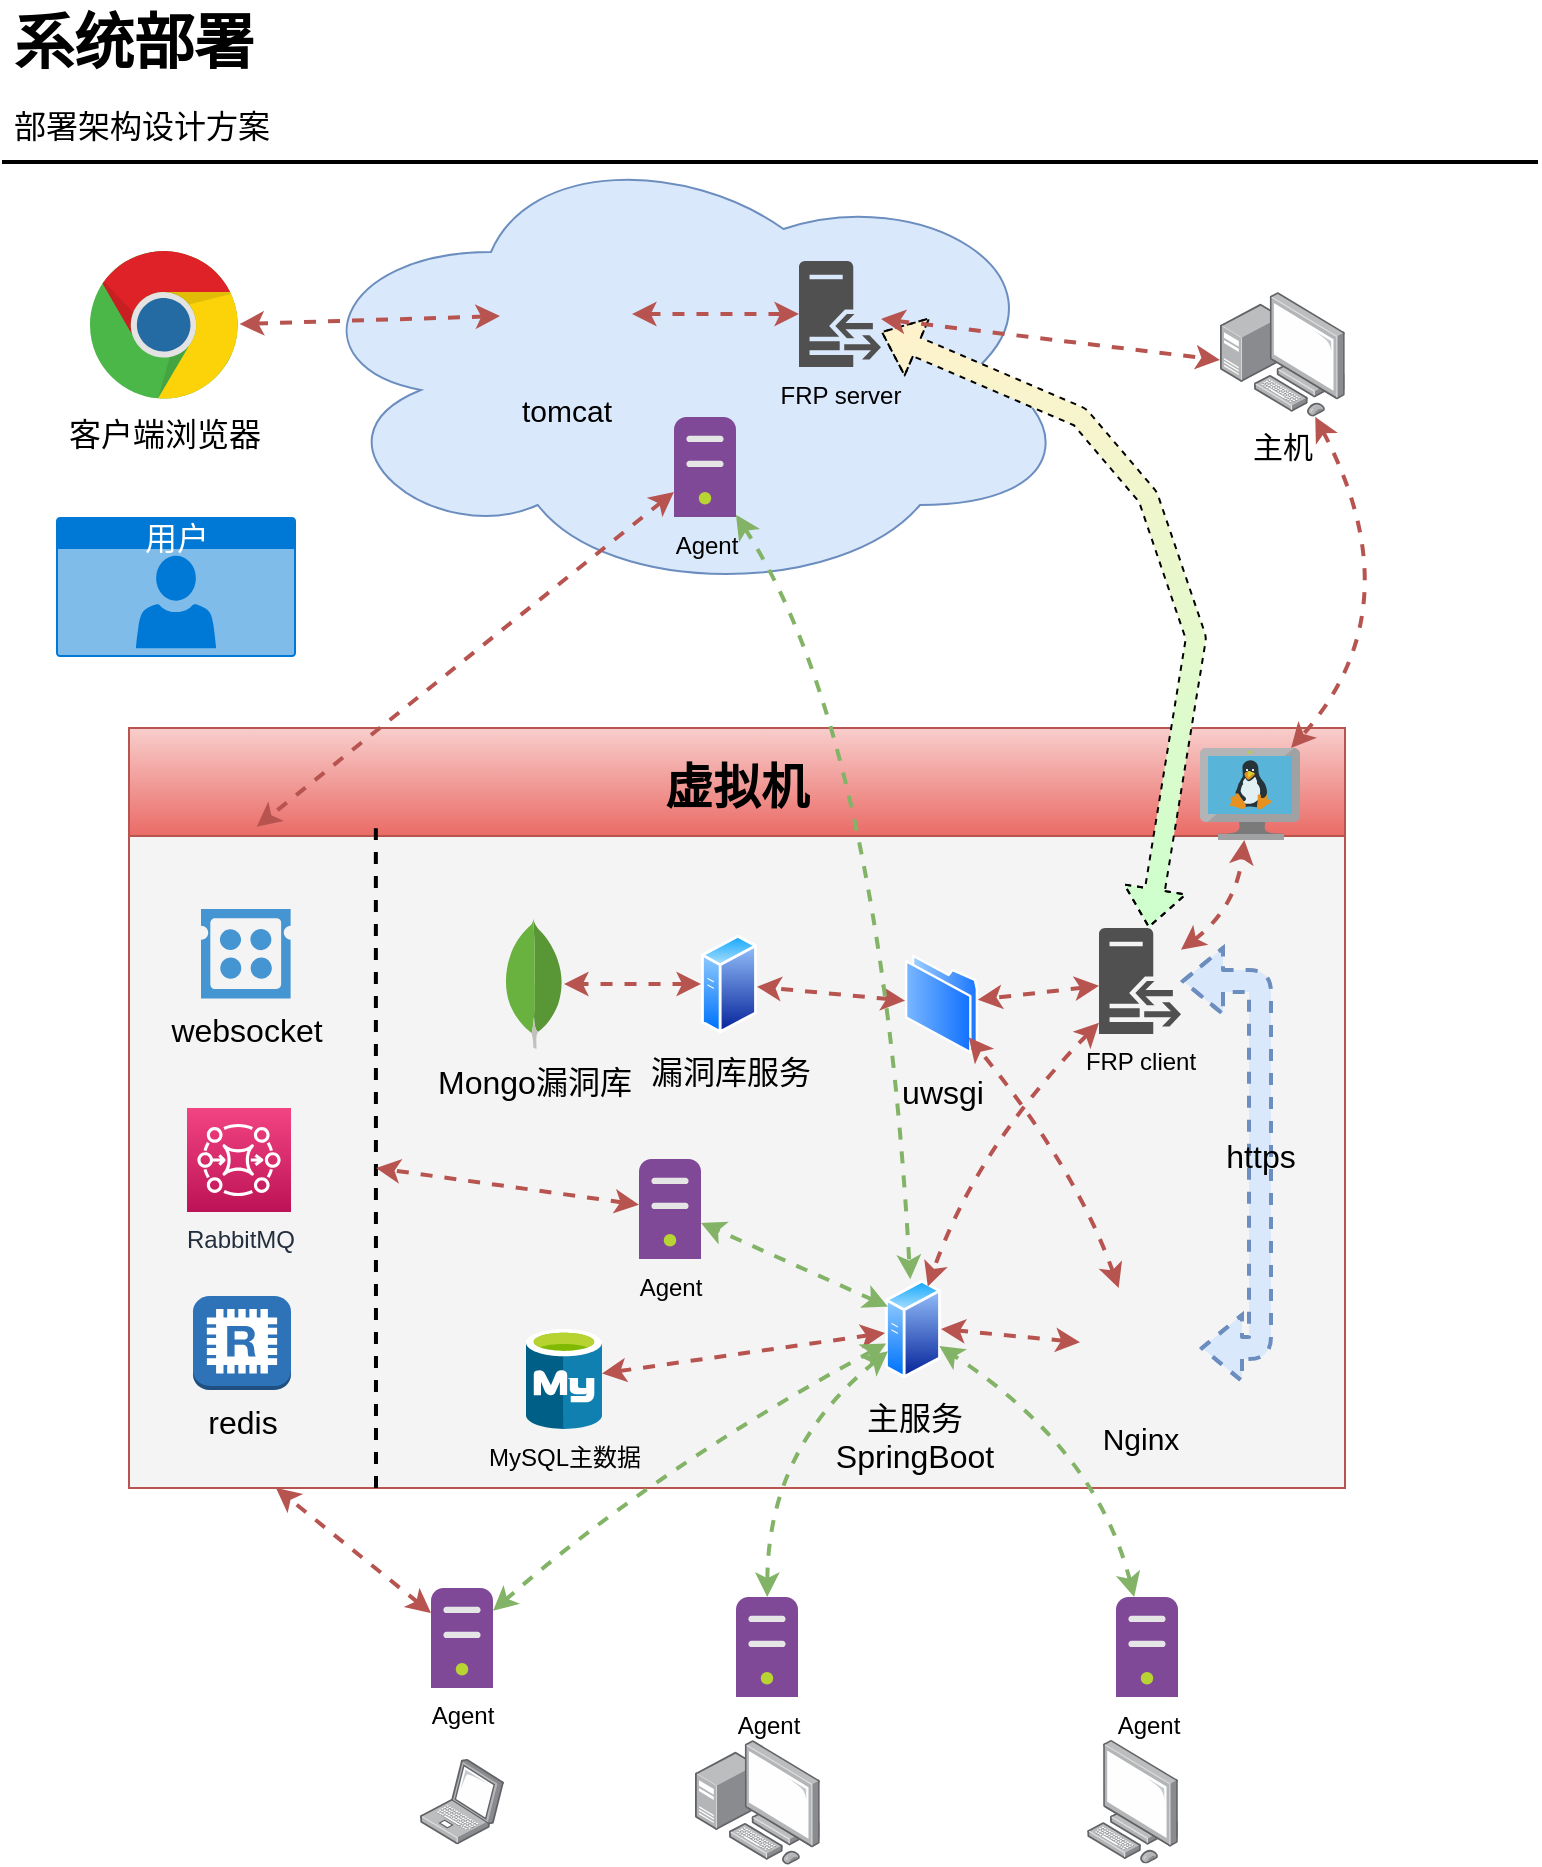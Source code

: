 <mxfile version="13.0.3" type="device" pages="16"><diagram id="AmGTx1CnqN__6KQ62PMe" name="系统部署"><mxGraphModel dx="1072" dy="792" grid="1" gridSize="10" guides="1" tooltips="1" connect="1" arrows="1" fold="1" page="1" pageScale="1" pageWidth="827" pageHeight="1169" math="0" shadow="0"><root><mxCell id="mYFepqrVAz9BVl9ac8bZ-0"/><mxCell id="mYFepqrVAz9BVl9ac8bZ-1" parent="mYFepqrVAz9BVl9ac8bZ-0"/><mxCell id="J7h049ENDMui5e5xRu7I-0" value="系统部署" style="text;html=1;resizable=0;points=[];autosize=1;align=left;verticalAlign=top;spacingTop=-4;fontSize=30;fontStyle=1;labelBackgroundColor=none;" parent="mYFepqrVAz9BVl9ac8bZ-1" vertex="1"><mxGeometry x="36.5" y="26.5" width="140" height="40" as="geometry"/></mxCell><mxCell id="J7h049ENDMui5e5xRu7I-1" value="部署架构设计方案" style="text;html=1;resizable=0;points=[];autosize=1;align=left;verticalAlign=top;spacingTop=-4;fontSize=16;labelBackgroundColor=none;" parent="mYFepqrVAz9BVl9ac8bZ-1" vertex="1"><mxGeometry x="36.5" y="76.5" width="140" height="20" as="geometry"/></mxCell><mxCell id="J7h049ENDMui5e5xRu7I-2" value="" style="line;strokeWidth=2;html=1;fontSize=14;labelBackgroundColor=none;" parent="mYFepqrVAz9BVl9ac8bZ-1" vertex="1"><mxGeometry x="33" y="102" width="768" height="10" as="geometry"/></mxCell><mxCell id="56PW3GiqhQCeObG4S4_S-4" value="" style="ellipse;shape=cloud;whiteSpace=wrap;html=1;fillColor=#dae8fc;strokeColor=#6c8ebf;" parent="mYFepqrVAz9BVl9ac8bZ-1" vertex="1"><mxGeometry x="180" y="94.5" width="390" height="230" as="geometry"/></mxCell><mxCell id="L5alMzmeRan_HP83KYzC-0" value="FRP server" style="pointerEvents=1;shadow=0;dashed=0;html=1;strokeColor=none;fillColor=#505050;labelPosition=center;verticalLabelPosition=bottom;verticalAlign=top;outlineConnect=0;align=center;shape=mxgraph.office.servers.reverse_proxy;" parent="mYFepqrVAz9BVl9ac8bZ-1" vertex="1"><mxGeometry x="431.5" y="156.5" width="41" height="53" as="geometry"/></mxCell><mxCell id="L5alMzmeRan_HP83KYzC-1" value="tomcat" style="shape=image;html=1;verticalAlign=top;verticalLabelPosition=bottom;labelBackgroundColor=none;imageAspect=0;aspect=fixed;image=https://cdn0.iconfinder.com/data/icons/social-flat-rounded-rects/512/github-128.png;fontSize=15;" parent="mYFepqrVAz9BVl9ac8bZ-1" vertex="1"><mxGeometry x="282" y="150" width="66" height="66" as="geometry"/></mxCell><mxCell id="L5alMzmeRan_HP83KYzC-2" value="主机" style="points=[];aspect=fixed;html=1;align=center;shadow=0;dashed=0;image;image=img/lib/allied_telesis/computer_and_terminals/Personal_Computer_with_Server.svg;labelBackgroundColor=none;fontSize=15;" parent="mYFepqrVAz9BVl9ac8bZ-1" vertex="1"><mxGeometry x="642" y="172" width="62.4" height="62.4" as="geometry"/></mxCell><mxCell id="L5alMzmeRan_HP83KYzC-3" value="虚拟机" style="swimlane;fontSize=24;align=center;swimlaneFillColor=#f4f4f4;fillColor=#f8cecc;collapsible=0;startSize=54;strokeColor=#b85450;gradientColor=#ea6b66;fontFamily=仿宋;fontStyle=1" parent="mYFepqrVAz9BVl9ac8bZ-1" vertex="1"><mxGeometry x="96.5" y="390" width="608" height="380" as="geometry"/></mxCell><mxCell id="L5alMzmeRan_HP83KYzC-5" value="" style="aspect=fixed;html=1;points=[];align=center;image;fontSize=12;image=img/lib/mscae/VM_Linux.svg;" parent="L5alMzmeRan_HP83KYzC-3" vertex="1"><mxGeometry x="535.5" y="10" width="50" height="46" as="geometry"/></mxCell><mxCell id="L5alMzmeRan_HP83KYzC-6" value="FRP client" style="pointerEvents=1;shadow=0;dashed=0;html=1;strokeColor=none;fillColor=#505050;labelPosition=center;verticalLabelPosition=bottom;verticalAlign=top;outlineConnect=0;align=center;shape=mxgraph.office.servers.reverse_proxy;" parent="L5alMzmeRan_HP83KYzC-3" vertex="1"><mxGeometry x="485" y="100" width="41" height="53" as="geometry"/></mxCell><mxCell id="L5alMzmeRan_HP83KYzC-7" value="Nginx" style="shape=image;html=1;verticalAlign=top;verticalLabelPosition=bottom;labelBackgroundColor=none;imageAspect=0;aspect=fixed;image=https://cdn4.iconfinder.com/data/icons/logos-brands-5/24/nginx-128.png;fontSize=15;" parent="L5alMzmeRan_HP83KYzC-3" vertex="1"><mxGeometry x="475.5" y="280" width="60" height="60" as="geometry"/></mxCell><mxCell id="oZJa6WQos-fdfMO9OOg7-63" value="" style="endArrow=classic;startArrow=classic;html=1;dashed=1;fontSize=16;strokeWidth=2;fillColor=#f8cecc;strokeColor=#b85450;curved=1;" parent="L5alMzmeRan_HP83KYzC-3" source="L5alMzmeRan_HP83KYzC-6" target="L5alMzmeRan_HP83KYzC-5" edge="1"><mxGeometry width="50" height="50" relative="1" as="geometry"><mxPoint x="411" y="-158.141" as="sourcePoint"/><mxPoint x="545" y="-145.992" as="targetPoint"/><Array as="points"><mxPoint x="553.5" y="90"/></Array></mxGeometry></mxCell><mxCell id="oZJa6WQos-fdfMO9OOg7-65" value="主服务&lt;br&gt;SpringBoot" style="aspect=fixed;perimeter=ellipsePerimeter;html=1;align=center;shadow=0;dashed=0;spacingTop=3;image;image=img/lib/active_directory/generic_server.svg;fontSize=16;labelBackgroundColor=none;" parent="L5alMzmeRan_HP83KYzC-3" vertex="1"><mxGeometry x="378" y="275.5" width="28.0" height="50" as="geometry"/></mxCell><mxCell id="oZJa6WQos-fdfMO9OOg7-71" value="Agent" style="aspect=fixed;html=1;points=[];align=center;image;fontSize=12;image=img/lib/mscae/Non_Azure_Machine.svg;labelBackgroundColor=none;" parent="L5alMzmeRan_HP83KYzC-3" vertex="1"><mxGeometry x="255" y="215.5" width="31" height="50" as="geometry"/></mxCell><mxCell id="oZJa6WQos-fdfMO9OOg7-72" value="漏洞库服务" style="aspect=fixed;perimeter=ellipsePerimeter;html=1;align=center;shadow=0;dashed=0;spacingTop=3;image;image=img/lib/active_directory/generic_server.svg;fontSize=16;labelBackgroundColor=none;" parent="L5alMzmeRan_HP83KYzC-3" vertex="1"><mxGeometry x="286" y="103" width="28.0" height="50" as="geometry"/></mxCell><mxCell id="oZJa6WQos-fdfMO9OOg7-73" value="uwsgi" style="aspect=fixed;perimeter=ellipsePerimeter;html=1;align=center;shadow=0;dashed=0;spacingTop=3;image;image=img/lib/active_directory/folder.svg;fontSize=16;labelBackgroundColor=none;" parent="L5alMzmeRan_HP83KYzC-3" vertex="1"><mxGeometry x="388" y="113" width="36.5" height="50" as="geometry"/></mxCell><mxCell id="oZJa6WQos-fdfMO9OOg7-75" value="MySQL主数据" style="aspect=fixed;html=1;points=[];align=center;image;fontSize=12;image=img/lib/mscae/Azure_Database_for_MySQL_servers.svg;labelBackgroundColor=none;" parent="L5alMzmeRan_HP83KYzC-3" vertex="1"><mxGeometry x="198.5" y="300.5" width="38" height="50" as="geometry"/></mxCell><mxCell id="oZJa6WQos-fdfMO9OOg7-76" value="Mongo漏洞库" style="dashed=0;outlineConnect=0;html=1;align=center;labelPosition=center;verticalLabelPosition=bottom;verticalAlign=top;shape=mxgraph.weblogos.mongodb;fontSize=16;" parent="L5alMzmeRan_HP83KYzC-3" vertex="1"><mxGeometry x="187.5" y="95.5" width="30" height="65" as="geometry"/></mxCell><mxCell id="oZJa6WQos-fdfMO9OOg7-78" value="" style="endArrow=classic;startArrow=classic;html=1;dashed=1;fontSize=16;strokeWidth=2;fillColor=#f8cecc;strokeColor=#b85450;curved=1;" parent="L5alMzmeRan_HP83KYzC-3" source="L5alMzmeRan_HP83KYzC-7" target="oZJa6WQos-fdfMO9OOg7-73" edge="1"><mxGeometry width="50" height="50" relative="1" as="geometry"><mxPoint x="642.292" y="-117.6" as="sourcePoint"/><mxPoint x="664.747" y="20" as="targetPoint"/><Array as="points"><mxPoint x="473.5" y="220"/></Array></mxGeometry></mxCell><mxCell id="oZJa6WQos-fdfMO9OOg7-79" value="" style="endArrow=classic;startArrow=classic;html=1;dashed=1;fontSize=16;strokeWidth=2;fillColor=#f8cecc;strokeColor=#b85450;entryX=1;entryY=0.5;entryDx=0;entryDy=0;" parent="L5alMzmeRan_HP83KYzC-3" source="L5alMzmeRan_HP83KYzC-7" target="oZJa6WQos-fdfMO9OOg7-65" edge="1"><mxGeometry width="50" height="50" relative="1" as="geometry"><mxPoint x="571.5" y="308.931" as="sourcePoint"/><mxPoint x="479.494" y="305.652" as="targetPoint"/></mxGeometry></mxCell><mxCell id="oZJa6WQos-fdfMO9OOg7-80" value="" style="endArrow=classic;startArrow=classic;html=1;dashed=1;fontSize=16;strokeWidth=2;fillColor=#f8cecc;strokeColor=#b85450;curved=1;" parent="L5alMzmeRan_HP83KYzC-3" source="L5alMzmeRan_HP83KYzC-6" target="oZJa6WQos-fdfMO9OOg7-65" edge="1"><mxGeometry width="50" height="50" relative="1" as="geometry"><mxPoint x="581.5" y="318.931" as="sourcePoint"/><mxPoint x="489.494" y="315.652" as="targetPoint"/><Array as="points"><mxPoint x="423.5" y="210"/></Array></mxGeometry></mxCell><mxCell id="oZJa6WQos-fdfMO9OOg7-81" value="" style="endArrow=classic;startArrow=classic;html=1;dashed=1;fontSize=16;strokeWidth=2;fillColor=#f8cecc;strokeColor=#b85450;" parent="L5alMzmeRan_HP83KYzC-3" source="L5alMzmeRan_HP83KYzC-6" target="oZJa6WQos-fdfMO9OOg7-73" edge="1"><mxGeometry width="50" height="50" relative="1" as="geometry"><mxPoint x="591.5" y="328.931" as="sourcePoint"/><mxPoint x="499.494" y="325.652" as="targetPoint"/></mxGeometry></mxCell><mxCell id="oZJa6WQos-fdfMO9OOg7-82" value="" style="endArrow=classic;startArrow=classic;html=1;dashed=1;fontSize=16;strokeWidth=2;fillColor=#f8cecc;strokeColor=#b85450;" parent="L5alMzmeRan_HP83KYzC-3" source="oZJa6WQos-fdfMO9OOg7-73" target="oZJa6WQos-fdfMO9OOg7-72" edge="1"><mxGeometry width="50" height="50" relative="1" as="geometry"><mxPoint x="601.5" y="338.931" as="sourcePoint"/><mxPoint x="509.494" y="335.652" as="targetPoint"/></mxGeometry></mxCell><mxCell id="oZJa6WQos-fdfMO9OOg7-83" value="" style="endArrow=classic;startArrow=classic;html=1;dashed=1;fontSize=16;strokeWidth=2;fillColor=#f8cecc;strokeColor=#b85450;" parent="L5alMzmeRan_HP83KYzC-3" source="oZJa6WQos-fdfMO9OOg7-72" target="oZJa6WQos-fdfMO9OOg7-76" edge="1"><mxGeometry width="50" height="50" relative="1" as="geometry"><mxPoint x="611.5" y="348.931" as="sourcePoint"/><mxPoint x="519.494" y="345.652" as="targetPoint"/></mxGeometry></mxCell><mxCell id="oZJa6WQos-fdfMO9OOg7-84" value="" style="endArrow=classic;startArrow=classic;html=1;dashed=1;fontSize=16;strokeWidth=2;fillColor=#f8cecc;strokeColor=#b85450;" parent="L5alMzmeRan_HP83KYzC-3" source="oZJa6WQos-fdfMO9OOg7-65" target="oZJa6WQos-fdfMO9OOg7-75" edge="1"><mxGeometry width="50" height="50" relative="1" as="geometry"><mxPoint x="345" y="300" as="sourcePoint"/><mxPoint x="247" y="300" as="targetPoint"/></mxGeometry></mxCell><mxCell id="oZJa6WQos-fdfMO9OOg7-85" value="https" style="shape=flexArrow;endArrow=classic;startArrow=classic;html=1;dashed=1;strokeWidth=2;fontSize=16;fillColor=#dae8fc;strokeColor=#6c8ebf;edgeStyle=entityRelationEdgeStyle;labelBackgroundColor=none;" parent="L5alMzmeRan_HP83KYzC-3" source="L5alMzmeRan_HP83KYzC-7" target="L5alMzmeRan_HP83KYzC-6" edge="1"><mxGeometry width="50" height="50" relative="1" as="geometry"><mxPoint x="438.5" y="515.5" as="sourcePoint"/><mxPoint x="488.5" y="465.5" as="targetPoint"/></mxGeometry></mxCell><mxCell id="oZJa6WQos-fdfMO9OOg7-86" value="" style="endArrow=classic;startArrow=classic;html=1;dashed=1;fontSize=16;strokeWidth=2;fillColor=#d5e8d4;strokeColor=#82b366;exitX=0;exitY=0.25;exitDx=0;exitDy=0;" parent="L5alMzmeRan_HP83KYzC-3" source="oZJa6WQos-fdfMO9OOg7-65" target="oZJa6WQos-fdfMO9OOg7-71" edge="1"><mxGeometry width="50" height="50" relative="1" as="geometry"><mxPoint x="361.5" y="205" as="sourcePoint"/><mxPoint x="169" y="205" as="targetPoint"/></mxGeometry></mxCell><mxCell id="oZJa6WQos-fdfMO9OOg7-98" value="RabbitMQ" style="outlineConnect=0;fontColor=#232F3E;gradientColor=#F34482;gradientDirection=north;fillColor=#BC1356;strokeColor=#ffffff;dashed=0;verticalLabelPosition=bottom;verticalAlign=top;align=center;html=1;fontSize=12;fontStyle=0;aspect=fixed;shape=mxgraph.aws4.resourceIcon;resIcon=mxgraph.aws4.mq;" parent="L5alMzmeRan_HP83KYzC-3" vertex="1"><mxGeometry x="29" y="190" width="52" height="52" as="geometry"/></mxCell><mxCell id="oZJa6WQos-fdfMO9OOg7-99" value="redis" style="outlineConnect=0;dashed=0;verticalLabelPosition=bottom;verticalAlign=top;align=center;html=1;shape=mxgraph.aws3.redis;fillColor=#2E73B8;gradientColor=none;fontSize=16;" parent="L5alMzmeRan_HP83KYzC-3" vertex="1"><mxGeometry x="32" y="284" width="49" height="47" as="geometry"/></mxCell><mxCell id="oZJa6WQos-fdfMO9OOg7-100" value="websocket" style="pointerEvents=1;shadow=0;dashed=0;html=1;strokeColor=none;fillColor=#4495D1;labelPosition=center;verticalLabelPosition=bottom;verticalAlign=top;align=center;outlineConnect=0;shape=mxgraph.veeam.cpu_socket;fontSize=16;" parent="L5alMzmeRan_HP83KYzC-3" vertex="1"><mxGeometry x="36" y="90.5" width="44.8" height="44.8" as="geometry"/></mxCell><mxCell id="oZJa6WQos-fdfMO9OOg7-59" value="用户" style="html=1;strokeColor=none;fillColor=#0079D6;labelPosition=center;verticalLabelPosition=middle;verticalAlign=top;align=center;fontSize=16;outlineConnect=0;spacingTop=-6;fontColor=#FFFFFF;shape=mxgraph.sitemap.user;" parent="mYFepqrVAz9BVl9ac8bZ-1" vertex="1"><mxGeometry x="60" y="284.5" width="120" height="70" as="geometry"/></mxCell><mxCell id="oZJa6WQos-fdfMO9OOg7-60" value="" style="shape=flexArrow;endArrow=classic;startArrow=classic;html=1;fontSize=16;dashed=1;fillColor=#fff2cc;strokeColor=#000000;gradientColor=#CCFFCC;" parent="mYFepqrVAz9BVl9ac8bZ-1" source="L5alMzmeRan_HP83KYzC-6" target="L5alMzmeRan_HP83KYzC-0" edge="1"><mxGeometry width="50" height="50" relative="1" as="geometry"><mxPoint x="502" y="334.5" as="sourcePoint"/><mxPoint x="552" y="284.5" as="targetPoint"/><Array as="points"><mxPoint x="630" y="345"/><mxPoint x="606" y="274.5"/><mxPoint x="572" y="234.5"/></Array></mxGeometry></mxCell><mxCell id="oZJa6WQos-fdfMO9OOg7-61" value="" style="endArrow=classic;startArrow=classic;html=1;dashed=1;fontSize=16;entryX=0;entryY=0.545;entryDx=0;entryDy=0;entryPerimeter=0;strokeWidth=2;fillColor=#f8cecc;strokeColor=#b85450;" parent="mYFepqrVAz9BVl9ac8bZ-1" source="L5alMzmeRan_HP83KYzC-0" target="L5alMzmeRan_HP83KYzC-2" edge="1"><mxGeometry width="50" height="50" relative="1" as="geometry"><mxPoint x="412" y="344.5" as="sourcePoint"/><mxPoint x="462" y="294.5" as="targetPoint"/></mxGeometry></mxCell><mxCell id="oZJa6WQos-fdfMO9OOg7-62" value="" style="endArrow=classic;startArrow=classic;html=1;dashed=1;fontSize=16;strokeWidth=2;fillColor=#f8cecc;strokeColor=#b85450;curved=1;" parent="mYFepqrVAz9BVl9ac8bZ-1" source="L5alMzmeRan_HP83KYzC-2" target="L5alMzmeRan_HP83KYzC-5" edge="1"><mxGeometry width="50" height="50" relative="1" as="geometry"><mxPoint x="712" y="274.359" as="sourcePoint"/><mxPoint x="846" y="286.508" as="targetPoint"/><Array as="points"><mxPoint x="740" y="330"/></Array></mxGeometry></mxCell><mxCell id="oZJa6WQos-fdfMO9OOg7-66" value="客户端浏览器" style="dashed=0;outlineConnect=0;html=1;align=center;labelPosition=center;verticalLabelPosition=bottom;verticalAlign=top;shape=mxgraph.weblogos.chrome;fontSize=16;" parent="mYFepqrVAz9BVl9ac8bZ-1" vertex="1"><mxGeometry x="77" y="151.5" width="74.8" height="75.4" as="geometry"/></mxCell><mxCell id="oZJa6WQos-fdfMO9OOg7-67" value="" style="endArrow=classic;startArrow=classic;html=1;dashed=1;fontSize=16;strokeWidth=2;fillColor=#f8cecc;strokeColor=#b85450;" parent="mYFepqrVAz9BVl9ac8bZ-1" source="oZJa6WQos-fdfMO9OOg7-66" target="L5alMzmeRan_HP83KYzC-1" edge="1"><mxGeometry width="50" height="50" relative="1" as="geometry"><mxPoint x="493" y="196.359" as="sourcePoint"/><mxPoint x="627" y="208.508" as="targetPoint"/></mxGeometry></mxCell><mxCell id="oZJa6WQos-fdfMO9OOg7-68" value="" style="endArrow=classic;startArrow=classic;html=1;dashed=1;fontSize=16;strokeWidth=2;fillColor=#f8cecc;strokeColor=#b85450;" parent="mYFepqrVAz9BVl9ac8bZ-1" source="L5alMzmeRan_HP83KYzC-1" target="L5alMzmeRan_HP83KYzC-0" edge="1"><mxGeometry width="50" height="50" relative="1" as="geometry"><mxPoint x="161.8" y="198.044" as="sourcePoint"/><mxPoint x="292" y="194.02" as="targetPoint"/></mxGeometry></mxCell><mxCell id="oZJa6WQos-fdfMO9OOg7-69" value="Agent" style="aspect=fixed;html=1;points=[];align=center;image;fontSize=12;image=img/lib/mscae/Non_Azure_Machine.svg;labelBackgroundColor=none;" parent="mYFepqrVAz9BVl9ac8bZ-1" vertex="1"><mxGeometry x="369" y="234.5" width="31" height="50" as="geometry"/></mxCell><mxCell id="oZJa6WQos-fdfMO9OOg7-70" value="" style="endArrow=classic;startArrow=classic;html=1;dashed=1;fontSize=16;strokeWidth=2;fillColor=#d5e8d4;strokeColor=#82b366;curved=1;" parent="mYFepqrVAz9BVl9ac8bZ-1" source="oZJa6WQos-fdfMO9OOg7-69" target="oZJa6WQos-fdfMO9OOg7-65" edge="1"><mxGeometry width="50" height="50" relative="1" as="geometry"><mxPoint x="663.292" y="236.9" as="sourcePoint"/><mxPoint x="685.747" y="374.5" as="targetPoint"/><Array as="points"><mxPoint x="472" y="394.5"/></Array></mxGeometry></mxCell><mxCell id="oZJa6WQos-fdfMO9OOg7-87" value="" style="points=[];aspect=fixed;html=1;align=center;shadow=0;dashed=0;image;image=img/lib/allied_telesis/computer_and_terminals/Laptop.svg;fontSize=16;" parent="mYFepqrVAz9BVl9ac8bZ-1" vertex="1"><mxGeometry x="242" y="905.5" width="42" height="42.6" as="geometry"/></mxCell><mxCell id="oZJa6WQos-fdfMO9OOg7-88" value="" style="points=[];aspect=fixed;html=1;align=center;shadow=0;dashed=0;image;image=img/lib/allied_telesis/computer_and_terminals/Personal_Computer_with_Server.svg;fontSize=16;" parent="mYFepqrVAz9BVl9ac8bZ-1" vertex="1"><mxGeometry x="379.5" y="896" width="62.4" height="62.4" as="geometry"/></mxCell><mxCell id="oZJa6WQos-fdfMO9OOg7-89" value="" style="points=[];aspect=fixed;html=1;align=center;shadow=0;dashed=0;image;image=img/lib/allied_telesis/computer_and_terminals/Personal_Computer.svg;fontSize=16;" parent="mYFepqrVAz9BVl9ac8bZ-1" vertex="1"><mxGeometry x="575.5" y="896" width="45.6" height="61.8" as="geometry"/></mxCell><mxCell id="oZJa6WQos-fdfMO9OOg7-91" value="" style="endArrow=classic;startArrow=classic;html=1;dashed=1;fontSize=16;strokeWidth=2;fillColor=#d5e8d4;strokeColor=#82b366;curved=1;" parent="mYFepqrVAz9BVl9ac8bZ-1" source="oZJa6WQos-fdfMO9OOg7-65" target="oZJa6WQos-fdfMO9OOg7-92" edge="1"><mxGeometry width="50" height="50" relative="1" as="geometry"><mxPoint x="520.879" y="685.818" as="sourcePoint"/><mxPoint x="342" y="712.213" as="targetPoint"/><Array as="points"><mxPoint x="360" y="760"/></Array></mxGeometry></mxCell><mxCell id="oZJa6WQos-fdfMO9OOg7-92" value="Agent" style="aspect=fixed;html=1;points=[];align=center;image;fontSize=12;image=img/lib/mscae/Non_Azure_Machine.svg;labelBackgroundColor=none;" parent="mYFepqrVAz9BVl9ac8bZ-1" vertex="1"><mxGeometry x="247.5" y="820" width="31" height="50" as="geometry"/></mxCell><mxCell id="oZJa6WQos-fdfMO9OOg7-93" value="Agent" style="aspect=fixed;html=1;points=[];align=center;image;fontSize=12;image=img/lib/mscae/Non_Azure_Machine.svg;labelBackgroundColor=none;" parent="mYFepqrVAz9BVl9ac8bZ-1" vertex="1"><mxGeometry x="400" y="824.5" width="31" height="50" as="geometry"/></mxCell><mxCell id="oZJa6WQos-fdfMO9OOg7-94" value="Agent" style="aspect=fixed;html=1;points=[];align=center;image;fontSize=12;image=img/lib/mscae/Non_Azure_Machine.svg;labelBackgroundColor=none;" parent="mYFepqrVAz9BVl9ac8bZ-1" vertex="1"><mxGeometry x="590" y="824.5" width="31" height="50" as="geometry"/></mxCell><mxCell id="oZJa6WQos-fdfMO9OOg7-95" value="" style="endArrow=classic;startArrow=classic;html=1;dashed=1;fontSize=16;strokeWidth=2;fillColor=#d5e8d4;strokeColor=#82b366;exitX=0;exitY=0.75;exitDx=0;exitDy=0;curved=1;" parent="mYFepqrVAz9BVl9ac8bZ-1" source="oZJa6WQos-fdfMO9OOg7-65" target="oZJa6WQos-fdfMO9OOg7-93" edge="1"><mxGeometry width="50" height="50" relative="1" as="geometry"><mxPoint x="520.339" y="683.524" as="sourcePoint"/><mxPoint x="340.5" y="800.427" as="targetPoint"/><Array as="points"><mxPoint x="416" y="750"/></Array></mxGeometry></mxCell><mxCell id="oZJa6WQos-fdfMO9OOg7-97" value="" style="endArrow=classic;startArrow=classic;html=1;dashed=1;fontSize=16;strokeWidth=2;fillColor=#d5e8d4;strokeColor=#82b366;curved=1;" parent="mYFepqrVAz9BVl9ac8bZ-1" source="oZJa6WQos-fdfMO9OOg7-94" target="oZJa6WQos-fdfMO9OOg7-65" edge="1"><mxGeometry width="50" height="50" relative="1" as="geometry"><mxPoint x="617" y="681.636" as="sourcePoint"/><mxPoint x="547.5" y="675" as="targetPoint"/><Array as="points"><mxPoint x="580" y="750"/></Array></mxGeometry></mxCell><mxCell id="oZJa6WQos-fdfMO9OOg7-101" value="" style="endArrow=none;dashed=1;html=1;strokeColor=#000000;strokeWidth=2;gradientColor=#CCFFCC;fontSize=16;entryX=0.203;entryY=0.132;entryDx=0;entryDy=0;entryPerimeter=0;" parent="mYFepqrVAz9BVl9ac8bZ-1" target="L5alMzmeRan_HP83KYzC-3" edge="1"><mxGeometry width="50" height="50" relative="1" as="geometry"><mxPoint x="220" y="770" as="sourcePoint"/><mxPoint x="210" y="850" as="targetPoint"/></mxGeometry></mxCell><mxCell id="oZJa6WQos-fdfMO9OOg7-102" value="" style="endArrow=classic;startArrow=classic;html=1;dashed=1;fontSize=16;strokeWidth=2;fillColor=#f8cecc;strokeColor=#b85450;" parent="mYFepqrVAz9BVl9ac8bZ-1" source="oZJa6WQos-fdfMO9OOg7-71" edge="1"><mxGeometry width="50" height="50" relative="1" as="geometry"><mxPoint x="392.5" y="528.0" as="sourcePoint"/><mxPoint x="220" y="610" as="targetPoint"/></mxGeometry></mxCell><mxCell id="oZJa6WQos-fdfMO9OOg7-103" value="" style="endArrow=classic;startArrow=classic;html=1;dashed=1;fontSize=16;strokeWidth=2;fillColor=#f8cecc;strokeColor=#b85450;" parent="mYFepqrVAz9BVl9ac8bZ-1" source="oZJa6WQos-fdfMO9OOg7-92" edge="1"><mxGeometry width="50" height="50" relative="1" as="geometry"><mxPoint x="361.5" y="638.338" as="sourcePoint"/><mxPoint x="170" y="770" as="targetPoint"/></mxGeometry></mxCell><mxCell id="oZJa6WQos-fdfMO9OOg7-104" value="" style="endArrow=classic;startArrow=classic;html=1;dashed=1;fontSize=16;strokeWidth=2;fillColor=#f8cecc;strokeColor=#b85450;entryX=0.105;entryY=0.13;entryDx=0;entryDy=0;entryPerimeter=0;" parent="mYFepqrVAz9BVl9ac8bZ-1" source="oZJa6WQos-fdfMO9OOg7-69" target="L5alMzmeRan_HP83KYzC-3" edge="1"><mxGeometry width="50" height="50" relative="1" as="geometry"><mxPoint x="371.5" y="648.338" as="sourcePoint"/><mxPoint x="240" y="630" as="targetPoint"/></mxGeometry></mxCell></root></mxGraphModel></diagram><diagram name="技术框架" id="kEGYo53soFvvYLXar2TO"><mxGraphModel dx="1072" dy="792" grid="1" gridSize="10" guides="1" tooltips="1" connect="1" arrows="1" fold="1" page="1" pageScale="1" pageWidth="827" pageHeight="1169" math="0" shadow="0"><root><mxCell id="0"/><mxCell id="1" parent="0"/><mxCell id="D1RLjC68PYN2DBr2A8De-1" value="技术框架" style="text;html=1;resizable=0;points=[];autosize=1;align=left;verticalAlign=top;spacingTop=-4;fontSize=30;fontStyle=1;labelBackgroundColor=none;" parent="1" vertex="1"><mxGeometry x="36.5" y="26.5" width="140" height="40" as="geometry"/></mxCell><mxCell id="D1RLjC68PYN2DBr2A8De-2" value="主服务及相关联微服务的技术框架" style="text;html=1;resizable=0;points=[];autosize=1;align=left;verticalAlign=top;spacingTop=-4;fontSize=16;labelBackgroundColor=none;" parent="1" vertex="1"><mxGeometry x="36.5" y="76.5" width="260" height="20" as="geometry"/></mxCell><mxCell id="D1RLjC68PYN2DBr2A8De-3" value="" style="line;strokeWidth=2;html=1;fontSize=14;labelBackgroundColor=none;" parent="1" vertex="1"><mxGeometry x="33" y="102" width="768" height="10" as="geometry"/></mxCell><mxCell id="jBuCzy2lun1-ybxjt1Lq-2" value="" style="strokeWidth=2;dashed=0;align=center;fontSize=8;shape=rect;fillColor=#fffbc0;strokeColor=#000000;" parent="1" vertex="1"><mxGeometry x="150" y="140" width="160" height="110" as="geometry"/></mxCell><mxCell id="jBuCzy2lun1-ybxjt1Lq-4" value="" style="strokeWidth=2;dashed=0;align=center;fontSize=8;shape=rect;fillColor=#fffbc0;strokeColor=#000000;" parent="1" vertex="1"><mxGeometry x="417" y="137" width="140" height="113" as="geometry"/></mxCell><mxCell id="jBuCzy2lun1-ybxjt1Lq-9" value="" style="edgeStyle=none;endArrow=none;dashed=0;html=1;strokeWidth=2;" parent="1" source="jBuCzy2lun1-ybxjt1Lq-8" target="jBuCzy2lun1-ybxjt1Lq-2" edge="1"><mxGeometry relative="1" as="geometry"/></mxCell><mxCell id="jBuCzy2lun1-ybxjt1Lq-10" value="" style="edgeStyle=none;endArrow=none;dashed=0;html=1;strokeWidth=2;" parent="1" source="jBuCzy2lun1-ybxjt1Lq-8" target="xZJ4Ty_lfAxilm6KRjGU-1" edge="1"><mxGeometry relative="1" as="geometry"><mxPoint x="197.824" y="228" as="targetPoint"/></mxGeometry></mxCell><mxCell id="jBuCzy2lun1-ybxjt1Lq-11" value="" style="edgeStyle=none;endArrow=none;dashed=0;html=1;strokeWidth=2;" parent="1" source="jBuCzy2lun1-ybxjt1Lq-8" target="jBuCzy2lun1-ybxjt1Lq-4" edge="1"><mxGeometry relative="1" as="geometry"/></mxCell><mxCell id="jBuCzy2lun1-ybxjt1Lq-12" value="" style="edgeStyle=none;endArrow=none;dashed=0;html=1;strokeWidth=2;" parent="1" source="jBuCzy2lun1-ybxjt1Lq-8" target="jBuCzy2lun1-ybxjt1Lq-5" edge="1"><mxGeometry relative="1" as="geometry"/></mxCell><mxCell id="jBuCzy2lun1-ybxjt1Lq-13" value="" style="edgeStyle=none;endArrow=none;dashed=0;html=1;strokeWidth=2;entryX=0;entryY=0.5;entryDx=0;entryDy=0;" parent="1" source="jBuCzy2lun1-ybxjt1Lq-8" target="xZJ4Ty_lfAxilm6KRjGU-27" edge="1"><mxGeometry relative="1" as="geometry"><mxPoint x="600" y="379.828" as="targetPoint"/></mxGeometry></mxCell><mxCell id="jBuCzy2lun1-ybxjt1Lq-14" value="" style="edgeStyle=none;endArrow=none;dashed=0;html=1;strokeWidth=2;" parent="1" source="jBuCzy2lun1-ybxjt1Lq-8" target="xZJ4Ty_lfAxilm6KRjGU-32" edge="1"><mxGeometry relative="1" as="geometry"><mxPoint x="90" y="620" as="targetPoint"/></mxGeometry></mxCell><mxCell id="xZJ4Ty_lfAxilm6KRjGU-1" value="Agents" style="swimlane;fontSize=24;align=center;swimlaneFillColor=#f4f4f4;fillColor=#f8cecc;collapsible=0;startSize=54;strokeColor=#b85450;gradientColor=#ea6b66;fontFamily=仿宋;fontStyle=1" parent="1" vertex="1"><mxGeometry x="469" y="620" width="222" height="190" as="geometry"/></mxCell><mxCell id="xZJ4Ty_lfAxilm6KRjGU-6" value="Agent" style="aspect=fixed;perimeter=ellipsePerimeter;html=1;align=center;shadow=0;dashed=0;spacingTop=3;image;image=img/lib/active_directory/generic_server.svg;fontSize=16;labelBackgroundColor=none;" parent="xZJ4Ty_lfAxilm6KRjGU-1" vertex="1"><mxGeometry x="32" y="89" width="28.0" height="50" as="geometry"/></mxCell><mxCell id="xZJ4Ty_lfAxilm6KRjGU-24" value="Agent" style="aspect=fixed;perimeter=ellipsePerimeter;html=1;align=center;shadow=0;dashed=0;spacingTop=3;image;image=img/lib/active_directory/generic_server.svg;fontSize=16;labelBackgroundColor=none;" parent="xZJ4Ty_lfAxilm6KRjGU-1" vertex="1"><mxGeometry x="98.5" y="89" width="28.0" height="50" as="geometry"/></mxCell><mxCell id="xZJ4Ty_lfAxilm6KRjGU-25" value="Agent" style="aspect=fixed;perimeter=ellipsePerimeter;html=1;align=center;shadow=0;dashed=0;spacingTop=3;image;image=img/lib/active_directory/generic_server.svg;fontSize=16;labelBackgroundColor=none;" parent="xZJ4Ty_lfAxilm6KRjGU-1" vertex="1"><mxGeometry x="162" y="89" width="28.0" height="50" as="geometry"/></mxCell><mxCell id="xZJ4Ty_lfAxilm6KRjGU-27" value="微服务" style="swimlane;fontSize=24;align=center;swimlaneFillColor=#f4f4f4;fillColor=#fff2cc;collapsible=0;startSize=54;strokeColor=#d6b656;gradientColor=#ffd966;fontFamily=仿宋;fontStyle=1" parent="1" vertex="1"><mxGeometry x="580" y="225" width="120" height="370" as="geometry"/></mxCell><mxCell id="xZJ4Ty_lfAxilm6KRjGU-21" value="RabbitMQ" style="outlineConnect=0;fontColor=#232F3E;gradientColor=#F34482;gradientDirection=north;fillColor=#BC1356;strokeColor=#ffffff;dashed=0;verticalLabelPosition=bottom;verticalAlign=top;align=center;html=1;fontSize=12;fontStyle=0;aspect=fixed;shape=mxgraph.aws4.resourceIcon;resIcon=mxgraph.aws4.mq;" parent="xZJ4Ty_lfAxilm6KRjGU-27" vertex="1"><mxGeometry x="32.5" y="275" width="52" height="52" as="geometry"/></mxCell><mxCell id="xZJ4Ty_lfAxilm6KRjGU-22" value="redis" style="outlineConnect=0;dashed=0;verticalLabelPosition=bottom;verticalAlign=top;align=center;html=1;shape=mxgraph.aws3.redis;fillColor=#2E73B8;gradientColor=none;fontSize=16;" parent="xZJ4Ty_lfAxilm6KRjGU-27" vertex="1"><mxGeometry x="34" y="181" width="49" height="47" as="geometry"/></mxCell><mxCell id="xZJ4Ty_lfAxilm6KRjGU-23" value="websocket" style="pointerEvents=1;shadow=0;dashed=0;html=1;strokeColor=none;fillColor=#4495D1;labelPosition=center;verticalLabelPosition=bottom;verticalAlign=top;align=center;outlineConnect=0;shape=mxgraph.veeam.cpu_socket;fontSize=16;" parent="xZJ4Ty_lfAxilm6KRjGU-27" vertex="1"><mxGeometry x="38" y="75" width="44.8" height="44.8" as="geometry"/></mxCell><mxCell id="xZJ4Ty_lfAxilm6KRjGU-32" value="数据库" style="swimlane;fontSize=24;align=center;swimlaneFillColor=#f4f4f4;fillColor=#e6d0de;collapsible=0;startSize=54;strokeColor=#996185;gradientColor=#d5739d;fontFamily=仿宋;fontStyle=1" parent="1" vertex="1"><mxGeometry x="191" y="580" width="222" height="190" as="geometry"/></mxCell><mxCell id="ALGRaUwNaPXBoFS5j-Q7-2" value="Mongo漏洞库" style="dashed=0;outlineConnect=0;html=1;align=center;labelPosition=center;verticalLabelPosition=bottom;verticalAlign=top;shape=mxgraph.weblogos.mongodb;fontSize=16;" parent="xZJ4Ty_lfAxilm6KRjGU-32" vertex="1"><mxGeometry x="50" y="74" width="30" height="65" as="geometry"/></mxCell><mxCell id="ALGRaUwNaPXBoFS5j-Q7-1" value="MySQL主数据" style="aspect=fixed;html=1;points=[];align=center;image;fontSize=12;image=img/lib/mscae/Azure_Database_for_MySQL_servers.svg;labelBackgroundColor=none;" parent="xZJ4Ty_lfAxilm6KRjGU-32" vertex="1"><mxGeometry x="148.5" y="89" width="38" height="50" as="geometry"/></mxCell><mxCell id="ALGRaUwNaPXBoFS5j-Q7-3" value="" style="group" parent="1" vertex="1" connectable="0"><mxGeometry x="70" y="410" width="140" height="120" as="geometry"/></mxCell><mxCell id="jBuCzy2lun1-ybxjt1Lq-5" value="" style="strokeWidth=2;dashed=0;align=center;fontSize=8;shape=rect;fillColor=#ffe6cc;strokeColor=#d79b00;" parent="ALGRaUwNaPXBoFS5j-Q7-3" vertex="1"><mxGeometry width="140" height="120" as="geometry"/></mxCell><mxCell id="xZJ4Ty_lfAxilm6KRjGU-31" value="漏洞库服务&lt;br&gt;Django" style="aspect=fixed;perimeter=ellipsePerimeter;html=1;align=center;shadow=0;dashed=0;spacingTop=3;image;image=img/lib/active_directory/generic_server.svg;fontSize=16;labelBackgroundColor=none;" parent="ALGRaUwNaPXBoFS5j-Q7-3" vertex="1"><mxGeometry x="55.5" y="9" width="28.0" height="50" as="geometry"/></mxCell><mxCell id="ALGRaUwNaPXBoFS5j-Q7-4" value="" style="group" parent="1" vertex="1" connectable="0"><mxGeometry x="320" y="330" width="140" height="120" as="geometry"/></mxCell><mxCell id="jBuCzy2lun1-ybxjt1Lq-8" value="" style="strokeWidth=2;dashed=0;align=center;fontSize=8;shape=rect;fillColor=#c0f5a9;strokeColor=#000000;" parent="ALGRaUwNaPXBoFS5j-Q7-4" vertex="1"><mxGeometry width="140" height="120" as="geometry"/></mxCell><mxCell id="qMSlycWJ_BGb5RSdH2K7-1" value="主服务&lt;br&gt;SpringBoot" style="aspect=fixed;perimeter=ellipsePerimeter;html=1;align=center;shadow=0;dashed=0;spacingTop=3;image;image=img/lib/active_directory/generic_server.svg;fontSize=16;labelBackgroundColor=none;" parent="ALGRaUwNaPXBoFS5j-Q7-4" vertex="1"><mxGeometry x="58" y="10" width="28.0" height="50" as="geometry"/></mxCell><mxCell id="ALGRaUwNaPXBoFS5j-Q7-5" value="页面&lt;br&gt;React / Antd" style="aspect=fixed;perimeter=ellipsePerimeter;html=1;align=center;shadow=0;dashed=0;spacingTop=3;image;image=img/lib/active_directory/home_page.svg;labelBackgroundColor=none;fillColor=#F4FFE6;fontSize=15;" parent="1" vertex="1"><mxGeometry x="460" y="149" width="50" height="45" as="geometry"/></mxCell><mxCell id="ALGRaUwNaPXBoFS5j-Q7-6" value="" style="edgeStyle=none;endArrow=none;dashed=1;html=1;strokeWidth=2;entryX=0.5;entryY=1;entryDx=0;entryDy=0;dashPattern=1 1;fontSize=14;fontColor=#CC0000;strokeColor=#b85450;fillColor=#f8cecc;gradientColor=#ea6b66;" parent="1" source="xZJ4Ty_lfAxilm6KRjGU-32" target="jBuCzy2lun1-ybxjt1Lq-5" edge="1"><mxGeometry relative="1" as="geometry"><mxPoint x="330" y="397.5" as="sourcePoint"/><mxPoint x="190" y="392.5" as="targetPoint"/></mxGeometry></mxCell><mxCell id="ALGRaUwNaPXBoFS5j-Q7-7" value="websocket" style="edgeStyle=none;endArrow=none;dashed=1;html=1;strokeWidth=2;entryX=1;entryY=0.5;entryDx=0;entryDy=0;dashPattern=1 1;gradientColor=#ea6b66;fillColor=#f8cecc;strokeColor=#b85450;fontSize=14;fontColor=#CC0000;curved=1;" parent="1" source="xZJ4Ty_lfAxilm6KRjGU-23" target="jBuCzy2lun1-ybxjt1Lq-4" edge="1"><mxGeometry x="-0.144" relative="1" as="geometry"><mxPoint x="429.618" y="340" as="sourcePoint"/><mxPoint x="469.109" y="260" as="targetPoint"/><Array as="points"><mxPoint x="730" y="280"/><mxPoint x="730" y="210"/><mxPoint x="680" y="180"/></Array><mxPoint as="offset"/></mxGeometry></mxCell><mxCell id="ALGRaUwNaPXBoFS5j-Q7-8" value="调试&lt;br&gt;浏览器 / Postman" style="aspect=fixed;perimeter=ellipsePerimeter;html=1;align=center;shadow=0;dashed=0;spacingTop=3;image;image=img/lib/active_directory/site_collection.svg;labelBackgroundColor=none;fillColor=#F4FFE6;fontSize=14;fontColor=#000000;" parent="1" vertex="1"><mxGeometry x="207" y="146.5" width="50" height="47" as="geometry"/></mxCell><mxCell id="ALGRaUwNaPXBoFS5j-Q7-9" value="漏洞抓取&lt;br&gt;解析入库" style="aspect=fixed;perimeter=ellipsePerimeter;html=1;align=center;shadow=0;dashed=0;spacingTop=3;image;image=img/lib/active_directory/generic_server.svg;fontSize=16;labelBackgroundColor=none;" parent="1" vertex="1"><mxGeometry x="90" y="630" width="28.0" height="50" as="geometry"/></mxCell><mxCell id="ALGRaUwNaPXBoFS5j-Q7-10" value="" style="edgeStyle=none;endArrow=none;dashed=1;html=1;strokeWidth=2;entryX=1;entryY=0.5;entryDx=0;entryDy=0;dashPattern=1 1;fontSize=14;fontColor=#CC0000;strokeColor=#b85450;fillColor=#f8cecc;gradientColor=#ea6b66;" parent="1" source="ALGRaUwNaPXBoFS5j-Q7-2" target="ALGRaUwNaPXBoFS5j-Q7-9" edge="1"><mxGeometry relative="1" as="geometry"><mxPoint x="248" y="603.301" as="sourcePoint"/><mxPoint x="150" y="540" as="targetPoint"/></mxGeometry></mxCell><mxCell id="EEnLlVXYgnAxtiriGFHy-1" value="MQ" style="edgeStyle=none;endArrow=none;dashed=1;html=1;strokeWidth=2;dashPattern=1 1;fontSize=14;fontColor=#CC0000;strokeColor=#b85450;fillColor=#f8cecc;gradientColor=#ea6b66;curved=1;" parent="1" source="xZJ4Ty_lfAxilm6KRjGU-21" target="xZJ4Ty_lfAxilm6KRjGU-1" edge="1"><mxGeometry x="-0.109" y="-23" relative="1" as="geometry"><mxPoint x="640" y="544.076" as="sourcePoint"/><mxPoint x="517" y="516" as="targetPoint"/><Array as="points"><mxPoint x="770" y="620"/></Array><mxPoint as="offset"/></mxGeometry></mxCell></root></mxGraphModel></diagram><diagram name="工具框图" id="EXoxVcLPmoXd9NAVdm67"><mxGraphModel dx="1072" dy="792" grid="1" gridSize="10" guides="1" tooltips="1" connect="1" arrows="1" fold="1" page="1" pageScale="1" pageWidth="827" pageHeight="1169" math="0" shadow="0"><root><mxCell id="0"/><mxCell id="1" parent="0"/><mxCell id="3" style="vsdxID=15;fillColor=none;gradientColor=none;strokeColor=none;spacingTop=-1;spacingBottom=-1;spacingLeft=-1;spacingRight=-1;labelBackgroundColor=none;rounded=0;html=1;whiteSpace=wrap;" parent="1" vertex="1"><mxGeometry x="56" y="340" width="188" height="232" as="geometry"/></mxCell><mxCell id="4" value="&lt;p style=&quot;align:center;margin-left:0;margin-right:0;margin-top:0px;margin-bottom:0px;text-indent:0;valign:middle;direction:ltr;&quot;&gt;&lt;font style=&quot;font-size:16px;font-family:SimSun;color:#000000;direction:ltr;letter-spacing:0px;line-height:120%;opacity:1&quot;&gt;智能电网主站安全测评&lt;/font&gt;&lt;font style=&quot;font-size:12px;font-family:Themed;color:#000000;direction:ltr;letter-spacing:0px;line-height:120%;opacity:1&quot;&gt;&lt;br/&gt;&lt;/font&gt;&lt;/p&gt;" style="verticalAlign=middle;align=center;vsdxID=16;fillColor=#dbeef3;gradientColor=none;shape=stencil(vZLBDoIwDIafZkeWsQmBM+J7LDJgcTJSpuDbO1KIoODBg7e2/9c2/1Yisq6WrSKcdQ7sRfW6cDURR8K5bmoF2vmIiJyIrLSgKrC3psC8lSM5Rld7HycM2MfGDs4emIUM8xOiRjcLdBZ/gg8x5eESl3D2Kkx4RGPEYeYZjTiWJiQVNOarmdOGIZCD7gKwTjptm5VmJFQq8LuC0shqJXW9Uu1HedNMTEWysXnHyczOVkRC07WVvaf5g5WvX+iD152U2hg8s6X+fle+hDcp8ic=);strokeColor=#000000;spacingTop=-1;spacingBottom=-1;spacingLeft=-1;spacingRight=-1;labelBackgroundColor=none;rounded=0;html=1;whiteSpace=wrap;" parent="3" vertex="1"><mxGeometry width="188" height="25" as="geometry"/></mxCell><mxCell id="5" value="" style="verticalAlign=middle;align=center;vsdxID=17;fillColor=#8fcddc;gradientColor=none;shape=stencil(vVLLEoIwDPyaHmFKKwycEf+jIwU61pYJVeDvLbYqD/XgwVuy2WSzbRDNu4a1HBHcGdAn3ovSNIjuESFCNRyEsRGiBaJ5pYHXoC+qdHnLJuYUnfV1mjC4Pjx1EDy6LNuFUXpHDo7M4Gir4MlxmLgqhvGBRJlDPCUJaboYGWEvMQRsEF0A2jAjtFrISwY1D6xYUElWL0pdz3m7gf16UqiZl4yGCXkr/slNvHETL9w8l9+8zx/srMW/UH8kbr7bBq9DqYSU7s7m9fVhWcgdJS1u);strokeColor=#000000;spacingTop=-1;spacingBottom=-1;spacingLeft=-1;spacingRight=-1;labelBackgroundColor=none;rounded=0;html=1;whiteSpace=wrap;" parent="3" vertex="1"><mxGeometry y="25" width="188" height="206" as="geometry"/></mxCell><mxCell id="6" value="&lt;font style=&quot;font-size:14px;font-family:SimSun;color:#000000;direction:ltr;letter-spacing:0px;line-height:120%;opacity:1&quot;&gt;主站性能测试工具&lt;br/&gt;&lt;/font&gt;" style="verticalAlign=middle;align=center;vsdxID=2;fillColor=#fff5d9;gradientColor=none;shape=stencil(nZBLDoAgDERP0z3SIyjew0SURgSD+Lu9kMZoXLhwN9O+tukAlrNpJg1SzDH4QW/URgNYgZTkjA4UkwJUgGXng+6DX1zLfmoymdXo17xh5zmRJ6Q42BWCfc2oJfdAr+Yv+AP9Cb7OJ3H/2JG1HNGz/84klThPVCc=);labelBackgroundColor=none;rounded=0;html=1;whiteSpace=wrap;" parent="1" vertex="1"><mxGeometry x="76" y="396" width="144" height="32" as="geometry"/></mxCell><mxCell id="7" style="vsdxID=3;fillColor=none;gradientColor=none;strokeColor=none;labelBackgroundColor=none;rounded=0;html=1;whiteSpace=wrap;" parent="1" vertex="1"><mxGeometry x="228" y="186" width="280" height="58" as="geometry"/></mxCell><mxCell id="8" style="vsdxID=4;fillColor=#918482;gradientColor=none;shape=stencil(UzV2Ls5ILEhVNTIoLinKz04tz0wpyVA1dlE1MsrMy0gtyiwBslSNXVWNndPyi1LTi/JL81Ig/IJEkEoQKze/DGRCBUSfAUiHkUElhGdoAOG7QZTmZOYhKYVJkqUYr1ITPSNLFNVGBnpmliTpMCSohSTHk2w+yRrwOgfIQERYWmZODiS+keXRIxgoBEkcxq4A);strokeColor=#164326;spacingTop=-3;spacingBottom=-3;spacingLeft=-3;spacingRight=-3;labelBackgroundColor=none;rounded=0;html=1;whiteSpace=wrap;" parent="7" vertex="1"><mxGeometry width="280" height="58" as="geometry"/></mxCell><mxCell id="9" style="vsdxID=5;fillColor=#f2dcda;gradientColor=none;shape=stencil(nZBLDoAgDERP0z3SIyjew0SURgSD+Lu9kMZoXLhwN9O+tukAlrNpJg1SzDH4QW/URgNYgZTkjA4UkwJUgGXng+6DX1zLfmoymdXo17xh5zmRJ6Q42BWCfc2oJfdAr+Yv+AP9Cb7OJ3H/2JG1HNGz/84klThPVCc=);strokeColor=#164326;labelBackgroundColor=none;rounded=0;html=1;whiteSpace=wrap;" parent="7" vertex="1"><mxGeometry width="280" height="58" as="geometry"/></mxCell><mxCell id="10" value="&lt;p style=&quot;align:center;margin-left:0;margin-right:0;margin-top:0px;margin-bottom:0px;text-indent:0;valign:middle;direction:ltr;&quot;&gt;&lt;font style=&quot;font-size:19px;font-family:SimSun;color:#164326;direction:ltr;letter-spacing:0px;line-height:120%;opacity:1&quot;&gt;&lt;b&gt;智能电网信息安全检测工具&lt;/b&gt;&lt;/font&gt;&lt;font style=&quot;font-size:14px;font-family:Themed;color:#000000;direction:ltr;letter-spacing:0px;line-height:120%;opacity:1&quot;&gt;&lt;b&gt;&lt;br/&gt;&lt;/b&gt;&lt;/font&gt;&lt;/p&gt;" style="text;vsdxID=3;fillColor=none;gradientColor=none;strokeColor=none;labelBackgroundColor=none;rounded=0;html=1;whiteSpace=wrap;verticalAlign=middle;align=center;;html=1;" parent="7" vertex="1"><mxGeometry width="280" height="58" as="geometry"/></mxCell><mxCell id="11" value="&lt;font style=&quot;font-size:14px;font-family:SimSun;color:#000000;direction:ltr;letter-spacing:0px;line-height:120%;opacity:1&quot;&gt;代码检测与审计工具&lt;br/&gt;&lt;/font&gt;" style="verticalAlign=middle;align=center;vsdxID=20;fillColor=#fff5d9;gradientColor=none;shape=stencil(nZBLDoAgDERP0z3SIyjew0SURgSD+Lu9kMZoXLhwN9O+tukAlrNpJg1SzDH4QW/URgNYgZTkjA4UkwJUgGXng+6DX1zLfmoymdXo17xh5zmRJ6Q42BWCfc2oJfdAr+Yv+AP9Cb7OJ3H/2JG1HNGz/84klThPVCc=);labelBackgroundColor=none;rounded=0;html=1;whiteSpace=wrap;" parent="1" vertex="1"><mxGeometry x="76" y="452" width="144" height="32" as="geometry"/></mxCell><mxCell id="12" value="&lt;font style=&quot;font-size:14px;font-family:SimSun;color:#000000;direction:ltr;letter-spacing:0px;line-height:120%;opacity:1&quot;&gt;主站系统自动化&lt;br/&gt;配置检测工具&lt;br/&gt;&lt;/font&gt;" style="verticalAlign=middle;align=center;vsdxID=21;fillColor=#fff5d9;gradientColor=none;shape=stencil(nZBLDoAgDERP0z3SIyjew0SURgSD+Lu9kMZoXLhwN9O+tukAlrNpJg1SzDH4QW/URgNYgZTkjA4UkwJUgGXng+6DX1zLfmoymdXo17xh5zmRJ6Q42BWCfc2oJfdAr+Yv+AP9Cb7OJ3H/2JG1HNGz/84klThPVCc=);labelBackgroundColor=none;rounded=0;html=1;whiteSpace=wrap;" parent="1" vertex="1"><mxGeometry x="76" y="504" width="144" height="48" as="geometry"/></mxCell><mxCell id="13" style="vsdxID=22;fillColor=none;gradientColor=none;strokeColor=none;spacingTop=-1;spacingBottom=-1;spacingLeft=-1;spacingRight=-1;labelBackgroundColor=none;rounded=0;html=1;whiteSpace=wrap;" parent="1" vertex="1"><mxGeometry x="274" y="340" width="188" height="232" as="geometry"/></mxCell><mxCell id="14" value="&lt;p style=&quot;align:center;margin-left:0;margin-right:0;margin-top:0px;margin-bottom:0px;text-indent:0;valign:middle;direction:ltr;&quot;&gt;&lt;font style=&quot;font-size:16px;font-family:SimSun;color:#000000;direction:ltr;letter-spacing:0px;line-height:120%;opacity:1&quot;&gt;通信网与规约安全测评&lt;/font&gt;&lt;font style=&quot;font-size:12px;font-family:Themed;color:#000000;direction:ltr;letter-spacing:0px;line-height:120%;opacity:1&quot;&gt;&lt;br/&gt;&lt;/font&gt;&lt;/p&gt;" style="verticalAlign=middle;align=center;vsdxID=23;fillColor=#ebf1df;gradientColor=none;shape=stencil(vZLBDoIwDIafZkeWsQmBM+J7LDJgcTJSpuDbO1KIoODBg7e2/9c2/1Yisq6WrSKcdQ7sRfW6cDURR8K5bmoF2vmIiJyIrLSgKrC3psC8lSM5Rld7HycM2MfGDs4emIUM8xOiRjcLdBZ/gg8x5eESl3D2Kkx4RGPEYeYZjTiWJiQVNOarmdOGIZCD7gKwTjptm5VmJFQq8LuC0shqJXW9Uu1HedNMTEWysXnHyczOVkRC07WVvaf5g5WvX+iD152U2hg8s6X+fle+hDcp8ic=);strokeColor=#000000;spacingTop=-1;spacingBottom=-1;spacingLeft=-1;spacingRight=-1;labelBackgroundColor=none;rounded=0;html=1;whiteSpace=wrap;" parent="13" vertex="1"><mxGeometry width="188" height="25" as="geometry"/></mxCell><mxCell id="15" value="" style="verticalAlign=middle;align=center;vsdxID=24;fillColor=#c4d6a0;gradientColor=none;shape=stencil(vVLLEoIwDPyaHmFKKwycEf+jIwU61pYJVeDvLbYqD/XgwVuy2WSzbRDNu4a1HBHcGdAn3ovSNIjuESFCNRyEsRGiBaJ5pYHXoC+qdHnLJuYUnfV1mjC4Pjx1EDy6LNuFUXpHDo7M4Gir4MlxmLgqhvGBRJlDPCUJaboYGWEvMQRsEF0A2jAjtFrISwY1D6xYUElWL0pdz3m7gf16UqiZl4yGCXkr/slNvHETL9w8l9+8zx/srMW/UH8kbr7bBq9DqYSU7s7m9fVhWcgdJS1u);strokeColor=#000000;spacingTop=-1;spacingBottom=-1;spacingLeft=-1;spacingRight=-1;labelBackgroundColor=none;rounded=0;html=1;whiteSpace=wrap;" parent="13" vertex="1"><mxGeometry y="25" width="188" height="206" as="geometry"/></mxCell><mxCell id="16" value="&lt;font style=&quot;font-size:14px;font-family:SimSun;color:#000000;direction:ltr;letter-spacing:0px;line-height:120%;opacity:1&quot;&gt;通信规约模糊测试工具&lt;br/&gt;&lt;/font&gt;" style="verticalAlign=middle;align=center;vsdxID=25;fillColor=#fff5d9;gradientColor=none;shape=stencil(nZBLDoAgDERP0z3SIyjew0SURgSD+Lu9kMZoXLhwN9O+tukAlrNpJg1SzDH4QW/URgNYgZTkjA4UkwJUgGXng+6DX1zLfmoymdXo17xh5zmRJ6Q42BWCfc2oJfdAr+Yv+AP9Cb7OJ3H/2JG1HNGz/84klThPVCc=);labelBackgroundColor=none;rounded=0;html=1;whiteSpace=wrap;" parent="1" vertex="1"><mxGeometry x="290" y="380" width="156" height="32" as="geometry"/></mxCell><mxCell id="17" value="&lt;font style=&quot;font-size:14px;font-family:SimSun;color:#000000;direction:ltr;letter-spacing:0px;line-height:120%;opacity:1&quot;&gt;规约分析检测工具&lt;br/&gt;&lt;/font&gt;" style="verticalAlign=middle;align=center;vsdxID=26;fillColor=#fff5d9;gradientColor=none;shape=stencil(nZBLDoAgDERP0z3SIyjew0SURgSD+Lu9kMZoXLhwN9O+tukAlrNpJg1SzDH4QW/URgNYgZTkjA4UkwJUgGXng+6DX1zLfmoymdXo17xh5zmRJ6Q42BWCfc2oJfdAr+Yv+AP9Cb7OJ3H/2JG1HNGz/84klThPVCc=);labelBackgroundColor=none;rounded=0;html=1;whiteSpace=wrap;" parent="1" vertex="1"><mxGeometry x="290" y="428" width="156" height="32" as="geometry"/></mxCell><mxCell id="18" value="&lt;font style=&quot;font-size:14px;font-family:SimSun;color:#000000;direction:ltr;letter-spacing:0px;line-height:120%;opacity:1&quot;&gt;无线网络分析工具&lt;br/&gt;&lt;/font&gt;" style="verticalAlign=middle;align=center;vsdxID=27;fillColor=#fff5d9;gradientColor=none;shape=stencil(nZBLDoAgDERP0z3SIyjew0SURgSD+Lu9kMZoXLhwN9O+tukAlrNpJg1SzDH4QW/URgNYgZTkjA4UkwJUgGXng+6DX1zLfmoymdXo17xh5zmRJ6Q42BWCfc2oJfdAr+Yv+AP9Cb7OJ3H/2JG1HNGz/84klThPVCc=);labelBackgroundColor=none;rounded=0;html=1;whiteSpace=wrap;" parent="1" vertex="1"><mxGeometry x="290" y="476" width="156" height="32" as="geometry"/></mxCell><mxCell id="19" style="vsdxID=28;fillColor=none;gradientColor=none;strokeColor=none;spacingTop=-1;spacingBottom=-1;spacingLeft=-1;spacingRight=-1;labelBackgroundColor=none;rounded=0;html=1;whiteSpace=wrap;glass=0;shadow=0;" parent="1" vertex="1"><mxGeometry x="496" y="340" width="188" height="232" as="geometry"/></mxCell><mxCell id="20" value="&lt;p style=&quot;align:center;margin-left:0;margin-right:0;margin-top:0px;margin-bottom:0px;text-indent:0;valign:middle;direction:ltr;&quot;&gt;&lt;font style=&quot;font-size:16px;font-family:SimSun;color:#000000;direction:ltr;letter-spacing:0px;line-height:120%;opacity:1&quot;&gt;智能电网终端安全测评&lt;/font&gt;&lt;font style=&quot;font-size:12px;font-family:Themed;color:#000000;direction:ltr;letter-spacing:0px;line-height:120%;opacity:1&quot;&gt;&lt;br/&gt;&lt;/font&gt;&lt;/p&gt;" style="verticalAlign=middle;align=center;vsdxID=29;fillColor=#fcebdd;gradientColor=none;shape=stencil(vZLBDoIwDIafZkeWsQmBM+J7LDJgcTJSpuDbO1KIoODBg7e2/9c2/1Yisq6WrSKcdQ7sRfW6cDURR8K5bmoF2vmIiJyIrLSgKrC3psC8lSM5Rld7HycM2MfGDs4emIUM8xOiRjcLdBZ/gg8x5eESl3D2Kkx4RGPEYeYZjTiWJiQVNOarmdOGIZCD7gKwTjptm5VmJFQq8LuC0shqJXW9Uu1HedNMTEWysXnHyczOVkRC07WVvaf5g5WvX+iD152U2hg8s6X+fle+hDcp8ic=);strokeColor=#000000;spacingTop=-1;spacingBottom=-1;spacingLeft=-1;spacingRight=-1;labelBackgroundColor=none;rounded=0;html=1;whiteSpace=wrap;" parent="19" vertex="1"><mxGeometry width="188" height="25" as="geometry"/></mxCell><mxCell id="21" value="" style="verticalAlign=middle;align=center;vsdxID=30;fillColor=#fbd7bb;gradientColor=none;shape=stencil(vVLLEoIwDPyaHmFKKwycEf+jIwU61pYJVeDvLbYqD/XgwVuy2WSzbRDNu4a1HBHcGdAn3ovSNIjuESFCNRyEsRGiBaJ5pYHXoC+qdHnLJuYUnfV1mjC4Pjx1EDy6LNuFUXpHDo7M4Gir4MlxmLgqhvGBRJlDPCUJaboYGWEvMQRsEF0A2jAjtFrISwY1D6xYUElWL0pdz3m7gf16UqiZl4yGCXkr/slNvHETL9w8l9+8zx/srMW/UH8kbr7bBq9DqYSU7s7m9fVhWcgdJS1u);strokeColor=#000000;spacingTop=-1;spacingBottom=-1;spacingLeft=-1;spacingRight=-1;labelBackgroundColor=none;rounded=0;html=1;whiteSpace=wrap;" parent="19" vertex="1"><mxGeometry y="25" width="188" height="206" as="geometry"/></mxCell><mxCell id="22" value="&lt;font style=&quot;font-size:14px;font-family:SimSun;color:#000000;direction:ltr;letter-spacing:0px;line-height:120%;opacity:1&quot;&gt;终端系统漏洞扫描工具&lt;br/&gt;&lt;/font&gt;" style="verticalAlign=middle;align=center;vsdxID=31;fillColor=#fff5d9;gradientColor=none;shape=stencil(nZBLDoAgDERP0z3SIyjew0SURgSD+Lu9kMZoXLhwN9O+tukAlrNpJg1SzDH4QW/URgNYgZTkjA4UkwJUgGXng+6DX1zLfmoymdXo17xh5zmRJ6Q42BWCfc2oJfdAr+Yv+AP9Cb7OJ3H/2JG1HNGz/84klThPVCc=);labelBackgroundColor=none;rounded=0;html=1;whiteSpace=wrap;" parent="1" vertex="1"><mxGeometry x="512" y="396" width="156" height="32" as="geometry"/></mxCell><mxCell id="23" value="&lt;font style=&quot;font-size:14px;font-family:SimSun;color:#000000;direction:ltr;letter-spacing:0px;line-height:120%;opacity:1&quot;&gt;终端漏洞利用工具&lt;br/&gt;&lt;/font&gt;" style="verticalAlign=middle;align=center;vsdxID=32;fillColor=#fff5d9;gradientColor=none;shape=stencil(nZBLDoAgDERP0z3SIyjew0SURgSD+Lu9kMZoXLhwN9O+tukAlrNpJg1SzDH4QW/URgNYgZTkjA4UkwJUgGXng+6DX1zLfmoymdXo17xh5zmRJ6Q42BWCfc2oJfdAr+Yv+AP9Cb7OJ3H/2JG1HNGz/84klThPVCc=);labelBackgroundColor=none;rounded=0;html=1;whiteSpace=wrap;" parent="1" vertex="1"><mxGeometry x="512" y="452" width="156" height="32" as="geometry"/></mxCell><mxCell id="24" value="&lt;font style=&quot;font-size:14px;font-family:SimSun;color:#000000;direction:ltr;letter-spacing:0px;line-height:120%;opacity:1&quot;&gt;终端系统自动化配置检测工具&lt;br/&gt;&lt;/font&gt;" style="verticalAlign=middle;align=center;vsdxID=33;fillColor=#fff5d9;gradientColor=none;shape=stencil(nZBLDoAgDERP0z3SIyjew0SURgSD+Lu9kMZoXLhwN9O+tukAlrNpJg1SzDH4QW/URgNYgZTkjA4UkwJUgGXng+6DX1zLfmoymdXo17xh5zmRJ6Q42BWCfc2oJfdAr+Yv+AP9Cb7OJ3H/2JG1HNGz/84klThPVCc=);labelBackgroundColor=none;rounded=0;html=1;whiteSpace=wrap;" parent="1" vertex="1"><mxGeometry x="512" y="504" width="156" height="48" as="geometry"/></mxCell><mxCell id="25" value="&lt;font style=&quot;font-size: 14px ; font-family: &amp;#34;simsun&amp;#34; ; color: #000000 ; direction: ltr ; letter-spacing: 0px ; line-height: 120% ; opacity: 1&quot;&gt;网络性能测试工具&lt;br&gt;&lt;/font&gt;" style="verticalAlign=middle;align=center;vsdxID=34;fillColor=#fff5d9;gradientColor=none;shape=stencil(nZBLDoAgDERP0z3SIyjew0SURgSD+Lu9kMZoXLhwN9O+tukAlrNpJg1SzDH4QW/URgNYgZTkjA4UkwJUgGXng+6DX1zLfmoymdXo17xh5zmRJ6Q42BWCfc2oJfdAr+Yv+AP9Cb7OJ3H/2JG1HNGz/84klThPVCc=);labelBackgroundColor=none;rounded=0;html=1;whiteSpace=wrap;" parent="1" vertex="1"><mxGeometry x="290" y="524" width="156" height="32" as="geometry"/></mxCell><mxCell id="2" value="连接线" parent="0"/><mxCell id="26" style="vsdxID=37;edgeStyle=none;startArrow=none;endArrow=block;startSize=5;endSize=5;strokeColor=#000000;spacingTop=0;spacingBottom=0;spacingLeft=0;spacingRight=0;verticalAlign=middle;html=1;labelBackgroundColor=#ffffff;rounded=0;exitX=0.5;exitY=1.207;exitDx=0;exitDy=0;exitPerimeter=0;entryX=0.5;entryY=0;entryDx=0;entryDy=0;entryPerimeter=0;" parent="2" source="7" target="19" edge="1"><mxGeometry relative="1" as="geometry"><mxPoint as="offset"/><Array as="points"><mxPoint x="368" y="274"/><mxPoint x="590" y="274"/></Array></mxGeometry></mxCell><mxCell id="27" style="vsdxID=36;edgeStyle=none;startArrow=none;endArrow=block;startSize=5;endSize=5;strokeColor=#000000;spacingTop=0;spacingBottom=0;spacingLeft=0;spacingRight=0;verticalAlign=middle;html=1;labelBackgroundColor=#ffffff;rounded=0;exitX=0.5;exitY=1.207;exitDx=0;exitDy=0;exitPerimeter=0;entryX=0.5;entryY=0;entryDx=0;entryDy=0;entryPerimeter=0;" parent="2" source="7" target="3" edge="1"><mxGeometry relative="1" as="geometry"><mxPoint as="offset"/><Array as="points"><mxPoint x="368" y="274"/><mxPoint x="150" y="274"/></Array></mxGeometry></mxCell><mxCell id="28" style="vsdxID=35;edgeStyle=none;startArrow=none;endArrow=block;startSize=5;endSize=5;strokeColor=#000000;spacingTop=0;spacingBottom=0;spacingLeft=0;spacingRight=0;verticalAlign=middle;html=1;labelBackgroundColor=#ffffff;rounded=0;exitX=0.5;exitY=1.207;exitDx=0;exitDy=0;exitPerimeter=0;entryX=0.5;entryY=0;entryDx=0;entryDy=0;entryPerimeter=0;" parent="2" source="7" target="13" edge="1"><mxGeometry relative="1" as="geometry"><mxPoint x="10" as="offset"/><Array as="points"/></mxGeometry></mxCell></root></mxGraphModel></diagram><diagram id="Ht1M8jgEwFfnCIfOTk4-" name="Amazon例图"><mxGraphModel dx="1072" dy="792" grid="1" gridSize="10" guides="1" tooltips="1" connect="1" arrows="1" fold="1" page="1" pageScale="1" pageWidth="827" pageHeight="1169" math="0" shadow="0"><root><mxCell id="0"/><mxCell id="1" parent="0"/><mxCell id="jZVaUwOg5UY3L9NAnvdq-71" value="AWS Cloud" style="points=[[0,0],[0.25,0],[0.5,0],[0.75,0],[1,0],[1,0.25],[1,0.5],[1,0.75],[1,1],[0.75,1],[0.5,1],[0.25,1],[0,1],[0,0.75],[0,0.5],[0,0.25]];outlineConnect=0;gradientColor=none;html=1;whiteSpace=wrap;fontSize=12;fontStyle=0;shape=mxgraph.aws4.group;grIcon=mxgraph.aws4.group_aws_cloud_alt;strokeColor=#232F3E;fillColor=none;verticalAlign=top;align=left;spacingLeft=30;fontColor=#232F3E;dashed=0;labelBackgroundColor=none;" parent="1" vertex="1"><mxGeometry x="263" y="125" width="1097" height="757" as="geometry"/></mxCell><mxCell id="jZVaUwOg5UY3L9NAnvdq-109" style="edgeStyle=elbowEdgeStyle;rounded=0;orthogonalLoop=1;jettySize=auto;html=1;endArrow=open;endFill=0;strokeColor=#545B64;strokeWidth=2;fontSize=14;" parent="1" target="jZVaUwOg5UY3L9NAnvdq-72" edge="1"><mxGeometry relative="1" as="geometry"><mxPoint x="240" y="382" as="sourcePoint"/><Array as="points"><mxPoint x="339" y="322"/></Array></mxGeometry></mxCell><mxCell id="jZVaUwOg5UY3L9NAnvdq-110" style="edgeStyle=elbowEdgeStyle;rounded=0;orthogonalLoop=1;jettySize=auto;html=1;endArrow=open;endFill=0;strokeColor=#545B64;strokeWidth=2;fontSize=14;" parent="1" target="jZVaUwOg5UY3L9NAnvdq-74" edge="1"><mxGeometry relative="1" as="geometry"><mxPoint x="240" y="418" as="sourcePoint"/></mxGeometry></mxCell><mxCell id="jZVaUwOg5UY3L9NAnvdq-111" value="" style="edgeStyle=elbowEdgeStyle;rounded=0;orthogonalLoop=1;jettySize=auto;html=1;endArrow=open;endFill=0;strokeColor=#545B64;strokeWidth=2;fontSize=14;" parent="1" source="jZVaUwOg5UY3L9NAnvdq-74" target="jZVaUwOg5UY3L9NAnvdq-75" edge="1"><mxGeometry relative="1" as="geometry"/></mxCell><mxCell id="jZVaUwOg5UY3L9NAnvdq-112" value="" style="edgeStyle=elbowEdgeStyle;rounded=0;orthogonalLoop=1;jettySize=auto;html=1;endArrow=open;endFill=0;strokeColor=#545B64;strokeWidth=2;fontSize=14;" parent="1" source="jZVaUwOg5UY3L9NAnvdq-75" target="jZVaUwOg5UY3L9NAnvdq-80" edge="1"><mxGeometry relative="1" as="geometry"/></mxCell><mxCell id="jZVaUwOg5UY3L9NAnvdq-116" value="" style="edgeStyle=elbowEdgeStyle;rounded=0;orthogonalLoop=1;jettySize=auto;html=1;endArrow=open;endFill=0;strokeColor=#545B64;strokeWidth=2;fontSize=14;" parent="1" source="jZVaUwOg5UY3L9NAnvdq-77" target="jZVaUwOg5UY3L9NAnvdq-76" edge="1"><mxGeometry relative="1" as="geometry"/></mxCell><mxCell id="jZVaUwOg5UY3L9NAnvdq-117" value="" style="edgeStyle=elbowEdgeStyle;rounded=0;orthogonalLoop=1;jettySize=auto;html=1;endArrow=open;endFill=0;strokeColor=#545B64;strokeWidth=2;fontSize=14;" parent="1" source="jZVaUwOg5UY3L9NAnvdq-77" target="jZVaUwOg5UY3L9NAnvdq-78" edge="1"><mxGeometry relative="1" as="geometry"/></mxCell><mxCell id="jZVaUwOg5UY3L9NAnvdq-119" value="" style="edgeStyle=elbowEdgeStyle;rounded=0;orthogonalLoop=1;jettySize=auto;html=1;endArrow=open;endFill=0;strokeColor=#545B64;strokeWidth=2;fontSize=14;" parent="1" source="jZVaUwOg5UY3L9NAnvdq-78" target="jZVaUwOg5UY3L9NAnvdq-91" edge="1"><mxGeometry relative="1" as="geometry"><Array as="points"><mxPoint x="1170" y="232"/></Array></mxGeometry></mxCell><mxCell id="jZVaUwOg5UY3L9NAnvdq-123" value="" style="edgeStyle=orthogonalEdgeStyle;rounded=0;orthogonalLoop=1;jettySize=auto;html=1;endArrow=open;endFill=0;strokeColor=#545B64;strokeWidth=2;fontSize=14;" parent="1" source="jZVaUwOg5UY3L9NAnvdq-78" target="jZVaUwOg5UY3L9NAnvdq-93" edge="1"><mxGeometry relative="1" as="geometry"><Array as="points"><mxPoint x="1170" y="272"/><mxPoint x="1170" y="295"/></Array></mxGeometry></mxCell><mxCell id="jZVaUwOg5UY3L9NAnvdq-113" value="" style="edgeStyle=elbowEdgeStyle;rounded=0;orthogonalLoop=1;jettySize=auto;html=1;endArrow=open;endFill=0;strokeColor=#545B64;strokeWidth=2;fontSize=14;" parent="1" source="jZVaUwOg5UY3L9NAnvdq-80" target="jZVaUwOg5UY3L9NAnvdq-81" edge="1"><mxGeometry relative="1" as="geometry"/></mxCell><mxCell id="jZVaUwOg5UY3L9NAnvdq-114" value="" style="edgeStyle=elbowEdgeStyle;rounded=0;orthogonalLoop=1;jettySize=auto;html=1;endArrow=open;endFill=0;strokeColor=#545B64;strokeWidth=2;fontSize=14;" parent="1" source="jZVaUwOg5UY3L9NAnvdq-81" target="jZVaUwOg5UY3L9NAnvdq-82" edge="1"><mxGeometry relative="1" as="geometry"/></mxCell><mxCell id="jZVaUwOg5UY3L9NAnvdq-115" value="" style="edgeStyle=elbowEdgeStyle;rounded=0;orthogonalLoop=1;jettySize=auto;html=1;endArrow=open;endFill=0;strokeColor=#545B64;strokeWidth=2;fontSize=14;" parent="1" source="jZVaUwOg5UY3L9NAnvdq-81" target="jZVaUwOg5UY3L9NAnvdq-77" edge="1"><mxGeometry relative="1" as="geometry"/></mxCell><mxCell id="jZVaUwOg5UY3L9NAnvdq-128" value="" style="edgeStyle=elbowEdgeStyle;rounded=0;orthogonalLoop=1;jettySize=auto;html=1;endArrow=open;endFill=0;strokeColor=#545B64;strokeWidth=2;fontSize=14;" parent="1" source="jZVaUwOg5UY3L9NAnvdq-81" target="jZVaUwOg5UY3L9NAnvdq-89" edge="1"><mxGeometry relative="1" as="geometry"/></mxCell><mxCell id="jZVaUwOg5UY3L9NAnvdq-126" value="" style="edgeStyle=elbowEdgeStyle;rounded=0;orthogonalLoop=1;jettySize=auto;html=1;endArrow=open;endFill=0;strokeColor=#545B64;strokeWidth=2;fontSize=14;" parent="1" source="jZVaUwOg5UY3L9NAnvdq-82" target="jZVaUwOg5UY3L9NAnvdq-97" edge="1"><mxGeometry relative="1" as="geometry"><Array as="points"><mxPoint x="1079" y="602"/></Array></mxGeometry></mxCell><mxCell id="jZVaUwOg5UY3L9NAnvdq-138" value="" style="edgeStyle=elbowEdgeStyle;rounded=0;orthogonalLoop=1;jettySize=auto;html=1;endArrow=open;endFill=0;strokeColor=#545B64;strokeWidth=2;fontSize=14;elbow=vertical;" parent="1" source="jZVaUwOg5UY3L9NAnvdq-84" edge="1"><mxGeometry relative="1" as="geometry"><mxPoint x="240" y="757" as="targetPoint"/></mxGeometry></mxCell><mxCell id="jZVaUwOg5UY3L9NAnvdq-132" value="" style="edgeStyle=elbowEdgeStyle;rounded=0;orthogonalLoop=1;jettySize=auto;html=1;endArrow=open;endFill=0;strokeColor=#545B64;strokeWidth=2;fontSize=14;" parent="1" source="jZVaUwOg5UY3L9NAnvdq-85" target="jZVaUwOg5UY3L9NAnvdq-87" edge="1"><mxGeometry relative="1" as="geometry"/></mxCell><mxCell id="jZVaUwOg5UY3L9NAnvdq-140" value="" style="edgeStyle=elbowEdgeStyle;rounded=0;orthogonalLoop=1;jettySize=auto;html=1;endArrow=open;endFill=0;strokeColor=#545B64;strokeWidth=2;fontSize=14;" parent="1" edge="1"><mxGeometry relative="1" as="geometry"><mxPoint x="472" y="756" as="sourcePoint"/><mxPoint x="240" y="681" as="targetPoint"/><Array as="points"><mxPoint x="410" y="721"/></Array></mxGeometry></mxCell><mxCell id="jZVaUwOg5UY3L9NAnvdq-160" value="" style="edgeStyle=elbowEdgeStyle;rounded=0;orthogonalLoop=1;jettySize=auto;html=1;endArrow=open;endFill=0;strokeColor=#545B64;strokeWidth=2;fontSize=14;" parent="1" edge="1"><mxGeometry relative="1" as="geometry"><mxPoint x="472" y="756.5" as="sourcePoint"/><mxPoint x="378" y="756.5" as="targetPoint"/></mxGeometry></mxCell><mxCell id="jZVaUwOg5UY3L9NAnvdq-136" value="" style="edgeStyle=elbowEdgeStyle;rounded=0;orthogonalLoop=1;jettySize=auto;html=1;endArrow=open;endFill=0;strokeColor=#545B64;strokeWidth=2;fontSize=14;" parent="1" source="jZVaUwOg5UY3L9NAnvdq-87" target="jZVaUwOg5UY3L9NAnvdq-75" edge="1"><mxGeometry relative="1" as="geometry"/></mxCell><mxCell id="jZVaUwOg5UY3L9NAnvdq-142" value="" style="edgeStyle=elbowEdgeStyle;rounded=0;orthogonalLoop=1;jettySize=auto;html=1;endArrow=open;endFill=0;strokeColor=#545B64;strokeWidth=2;fontSize=14;" parent="1" source="jZVaUwOg5UY3L9NAnvdq-88" target="jZVaUwOg5UY3L9NAnvdq-86" edge="1"><mxGeometry relative="1" as="geometry"/></mxCell><mxCell id="jZVaUwOg5UY3L9NAnvdq-144" value="" style="edgeStyle=elbowEdgeStyle;rounded=0;orthogonalLoop=1;jettySize=auto;html=1;endArrow=open;endFill=0;strokeColor=#545B64;strokeWidth=2;fontSize=14;" parent="1" source="jZVaUwOg5UY3L9NAnvdq-90" target="jZVaUwOg5UY3L9NAnvdq-88" edge="1"><mxGeometry relative="1" as="geometry"><mxPoint x="848" y="912" as="targetPoint"/></mxGeometry></mxCell><mxCell id="jZVaUwOg5UY3L9NAnvdq-121" value="" style="edgeStyle=elbowEdgeStyle;rounded=0;orthogonalLoop=1;jettySize=auto;html=1;endArrow=open;endFill=0;strokeColor=#545B64;strokeWidth=2;fontSize=14;" parent="1" source="jZVaUwOg5UY3L9NAnvdq-91" target="jZVaUwOg5UY3L9NAnvdq-92" edge="1"><mxGeometry relative="1" as="geometry"/></mxCell><mxCell id="jZVaUwOg5UY3L9NAnvdq-147" value="" style="edgeStyle=elbowEdgeStyle;rounded=0;orthogonalLoop=1;jettySize=auto;html=1;endArrow=open;endFill=0;strokeColor=#545B64;strokeWidth=2;fontSize=14;" parent="1" source="jZVaUwOg5UY3L9NAnvdq-97" target="jZVaUwOg5UY3L9NAnvdq-98" edge="1"><mxGeometry relative="1" as="geometry"/></mxCell><mxCell id="jZVaUwOg5UY3L9NAnvdq-155" value="" style="edgeStyle=elbowEdgeStyle;rounded=0;orthogonalLoop=1;jettySize=auto;html=1;endArrow=open;endFill=0;strokeColor=#545B64;strokeWidth=2;fontSize=14;" parent="1" source="jZVaUwOg5UY3L9NAnvdq-97" target="jZVaUwOg5UY3L9NAnvdq-96" edge="1"><mxGeometry relative="1" as="geometry"><mxPoint x="1390" y="504" as="targetPoint"/></mxGeometry></mxCell><mxCell id="jZVaUwOg5UY3L9NAnvdq-146" value="" style="edgeStyle=elbowEdgeStyle;rounded=0;orthogonalLoop=1;jettySize=auto;html=1;endArrow=open;endFill=0;strokeColor=#545B64;strokeWidth=2;fontSize=14;" parent="1" source="jZVaUwOg5UY3L9NAnvdq-98" target="jZVaUwOg5UY3L9NAnvdq-90" edge="1"><mxGeometry relative="1" as="geometry"/></mxCell><mxCell id="jZVaUwOg5UY3L9NAnvdq-151" value="" style="edgeStyle=elbowEdgeStyle;rounded=0;orthogonalLoop=1;jettySize=auto;html=1;endArrow=open;endFill=0;strokeColor=#545B64;strokeWidth=2;fontSize=14;" parent="1" source="jZVaUwOg5UY3L9NAnvdq-99" target="jZVaUwOg5UY3L9NAnvdq-97" edge="1"><mxGeometry relative="1" as="geometry"/></mxCell><mxCell id="jZVaUwOg5UY3L9NAnvdq-149" value="" style="rounded=0;orthogonalLoop=1;jettySize=auto;html=1;endArrow=open;endFill=0;strokeColor=#545B64;strokeWidth=2;fontSize=14;" parent="1" source="jZVaUwOg5UY3L9NAnvdq-100" target="jZVaUwOg5UY3L9NAnvdq-97" edge="1"><mxGeometry relative="1" as="geometry"/></mxCell><mxCell id="jZVaUwOg5UY3L9NAnvdq-124" value="" style="edgeStyle=elbowEdgeStyle;rounded=0;orthogonalLoop=1;jettySize=auto;html=1;endArrow=open;endFill=0;strokeColor=#545B64;strokeWidth=2;fontSize=14;" parent="1" source="jZVaUwOg5UY3L9NAnvdq-78" target="jZVaUwOg5UY3L9NAnvdq-94" edge="1"><mxGeometry relative="1" as="geometry"><mxPoint x="1108" y="281.5" as="sourcePoint"/><mxPoint x="1490.212" y="345" as="targetPoint"/><Array as="points"><mxPoint x="1170" y="332"/></Array></mxGeometry></mxCell><mxCell id="jZVaUwOg5UY3L9NAnvdq-129" style="edgeStyle=elbowEdgeStyle;rounded=0;orthogonalLoop=1;jettySize=auto;html=1;endArrow=open;endFill=0;strokeColor=#545B64;strokeWidth=2;fontSize=14;exitX=1;exitY=0.5;exitDx=0;exitDy=0;elbow=vertical;" parent="1" source="jZVaUwOg5UY3L9NAnvdq-62" target="jZVaUwOg5UY3L9NAnvdq-83" edge="1"><mxGeometry relative="1" as="geometry"><mxPoint x="220" y="462" as="sourcePoint"/><mxPoint x="482" y="428" as="targetPoint"/></mxGeometry></mxCell><mxCell id="jZVaUwOg5UY3L9NAnvdq-130" style="edgeStyle=elbowEdgeStyle;rounded=0;orthogonalLoop=1;jettySize=auto;html=1;endArrow=open;endFill=0;strokeColor=#545B64;strokeWidth=2;fontSize=14;" parent="1" target="jZVaUwOg5UY3L9NAnvdq-85" edge="1"><mxGeometry relative="1" as="geometry"><mxPoint x="240" y="452" as="sourcePoint"/><mxPoint x="482" y="428" as="targetPoint"/><Array as="points"><mxPoint x="410" y="512"/></Array></mxGeometry></mxCell><mxCell id="jZVaUwOg5UY3L9NAnvdq-158" style="edgeStyle=elbowEdgeStyle;rounded=0;orthogonalLoop=1;jettySize=auto;html=1;endArrow=open;endFill=0;strokeColor=#545B64;strokeWidth=2;fontSize=14;" parent="1" target="jZVaUwOg5UY3L9NAnvdq-73" edge="1"><mxGeometry relative="1" as="geometry"><mxPoint x="240" y="382" as="sourcePoint"/><mxPoint x="349" y="290" as="targetPoint"/><Array as="points"><mxPoint x="430" y="312"/></Array></mxGeometry></mxCell><mxCell id="-QjtrjUzRDEMRZ5MF8oH-46" value="" style="rounded=0;whiteSpace=wrap;html=1;fillColor=#EAEDED;fontSize=22;fontColor=#FFFFFF;strokeColor=none;labelBackgroundColor=none;" parent="1" vertex="1"><mxGeometry x="1544.5" y="37" width="539" height="1080" as="geometry"/></mxCell><mxCell id="-QjtrjUzRDEMRZ5MF8oH-36" value="1" style="rounded=1;whiteSpace=wrap;html=1;fillColor=#007CBD;strokeColor=none;fontColor=#FFFFFF;fontStyle=1;fontSize=22;labelBackgroundColor=none;" parent="1" vertex="1"><mxGeometry x="1563" y="49.5" width="40" height="38" as="geometry"/></mxCell><mxCell id="-QjtrjUzRDEMRZ5MF8oH-37" value="2" style="rounded=1;whiteSpace=wrap;html=1;fillColor=#007CBD;strokeColor=none;fontColor=#FFFFFF;fontStyle=1;fontSize=22;labelBackgroundColor=none;" parent="1" vertex="1"><mxGeometry x="1561.5" y="171.5" width="40" height="38" as="geometry"/></mxCell><mxCell id="-QjtrjUzRDEMRZ5MF8oH-38" value="3" style="rounded=1;whiteSpace=wrap;html=1;fillColor=#007CBD;strokeColor=none;fontColor=#FFFFFF;fontStyle=1;fontSize=22;labelBackgroundColor=none;" parent="1" vertex="1"><mxGeometry x="1561.5" y="291.5" width="40" height="38" as="geometry"/></mxCell><mxCell id="-QjtrjUzRDEMRZ5MF8oH-39" value="4" style="rounded=1;whiteSpace=wrap;html=1;fillColor=#007CBD;strokeColor=none;fontColor=#FFFFFF;fontStyle=1;fontSize=22;labelBackgroundColor=none;" parent="1" vertex="1"><mxGeometry x="1561.5" y="405.5" width="40" height="38" as="geometry"/></mxCell><mxCell id="-QjtrjUzRDEMRZ5MF8oH-40" value="5" style="rounded=1;whiteSpace=wrap;html=1;fillColor=#007CBD;strokeColor=none;fontColor=#FFFFFF;fontStyle=1;fontSize=22;labelBackgroundColor=none;" parent="1" vertex="1"><mxGeometry x="1563" y="522.5" width="40" height="38" as="geometry"/></mxCell><mxCell id="-QjtrjUzRDEMRZ5MF8oH-41" value="6" style="rounded=1;whiteSpace=wrap;html=1;fillColor=#007CBD;strokeColor=none;fontColor=#FFFFFF;fontStyle=1;fontSize=22;labelBackgroundColor=none;" parent="1" vertex="1"><mxGeometry x="1564" y="637.5" width="40" height="38" as="geometry"/></mxCell><mxCell id="-QjtrjUzRDEMRZ5MF8oH-42" value="7" style="rounded=1;whiteSpace=wrap;html=1;fillColor=#007CBD;strokeColor=none;fontColor=#FFFFFF;fontStyle=1;fontSize=22;labelBackgroundColor=none;" parent="1" vertex="1"><mxGeometry x="1563.5" y="753.5" width="40" height="38" as="geometry"/></mxCell><mxCell id="-QjtrjUzRDEMRZ5MF8oH-43" value="8" style="rounded=1;whiteSpace=wrap;html=1;fillColor=#007CBD;strokeColor=none;fontColor=#FFFFFF;fontStyle=1;fontSize=22;labelBackgroundColor=none;" parent="1" vertex="1"><mxGeometry x="1564" y="871.5" width="40" height="38" as="geometry"/></mxCell><mxCell id="-QjtrjUzRDEMRZ5MF8oH-44" value="9" style="rounded=1;whiteSpace=wrap;html=1;fillColor=#007CBD;strokeColor=none;fontColor=#FFFFFF;fontStyle=1;fontSize=22;labelBackgroundColor=none;" parent="1" vertex="1"><mxGeometry x="1562" y="991.5" width="40" height="38" as="geometry"/></mxCell><mxCell id="-QjtrjUzRDEMRZ5MF8oH-47" value="Title text&lt;br&gt;" style="text;html=1;resizable=0;points=[];autosize=1;align=left;verticalAlign=top;spacingTop=-4;fontSize=30;fontStyle=1;labelBackgroundColor=none;" parent="1" vertex="1"><mxGeometry x="36.5" y="26.5" width="130" height="40" as="geometry"/></mxCell><mxCell id="-QjtrjUzRDEMRZ5MF8oH-48" value="Sub-title text&lt;br style=&quot;font-size: 16px&quot;&gt;" style="text;html=1;resizable=0;points=[];autosize=1;align=left;verticalAlign=top;spacingTop=-4;fontSize=16;labelBackgroundColor=none;" parent="1" vertex="1"><mxGeometry x="36.5" y="76.5" width="100" height="20" as="geometry"/></mxCell><mxCell id="SCVMTBWpLvtzJIhz15lM-1" value="" style="line;strokeWidth=2;html=1;fontSize=14;labelBackgroundColor=none;" parent="1" vertex="1"><mxGeometry x="32.5" y="101.5" width="1060" height="10" as="geometry"/></mxCell><mxCell id="SCVMTBWpLvtzJIhz15lM-6" value="&lt;span&gt;Lorem ipsum dolor sit amet, consectetur adipiscing elit, sed do eiusmod tempor incididunt ut labore et dolore magna aliqua. Ut enim ad minim veniam, quis nostrud exercitation ullamco laboris nisi ut aliquip ex ea commodo consequat. Duis aute irure dolor in reprehenderit in voluptate velit esse cillum dolore eu fugiat nulla pariatur. Excepteur sint occaecat cupidatat non proident, sunt in culpa qui officia deserunt mollit anim id est laborum.&lt;/span&gt;&lt;br&gt;" style="text;html=1;align=left;verticalAlign=top;spacingTop=-4;fontSize=14;labelBackgroundColor=none;whiteSpace=wrap;" parent="1" vertex="1"><mxGeometry x="1614.5" y="49" width="449" height="118" as="geometry"/></mxCell><mxCell id="SCVMTBWpLvtzJIhz15lM-7" value="&lt;span&gt;Lorem ipsum dolor sit amet, consectetur adipiscing elit, sed do eiusmod tempor incididunt ut labore et dolore magna aliqua. Ut enim ad minim veniam, quis nostrud exercitation ullamco laboris nisi ut aliquip ex ea commodo consequat. Duis aute irure dolor in reprehenderit in voluptate velit esse cillum dolore eu fugiat nulla pariatur. Excepteur sint occaecat cupidatat non proident, sunt in culpa qui officia deserunt mollit anim id est laborum.&lt;/span&gt;&lt;br&gt;" style="text;html=1;align=left;verticalAlign=top;spacingTop=-4;fontSize=14;labelBackgroundColor=none;whiteSpace=wrap;" parent="1" vertex="1"><mxGeometry x="1613.5" y="172" width="450" height="115" as="geometry"/></mxCell><mxCell id="SCVMTBWpLvtzJIhz15lM-9" value="&lt;span&gt;Lorem ipsum dolor sit amet, consectetur adipiscing elit, sed do eiusmod tempor incididunt ut labore et dolore magna aliqua. Ut enim ad minim veniam, quis nostrud exercitation ullamco laboris nisi ut aliquip ex ea commodo consequat. Duis aute irure dolor in reprehenderit in voluptate velit esse cillum dolore eu fugiat nulla pariatur. Excepteur sint occaecat cupidatat non proident, sunt in culpa qui officia deserunt mollit anim id est laborum.&lt;/span&gt;&lt;br&gt;" style="text;html=1;align=left;verticalAlign=top;spacingTop=-4;fontSize=14;labelBackgroundColor=none;whiteSpace=wrap;" parent="1" vertex="1"><mxGeometry x="1613.5" y="290" width="450" height="117" as="geometry"/></mxCell><mxCell id="SCVMTBWpLvtzJIhz15lM-10" value="&lt;span&gt;Lorem ipsum dolor sit amet, consectetur adipiscing elit, sed do eiusmod tempor incididunt ut labore et dolore magna aliqua. Ut enim ad minim veniam, quis nostrud exercitation ullamco laboris nisi ut aliquip ex ea commodo consequat. Duis aute irure dolor in reprehenderit in voluptate velit esse cillum dolore eu fugiat nulla pariatur. Excepteur sint occaecat cupidatat non proident, sunt in culpa qui officia deserunt mollit anim id est laborum.&lt;/span&gt;&lt;br&gt;" style="text;html=1;align=left;verticalAlign=top;spacingTop=-4;fontSize=14;labelBackgroundColor=none;whiteSpace=wrap;" parent="1" vertex="1"><mxGeometry x="1613.5" y="406" width="450" height="121" as="geometry"/></mxCell><mxCell id="SCVMTBWpLvtzJIhz15lM-11" value="&lt;span&gt;Lorem ipsum dolor sit amet, consectetur adipiscing elit, sed do eiusmod tempor incididunt ut labore et dolore magna aliqua. Ut enim ad minim veniam, quis nostrud exercitation ullamco laboris nisi ut aliquip ex ea commodo consequat. Duis aute irure dolor in reprehenderit in voluptate velit esse cillum dolore eu fugiat nulla pariatur. Excepteur sint occaecat cupidatat non proident, sunt in culpa qui officia deserunt mollit anim id est laborum.&lt;/span&gt;&lt;br&gt;" style="text;html=1;align=left;verticalAlign=top;spacingTop=-4;fontSize=14;labelBackgroundColor=none;whiteSpace=wrap;" parent="1" vertex="1"><mxGeometry x="1614.5" y="523" width="449" height="114" as="geometry"/></mxCell><mxCell id="SCVMTBWpLvtzJIhz15lM-12" value="&lt;span&gt;Lorem ipsum dolor sit amet, consectetur adipiscing elit, sed do eiusmod tempor incididunt ut labore et dolore magna aliqua. Ut enim ad minim veniam, quis nostrud exercitation ullamco laboris nisi ut aliquip ex ea commodo consequat. Duis aute irure dolor in reprehenderit in voluptate velit esse cillum dolore eu fugiat nulla pariatur. Excepteur sint occaecat cupidatat non proident, sunt in culpa qui officia deserunt mollit anim id est laborum.&lt;/span&gt;&lt;br&gt;" style="text;html=1;align=left;verticalAlign=top;spacingTop=-4;fontSize=14;labelBackgroundColor=none;whiteSpace=wrap;" parent="1" vertex="1"><mxGeometry x="1614.5" y="639" width="450" height="118" as="geometry"/></mxCell><mxCell id="SCVMTBWpLvtzJIhz15lM-13" value="&lt;span&gt;Lorem ipsum dolor sit amet, consectetur adipiscing elit, sed do eiusmod tempor incididunt ut labore et dolore magna aliqua. Ut enim ad minim veniam, quis nostrud exercitation ullamco laboris nisi ut aliquip ex ea commodo consequat. Duis aute irure dolor in reprehenderit in voluptate velit esse cillum dolore eu fugiat nulla pariatur. Excepteur sint occaecat cupidatat non proident, sunt in culpa qui officia deserunt mollit anim id est laborum.&lt;/span&gt;&lt;br&gt;" style="text;html=1;align=left;verticalAlign=top;spacingTop=-4;fontSize=14;labelBackgroundColor=none;whiteSpace=wrap;" parent="1" vertex="1"><mxGeometry x="1614.5" y="754" width="449" height="113" as="geometry"/></mxCell><mxCell id="SCVMTBWpLvtzJIhz15lM-14" value="&lt;span&gt;Lorem ipsum dolor sit amet, consectetur adipiscing elit, sed do eiusmod tempor incididunt ut labore et dolore magna aliqua. Ut enim ad minim veniam, quis nostrud exercitation ullamco laboris nisi ut aliquip ex ea commodo consequat. Duis aute irure dolor in reprehenderit in voluptate velit esse cillum dolore eu fugiat nulla pariatur. Excepteur sint occaecat cupidatat non proident, sunt in culpa qui officia deserunt mollit anim id est laborum.&lt;/span&gt;&lt;br&gt;" style="text;html=1;align=left;verticalAlign=top;spacingTop=-4;fontSize=14;labelBackgroundColor=none;whiteSpace=wrap;" parent="1" vertex="1"><mxGeometry x="1614.5" y="873" width="449" height="124" as="geometry"/></mxCell><mxCell id="SCVMTBWpLvtzJIhz15lM-15" value="&lt;span&gt;Lorem ipsum dolor sit amet, consectetur adipiscing elit, sed do eiusmod tempor incididunt ut labore et dolore magna aliqua. Ut enim ad minim veniam, quis nostrud exercitation ullamco laboris nisi ut aliquip ex ea commodo consequat. Duis aute irure dolor in reprehenderit in voluptate velit esse cillum dolore eu fugiat nulla pariatur. Excepteur sint occaecat cupidatat non proident, sunt in culpa qui officia deserunt mollit anim id est laborum.&lt;/span&gt;&lt;br&gt;" style="text;html=1;align=left;verticalAlign=top;spacingTop=-4;fontSize=14;labelBackgroundColor=none;whiteSpace=wrap;" parent="1" vertex="1"><mxGeometry x="1614.5" y="992" width="449" height="115" as="geometry"/></mxCell><mxCell id="jZVaUwOg5UY3L9NAnvdq-59" value="Actors" style="swimlane;fontSize=14;align=center;swimlaneFillColor=#f4f4f4;fillColor=#f4f4f4;collapsible=0;startSize=33;" parent="1" vertex="1"><mxGeometry x="30" y="125" width="210" height="177" as="geometry"/></mxCell><mxCell id="jZVaUwOg5UY3L9NAnvdq-60" value="User" style="outlineConnect=0;fontColor=#232F3E;gradientColor=none;fillColor=#232F3E;strokeColor=none;dashed=0;verticalLabelPosition=bottom;verticalAlign=top;align=center;html=1;fontSize=12;fontStyle=0;aspect=fixed;pointerEvents=1;shape=mxgraph.aws4.user;labelBackgroundColor=none;" parent="jZVaUwOg5UY3L9NAnvdq-59" vertex="1"><mxGeometry x="16" y="54" width="78" height="78" as="geometry"/></mxCell><mxCell id="VFrzrPkdbfGErs_8Fg3L-1" value="User" style="outlineConnect=0;fontColor=#232F3E;gradientColor=none;fillColor=#232F3E;strokeColor=none;dashed=0;verticalLabelPosition=bottom;verticalAlign=top;align=center;html=1;fontSize=12;fontStyle=0;aspect=fixed;pointerEvents=1;shape=mxgraph.aws4.user;labelBackgroundColor=none;" parent="jZVaUwOg5UY3L9NAnvdq-59" vertex="1"><mxGeometry x="16" y="212" width="78" height="78" as="geometry"/></mxCell><mxCell id="jZVaUwOg5UY3L9NAnvdq-61" value="Payers" style="outlineConnect=0;fontColor=#232F3E;gradientColor=none;fillColor=#232F3E;strokeColor=none;dashed=0;verticalLabelPosition=bottom;verticalAlign=top;align=center;html=1;fontSize=12;fontStyle=0;aspect=fixed;pointerEvents=1;shape=mxgraph.aws4.corporate_data_center;labelBackgroundColor=none;" parent="jZVaUwOg5UY3L9NAnvdq-59" vertex="1"><mxGeometry x="130" y="54" width="53" height="78" as="geometry"/></mxCell><mxCell id="jZVaUwOg5UY3L9NAnvdq-62" value="Channels" style="swimlane;fontSize=14;align=center;swimlaneFillColor=#f4f4f4;fillColor=#f4f4f4;collapsible=0;startSize=33;" parent="1" vertex="1"><mxGeometry x="30" y="302" width="210" height="580" as="geometry"/></mxCell><mxCell id="jZVaUwOg5UY3L9NAnvdq-65" value="Mobile / Web" style="outlineConnect=0;fontColor=#232F3E;gradientColor=none;strokeColor=none;fillColor=#277116;dashed=0;verticalLabelPosition=bottom;verticalAlign=top;align=center;html=1;fontSize=12;fontStyle=0;shape=mxgraph.aws4.mobile_client;labelBackgroundColor=none;" parent="jZVaUwOg5UY3L9NAnvdq-62" vertex="1"><mxGeometry x="67.5" y="57.5" width="53" height="100" as="geometry"/></mxCell><mxCell id="jZVaUwOg5UY3L9NAnvdq-69" value="Wearables" style="outlineConnect=0;fontColor=#232F3E;gradientColor=none;fillColor=#277116;strokeColor=none;dashed=0;verticalLabelPosition=bottom;verticalAlign=top;align=center;html=1;fontSize=12;fontStyle=0;aspect=fixed;pointerEvents=1;shape=mxgraph.aws4.medical_emergency;labelBackgroundColor=none;" parent="jZVaUwOg5UY3L9NAnvdq-62" vertex="1"><mxGeometry x="63" y="310" width="78" height="78" as="geometry"/></mxCell><mxCell id="jZVaUwOg5UY3L9NAnvdq-70" value="Echo" style="outlineConnect=0;fontColor=#232F3E;gradientColor=none;fillColor=#277116;strokeColor=none;dashed=0;verticalLabelPosition=bottom;verticalAlign=top;align=center;html=1;fontSize=12;fontStyle=0;aspect=fixed;pointerEvents=1;shape=mxgraph.aws4.echo;labelBackgroundColor=none;" parent="jZVaUwOg5UY3L9NAnvdq-62" vertex="1"><mxGeometry x="84" y="427" width="41" height="78" as="geometry"/></mxCell><mxCell id="jZVaUwOg5UY3L9NAnvdq-95" value="API" style="outlineConnect=0;fontColor=#232F3E;gradientColor=none;fillColor=#277116;strokeColor=none;dashed=0;verticalLabelPosition=bottom;verticalAlign=top;align=center;html=1;fontSize=12;fontStyle=0;aspect=fixed;pointerEvents=1;shape=mxgraph.aws4.external_sdk;labelBackgroundColor=none;" parent="jZVaUwOg5UY3L9NAnvdq-62" vertex="1"><mxGeometry x="73" y="208.5" width="68" height="78" as="geometry"/></mxCell><mxCell id="jZVaUwOg5UY3L9NAnvdq-101" value="1" style="rounded=1;whiteSpace=wrap;html=1;fillColor=#007CBD;strokeColor=none;fontColor=#FFFFFF;fontStyle=1;fontSize=22;labelBackgroundColor=none;" parent="jZVaUwOg5UY3L9NAnvdq-62" vertex="1"><mxGeometry x="143" y="61" width="40" height="38" as="geometry"/></mxCell><mxCell id="-QjtrjUzRDEMRZ5MF8oH-28" value="4" style="rounded=1;whiteSpace=wrap;html=1;fillColor=#007CBD;strokeColor=none;fontColor=#FFFFFF;fontStyle=1;fontSize=22;labelBackgroundColor=none;" parent="1" vertex="1"><mxGeometry x="559" y="352" width="40" height="38" as="geometry"/></mxCell><mxCell id="jZVaUwOg5UY3L9NAnvdq-72" value="Amazon Lex" style="outlineConnect=0;fontColor=#232F3E;gradientColor=#4AB29A;gradientDirection=north;fillColor=#116D5B;strokeColor=#ffffff;dashed=0;verticalLabelPosition=bottom;verticalAlign=top;align=center;html=1;fontSize=12;fontStyle=0;aspect=fixed;shape=mxgraph.aws4.resourceIcon;resIcon=mxgraph.aws4.lex;labelBackgroundColor=#ffffff;spacingTop=8;" parent="1" vertex="1"><mxGeometry x="300" y="202" width="78" height="78" as="geometry"/></mxCell><mxCell id="jZVaUwOg5UY3L9NAnvdq-73" value="Amazon S3" style="outlineConnect=0;fontColor=#232F3E;gradientColor=#60A337;gradientDirection=north;fillColor=#277116;strokeColor=#ffffff;dashed=0;verticalLabelPosition=bottom;verticalAlign=top;align=center;html=1;fontSize=12;fontStyle=0;aspect=fixed;shape=mxgraph.aws4.resourceIcon;resIcon=mxgraph.aws4.s3;labelBackgroundColor=none;" parent="1" vertex="1"><mxGeometry x="476" y="179" width="78" height="78" as="geometry"/></mxCell><mxCell id="jZVaUwOg5UY3L9NAnvdq-74" value="Amazon API&lt;br&gt;Gateway&lt;br&gt;" style="outlineConnect=0;fontColor=#232F3E;gradientColor=#945DF2;gradientDirection=north;fillColor=#5A30B5;strokeColor=#ffffff;dashed=0;verticalLabelPosition=bottom;verticalAlign=top;align=center;html=1;fontSize=12;fontStyle=0;aspect=fixed;shape=mxgraph.aws4.resourceIcon;resIcon=mxgraph.aws4.api_gateway;labelBackgroundColor=none;" parent="1" vertex="1"><mxGeometry x="472" y="379.0" width="78" height="78" as="geometry"/></mxCell><mxCell id="jZVaUwOg5UY3L9NAnvdq-75" value="Amazon Kinesis&lt;br&gt;Data Streams&lt;br&gt;" style="outlineConnect=0;fontColor=#232F3E;gradientColor=#945DF2;gradientDirection=north;fillColor=#5A30B5;strokeColor=#ffffff;dashed=0;verticalLabelPosition=bottom;verticalAlign=top;align=center;html=1;fontSize=12;fontStyle=0;aspect=fixed;shape=mxgraph.aws4.resourceIcon;resIcon=mxgraph.aws4.kinesis_data_streams;labelBackgroundColor=#ffffff;spacingTop=5;" parent="1" vertex="1"><mxGeometry x="609" y="379.0" width="78" height="78" as="geometry"/></mxCell><mxCell id="jZVaUwOg5UY3L9NAnvdq-76" value="Amazon&lt;br&gt;ElasticSearch&lt;br&gt;" style="outlineConnect=0;fontColor=#232F3E;gradientColor=#945DF2;gradientDirection=north;fillColor=#5A30B5;strokeColor=#ffffff;dashed=0;verticalLabelPosition=bottom;verticalAlign=top;align=center;html=1;fontSize=12;fontStyle=0;aspect=fixed;shape=mxgraph.aws4.resourceIcon;resIcon=mxgraph.aws4.elasticsearch_service;labelBackgroundColor=none;" parent="1" vertex="1"><mxGeometry x="744" y="232.5" width="78" height="78" as="geometry"/></mxCell><mxCell id="jZVaUwOg5UY3L9NAnvdq-77" value="DynamoDB&lt;br&gt;Streams&lt;br&gt;" style="outlineConnect=0;fontColor=#232F3E;gradientColor=#4D72F3;gradientDirection=north;fillColor=#3334B9;strokeColor=#ffffff;dashed=0;verticalLabelPosition=bottom;verticalAlign=top;align=center;html=1;fontSize=12;fontStyle=0;aspect=fixed;shape=mxgraph.aws4.resourceIcon;resIcon=mxgraph.aws4.dynamodb;labelBackgroundColor=#ffffff;spacingTop=6;" parent="1" vertex="1"><mxGeometry x="923.0" y="232.5" width="78" height="78" as="geometry"/></mxCell><mxCell id="jZVaUwOg5UY3L9NAnvdq-78" value="Subscriber&lt;br&gt;Processor&lt;br&gt;" style="outlineConnect=0;fontColor=#232F3E;gradientColor=none;fillColor=#D05C17;strokeColor=none;dashed=0;verticalLabelPosition=bottom;verticalAlign=top;align=center;html=1;fontSize=12;fontStyle=0;aspect=fixed;pointerEvents=1;shape=mxgraph.aws4.lambda_function;labelBackgroundColor=none;" parent="1" vertex="1"><mxGeometry x="1040" y="232.5" width="78" height="78" as="geometry"/></mxCell><mxCell id="jZVaUwOg5UY3L9NAnvdq-80" value="Request&lt;br&gt;Processor&lt;br&gt;" style="outlineConnect=0;fontColor=#232F3E;gradientColor=none;fillColor=#D05C17;strokeColor=none;dashed=0;verticalLabelPosition=bottom;verticalAlign=top;align=center;html=1;fontSize=12;fontStyle=0;aspect=fixed;pointerEvents=1;shape=mxgraph.aws4.lambda_function;labelBackgroundColor=#ffffff;spacingTop=7;" parent="1" vertex="1"><mxGeometry x="744" y="379.0" width="78" height="78" as="geometry"/></mxCell><mxCell id="jZVaUwOg5UY3L9NAnvdq-81" value="Amazon&lt;br&gt;DynamoDB&lt;br&gt;" style="outlineConnect=0;fontColor=#232F3E;gradientColor=#4D72F3;gradientDirection=north;fillColor=#3334B9;strokeColor=#ffffff;dashed=0;verticalLabelPosition=bottom;verticalAlign=top;align=center;html=1;fontSize=12;fontStyle=0;aspect=fixed;shape=mxgraph.aws4.resourceIcon;resIcon=mxgraph.aws4.dynamodb;labelBackgroundColor=#ffffff;" parent="1" vertex="1"><mxGeometry x="923.0" y="379.0" width="78" height="78" as="geometry"/></mxCell><mxCell id="jZVaUwOg5UY3L9NAnvdq-82" value="ERL Function" style="outlineConnect=0;fontColor=#232F3E;gradientColor=none;fillColor=#D05C17;strokeColor=none;dashed=0;verticalLabelPosition=bottom;verticalAlign=top;align=center;html=1;fontSize=12;fontStyle=0;aspect=fixed;pointerEvents=1;shape=mxgraph.aws4.lambda_function;labelBackgroundColor=#ffffff;spacingTop=2;" parent="1" vertex="1"><mxGeometry x="1040" y="379.0" width="78" height="78" as="geometry"/></mxCell><mxCell id="jZVaUwOg5UY3L9NAnvdq-83" value="Amazon Cognito" style="outlineConnect=0;fontColor=#232F3E;gradientColor=#F54749;gradientDirection=north;fillColor=#C7131F;strokeColor=#ffffff;dashed=0;verticalLabelPosition=bottom;verticalAlign=top;align=center;html=1;fontSize=12;fontStyle=0;aspect=fixed;shape=mxgraph.aws4.resourceIcon;resIcon=mxgraph.aws4.cognito;labelBackgroundColor=none;" parent="1" vertex="1"><mxGeometry x="300" y="556" width="78" height="78" as="geometry"/></mxCell><mxCell id="jZVaUwOg5UY3L9NAnvdq-84" value="Amazon Polly" style="outlineConnect=0;fontColor=#232F3E;gradientColor=#4AB29A;gradientDirection=north;fillColor=#116D5B;strokeColor=#ffffff;dashed=0;verticalLabelPosition=bottom;verticalAlign=top;align=center;html=1;fontSize=12;fontStyle=0;aspect=fixed;shape=mxgraph.aws4.resourceIcon;resIcon=mxgraph.aws4.polly;labelBackgroundColor=none;" parent="1" vertex="1"><mxGeometry x="300" y="717.5" width="78" height="78" as="geometry"/></mxCell><mxCell id="jZVaUwOg5UY3L9NAnvdq-85" value="AWS IoT Core" style="outlineConnect=0;fontColor=#232F3E;gradientColor=#60A337;gradientDirection=north;fillColor=#277116;strokeColor=#ffffff;dashed=0;verticalLabelPosition=bottom;verticalAlign=top;align=center;html=1;fontSize=12;fontStyle=0;aspect=fixed;shape=mxgraph.aws4.resourceIcon;resIcon=mxgraph.aws4.iot_core;labelBackgroundColor=none;" parent="1" vertex="1"><mxGeometry x="472" y="560.5" width="78" height="78" as="geometry"/></mxCell><mxCell id="jZVaUwOg5UY3L9NAnvdq-86" value="Amazon Pinpoint" style="outlineConnect=0;fontColor=#232F3E;gradientColor=#F54749;gradientDirection=north;fillColor=#C7131F;strokeColor=#ffffff;dashed=0;verticalLabelPosition=bottom;verticalAlign=top;align=center;html=1;fontSize=12;fontStyle=0;aspect=fixed;shape=mxgraph.aws4.resourceIcon;resIcon=mxgraph.aws4.pinpoint;labelBackgroundColor=none;" parent="1" vertex="1"><mxGeometry x="472" y="717.5" width="78" height="78" as="geometry"/></mxCell><mxCell id="jZVaUwOg5UY3L9NAnvdq-87" value="IoT Rule" style="outlineConnect=0;fontColor=#232F3E;gradientColor=none;fillColor=#277116;strokeColor=none;dashed=0;verticalLabelPosition=bottom;verticalAlign=top;align=center;html=1;fontSize=12;fontStyle=0;aspect=fixed;pointerEvents=1;shape=mxgraph.aws4.rule;labelBackgroundColor=none;" parent="1" vertex="1"><mxGeometry x="625" y="560.5" width="46" height="78" as="geometry"/></mxCell><mxCell id="jZVaUwOg5UY3L9NAnvdq-88" value="Users&lt;br&gt;" style="outlineConnect=0;fontColor=#232F3E;gradientColor=none;fillColor=#232F3E;strokeColor=none;dashed=0;verticalLabelPosition=bottom;verticalAlign=top;align=center;html=1;fontSize=12;fontStyle=0;aspect=fixed;pointerEvents=1;shape=mxgraph.aws4.users;labelBackgroundColor=none;" parent="1" vertex="1"><mxGeometry x="687" y="717.5" width="78" height="78" as="geometry"/></mxCell><mxCell id="jZVaUwOg5UY3L9NAnvdq-89" value="Amazon&lt;br&gt;Comprehend&lt;br&gt;Medical&lt;br&gt;" style="outlineConnect=0;fontColor=#232F3E;gradientColor=#4AB29A;gradientDirection=north;fillColor=#116D5B;strokeColor=#ffffff;dashed=0;verticalLabelPosition=bottom;verticalAlign=top;align=center;html=1;fontSize=12;fontStyle=0;aspect=fixed;shape=mxgraph.aws4.resourceIcon;resIcon=mxgraph.aws4.comprehend;labelBackgroundColor=none;" parent="1" vertex="1"><mxGeometry x="923.0" y="556" width="78" height="78" as="geometry"/></mxCell><mxCell id="jZVaUwOg5UY3L9NAnvdq-90" value="Amazon Personalize" style="outlineConnect=0;fontColor=#232F3E;gradientColor=#4AB29A;gradientDirection=north;fillColor=#116D5B;strokeColor=#ffffff;dashed=0;verticalLabelPosition=bottom;verticalAlign=top;align=center;html=1;fontSize=12;fontStyle=0;aspect=fixed;shape=mxgraph.aws4.resourceIcon;resIcon=mxgraph.aws4.personalize;labelBackgroundColor=none;" parent="1" vertex="1"><mxGeometry x="923.0" y="717.5" width="78" height="78" as="geometry"/></mxCell><mxCell id="jZVaUwOg5UY3L9NAnvdq-91" value="Amazon&lt;br&gt;Pinpoint&lt;br&gt;" style="outlineConnect=0;fontColor=#232F3E;gradientColor=#F54749;gradientDirection=north;fillColor=#C7131F;strokeColor=#ffffff;dashed=0;verticalLabelPosition=bottom;verticalAlign=top;align=center;html=1;fontSize=12;fontStyle=0;aspect=fixed;shape=mxgraph.aws4.resourceIcon;resIcon=mxgraph.aws4.pinpoint;labelBackgroundColor=none;" parent="1" vertex="1"><mxGeometry x="1210.5" y="147.5" width="78" height="78" as="geometry"/></mxCell><mxCell id="jZVaUwOg5UY3L9NAnvdq-92" value="User" style="outlineConnect=0;fontColor=#232F3E;gradientColor=none;fillColor=#232F3E;strokeColor=none;dashed=0;verticalLabelPosition=bottom;verticalAlign=top;align=center;html=1;fontSize=12;fontStyle=0;aspect=fixed;pointerEvents=1;shape=mxgraph.aws4.user;labelBackgroundColor=none;" parent="1" vertex="1"><mxGeometry x="1431.5" y="147.5" width="78" height="78" as="geometry"/></mxCell><mxCell id="jZVaUwOg5UY3L9NAnvdq-93" value="API" style="outlineConnect=0;fontColor=#232F3E;gradientColor=none;fillColor=#232F3E;strokeColor=none;dashed=0;verticalLabelPosition=bottom;verticalAlign=top;align=center;html=1;fontSize=12;fontStyle=0;aspect=fixed;pointerEvents=1;shape=mxgraph.aws4.external_sdk;labelBackgroundColor=none;" parent="1" vertex="1"><mxGeometry x="1436.5" y="256" width="68" height="78" as="geometry"/></mxCell><mxCell id="jZVaUwOg5UY3L9NAnvdq-94" value="API&lt;br&gt;" style="outlineConnect=0;fontColor=#232F3E;gradientColor=none;fillColor=#232F3E;strokeColor=none;dashed=0;verticalLabelPosition=bottom;verticalAlign=top;align=center;html=1;fontSize=12;fontStyle=0;aspect=fixed;pointerEvents=1;shape=mxgraph.aws4.external_sdk;labelBackgroundColor=none;" parent="1" vertex="1"><mxGeometry x="1436.5" y="359.5" width="68" height="78" as="geometry"/></mxCell><mxCell id="jZVaUwOg5UY3L9NAnvdq-97" value="AWS Lake&lt;br&gt;Formation&lt;br&gt;" style="outlineConnect=0;fontColor=#232F3E;gradientColor=#945DF2;gradientDirection=north;fillColor=#5A30B5;strokeColor=#ffffff;dashed=0;verticalLabelPosition=bottom;verticalAlign=top;align=center;html=1;fontSize=12;fontStyle=0;aspect=fixed;shape=mxgraph.aws4.resourceIcon;resIcon=mxgraph.aws4.lake_formation;labelBackgroundColor=#ffffff;" parent="1" vertex="1"><mxGeometry x="1210" y="556" width="78" height="78" as="geometry"/></mxCell><mxCell id="jZVaUwOg5UY3L9NAnvdq-98" value="Execute Model" style="outlineConnect=0;fontColor=#232F3E;gradientColor=none;fillColor=#D05C17;strokeColor=none;dashed=0;verticalLabelPosition=bottom;verticalAlign=top;align=center;html=1;fontSize=12;fontStyle=0;aspect=fixed;pointerEvents=1;shape=mxgraph.aws4.lambda_function;labelBackgroundColor=none;" parent="1" vertex="1"><mxGeometry x="1210" y="717.5" width="78" height="78" as="geometry"/></mxCell><mxCell id="jZVaUwOg5UY3L9NAnvdq-99" value="Related &quot;Casual&quot;&lt;br&gt;Data&lt;br&gt;" style="outlineConnect=0;fontColor=#232F3E;gradientColor=none;fillColor=#BE0917;strokeColor=none;dashed=0;verticalLabelPosition=bottom;verticalAlign=top;align=center;html=1;fontSize=12;fontStyle=0;aspect=fixed;pointerEvents=1;shape=mxgraph.aws4.fleet_management;labelBackgroundColor=none;" parent="1" vertex="1"><mxGeometry x="1431" y="556" width="78" height="78" as="geometry"/></mxCell><mxCell id="jZVaUwOg5UY3L9NAnvdq-100" value="Research&lt;br&gt;" style="outlineConnect=0;fontColor=#232F3E;gradientColor=none;fillColor=#116D5B;strokeColor=none;dashed=0;verticalLabelPosition=bottom;verticalAlign=top;align=center;html=1;fontSize=12;fontStyle=0;aspect=fixed;pointerEvents=1;shape=mxgraph.aws4.sagemaker_notebook;labelBackgroundColor=none;" parent="1" vertex="1"><mxGeometry x="1436" y="738" width="68" height="78" as="geometry"/></mxCell><mxCell id="jZVaUwOg5UY3L9NAnvdq-102" value="2" style="rounded=1;whiteSpace=wrap;html=1;fillColor=#007CBD;strokeColor=none;fontColor=#FFFFFF;fontStyle=1;fontSize=22;labelBackgroundColor=none;" parent="1" vertex="1"><mxGeometry x="319" y="507.5" width="40" height="38" as="geometry"/></mxCell><mxCell id="jZVaUwOg5UY3L9NAnvdq-103" value="3" style="rounded=1;whiteSpace=wrap;html=1;fillColor=#007CBD;strokeColor=none;fontColor=#FFFFFF;fontStyle=1;fontSize=22;labelBackgroundColor=none;" parent="1" vertex="1"><mxGeometry x="491" y="674.5" width="40" height="38" as="geometry"/></mxCell><mxCell id="jZVaUwOg5UY3L9NAnvdq-104" value="5" style="rounded=1;whiteSpace=wrap;html=1;fillColor=#007CBD;strokeColor=none;fontColor=#FFFFFF;fontStyle=1;fontSize=22;labelBackgroundColor=none;" parent="1" vertex="1"><mxGeometry x="880" y="218" width="40" height="38" as="geometry"/></mxCell><mxCell id="jZVaUwOg5UY3L9NAnvdq-105" value="6" style="rounded=1;whiteSpace=wrap;html=1;fillColor=#007CBD;strokeColor=none;fontColor=#FFFFFF;fontStyle=1;fontSize=22;labelBackgroundColor=none;" parent="1" vertex="1"><mxGeometry x="880" y="363" width="40" height="38" as="geometry"/></mxCell><mxCell id="jZVaUwOg5UY3L9NAnvdq-106" value="7" style="rounded=1;whiteSpace=wrap;html=1;fillColor=#007CBD;strokeColor=none;fontColor=#FFFFFF;fontStyle=1;fontSize=22;labelBackgroundColor=none;" parent="1" vertex="1"><mxGeometry x="880" y="539" width="40" height="38" as="geometry"/></mxCell><mxCell id="jZVaUwOg5UY3L9NAnvdq-107" value="8" style="rounded=1;whiteSpace=wrap;html=1;fillColor=#007CBD;strokeColor=none;fontColor=#FFFFFF;fontStyle=1;fontSize=22;labelBackgroundColor=none;" parent="1" vertex="1"><mxGeometry x="880" y="695" width="40" height="38" as="geometry"/></mxCell><mxCell id="jZVaUwOg5UY3L9NAnvdq-108" value="9" style="rounded=1;whiteSpace=wrap;html=1;fillColor=#007CBD;strokeColor=none;fontColor=#FFFFFF;fontStyle=1;fontSize=22;labelBackgroundColor=none;" parent="1" vertex="1"><mxGeometry x="1130" y="525" width="40" height="38" as="geometry"/></mxCell><mxCell id="jZVaUwOg5UY3L9NAnvdq-96" value="Amazon&lt;br&gt;SageMaker&lt;br&gt;" style="outlineConnect=0;fontColor=#232F3E;gradientColor=#4AB29A;gradientDirection=north;fillColor=#116D5B;strokeColor=#ffffff;dashed=0;verticalLabelPosition=bottom;verticalAlign=top;align=center;html=1;fontSize=12;fontStyle=0;aspect=fixed;shape=mxgraph.aws4.resourceIcon;resIcon=mxgraph.aws4.sagemaker;labelBackgroundColor=#ffffff;spacingTop=7;" parent="1" vertex="1"><mxGeometry x="1210" y="416.5" width="78" height="78" as="geometry"/></mxCell><mxCell id="jZVaUwOg5UY3L9NAnvdq-163" value="" style="group" parent="1" vertex="1" connectable="0"><mxGeometry x="252.5" y="743.5" width="21" height="26" as="geometry"/></mxCell><mxCell id="jZVaUwOg5UY3L9NAnvdq-162" value="" style="rounded=0;whiteSpace=wrap;html=1;labelBackgroundColor=#ffffff;fontSize=14;align=center;strokeColor=none;" parent="jZVaUwOg5UY3L9NAnvdq-163" vertex="1"><mxGeometry width="21" height="26" as="geometry"/></mxCell><mxCell id="jZVaUwOg5UY3L9NAnvdq-161" value="" style="outlineConnect=0;fontColor=#232F3E;gradientColor=none;fillColor=#B3B3B3;strokeColor=none;dashed=0;verticalLabelPosition=bottom;verticalAlign=top;align=center;html=1;fontSize=12;fontStyle=0;aspect=fixed;pointerEvents=1;shape=mxgraph.aws4.encrypted_data;labelBackgroundColor=#ffffff;" parent="jZVaUwOg5UY3L9NAnvdq-163" vertex="1"><mxGeometry width="21" height="26" as="geometry"/></mxCell><mxCell id="jZVaUwOg5UY3L9NAnvdq-164" value="" style="group" parent="1" vertex="1" connectable="0"><mxGeometry x="253.0" y="667.5" width="21" height="26" as="geometry"/></mxCell><mxCell id="jZVaUwOg5UY3L9NAnvdq-165" value="" style="rounded=0;whiteSpace=wrap;html=1;labelBackgroundColor=#ffffff;fontSize=14;align=center;strokeColor=none;" parent="jZVaUwOg5UY3L9NAnvdq-164" vertex="1"><mxGeometry width="21" height="26" as="geometry"/></mxCell><mxCell id="jZVaUwOg5UY3L9NAnvdq-166" value="" style="outlineConnect=0;fontColor=#232F3E;gradientColor=none;fillColor=#B3B3B3;strokeColor=none;dashed=0;verticalLabelPosition=bottom;verticalAlign=top;align=center;html=1;fontSize=12;fontStyle=0;aspect=fixed;pointerEvents=1;shape=mxgraph.aws4.encrypted_data;labelBackgroundColor=#ffffff;" parent="jZVaUwOg5UY3L9NAnvdq-164" vertex="1"><mxGeometry width="21" height="26" as="geometry"/></mxCell><mxCell id="jZVaUwOg5UY3L9NAnvdq-167" value="" style="group" parent="1" vertex="1" connectable="0"><mxGeometry x="253.0" y="579" width="21" height="26" as="geometry"/></mxCell><mxCell id="jZVaUwOg5UY3L9NAnvdq-168" value="" style="rounded=0;whiteSpace=wrap;html=1;labelBackgroundColor=#ffffff;fontSize=14;align=center;strokeColor=none;" parent="jZVaUwOg5UY3L9NAnvdq-167" vertex="1"><mxGeometry width="21" height="26" as="geometry"/></mxCell><mxCell id="jZVaUwOg5UY3L9NAnvdq-169" value="" style="outlineConnect=0;fontColor=#232F3E;gradientColor=none;fillColor=#B3B3B3;strokeColor=none;dashed=0;verticalLabelPosition=bottom;verticalAlign=top;align=center;html=1;fontSize=12;fontStyle=0;aspect=fixed;pointerEvents=1;shape=mxgraph.aws4.encrypted_data;labelBackgroundColor=#ffffff;" parent="jZVaUwOg5UY3L9NAnvdq-167" vertex="1"><mxGeometry width="21" height="26" as="geometry"/></mxCell><mxCell id="jZVaUwOg5UY3L9NAnvdq-170" value="" style="group" parent="1" vertex="1" connectable="0"><mxGeometry x="253.0" y="439.5" width="21" height="26" as="geometry"/></mxCell><mxCell id="jZVaUwOg5UY3L9NAnvdq-171" value="" style="rounded=0;whiteSpace=wrap;html=1;labelBackgroundColor=#ffffff;fontSize=14;align=center;strokeColor=none;" parent="jZVaUwOg5UY3L9NAnvdq-170" vertex="1"><mxGeometry width="21" height="26" as="geometry"/></mxCell><mxCell id="jZVaUwOg5UY3L9NAnvdq-172" value="" style="outlineConnect=0;fontColor=#232F3E;gradientColor=none;fillColor=#B3B3B3;strokeColor=none;dashed=0;verticalLabelPosition=bottom;verticalAlign=top;align=center;html=1;fontSize=12;fontStyle=0;aspect=fixed;pointerEvents=1;shape=mxgraph.aws4.encrypted_data;labelBackgroundColor=#ffffff;" parent="jZVaUwOg5UY3L9NAnvdq-170" vertex="1"><mxGeometry width="21" height="26" as="geometry"/></mxCell><mxCell id="jZVaUwOg5UY3L9NAnvdq-173" value="" style="group" parent="1" vertex="1" connectable="0"><mxGeometry x="252.5" y="404.5" width="21" height="26" as="geometry"/></mxCell><mxCell id="jZVaUwOg5UY3L9NAnvdq-174" value="" style="rounded=0;whiteSpace=wrap;html=1;labelBackgroundColor=#ffffff;fontSize=14;align=center;strokeColor=none;" parent="jZVaUwOg5UY3L9NAnvdq-173" vertex="1"><mxGeometry width="21" height="26" as="geometry"/></mxCell><mxCell id="jZVaUwOg5UY3L9NAnvdq-175" value="" style="outlineConnect=0;fontColor=#232F3E;gradientColor=none;fillColor=#B3B3B3;strokeColor=none;dashed=0;verticalLabelPosition=bottom;verticalAlign=top;align=center;html=1;fontSize=12;fontStyle=0;aspect=fixed;pointerEvents=1;shape=mxgraph.aws4.encrypted_data;labelBackgroundColor=#ffffff;" parent="jZVaUwOg5UY3L9NAnvdq-173" vertex="1"><mxGeometry width="21" height="26" as="geometry"/></mxCell><mxCell id="jZVaUwOg5UY3L9NAnvdq-176" value="" style="group" parent="1" vertex="1" connectable="0"><mxGeometry x="253.0" y="369" width="21" height="26" as="geometry"/></mxCell><mxCell id="jZVaUwOg5UY3L9NAnvdq-177" value="" style="rounded=0;whiteSpace=wrap;html=1;labelBackgroundColor=#ffffff;fontSize=14;align=center;strokeColor=none;" parent="jZVaUwOg5UY3L9NAnvdq-176" vertex="1"><mxGeometry width="21" height="26" as="geometry"/></mxCell><mxCell id="jZVaUwOg5UY3L9NAnvdq-178" value="" style="outlineConnect=0;fontColor=#232F3E;gradientColor=none;fillColor=#B3B3B3;strokeColor=none;dashed=0;verticalLabelPosition=bottom;verticalAlign=top;align=center;html=1;fontSize=12;fontStyle=0;aspect=fixed;pointerEvents=1;shape=mxgraph.aws4.encrypted_data;labelBackgroundColor=#ffffff;" parent="jZVaUwOg5UY3L9NAnvdq-176" vertex="1"><mxGeometry width="21" height="26" as="geometry"/></mxCell><mxCell id="jZVaUwOg5UY3L9NAnvdq-179" value="" style="group" parent="1" vertex="1" connectable="0"><mxGeometry x="1350" y="384.5" width="21" height="26" as="geometry"/></mxCell><mxCell id="jZVaUwOg5UY3L9NAnvdq-180" value="" style="rounded=0;whiteSpace=wrap;html=1;labelBackgroundColor=#ffffff;fontSize=14;align=center;strokeColor=none;" parent="jZVaUwOg5UY3L9NAnvdq-179" vertex="1"><mxGeometry width="21" height="26" as="geometry"/></mxCell><mxCell id="jZVaUwOg5UY3L9NAnvdq-181" value="" style="outlineConnect=0;fontColor=#232F3E;gradientColor=none;fillColor=#B3B3B3;strokeColor=none;dashed=0;verticalLabelPosition=bottom;verticalAlign=top;align=center;html=1;fontSize=12;fontStyle=0;aspect=fixed;pointerEvents=1;shape=mxgraph.aws4.encrypted_data;labelBackgroundColor=#ffffff;" parent="jZVaUwOg5UY3L9NAnvdq-179" vertex="1"><mxGeometry width="21" height="26" as="geometry"/></mxCell><mxCell id="jZVaUwOg5UY3L9NAnvdq-182" value="" style="group" parent="1" vertex="1" connectable="0"><mxGeometry x="1350" y="282" width="21" height="26" as="geometry"/></mxCell><mxCell id="jZVaUwOg5UY3L9NAnvdq-183" value="" style="rounded=0;whiteSpace=wrap;html=1;labelBackgroundColor=#ffffff;fontSize=14;align=center;strokeColor=none;" parent="jZVaUwOg5UY3L9NAnvdq-182" vertex="1"><mxGeometry width="21" height="26" as="geometry"/></mxCell><mxCell id="jZVaUwOg5UY3L9NAnvdq-184" value="" style="outlineConnect=0;fontColor=#232F3E;gradientColor=none;fillColor=#B3B3B3;strokeColor=none;dashed=0;verticalLabelPosition=bottom;verticalAlign=top;align=center;html=1;fontSize=12;fontStyle=0;aspect=fixed;pointerEvents=1;shape=mxgraph.aws4.encrypted_data;labelBackgroundColor=#ffffff;" parent="jZVaUwOg5UY3L9NAnvdq-182" vertex="1"><mxGeometry width="21" height="26" as="geometry"/></mxCell><mxCell id="jZVaUwOg5UY3L9NAnvdq-185" value="" style="group" parent="1" vertex="1" connectable="0"><mxGeometry x="1350" y="581.5" width="21" height="26" as="geometry"/></mxCell><mxCell id="jZVaUwOg5UY3L9NAnvdq-186" value="" style="rounded=0;whiteSpace=wrap;html=1;labelBackgroundColor=#ffffff;fontSize=14;align=center;strokeColor=none;" parent="jZVaUwOg5UY3L9NAnvdq-185" vertex="1"><mxGeometry width="21" height="26" as="geometry"/></mxCell><mxCell id="jZVaUwOg5UY3L9NAnvdq-187" value="" style="outlineConnect=0;fontColor=#232F3E;gradientColor=none;fillColor=#B3B3B3;strokeColor=none;dashed=0;verticalLabelPosition=bottom;verticalAlign=top;align=center;html=1;fontSize=12;fontStyle=0;aspect=fixed;pointerEvents=1;shape=mxgraph.aws4.encrypted_data;labelBackgroundColor=#ffffff;" parent="jZVaUwOg5UY3L9NAnvdq-185" vertex="1"><mxGeometry width="21" height="26" as="geometry"/></mxCell><mxCell id="jZVaUwOg5UY3L9NAnvdq-188" value="" style="group" parent="1" vertex="1" connectable="0"><mxGeometry x="1350" y="672" width="21" height="26" as="geometry"/></mxCell><mxCell id="jZVaUwOg5UY3L9NAnvdq-189" value="" style="rounded=0;whiteSpace=wrap;html=1;labelBackgroundColor=#ffffff;fontSize=14;align=center;strokeColor=none;" parent="jZVaUwOg5UY3L9NAnvdq-188" vertex="1"><mxGeometry width="21" height="26" as="geometry"/></mxCell><mxCell id="jZVaUwOg5UY3L9NAnvdq-190" value="" style="outlineConnect=0;fontColor=#232F3E;gradientColor=none;fillColor=#B3B3B3;strokeColor=none;dashed=0;verticalLabelPosition=bottom;verticalAlign=top;align=center;html=1;fontSize=12;fontStyle=0;aspect=fixed;pointerEvents=1;shape=mxgraph.aws4.encrypted_data;labelBackgroundColor=#ffffff;" parent="jZVaUwOg5UY3L9NAnvdq-188" vertex="1"><mxGeometry width="21" height="26" as="geometry"/></mxCell></root></mxGraphModel></diagram><diagram name="Page-1" id="La0AFO4ELywxkeCkVD2X"><mxGraphModel dx="1072" dy="792" grid="1" gridSize="10" guides="1" tooltips="1" connect="1" arrows="1" fold="1" page="1" pageScale="1" pageWidth="850" pageHeight="1100" background="#ffffff" math="0" shadow="0"><root><mxCell id="0"/><mxCell id="1" parent="0"/><mxCell id="d5ac148becb70bc-7" value="" style="verticalLabelPosition=bottom;html=1;verticalAlign=top;strokeWidth=1;dashed=0;shape=mxgraph.aws3d.flatDoubleEdge;fillColor=#000000;aspect=fixed;rounded=1;shadow=0;comic=0;fontFamily=Verdana;fontSize=12;flipV=1;" parent="1" vertex="1"><mxGeometry x="1602" y="1328" width="584" height="333" as="geometry"/></mxCell><mxCell id="1a8abee3a6cfdf20-38" value="" style="verticalLabelPosition=bottom;html=1;verticalAlign=top;strokeWidth=1;dashed=0;shape=mxgraph.aws3d.flatDoubleEdge;fillColor=#000000;aspect=fixed;rounded=1;shadow=0;comic=0;fontFamily=Verdana;fontSize=12;flipV=1;" parent="1" vertex="1"><mxGeometry x="972" y="992" width="626" height="357" as="geometry"/></mxCell><mxCell id="1a8abee3a6cfdf20-28" value="" style="verticalLabelPosition=bottom;html=1;verticalAlign=top;strokeWidth=1;dashed=0;shape=mxgraph.aws3d.flatDoubleEdge;fillColor=#000000;aspect=fixed;rounded=1;shadow=0;comic=0;fontFamily=Verdana;fontSize=12;flipV=1;" parent="1" vertex="1"><mxGeometry x="262" y="779" width="512" height="292" as="geometry"/></mxCell><mxCell id="1a8abee3a6cfdf20-3" value="" style="edgeStyle=isometricEdgeStyle;endArrow=none;html=1;labelBackgroundColor=none;strokeWidth=5;fontFamily=Verdana;fontSize=12" parent="1" edge="1"><mxGeometry width="50" height="100" relative="1" as="geometry"><mxPoint x="352" y="1308" as="sourcePoint"/><mxPoint x="262" y="1068" as="targetPoint"/><Array as="points"><mxPoint x="302" y="1208"/></Array></mxGeometry></mxCell><mxCell id="1a8abee3a6cfdf20-4" value="" style="verticalLabelPosition=bottom;html=1;verticalAlign=top;strokeWidth=1;dashed=0;shape=mxgraph.aws3d.dynamoDb;fillColor=#ECECEC;strokeColor=#5E5E5E;aspect=fixed;rounded=1;shadow=0;comic=0;fontSize=12" parent="1" vertex="1"><mxGeometry x="188" y="1298" width="181.5" height="210" as="geometry"/></mxCell><mxCell id="1a8abee3a6cfdf20-5" value="" style="edgeStyle=isometricEdgeStyle;endArrow=none;html=1;labelBackgroundColor=none;strokeColor=#000000;strokeWidth=5;fontFamily=Verdana;fontSize=12" parent="1" edge="1"><mxGeometry width="50" height="100" relative="1" as="geometry"><mxPoint x="422" y="1338" as="sourcePoint"/><mxPoint x="972" y="1358" as="targetPoint"/><Array as="points"><mxPoint x="682" y="1348"/></Array></mxGeometry></mxCell><mxCell id="1a8abee3a6cfdf20-6" value="" style="verticalLabelPosition=bottom;html=1;verticalAlign=top;strokeWidth=1;dashed=0;shape=mxgraph.aws3d.elasticLoadBalancing;fillColor=#ECECEC;strokeColor=#5E5E5E;aspect=fixed;rounded=1;shadow=0;comic=0;fontSize=12;" parent="1" vertex="1"><mxGeometry x="312" y="948" width="92" height="88.17" as="geometry"/></mxCell><mxCell id="1a8abee3a6cfdf20-7" value="" style="verticalLabelPosition=bottom;html=1;verticalAlign=top;strokeWidth=1;dashed=0;shape=mxgraph.aws3d.workflowService;fillColor=#ECECEC;strokeColor=#5E5E5E;aspect=fixed;rounded=1;shadow=0;comic=0;fontSize=12" parent="1" vertex="1"><mxGeometry x="511" y="788" width="182.2" height="148.4" as="geometry"/></mxCell><mxCell id="1a8abee3a6cfdf20-8" value="" style="verticalLabelPosition=bottom;html=1;verticalAlign=top;strokeWidth=1;dashed=0;shape=mxgraph.aws3d.cloudfront;fillColor=#ECECEC;strokeColor=#5E5E5E;aspect=fixed;rounded=1;shadow=0;comic=0;fontSize=12" parent="1" vertex="1"><mxGeometry x="312" y="618" width="103.8" height="169.8" as="geometry"/></mxCell><mxCell id="1a8abee3a6cfdf20-9" value="" style="verticalLabelPosition=bottom;html=1;verticalAlign=top;strokeWidth=1;dashed=0;shape=mxgraph.aws3d.internetGateway;fillColor=#ECECEC;strokeColor=#5E5E5E;aspect=fixed;rounded=1;shadow=0;comic=0;fontSize=12;flipH=1;flipV=0;" parent="1" vertex="1"><mxGeometry x="782" y="378" width="116.7" height="102.8" as="geometry"/></mxCell><mxCell id="1a8abee3a6cfdf20-10" value="" style="verticalLabelPosition=bottom;html=1;verticalAlign=top;strokeWidth=1;dashed=0;shape=mxgraph.aws3d.internetGateway;fillColor=#ECECEC;strokeColor=#5E5E5E;aspect=fixed;rounded=1;shadow=0;comic=0;fontSize=12;flipH=1;flipV=0;" parent="1" vertex="1"><mxGeometry x="1694" y="827" width="116.7" height="102.8" as="geometry"/></mxCell><mxCell id="1a8abee3a6cfdf20-11" value="" style="verticalLabelPosition=bottom;html=1;verticalAlign=top;strokeWidth=1;dashed=0;shape=mxgraph.aws3d.internetGateway;fillColor=#ECECEC;strokeColor=#5E5E5E;aspect=fixed;rounded=1;shadow=0;comic=0;fontSize=12;flipH=1;flipV=0;" parent="1" vertex="1"><mxGeometry x="2302" y="1151" width="116.7" height="102.8" as="geometry"/></mxCell><mxCell id="1a8abee3a6cfdf20-12" value="" style="verticalLabelPosition=bottom;html=1;verticalAlign=top;strokeWidth=1;dashed=0;shape=mxgraph.aws3d.redshift;fillColor=#CC0000;strokeColor=#E6E6E6;aspect=fixed;rounded=1;shadow=0;comic=0;fontSize=12" parent="1" vertex="1"><mxGeometry x="1130" y="788" width="150" height="190" as="geometry"/></mxCell><mxCell id="1a8abee3a6cfdf20-13" value="" style="verticalLabelPosition=bottom;html=1;verticalAlign=top;strokeWidth=1;dashed=0;shape=mxgraph.aws3d.simpleDb2;fillColor=#ECECEC;strokeColor=#5E5E5E;aspect=fixed;rounded=1;shadow=0;comic=0;fontSize=12" parent="1" vertex="1"><mxGeometry x="764" y="595" width="181.5" height="192.6" as="geometry"/></mxCell><mxCell id="1a8abee3a6cfdf20-14" value="" style="verticalLabelPosition=bottom;html=1;verticalAlign=top;strokeWidth=1;dashed=0;shape=mxgraph.aws3d.snapshot;fillColor=#4286c5;strokeColor=#57A2D8;aspect=fixed;rounded=1;shadow=0;comic=0;fontSize=12" parent="1" vertex="1"><mxGeometry x="2000" y="1376" width="92" height="60" as="geometry"/></mxCell><mxCell id="1a8abee3a6cfdf20-15" value="" style="verticalLabelPosition=bottom;html=1;verticalAlign=top;strokeWidth=1;dashed=0;shape=mxgraph.aws3d.application_server;fillColor=#ECECEC;strokeColor=#5E5E5E;aspect=fixed;rounded=1;shadow=0;comic=0;fontSize=12" parent="1" vertex="1"><mxGeometry x="1095" y="1130" width="123" height="124" as="geometry"/></mxCell><mxCell id="1a8abee3a6cfdf20-16" value="" style="verticalLabelPosition=bottom;html=1;verticalAlign=top;strokeWidth=1;dashed=0;shape=mxgraph.aws3d.application_server;fillColor=#ECECEC;strokeColor=#5E5E5E;aspect=fixed;rounded=1;shadow=0;comic=0;fontSize=12" parent="1" vertex="1"><mxGeometry x="1025" y="1170" width="123" height="124" as="geometry"/></mxCell><mxCell id="1a8abee3a6cfdf20-17" value="" style="verticalLabelPosition=bottom;html=1;verticalAlign=top;strokeWidth=1;dashed=0;shape=mxgraph.aws3d.application_server;fillColor=#ECECEC;strokeColor=#5E5E5E;aspect=fixed;rounded=1;shadow=0;comic=0;fontSize=12" parent="1" vertex="1"><mxGeometry x="1165" y="1170" width="123" height="124" as="geometry"/></mxCell><mxCell id="1a8abee3a6cfdf20-18" value="" style="verticalLabelPosition=bottom;html=1;verticalAlign=top;strokeWidth=1;dashed=0;shape=mxgraph.aws3d.application_server;fillColor=#ECECEC;strokeColor=#5E5E5E;aspect=fixed;rounded=1;shadow=0;comic=0;fontSize=12" parent="1" vertex="1"><mxGeometry x="1095" y="1210" width="123" height="124" as="geometry"/></mxCell><mxCell id="1a8abee3a6cfdf20-19" value="" style="verticalLabelPosition=bottom;html=1;verticalAlign=top;strokeWidth=1;dashed=0;shape=mxgraph.aws3d.elasticBeanstalk;fillColor=#ECECEC;strokeColor=#5E5E5E;aspect=fixed;rounded=1;shadow=0;comic=0;fontSize=12" parent="1" vertex="1"><mxGeometry x="1352" y="1333" width="182" height="140" as="geometry"/></mxCell><mxCell id="1a8abee3a6cfdf20-20" value="" style="verticalLabelPosition=bottom;html=1;verticalAlign=top;strokeWidth=1;dashed=0;shape=mxgraph.aws3d.simpleDb2;fillColor=#004C99;strokeColor=#99CCFF;aspect=fixed;rounded=1;shadow=0;comic=0;fontSize=12" parent="1" vertex="1"><mxGeometry x="1662" y="1129" width="181.5" height="192.6" as="geometry"/></mxCell><mxCell id="1a8abee3a6cfdf20-22" value="" style="verticalLabelPosition=bottom;html=1;verticalAlign=top;strokeWidth=1;dashed=0;shape=mxgraph.aws3d.dataCenter;fillColor=#ffffff;strokeColor=#5E5E5E;aspect=fixed;rounded=1;shadow=0;comic=0;fontSize=12" parent="1" vertex="1"><mxGeometry x="1386" y="972" width="123" height="142" as="geometry"/></mxCell><mxCell id="1a8abee3a6cfdf20-23" value="" style="verticalLabelPosition=bottom;html=1;verticalAlign=top;strokeWidth=1;dashed=0;shape=mxgraph.aws3d.application2;fillColor=#86E83A;strokeColor=#B0F373;aspect=fixed;rounded=1;shadow=0;comic=0;fontSize=12" parent="1" vertex="1"><mxGeometry x="1417" y="975" width="62" height="53" as="geometry"/></mxCell><mxCell id="1a8abee3a6cfdf20-25" value="" style="verticalLabelPosition=bottom;html=1;verticalAlign=top;strokeWidth=1;dashed=0;shape=mxgraph.aws3d.arrowhead;aspect=fixed;rounded=1;shadow=0;comic=0;fillColor=none;fontFamily=Verdana;fontSize=12;fontColor=#000000;flipV=1;" parent="1" vertex="1"><mxGeometry x="341" y="1291" width="39" height="23" as="geometry"/></mxCell><mxCell id="1a8abee3a6cfdf20-27" value="" style="verticalLabelPosition=bottom;html=1;verticalAlign=top;strokeWidth=1;dashed=0;shape=mxgraph.aws3d.arrowhead;aspect=fixed;rounded=1;shadow=0;comic=0;fillColor=none;fontFamily=Verdana;fontSize=12;fontColor=#000000;flipV=1;" parent="1" vertex="1"><mxGeometry x="401" y="1328" width="39" height="23" as="geometry"/></mxCell><mxCell id="1a8abee3a6cfdf20-1" value="" style="verticalLabelPosition=bottom;html=1;verticalAlign=top;strokeWidth=1;dashed=0;shape=mxgraph.aws3d.secureConnection;fillColor=#000000;strokeColor=#ffffff;aspect=fixed;rounded=1;shadow=0;comic=0;fontSize=12" parent="1" vertex="1"><mxGeometry x="203" y="1068" width="57.0" height="34" as="geometry"/></mxCell><mxCell id="1a8abee3a6cfdf20-29" value="" style="verticalLabelPosition=bottom;html=1;verticalAlign=top;strokeWidth=1;dashed=0;shape=mxgraph.aws3d.dashedEdgeDouble;fillColor=#000000;aspect=fixed;rounded=1;shadow=0;comic=0;fontFamily=Verdana;fontSize=12;flipV=1;" parent="1" vertex="1"><mxGeometry x="434" y="920" width="87" height="50" as="geometry"/></mxCell><mxCell id="1a8abee3a6cfdf20-30" value="" style="verticalLabelPosition=bottom;html=1;verticalAlign=top;strokeWidth=1;dashed=0;shape=mxgraph.aws3d.dashedEdgeDouble;fillColor=#000000;aspect=fixed;rounded=1;shadow=0;comic=0;fontFamily=Verdana;fontSize=12;flipV=1;" parent="1" vertex="1"><mxGeometry x="689" y="777" width="87" height="50" as="geometry"/></mxCell><mxCell id="1a8abee3a6cfdf20-33" value="" style="verticalLabelPosition=bottom;html=1;verticalAlign=top;strokeWidth=1;dashed=0;shape=mxgraph.aws3d.arrowSE;fillColor=#000000;aspect=fixed;rounded=1;shadow=0;comic=0;fontFamily=Verdana;fontSize=12;" parent="1" vertex="1"><mxGeometry x="417" y="788" width="88" height="50" as="geometry"/></mxCell><mxCell id="1a8abee3a6cfdf20-34" value="" style="verticalLabelPosition=bottom;html=1;verticalAlign=top;strokeWidth=1;dashed=0;shape=mxgraph.aws3d.arrowSW;fillColor=#000000;aspect=fixed;rounded=1;shadow=0;comic=0;fontFamily=Verdana;fontSize=12;" parent="1" vertex="1"><mxGeometry x="432" y="478" width="362" height="207" as="geometry"/></mxCell><mxCell id="1a8abee3a6cfdf20-35" value="" style="verticalLabelPosition=bottom;html=1;verticalAlign=top;strokeWidth=1;dashed=0;shape=mxgraph.aws3d.arrowSE;fillColor=#000000;aspect=fixed;rounded=1;shadow=0;comic=0;fontFamily=Verdana;fontSize=12" parent="1" vertex="1"><mxGeometry x="1295" y="993" width="57" height="33" as="geometry"/></mxCell><mxCell id="1a8abee3a6cfdf20-36" value="" style="verticalLabelPosition=bottom;html=1;verticalAlign=top;strokeWidth=1;dashed=0;shape=mxgraph.aws3d.arrowSW;fillColor=#000000;aspect=fixed;rounded=1;shadow=0;comic=0;fontFamily=Verdana;fontSize=12" parent="1" vertex="1"><mxGeometry x="1522" y="922" width="195" height="110" as="geometry"/></mxCell><mxCell id="1a8abee3a6cfdf20-37" value="" style="verticalLabelPosition=bottom;html=1;verticalAlign=top;strokeWidth=1;dashed=0;shape=mxgraph.aws3d.arrowSW;fillColor=#000000;aspect=fixed;rounded=1;shadow=0;comic=0;fontFamily=Verdana;fontSize=12" parent="1" vertex="1"><mxGeometry x="1276" y="1105" width="119" height="68" as="geometry"/></mxCell><mxCell id="1a8abee3a6cfdf20-39" value="" style="verticalLabelPosition=bottom;html=1;verticalAlign=top;strokeWidth=1;dashed=0;shape=mxgraph.aws3d.arrowSE;fillColor=#000000;aspect=fixed;rounded=1;shadow=0;comic=0;fontFamily=Verdana;fontSize=12" parent="1" vertex="1"><mxGeometry x="1250" y="1314" width="102" height="58" as="geometry"/></mxCell><mxCell id="d5ac148becb70bc-1" value="" style="verticalLabelPosition=bottom;html=1;verticalAlign=top;strokeWidth=1;dashed=0;shape=mxgraph.aws3d.arrowSE;fillColor=#000000;aspect=fixed;rounded=1;shadow=0;comic=0;fontFamily=Verdana;fontSize=12" parent="1" vertex="1"><mxGeometry x="1509" y="1458" width="143" height="81" as="geometry"/></mxCell><mxCell id="d5ac148becb70bc-2" value="" style="verticalLabelPosition=bottom;html=1;verticalAlign=top;strokeWidth=1;dashed=0;shape=mxgraph.aws3d.snapshot;fillColor=#4286c5;strokeColor=#57A2D8;aspect=fixed;rounded=1;shadow=0;comic=0;fontFamily=Verdana;fontSize=12" parent="1" vertex="1"><mxGeometry x="1942" y="1408" width="92" height="60" as="geometry"/></mxCell><mxCell id="d5ac148becb70bc-3" value="" style="verticalLabelPosition=bottom;html=1;verticalAlign=top;strokeWidth=1;dashed=0;shape=mxgraph.aws3d.rdsMaster;fillColor=#ECECEC;strokeColor=#5E5E5E;aspect=fixed;rounded=1;shadow=0;comic=0;fontFamily=Verdana;fontSize=12" parent="1" vertex="1"><mxGeometry x="1662" y="1492" width="123" height="133" as="geometry"/></mxCell><mxCell id="d5ac148becb70bc-4" value="" style="verticalLabelPosition=bottom;html=1;verticalAlign=top;strokeWidth=1;dashed=0;shape=mxgraph.aws3d.arrowSW;fillColor=#000000;aspect=fixed;rounded=1;shadow=0;comic=0;fontFamily=Verdana;fontSize=12" parent="1" vertex="1"><mxGeometry x="1792" y="1458" width="171" height="97" as="geometry"/></mxCell><mxCell id="d5ac148becb70bc-5" value="" style="verticalLabelPosition=bottom;html=1;verticalAlign=top;strokeWidth=1;dashed=0;shape=mxgraph.aws3d.arrowSE;fillColor=#000000;aspect=fixed;rounded=1;shadow=0;comic=0;fontFamily=Verdana;fontSize=12" parent="1" vertex="1"><mxGeometry x="1832" y="1317" width="134" height="76" as="geometry"/></mxCell><mxCell id="d5ac148becb70bc-6" value="" style="verticalLabelPosition=bottom;html=1;verticalAlign=top;strokeWidth=1;dashed=0;shape=mxgraph.aws3d.arrowSW;fillColor=#000000;aspect=fixed;rounded=1;shadow=0;comic=0;fontFamily=Verdana;fontSize=12" parent="1" vertex="1"><mxGeometry x="2092" y="1241" width="246" height="140" as="geometry"/></mxCell><mxCell id="d5ac148becb70bc-8" value="" style="verticalLabelPosition=bottom;html=1;verticalAlign=top;strokeWidth=1;dashed=0;shape=mxgraph.aws3d.dashedArrowlessEdge;aspect=fixed;rounded=1;shadow=0;comic=0;fontFamily=Verdana;fontSize=12" parent="1" vertex="1"><mxGeometry x="840" y="564" width="1432" height="816" as="geometry"/></mxCell><mxCell id="d5ac148becb70bc-9" value="" style="verticalLabelPosition=bottom;html=1;verticalAlign=top;strokeWidth=1;dashed=0;shape=mxgraph.aws3d.dashedArrowlessEdge;aspect=fixed;rounded=1;shadow=0;comic=0;fontFamily=Verdana;fontSize=12" parent="1" vertex="1"><mxGeometry x="592" y="705" width="1432" height="816" as="geometry"/></mxCell><mxCell id="d5ac148becb70bc-10" value="" style="verticalLabelPosition=bottom;html=1;verticalAlign=top;strokeWidth=1;dashed=0;shape=mxgraph.aws3d.dashedArrowlessEdge;fillColor=#000000;aspect=fixed;rounded=1;shadow=0;comic=0;fontFamily=Verdana;fontSize=12;fontColor=#000000;flipV=1;" parent="1" vertex="1"><mxGeometry x="592" y="564" width="248" height="141" as="geometry"/></mxCell><mxCell id="d5ac148becb70bc-12" value="" style="verticalLabelPosition=bottom;html=1;verticalAlign=top;strokeWidth=1;dashed=0;shape=mxgraph.aws3d.dashedArrowlessEdge;aspect=fixed;rounded=1;shadow=0;comic=0;fontFamily=Verdana;fontSize=12;flipV=1;" parent="1" vertex="1"><mxGeometry x="2023" y="1378" width="249" height="142" as="geometry"/></mxCell><mxCell id="1a8abee3a6cfdf20-2" value="" style="verticalLabelPosition=bottom;html=1;verticalAlign=top;strokeWidth=1;dashed=0;shape=mxgraph.aws3d.secureConnection;fillColor=#000000;strokeColor=#ffffff;aspect=fixed;rounded=1;shadow=0;comic=0;fontSize=12" parent="1" vertex="1"><mxGeometry x="911" y="1358" width="57.0" height="34" as="geometry"/></mxCell><mxCell id="d5ac148becb70bc-14" value="" style="edgeStyle=isometricEdgeStyle;endArrow=none;html=1;labelBackgroundColor=none;strokeWidth=5;fontFamily=Verdana;fontSize=12" parent="1" edge="1"><mxGeometry width="50" height="100" relative="1" as="geometry"><mxPoint x="462" y="1368" as="sourcePoint"/><mxPoint x="1602" y="1668" as="targetPoint"/><Array as="points"><mxPoint x="902" y="1558"/></Array></mxGeometry></mxCell><mxCell id="d5ac148becb70bc-15" value="" style="verticalLabelPosition=bottom;html=1;verticalAlign=top;strokeWidth=1;dashed=0;shape=mxgraph.aws3d.arrowhead;aspect=fixed;rounded=1;shadow=0;comic=0;fillColor=none;fontFamily=Verdana;fontSize=12;fontColor=#000000;flipV=1;" parent="1" vertex="1"><mxGeometry x="443" y="1356" width="39" height="23" as="geometry"/></mxCell><mxCell id="d5ac148becb70bc-16" value="" style="verticalLabelPosition=bottom;html=1;verticalAlign=top;strokeWidth=1;dashed=0;shape=mxgraph.aws3d.secureConnection;fillColor=#000000;strokeColor=#ffffff;aspect=fixed;rounded=1;shadow=0;comic=0;fontSize=12" parent="1" vertex="1"><mxGeometry x="1538" y="1668" width="57.0" height="34" as="geometry"/></mxCell></root></mxGraphModel></diagram><diagram name="页-1" id="1tME4fGeudvqOiWowCCM"><mxGraphModel dx="1072" dy="792" grid="1" gridSize="10" guides="1" tooltips="1" connect="1" arrows="1" fold="1" page="1" pageScale="1" pageWidth="827" pageHeight="1169" math="0" shadow="0"><root><mxCell id="0"/><mxCell id="1" parent="0"/><mxCell id="2" value="&lt;font style=&quot;font-size:16px;font-family:Microsoft YaHei;color:#ff0000;direction:ltr;letter-spacing:0px;line-height:120%;opacity:1&quot;&gt;&lt;b&gt;安全执行层&lt;br/&gt;&lt;/b&gt;&lt;/font&gt;" style="verticalAlign=top;align=center;vsdxID=1;fillColor=#d6e6ee;gradientColor=none;shape=stencil(nZBLDoAgDERP0z3SIyjew0SURgSD+Lu9kMZoXLhwN9O+tukAlrNpJg1SzDH4QW/URgNYgZTkjA4UkwJUgGXng+6DX1zLfmoymdXo17xh5zmRJ6Q42BWCfc2oJfdAr+Yv+AP9Cb7OJ3H/2JG1HNGz/84klThPVCc=);strokeColor=#8ad04f;labelBackgroundColor=none;rounded=0;html=1;whiteSpace=wrap;" parent="1" vertex="1"><mxGeometry x="96" y="619" width="623" height="178" as="geometry"/></mxCell><mxCell id="3" value="&lt;font style=&quot;font-size:16px;font-family:Microsoft YaHei;color:#5b9bd5;direction:ltr;letter-spacing:0px;line-height:120%;opacity:1&quot;&gt;&lt;b&gt;安全管理层&lt;br/&gt;&lt;/b&gt;&lt;/font&gt;" style="verticalAlign=top;align=center;vsdxID=2;fillColor=#ffffff;gradientColor=none;shape=stencil(nZBLDoAgDERP0z3SIyjew0SURgSD+Lu9kMZoXLhwN9O+tukAlrNpJg1SzDH4QW/URgNYgZTkjA4UkwJUgGXng+6DX1zLfmoymdXo17xh5zmRJ6Q42BWCfc2oJfdAr+Yv+AP9Cb7OJ3H/2JG1HNGz/84klThPVCc=);strokeColor=#6cb9ff;labelBackgroundColor=none;rounded=0;html=1;whiteSpace=wrap;" parent="1" vertex="1"><mxGeometry x="96" y="372" width="623" height="246" as="geometry"/></mxCell><mxCell id="4" value="&lt;p style=&quot;align:left;margin-left:0;margin-right:0;margin-top:0px;margin-bottom:0px;text-indent:0;valign:top;direction:ltr;&quot;&gt;&lt;font style=&quot;font-size:11px;font-family:Microsoft YaHei;color:#0c0c0c;direction:ltr;letter-spacing:0px;line-height:120%;opacity:1&quot;&gt;&lt;b&gt;漏洞库管理&lt;br/&gt;&lt;/b&gt;&lt;/font&gt;&lt;font style=&quot;font-size:11px;font-family:Microsoft YaHei;color:#0c0c0c;direction:ltr;letter-spacing:0px;line-height:120%;opacity:1&quot;&gt;添加漏洞信息、删除漏洞信息、更新漏洞信息、查询&lt;/font&gt;&lt;font style=&quot;font-size:11px;font-family:Microsoft YaHei;color:#0c0c0c;direction:ltr;letter-spacing:0px;line-height:120%;opacity:1&quot;&gt;漏洞信息、查询POC、导出POC、修改POC、导出漏洞列表&lt;/font&gt;&lt;font style=&quot;font-size:11px;font-family:Microsoft YaHei;color:#0c0c0c;direction:ltr;letter-spacing:0px;line-height:120%;opacity:1&quot;&gt;&lt;b&gt;&lt;br/&gt;&lt;/b&gt;&lt;/font&gt;&lt;/p&gt;" style="verticalAlign=top;align=left;vsdxID=3;fillColor=#e8f0d1;gradientColor=none;shape=stencil(vVPLcsMgDPwajmYwOIk5p+l/MAm2mVDjkWnj/n1whZsSl/TU3PRYSazEErEfOzVowtnowZ31xZx8R8QL4dz0nQbjg0XEgYh940C34N77E/qDmpGz9eY+5g4T1skNleVcxdknRkrGvvxXhCs4hhxEeEUFRzREuKRSYGRK65d+ktGNjIhCTWYswHnljesxH9FWQauLMK1orGqT1HjReliF4/us6fWD4bQq82wErbcpm5rWu4TNej/sWVwqyuQvkzN3WbBwz3xpl1nME4jk/kOGSbn6YdU2YbJazPfV/5/Ln3oJxk1rjbEWpfozf6/NEEJdi8MV);strokeColor=#73ae42;labelBackgroundColor=none;rounded=0;html=1;whiteSpace=wrap;" parent="1" vertex="1"><mxGeometry x="102" y="402" width="195" height="85" as="geometry"/></mxCell><mxCell id="5" value="&lt;p style=&quot;align:left;margin-left:0;margin-right:0;margin-top:0px;margin-bottom:0px;text-indent:0;valign:top;direction:ltr;&quot;&gt;&lt;font style=&quot;font-size:11px;font-family:Microsoft YaHei;color:#0c0c0c;direction:ltr;letter-spacing:0px;line-height:120%;opacity:1&quot;&gt;&lt;b&gt;安全防护管理&lt;br/&gt;&lt;/b&gt;&lt;/font&gt;&lt;font style=&quot;font-size:11px;font-family:Microsoft YaHei;color:#0c0c0c;direction:ltr;letter-spacing:0px;line-height:120%;opacity:1&quot;&gt;防火墙策略、虚拟网络对象、黑/白名单、特征码更新、&lt;/font&gt;&lt;font style=&quot;font-size:11px;font-family:Microsoft YaHei;color:#0c0c0c;direction:ltr;letter-spacing:0px;line-height:120%;opacity:1&quot;&gt;IPS&lt;br/&gt;Web&lt;/font&gt;&lt;font style=&quot;font-size:11px;font-family:Microsoft YaHei;color:#0c0c0c;direction:ltr;letter-spacing:0px;line-height:120%;opacity:1&quot;&gt;防护、&lt;/font&gt;&lt;font style=&quot;font-size:11px;font-family:Microsoft YaHei;color:#0c0c0c;direction:ltr;letter-spacing:0px;line-height:120%;opacity:1&quot;&gt;DDos&lt;/font&gt;&lt;font style=&quot;font-size:11px;font-family:Microsoft YaHei;color:#0c0c0c;direction:ltr;letter-spacing:0px;line-height:120%;opacity:1&quot;&gt;攻击防护&lt;br/&gt;&lt;/font&gt;&lt;/p&gt;" style="verticalAlign=top;align=left;vsdxID=4;fillColor=#fedcc7;gradientColor=none;shape=stencil(vZPRkoIwDEW/po90SltQn139j44W6GyXMqEq/r3FUBVZdGZn1rc0uU16ApeIdVupRhPOWg/uW5/M3ldEfBHOTV1pMD5ERGyIWBcOdAnuUO/x3Khe2Uc/7th36PDeKqPZqr/F2RkzKWPX8xblCnahBoNc0jxDNUS5pGyBqW7cIDZc5jSPikR1pk3AeeWNq7E+qK2CUidhXFJYVY5K7UnrZpIeHmhNreeHp4IK8YonXT7xcJrLEc90RexTNJLK9JfJMyhRCxP22G9uNx9Amfsn/swy2c3t0/8/zFvXhODuuMJYi4Z9rD87NKTQ3WJzAQ==);strokeColor=#5b9bd5;labelBackgroundColor=none;rounded=0;html=1;whiteSpace=wrap;" parent="1" vertex="1"><mxGeometry x="305" y="402" width="181" height="60" as="geometry"/></mxCell><mxCell id="6" value="&lt;p style=&quot;align:left;margin-left:0;margin-right:0;margin-top:0px;margin-bottom:0px;text-indent:0;valign:top;direction:ltr;&quot;&gt;&lt;font style=&quot;font-size:11px;font-family:Microsoft YaHei;color:#0c0c0c;direction:ltr;letter-spacing:0px;line-height:120%;opacity:1&quot;&gt;&lt;b&gt;设备管理&lt;br/&gt;&lt;/b&gt;&lt;/font&gt;&lt;font style=&quot;font-size:11px;font-family:Microsoft YaHei;color:#0c0c0c;direction:ltr;letter-spacing:0px;line-height:120%;opacity:1&quot;&gt;设备列表（设备节点的注册登记、设备控制管理、设备资源管理）、基础信息（设备认证）、接口（包含链路负载均衡配置）、&lt;/font&gt;&lt;font style=&quot;font-size:11px;font-family:Microsoft YaHei;color:#0c0c0c;direction:ltr;letter-spacing:0px;line-height:120%;opacity:1&quot;&gt;DNS、&lt;/font&gt;&lt;font style=&quot;font-size:11px;font-family:Microsoft YaHei;color:#0c0c0c;direction:ltr;letter-spacing:0px;line-height:120%;opacity:1&quot;&gt;网桥、路由、&lt;/font&gt;&lt;font style=&quot;font-size:11px;font-family:Microsoft YaHei;color:#0c0c0c;direction:ltr;letter-spacing:0px;line-height:120%;opacity:1&quot;&gt;NAT、&lt;/font&gt;&lt;font style=&quot;font-size:11px;font-family:Microsoft YaHei;color:#0c0c0c;direction:ltr;letter-spacing:0px;line-height:120%;opacity:1&quot;&gt;虚拟机、特定策略、&lt;/font&gt;&lt;font style=&quot;font-size:11px;font-family:Microsoft YaHei;color:#0c0c0c;direction:ltr;letter-spacing:0px;line-height:120%;opacity:1&quot;&gt;VPN、&lt;/font&gt;&lt;font style=&quot;font-size:11px;font-family:Microsoft YaHei;color:#0c0c0c;direction:ltr;letter-spacing:0px;line-height:120%;opacity:1&quot;&gt;维护、日志设置&lt;/font&gt;&lt;font style=&quot;font-size:11px;font-family:Microsoft YaHei;color:#0c0c0c;direction:ltr;letter-spacing:0px;line-height:120%;opacity:1&quot;&gt;&lt;b&gt;&lt;br/&gt;&lt;/b&gt;&lt;/font&gt;&lt;/p&gt;" style="verticalAlign=top;align=left;vsdxID=5;fillColor=#ffffcc;gradientColor=none;shape=stencil(vVPJDsIgEP0ajiUIivbs8h9EaUvE0kxR699LHdwlRhO9zfJmeQOPiGlbqUYTzloPbq33ZuUrImaEc1NXGowPFhFzIqaFA12C29Yr9BvVI3tr43Z9hw7rckn5sK/i7ICRAWMnf4FwBcuQgwgf0sEE0RDhko5HGOnu68/9ckHzOKHLVGfaDJxX3rga8xFtFZQ6C9OywqryLtXutW6ewnE/a2qdHi4pk2k2go7lI5uIT9+H/YvLdbvDC+zHTBKH+QOR1H/4lsnTYS6v/nsub/USjKvWCmMtSvU2/6jNEEJdi/kR);strokeColor=#a5a5a5;labelBackgroundColor=none;rounded=0;html=1;whiteSpace=wrap;" parent="1" vertex="1"><mxGeometry x="496" y="402" width="213" height="132" as="geometry"/></mxCell><mxCell id="7" value="&lt;p style=&quot;align:left;margin-left:0;margin-right:0;margin-top:0px;margin-bottom:0px;text-indent:0;valign:top;direction:ltr;&quot;&gt;&lt;font style=&quot;font-size:11px;font-family:Microsoft YaHei;color:#0c0c0c;direction:ltr;letter-spacing:0px;line-height:120%;opacity:1&quot;&gt;&lt;b&gt;日志管理&lt;br/&gt;&lt;/b&gt;&lt;/font&gt;&lt;font style=&quot;font-size:11px;font-family:Microsoft YaHei;color:#0c0c0c;direction:ltr;letter-spacing:0px;line-height:120%;opacity:1&quot;&gt;登录日志、操作日志、设备日志、异常行为日志。&lt;br/&gt;（审计日志、数据导入、数据导出、数据转换、数据清洗）&lt;br/&gt;&lt;/font&gt;&lt;/p&gt;" style="verticalAlign=top;align=left;vsdxID=6;fillColor=#cbffff;gradientColor=none;shape=stencil(vZPRdoMgDIafhks5CFrluuveg9OicsbEE+lq33640HVo3a7Wu5D8SfgCIWI/dmrQhLPRg3vTF3PyHREvhHPTdxqMDxYRByL2jQPdgjv3JzwPalbO1rv7mCtMmCdLKvM5i7MrenLGvs6vKFdwDDGIckFliWqI8oqKCj1Tmn+rJzkVdVRkajJjBs4rb1yP8ai2ClqdhW5ZY1WbhMaL1sPKHe9nTa+3m1d0x3+jqXdLmlwmNOv5sGexFJTJB50fkty1sCS/ldsYzBNAtv7DBkkpUpKaFkVCshrM96v/P8uf+xKM+641xlpc1Z/x5W4GF+61OHwC);strokeColor=#a5a5a5;labelBackgroundColor=none;rounded=0;html=1;whiteSpace=wrap;" parent="1" vertex="1"><mxGeometry x="102" y="502" width="195" height="104" as="geometry"/></mxCell><mxCell id="8" value="&lt;p style=&quot;align:left;margin-left:0;margin-right:0;margin-top:0px;margin-bottom:0px;text-indent:0;valign:top;direction:ltr;&quot;&gt;&lt;font style=&quot;font-size:11px;font-family:Microsoft YaHei;color:#0c0c0c;direction:ltr;letter-spacing:0px;line-height:120%;opacity:1&quot;&gt;&lt;b&gt;统计报表管理&lt;br/&gt;&lt;/b&gt;&lt;/font&gt;&lt;font style=&quot;font-size:11px;font-family:Microsoft YaHei;color:#0c0c0c;direction:ltr;letter-spacing:0px;line-height:120%;opacity:1&quot;&gt;漏洞及脆弱点探测行为统计、程序异常行为统计、应用程序宽带报表、策略强制报表、网络安全报表、我的报表。&lt;br/&gt;（统计告警报表、持续告警跟踪、历史告警关联、告警聚合关联、异常行为统计、统计集）&lt;/font&gt;&lt;font style=&quot;font-size:11px;font-family:Microsoft YaHei;color:#0c0c0c;direction:ltr;letter-spacing:0px;line-height:120%;opacity:1&quot;&gt;&lt;b&gt;&lt;br/&gt;&lt;/b&gt;&lt;/font&gt;&lt;/p&gt;" style="verticalAlign=top;align=left;vsdxID=7;fillColor=#ebe5d9;gradientColor=none;shape=stencil(vVPbEoIgEP0aHmVQxPK5y38wicpE4qxU9vdhYKVmzTRTb8vuObuchYPoqil5LVBEGgN6L84yMyWiaxRFsioFSGMjRDeIrnINogB9rDJ3rnmH7KKDPnUdWsdLGWZpx4rIxWVCQm7nrYNz2NkaeHiME+bQ4OEJpp7fDvl9v5TiNPaIgLeyCUAbbqSuXN2jFYdCBHZakCteDErNWYh6kvb3U7IS88MTTJJ3asLlUA3DCzZQM90P+ZeWGMfhi8kzSnosjJX37WYW8wchc//hWyWTxdxf/fdaPvrFBg+v5VIpZ9Xn+tibNuV8TTdX);strokeColor=#a5a5a5;labelBackgroundColor=none;rounded=0;html=1;whiteSpace=wrap;" parent="1" vertex="1"><mxGeometry x="305" y="474" width="181" height="132" as="geometry"/></mxCell><mxCell id="9" value="&lt;p style=&quot;align:left;margin-left:0;margin-right:0;margin-top:0px;margin-bottom:0px;text-indent:0;valign:top;direction:ltr;&quot;&gt;&lt;font style=&quot;font-size:11px;font-family:Microsoft YaHei;color:#0c0c0c;direction:ltr;letter-spacing:0px;line-height:120%;opacity:1&quot;&gt;&lt;b&gt;系统管理&lt;br/&gt;&lt;/b&gt;&lt;/font&gt;&lt;font style=&quot;font-size:11px;font-family:Microsoft YaHei;color:#0c0c0c;direction:ltr;letter-spacing:0px;line-height:120%;opacity:1&quot;&gt;平台用户管理、平台角色管理、系统管理和维护&lt;/font&gt;&lt;font style=&quot;font-size:11px;font-family:Microsoft YaHei;color:#0c0c0c;direction:ltr;letter-spacing:0px;line-height:120%;opacity:1&quot;&gt;&lt;b&gt;&lt;br/&gt;&lt;/b&gt;&lt;/font&gt;&lt;/p&gt;" style="verticalAlign=top;align=left;vsdxID=8;fillColor=#e8f0d1;gradientColor=none;shape=stencil(vVPJDsIgEP0ajiWUaWo9u/wHUdoSsTRTtPXvpYK7xGiit1neLG/gEZh1tWgl4ayzaDayV2tbE5gTzlVTS1TWWQQWBGalQVmh2TVr77diRI7W1uzHDoOvm+aUZ2MVZwcfSRk7+UsPF7hyOQzwjKaFR+MZntEiNBjuG5wbFjnNJwGRiEF1CRorrDKNzwe0FljJxI1LSi2qu1TXS9k+hcOCWjUyPjwFChDnA3SSP/C5FMRPxP7F5rre4QX2cyqx2/yBSuxPfM3l6TaXp/89mbeqccZVcaXS2gv2Nv+oUBfy6obFEQ==);strokeColor=#a5a5a5;labelBackgroundColor=none;rounded=0;html=1;whiteSpace=wrap;" parent="1" vertex="1"><mxGeometry x="496" y="544" width="213" height="60" as="geometry"/></mxCell><mxCell id="10" value="&lt;font style=&quot;font-size:11px;font-family:Microsoft YaHei;color:#0c0c0c;direction:ltr;letter-spacing:0px;line-height:120%;opacity:1&quot;&gt;漏洞添加&lt;br/&gt;&lt;/font&gt;" style="verticalAlign=middle;align=center;vsdxID=9;fillColor=#ffffff;gradientColor=none;shape=stencil(vVPbroIwEPyaPtL0IgSePfofjRZorJQsVfHvLW69IBITk+Pbdndmt7PtELnsatVqIljnwe30yWx9TeQfEcI0tQbjQ0Tkishl6UBX4A7NFs+tGpBDtHfHoUOPvCKlWTGwBDtjhjN2Pa8RrmATahDhKeUC0RDhgtMMM/2Yf+uXc5pHTp+o3nQJOK+8cQ3WI9oqqHQSpiWlVdWo1J20bifpeD9rGj0/nOeU5/NyJM3SsRyeUlmM9Ew3xH6lZkElfzP5rZQHFibab/3mdvMDKXN/4mstk93cn/7/xXw0TQgehiuNtejX5/qrQUMKzS1XFw==);strokeColor=#a5a5a5;labelBackgroundColor=none;rounded=0;html=1;whiteSpace=wrap;" parent="1" vertex="1"><mxGeometry x="103" y="648" width="92" height="22" as="geometry"/></mxCell><mxCell id="11" value="&lt;font style=&quot;font-size:11px;font-family:Microsoft YaHei;color:#0c0c0c;direction:ltr;letter-spacing:0px;line-height:120%;opacity:1&quot;&gt;漏洞查询&lt;br/&gt;&lt;/font&gt;" style="verticalAlign=middle;align=center;vsdxID=10;fillColor=#ffffff;gradientColor=none;shape=stencil(vVPbroIwEPyaPtL0IgSePfofjRZorJQsVfHvLW69IBITk+Pbdndmt7PtELnsatVqIljnwe30yWx9TeQfEcI0tQbjQ0Tkishl6UBX4A7NFs+tGpBDtHfHoUOPvCKlWTGwBDtjhjN2Pa8RrmATahDhKeUC0RDhgtMMM/2Yf+uXc5pHTp+o3nQJOK+8cQ3WI9oqqHQSpiWlVdWo1J20bifpeD9rGj0/nOeU5/NyJM3SsRyeUlmM9Ew3xH6lZkElfzP5rZQHFibab/3mdvMDKXN/4mstk93cn/7/xXw0TQgehiuNtejX5/qrQUMKzS1XFw==);strokeColor=#a5a5a5;labelBackgroundColor=none;rounded=0;html=1;whiteSpace=wrap;" parent="1" vertex="1"><mxGeometry x="207" y="648" width="92" height="22" as="geometry"/></mxCell><mxCell id="12" value="&lt;font style=&quot;font-size:11px;font-family:Microsoft YaHei;color:#0c0c0c;direction:ltr;letter-spacing:0px;line-height:120%;opacity:1&quot;&gt;添加POC&lt;br/&gt;&lt;/font&gt;" style="verticalAlign=middle;align=center;vsdxID=11;fillColor=#ffffff;gradientColor=none;shape=stencil(vVPbroIwEPyaPtL0IgSePfofjRZorJQsVfHvLW69IBITk+Pbdndmt7PtELnsatVqIljnwe30yWx9TeQfEcI0tQbjQ0Tkishl6UBX4A7NFs+tGpBDtHfHoUOPvCKlWTGwBDtjhjN2Pa8RrmATahDhKeUC0RDhgtMMM/2Yf+uXc5pHTp+o3nQJOK+8cQ3WI9oqqHQSpiWlVdWo1J20bifpeD9rGj0/nOeU5/NyJM3SsRyeUlmM9Ew3xH6lZkElfzP5rZQHFibab/3mdvMDKXN/4mstk93cn/7/xXw0TQgehiuNtejX5/qrQUMKzS1XFw==);strokeColor=#a5a5a5;labelBackgroundColor=none;rounded=0;html=1;whiteSpace=wrap;" parent="1" vertex="1"><mxGeometry x="103" y="676" width="92" height="22" as="geometry"/></mxCell><mxCell id="13" value="&lt;font style=&quot;font-size:11px;font-family:Microsoft YaHei;color:#0c0c0c;direction:ltr;letter-spacing:0px;line-height:120%;opacity:1&quot;&gt;查询POC&lt;br/&gt;&lt;/font&gt;" style="verticalAlign=middle;align=center;vsdxID=12;fillColor=#ffffff;gradientColor=none;shape=stencil(vVPbroIwEPyaPtL0IgSePfofjRZorJQsVfHvLW69IBITk+Pbdndmt7PtELnsatVqIljnwe30yWx9TeQfEcI0tQbjQ0Tkishl6UBX4A7NFs+tGpBDtHfHoUOPvCKlWTGwBDtjhjN2Pa8RrmATahDhKeUC0RDhgtMMM/2Yf+uXc5pHTp+o3nQJOK+8cQ3WI9oqqHQSpiWlVdWo1J20bifpeD9rGj0/nOeU5/NyJM3SsRyeUlmM9Ew3xH6lZkElfzP5rZQHFibab/3mdvMDKXN/4mstk93cn/7/xXw0TQgehiuNtejX5/qrQUMKzS1XFw==);strokeColor=#a5a5a5;labelBackgroundColor=none;rounded=0;html=1;whiteSpace=wrap;" parent="1" vertex="1"><mxGeometry x="207" y="676" width="92" height="22" as="geometry"/></mxCell><mxCell id="14" value="&lt;font style=&quot;font-size:11px;font-family:Microsoft YaHei;color:#0c0c0c;direction:ltr;letter-spacing:0px;line-height:120%;opacity:1&quot;&gt;修改POC&lt;br/&gt;&lt;/font&gt;" style="verticalAlign=middle;align=center;vsdxID=13;fillColor=#ffffff;gradientColor=none;shape=stencil(vVPbroIwEPyaPtL0IgSePfofjRZorJQsVfHvLW69IBITk+Pbdndmt7PtELnsatVqIljnwe30yWx9TeQfEcI0tQbjQ0Tkishl6UBX4A7NFs+tGpBDtHfHoUOPvCKlWTGwBDtjhjN2Pa8RrmATahDhKeUC0RDhgtMMM/2Yf+uXc5pHTp+o3nQJOK+8cQ3WI9oqqHQSpiWlVdWo1J20bifpeD9rGj0/nOeU5/NyJM3SsRyeUlmM9Ew3xH6lZkElfzP5rZQHFibab/3mdvMDKXN/4mstk93cn/7/xXw0TQgehiuNtejX5/qrQUMKzS1XFw==);strokeColor=#a5a5a5;labelBackgroundColor=none;rounded=0;html=1;whiteSpace=wrap;" parent="1" vertex="1"><mxGeometry x="310" y="676" width="92" height="22" as="geometry"/></mxCell><mxCell id="15" value="&lt;font style=&quot;font-size:11px;font-family:Microsoft YaHei;color:#0c0c0c;direction:ltr;letter-spacing:0px;line-height:120%;opacity:1&quot;&gt;审计日志&lt;br/&gt;&lt;/font&gt;" style="verticalAlign=middle;align=center;vsdxID=14;fillColor=#ffffff;gradientColor=none;shape=stencil(vVPbroIwEPyaPtL0IgSePfofjRZorJQsVfHvLW69IBITk+Pbdndmt7PtELnsatVqIljnwe30yWx9TeQfEcI0tQbjQ0Tkishl6UBX4A7NFs+tGpBDtHfHoUOPvCKlWTGwBDtjhjN2Pa8RrmATahDhKeUC0RDhgtMMM/2Yf+uXc5pHTp+o3nQJOK+8cQ3WI9oqqHQSpiWlVdWo1J20bifpeD9rGj0/nOeU5/NyJM3SsRyeUlmM9Ew3xH6lZkElfzP5rZQHFibab/3mdvMDKXN/4mstk93cn/7/xXw0TQgehiuNtejX5/qrQUMKzS1XFw==);strokeColor=#a5a5a5;labelBackgroundColor=none;rounded=0;html=1;whiteSpace=wrap;" parent="1" vertex="1"><mxGeometry x="104" y="769" width="92" height="22" as="geometry"/></mxCell><mxCell id="16" value="&lt;font style=&quot;font-size:11px;font-family:Microsoft YaHei;color:#0c0c0c;direction:ltr;letter-spacing:0px;line-height:120%;opacity:1&quot;&gt;数据清理&lt;br/&gt;&lt;/font&gt;" style="verticalAlign=middle;align=center;vsdxID=15;fillColor=#ffffff;gradientColor=none;shape=stencil(vVPbroIwEPyaPtL0IgSePfofjRZorJQsVfHvLW69IBITk+Pbdndmt7PtELnsatVqIljnwe30yWx9TeQfEcI0tQbjQ0Tkishl6UBX4A7NFs+tGpBDtHfHoUOPvCKlWTGwBDtjhjN2Pa8RrmATahDhKeUC0RDhgtMMM/2Yf+uXc5pHTp+o3nQJOK+8cQ3WI9oqqHQSpiWlVdWo1J20bifpeD9rGj0/nOeU5/NyJM3SsRyeUlmM9Ew3xH6lZkElfzP5rZQHFibab/3mdvMDKXN/4mstk93cn/7/xXw0TQgehiuNtejX5/qrQUMKzS1XFw==);strokeColor=#a5a5a5;labelBackgroundColor=none;rounded=0;html=1;whiteSpace=wrap;" parent="1" vertex="1"><mxGeometry x="414" y="741" width="92" height="22" as="geometry"/></mxCell><mxCell id="17" value="&lt;font style=&quot;font-size:11px;font-family:Microsoft YaHei;color:#0c0c0c;direction:ltr;letter-spacing:0px;line-height:120%;opacity:1&quot;&gt;下载漏洞列表&lt;br/&gt;&lt;/font&gt;" style="verticalAlign=middle;align=center;vsdxID=16;fillColor=#ffffff;gradientColor=none;shape=stencil(vVPbroIwEPyaPtL0IgSePfofjRZorJQsVfHvLW69IBITk+Pbdndmt7PtELnsatVqIljnwe30yWx9TeQfEcI0tQbjQ0Tkishl6UBX4A7NFs+tGpBDtHfHoUOPvCKlWTGwBDtjhjN2Pa8RrmATahDhKeUC0RDhgtMMM/2Yf+uXc5pHTp+o3nQJOK+8cQ3WI9oqqHQSpiWlVdWo1J20bifpeD9rGj0/nOeU5/NyJM3SsRyeUlmM9Ew3xH6lZkElfzP5rZQHFibab/3mdvMDKXN/4mstk93cn/7/xXw0TQgehiuNtejX5/qrQUMKzS1XFw==);strokeColor=#a5a5a5;labelBackgroundColor=none;rounded=0;html=1;whiteSpace=wrap;" parent="1" vertex="1"><mxGeometry x="103" y="706" width="92" height="22" as="geometry"/></mxCell><mxCell id="18" value="&lt;font style=&quot;font-size:11px;font-family:Microsoft YaHei;color:#0c0c0c;direction:ltr;letter-spacing:0px;line-height:120%;opacity:1&quot;&gt;设备管理&lt;br/&gt;&lt;/font&gt;" style="verticalAlign=middle;align=center;vsdxID=17;fillColor=#ffffff;gradientColor=none;shape=stencil(vVPbroIwEPyaPtL0IgSePfofjRZorJQsVfHvLW69IBITk+Pbdndmt7PtELnsatVqIljnwe30yWx9TeQfEcI0tQbjQ0Tkishl6UBX4A7NFs+tGpBDtHfHoUOPvCKlWTGwBDtjhjN2Pa8RrmATahDhKeUC0RDhgtMMM/2Yf+uXc5pHTp+o3nQJOK+8cQ3WI9oqqHQSpiWlVdWo1J20bifpeD9rGj0/nOeU5/NyJM3SsRyeUlmM9Ew3xH6lZkElfzP5rZQHFibab/3mdvMDKXN/4mstk93cn/7/xXw0TQgehiuNtejX5/qrQUMKzS1XFw==);strokeColor=#a5a5a5;labelBackgroundColor=none;rounded=0;html=1;whiteSpace=wrap;" parent="1" vertex="1"><mxGeometry x="206" y="741" width="92" height="22" as="geometry"/></mxCell><mxCell id="19" value="&lt;font style=&quot;font-size:11px;font-family:Microsoft YaHei;color:#0c0c0c;direction:ltr;letter-spacing:0px;line-height:120%;opacity:1&quot;&gt;导出POC文件&lt;br/&gt;&lt;/font&gt;" style="verticalAlign=middle;align=center;vsdxID=18;fillColor=#ffffff;gradientColor=none;shape=stencil(vVPbroIwEPyaPtL0IgSePfofjRZorJQsVfHvLW69IBITk+Pbdndmt7PtELnsatVqIljnwe30yWx9TeQfEcI0tQbjQ0Tkishl6UBX4A7NFs+tGpBDtHfHoUOPvCKlWTGwBDtjhjN2Pa8RrmATahDhKeUC0RDhgtMMM/2Yf+uXc5pHTp+o3nQJOK+8cQ3WI9oqqHQSpiWlVdWo1J20bifpeD9rGj0/nOeU5/NyJM3SsRyeUlmM9Ew3xH6lZkElfzP5rZQHFibab/3mdvMDKXN/4mstk93cn/7/xXw0TQgehiuNtejX5/qrQUMKzS1XFw==);strokeColor=#a5a5a5;labelBackgroundColor=none;rounded=0;html=1;whiteSpace=wrap;" parent="1" vertex="1"><mxGeometry x="412" y="676" width="92" height="22" as="geometry"/></mxCell><mxCell id="20" value="&lt;font style=&quot;font-size:11px;font-family:Microsoft YaHei;color:#0c0c0c;direction:ltr;letter-spacing:0px;line-height:120%;opacity:1&quot;&gt;漏洞修改&lt;br/&gt;&lt;/font&gt;" style="verticalAlign=middle;align=center;vsdxID=19;fillColor=#ffffff;gradientColor=none;shape=stencil(vVPbroIwEPyaPtL0IgSePfofjRZorJQsVfHvLW69IBITk+Pbdndmt7PtELnsatVqIljnwe30yWx9TeQfEcI0tQbjQ0Tkishl6UBX4A7NFs+tGpBDtHfHoUOPvCKlWTGwBDtjhjN2Pa8RrmATahDhKeUC0RDhgtMMM/2Yf+uXc5pHTp+o3nQJOK+8cQ3WI9oqqHQSpiWlVdWo1J20bifpeD9rGj0/nOeU5/NyJM3SsRyeUlmM9Ew3xH6lZkElfzP5rZQHFibab/3mdvMDKXN/4mstk93cn/7/xXw0TQgehiuNtejX5/qrQUMKzS1XFw==);strokeColor=#a5a5a5;labelBackgroundColor=none;rounded=0;html=1;whiteSpace=wrap;" parent="1" vertex="1"><mxGeometry x="310" y="648" width="92" height="22" as="geometry"/></mxCell><mxCell id="21" value="&lt;font style=&quot;font-size:11px;font-family:Microsoft YaHei;color:#0c0c0c;direction:ltr;letter-spacing:0px;line-height:120%;opacity:1&quot;&gt;漏洞删除&lt;br/&gt;&lt;/font&gt;" style="verticalAlign=middle;align=center;vsdxID=20;fillColor=#ffffff;gradientColor=none;shape=stencil(vVPbroIwEPyaPtL0IgSePfofjRZorJQsVfHvLW69IBITk+Pbdndmt7PtELnsatVqIljnwe30yWx9TeQfEcI0tQbjQ0Tkishl6UBX4A7NFs+tGpBDtHfHoUOPvCKlWTGwBDtjhjN2Pa8RrmATahDhKeUC0RDhgtMMM/2Yf+uXc5pHTp+o3nQJOK+8cQ3WI9oqqHQSpiWlVdWo1J20bifpeD9rGj0/nOeU5/NyJM3SsRyeUlmM9Ew3xH6lZkElfzP5rZQHFibab/3mdvMDKXN/4mstk93cn/7/xXw0TQgehiuNtejX5/qrQUMKzS1XFw==);strokeColor=#a5a5a5;labelBackgroundColor=none;rounded=0;html=1;whiteSpace=wrap;" parent="1" vertex="1"><mxGeometry x="412" y="648" width="92" height="22" as="geometry"/></mxCell><mxCell id="22" value="&lt;font style=&quot;font-size:11px;font-family:Microsoft YaHei;color:#0c0c0c;direction:ltr;letter-spacing:0px;line-height:120%;opacity:1&quot;&gt;日志记录&lt;br/&gt;&lt;/font&gt;" style="verticalAlign=middle;align=center;vsdxID=21;fillColor=#ffffff;gradientColor=none;shape=stencil(vVPbroIwEPyaPtL0IgSePfofjRZorJQsVfHvLW69IBITk+Pbdndmt7PtELnsatVqIljnwe30yWx9TeQfEcI0tQbjQ0Tkishl6UBX4A7NFs+tGpBDtHfHoUOPvCKlWTGwBDtjhjN2Pa8RrmATahDhKeUC0RDhgtMMM/2Yf+uXc5pHTp+o3nQJOK+8cQ3WI9oqqHQSpiWlVdWo1J20bifpeD9rGj0/nOeU5/NyJM3SsRyeUlmM9Ew3xH6lZkElfzP5rZQHFibab/3mdvMDKXN/4mstk93cn/7/xXw0TQgehiuNtejX5/qrQUMKzS1XFw==);strokeColor=#a5a5a5;labelBackgroundColor=none;rounded=0;html=1;whiteSpace=wrap;" parent="1" vertex="1"><mxGeometry x="104" y="741" width="92" height="22" as="geometry"/></mxCell><mxCell id="23" value="&lt;font style=&quot;font-size:11px;font-family:Microsoft YaHei;color:#0c0c0c;direction:ltr;letter-spacing:0px;line-height:120%;opacity:1&quot;&gt;数据采集&lt;/font&gt;&lt;font style=&quot;font-size:11px;font-family:Microsoft YaHei;color:#0c0c0c;direction:ltr;letter-spacing:0px;line-height:120%;opacity:1&quot;&gt;&lt;br/&gt;&lt;/font&gt;" style="verticalAlign=middle;align=center;vsdxID=22;fillColor=#ffffff;gradientColor=none;shape=stencil(vVPbroIwEPyaPtL0IgSePfofjRZorJQsVfHvLW69IBITk+Pbdndmt7PtELnsatVqIljnwe30yWx9TeQfEcI0tQbjQ0Tkishl6UBX4A7NFs+tGpBDtHfHoUOPvCKlWTGwBDtjhjN2Pa8RrmATahDhKeUC0RDhgtMMM/2Yf+uXc5pHTp+o3nQJOK+8cQ3WI9oqqHQSpiWlVdWo1J20bifpeD9rGj0/nOeU5/NyJM3SsRyeUlmM9Ew3xH6lZkElfzP5rZQHFibab/3mdvMDKXN/4mstk93cn/7/xXw0TQgehiuNtejX5/qrQUMKzS1XFw==);strokeColor=#a5a5a5;labelBackgroundColor=none;rounded=0;html=1;whiteSpace=wrap;" parent="1" vertex="1"><mxGeometry x="207" y="706" width="92" height="22" as="geometry"/></mxCell><mxCell id="24" value="&lt;font style=&quot;font-size:11px;font-family:Microsoft YaHei;color:#0c0c0c;direction:ltr;letter-spacing:0px;line-height:120%;opacity:1&quot;&gt;数据处理&lt;/font&gt;&lt;font style=&quot;font-size:11px;font-family:Microsoft YaHei;color:#0c0c0c;direction:ltr;letter-spacing:0px;line-height:120%;opacity:1&quot;&gt;&lt;br/&gt;&lt;/font&gt;" style="verticalAlign=middle;align=center;vsdxID=23;fillColor=#ffffff;gradientColor=none;shape=stencil(vVPbroIwEPyaPtL0IgSePfofjRZorJQsVfHvLW69IBITk+Pbdndmt7PtELnsatVqIljnwe30yWx9TeQfEcI0tQbjQ0Tkishl6UBX4A7NFs+tGpBDtHfHoUOPvCKlWTGwBDtjhjN2Pa8RrmATahDhKeUC0RDhgtMMM/2Yf+uXc5pHTp+o3nQJOK+8cQ3WI9oqqHQSpiWlVdWo1J20bifpeD9rGj0/nOeU5/NyJM3SsRyeUlmM9Ew3xH6lZkElfzP5rZQHFibab/3mdvMDKXN/4mstk93cn/7/xXw0TQgehiuNtejX5/qrQUMKzS1XFw==);strokeColor=#a5a5a5;labelBackgroundColor=none;rounded=0;html=1;whiteSpace=wrap;" parent="1" vertex="1"><mxGeometry x="310" y="706" width="92" height="22" as="geometry"/></mxCell><mxCell id="25" value="&lt;font style=&quot;font-size:11px;font-family:Microsoft YaHei;color:#0c0c0c;direction:ltr;letter-spacing:0px;line-height:120%;opacity:1&quot;&gt;用户管理&lt;br/&gt;&lt;/font&gt;" style="verticalAlign=middle;align=center;vsdxID=24;fillColor=#ffffff;gradientColor=none;shape=stencil(vVPbroIwEPyaPtL0IgSePfofjRZorJQsVfHvLW69IBITk+Pbdndmt7PtELnsatVqIljnwe30yWx9TeQfEcI0tQbjQ0Tkishl6UBX4A7NFs+tGpBDtHfHoUOPvCKlWTGwBDtjhjN2Pa8RrmATahDhKeUC0RDhgtMMM/2Yf+uXc5pHTp+o3nQJOK+8cQ3WI9oqqHQSpiWlVdWo1J20bifpeD9rGj0/nOeU5/NyJM3SsRyeUlmM9Ew3xH6lZkElfzP5rZQHFibab/3mdvMDKXN/4mstk93cn/7/xXw0TQgehiuNtejX5/qrQUMKzS1XFw==);strokeColor=#a5a5a5;labelBackgroundColor=none;rounded=0;html=1;whiteSpace=wrap;" parent="1" vertex="1"><mxGeometry x="413" y="706" width="92" height="22" as="geometry"/></mxCell><mxCell id="26" value="&lt;font style=&quot;font-size:11px;font-family:Microsoft YaHei;color:#0c0c0c;direction:ltr;letter-spacing:0px;line-height:120%;opacity:1&quot;&gt;统计告警分析&lt;/font&gt;&lt;font style=&quot;font-size:11px;font-family:Microsoft YaHei;color:#0c0c0c;direction:ltr;letter-spacing:0px;line-height:120%;opacity:1&quot;&gt;&lt;br/&gt;&lt;/font&gt;" style="verticalAlign=middle;align=center;vsdxID=25;fillColor=#ffffff;gradientColor=none;shape=stencil(vVPbroIwEPyaPtL0IgSePfofjRZorJQsVfHvLW69IBITk+Pbdndmt7PtELnsatVqIljnwe30yWx9TeQfEcI0tQbjQ0Tkishl6UBX4A7NFs+tGpBDtHfHoUOPvCKlWTGwBDtjhjN2Pa8RrmATahDhKeUC0RDhgtMMM/2Yf+uXc5pHTp+o3nQJOK+8cQ3WI9oqqHQSpiWlVdWo1J20bifpeD9rGj0/nOeU5/NyJM3SsRyeUlmM9Ew3xH6lZkElfzP5rZQHFibab/3mdvMDKXN/4mstk93cn/7/xXw0TQgehiuNtejX5/qrQUMKzS1XFw==);strokeColor=#a5a5a5;labelBackgroundColor=none;rounded=0;html=1;whiteSpace=wrap;" parent="1" vertex="1"><mxGeometry x="310" y="741" width="92" height="22" as="geometry"/></mxCell><mxCell id="27" value="&lt;font style=&quot;font-size:11px;font-family:Microsoft YaHei;color:#0c0c0c;direction:ltr;letter-spacing:0px;line-height:120%;opacity:1&quot;&gt;程序异常行为分析&lt;/font&gt;&lt;font style=&quot;font-size:11px;font-family:Microsoft YaHei;color:#0c0c0c;direction:ltr;letter-spacing:0px;line-height:120%;opacity:1&quot;&gt;&lt;br/&gt;&lt;/font&gt;" style="verticalAlign=middle;align=center;vsdxID=26;fillColor=#ffffff;gradientColor=none;shape=stencil(vVPLcsMgDPwajmZk4STDOU3/g2mwzZQaj0wb9++LA07rUKan5qbHIrGSlonj1KtRM4TJk3vVF3P2PRNPDNEMvSbjg8XEiYlj60h35N6Hc/RHtSAX6819LBXm+E7uudwtrxA+Y6QGuPrPEa7oJeQowQWvMaIpwbHmTRND87bAWvAgOYiEqNRspoqcV964IeYT2irqdBXaVa1V3SY1XbQes3D6oDWDLjdH4PJQ5oNcNnd8gGO94ZOPCB7FRnD4rXNhNSuWMu5rvdJsHkCldBOlM8uuTGyYZJO5Lf7/qfypmWB866011ka5/szf6zOEorbF6Qs=);strokeColor=#a5a5a5;labelBackgroundColor=none;rounded=0;html=1;whiteSpace=wrap;" parent="1" vertex="1"><mxGeometry x="556" y="648" width="131" height="19" as="geometry"/></mxCell><mxCell id="28" value="&lt;font style=&quot;font-size:11px;font-family:Microsoft YaHei;color:#0c0c0c;direction:ltr;letter-spacing:0px;line-height:120%;opacity:1&quot;&gt;恶意行为分析&lt;/font&gt;&lt;font style=&quot;font-size:11px;font-family:Microsoft YaHei;color:#0c0c0c;direction:ltr;letter-spacing:0px;line-height:120%;opacity:1&quot;&gt;&lt;br/&gt;&lt;/font&gt;" style="verticalAlign=middle;align=center;vsdxID=27;fillColor=#ffffff;gradientColor=none;shape=stencil(vVPLcsMgDPwajmZk4STDOU3/g2mwzZQaj0wb9++LA07rUKan5qbHIrGSlonj1KtRM4TJk3vVF3P2PRNPDNEMvSbjg8XEiYlj60h35N6Hc/RHtSAX6819LBXm+E7uudwtrxA+Y6QGuPrPEa7oJeQowQWvMaIpwbHmTRND87bAWvAgOYiEqNRspoqcV964IeYT2irqdBXaVa1V3SY1XbQes3D6oDWDLjdH4PJQ5oNcNnd8gGO94ZOPCB7FRnD4rXNhNSuWMu5rvdJsHkCldBOlM8uuTGyYZJO5Lf7/qfypmWB866011ka5/szf6zOEorbF6Qs=);strokeColor=#a5a5a5;labelBackgroundColor=none;rounded=0;html=1;whiteSpace=wrap;" parent="1" vertex="1"><mxGeometry x="557" y="704" width="131" height="19" as="geometry"/></mxCell><mxCell id="29" value="&lt;font style=&quot;font-size:11px;font-family:Microsoft YaHei;color:#0c0c0c;direction:ltr;letter-spacing:0px;line-height:120%;opacity:1&quot;&gt;网络异常行为分析&lt;/font&gt;&lt;font style=&quot;font-size:11px;font-family:Microsoft YaHei;color:#0c0c0c;direction:ltr;letter-spacing:0px;line-height:120%;opacity:1&quot;&gt;&lt;br/&gt;&lt;/font&gt;" style="verticalAlign=middle;align=center;vsdxID=28;fillColor=#ffffff;gradientColor=none;shape=stencil(vVPLcsMgDPwajmZk4STDOU3/g2mwzZQaj0wb9++LA07rUKan5qbHIrGSlonj1KtRM4TJk3vVF3P2PRNPDNEMvSbjg8XEiYlj60h35N6Hc/RHtSAX6819LBXm+E7uudwtrxA+Y6QGuPrPEa7oJeQowQWvMaIpwbHmTRND87bAWvAgOYiEqNRspoqcV964IeYT2irqdBXaVa1V3SY1XbQes3D6oDWDLjdH4PJQ5oNcNnd8gGO94ZOPCB7FRnD4rXNhNSuWMu5rvdJsHkCldBOlM8uuTGyYZJO5Lf7/qfypmWB866011ka5/szf6zOEorbF6Qs=);strokeColor=#a5a5a5;labelBackgroundColor=none;rounded=0;html=1;whiteSpace=wrap;" parent="1" vertex="1"><mxGeometry x="557" y="676" width="131" height="19" as="geometry"/></mxCell></root></mxGraphModel></diagram><diagram name="页-2" id="Jx18nt-rEFOC_V_GRgVG"><mxGraphModel dx="1072" dy="792" grid="1" gridSize="10" guides="1" tooltips="1" connect="1" arrows="1" fold="1" page="1" pageScale="1" pageWidth="827" pageHeight="1169" math="0" shadow="0"><root><mxCell id="0"/><mxCell id="1" parent="0"/><mxCell id="2" value="" style="verticalAlign=top;align=center;vsdxID=1;fillColor=#ffffff;gradientColor=none;shape=stencil(nZBLDoAgDERP0z3SIyjew0SURgSD+Lu9kMZoXLhwN9O+tukAlrNpJg1SzDH4QW/URgNYgZTkjA4UkwJUgGXng+6DX1zLfmoymdXo17xh5zmRJ6Q42BWCfc2oJfdAr+Yv+AP9Cb7OJ3H/2JG1HNGz/84klThPVCc=);dashed=1;strokeColor=#262626;labelBackgroundColor=none;rounded=0;html=1;whiteSpace=wrap;" parent="1" vertex="1"><mxGeometry x="718" y="303" width="980" height="380" as="geometry"/></mxCell><mxCell id="3" value="&lt;font style=&quot;font-size:15px;font-family:Microsoft YaHei;color:#000000;direction:ltr;letter-spacing:0px;line-height:120%;opacity:1&quot;&gt;物理硬件层&lt;br/&gt;&lt;/font&gt;" style="verticalAlign=middle;align=center;vsdxID=2;fillColor=#ff8634;gradientColor=none;shape=stencil(nZBLDoAgDERP0z3SIyjew0SURgSD+Lu9kMZoXLhwN9O+tukAlrNpJg1SzDH4QW/URgNYgZTkjA4UkwJUgGXng+6DX1zLfmoymdXo17xh5zmRJ6Q42BWCfc2oJfdAr+Yv+AP9Cb7OJ3H/2JG1HNGz/84klThPVCc=);strokeColor=#9c5220;labelBackgroundColor=none;rounded=0;html=1;whiteSpace=wrap;" parent="1" vertex="1"><mxGeometry x="739" y="785" width="940" height="60" as="geometry"/></mxCell><mxCell id="4" value="&lt;p style=&quot;align:left;margin-left:0;margin-right:0;margin-top:0px;margin-bottom:0px;text-indent:0;valign:top;direction:ltr;&quot;&gt;&lt;font style=&quot;font-size:15px;font-family:Microsoft YaHei;color:#000000;direction:ltr;letter-spacing:0px;line-height:120%;opacity:1&quot;&gt;操作系统层&lt;br/&gt;&lt;/font&gt;&lt;/p&gt;" style="verticalAlign=top;align=left;vsdxID=10;fillColor=#ff8634;gradientColor=none;shape=stencil(nZBLDoAgDERP0z3SIyjew0SURgSD+Lu9kMZoXLhwN9O+tukAlrNpJg1SzDH4QW/URgNYgZTkjA4UkwJUgGXng+6DX1zLfmoymdXo17xh5zmRJ6Q42BWCfc2oJfdAr+Yv+AP9Cb7OJ3H/2JG1HNGz/84klThPVCc=);strokeColor=#9c5220;labelBackgroundColor=none;rounded=0;html=1;whiteSpace=wrap;" parent="1" vertex="1"><mxGeometry x="739" y="702" width="940" height="60" as="geometry"/></mxCell><mxCell id="5" value="&lt;p style=&quot;align:left;margin-left:0;margin-right:0;margin-top:0px;margin-bottom:0px;text-indent:0;valign:top;direction:ltr;&quot;&gt;&lt;font style=&quot;font-size:15px;font-family:Microsoft YaHei;color:#ffffff;direction:ltr;letter-spacing:0px;line-height:120%;opacity:1&quot;&gt;服务层&lt;br/&gt;&lt;/font&gt;&lt;/p&gt;" style="verticalAlign=top;align=left;vsdxID=11;fillColor=#ed7d31;gradientColor=none;shape=stencil(nZBLDoAgDERP0z3SIyjew0SURgSD+Lu9kMZoXLhwN9O+tukAlrNpJg1SzDH4QW/URgNYgZTkjA4UkwJUgGXng+6DX1zLfmoymdXo17xh5zmRJ6Q42BWCfc2oJfdAr+Yv+AP9Cb7OJ3H/2JG1HNGz/84klThPVCc=);strokeColor=#262626;labelBackgroundColor=none;rounded=0;html=1;whiteSpace=wrap;" parent="1" vertex="1"><mxGeometry x="739" y="522" width="940" height="60" as="geometry"/></mxCell><mxCell id="6" value="&lt;font style=&quot;font-size:15px;font-family:Microsoft YaHei;color:#000000;direction:ltr;letter-spacing:0px;line-height:120%;opacity:1&quot;&gt;Linux&lt;br/&gt;&lt;/font&gt;" style="verticalAlign=middle;align=center;vsdxID=12;fillColor=#6ab8ff;gradientColor=none;shape=stencil(nZBLDoAgDERP0z3SIyjew0SURgSD+Lu9kMZoXLhwN9O+tukAlrNpJg1SzDH4QW/URgNYgZTkjA4UkwJUgGXng+6DX1zLfmoymdXo17xh5zmRJ6Q42BWCfc2oJfdAr+Yv+AP9Cb7OJ3H/2JG1HNGz/84klThPVCc=);strokeColor=#2a4a66;labelBackgroundColor=none;rounded=0;html=1;whiteSpace=wrap;" parent="1" vertex="1"><mxGeometry x="831" y="715" width="587" height="34" as="geometry"/></mxCell><mxCell id="7" value="&lt;font style=&quot;font-size:15px;font-family:Microsoft YaHei;color:#000000;direction:ltr;letter-spacing:0px;line-height:120%;opacity:1&quot;&gt;Windows&lt;br/&gt;&lt;/font&gt;" style="verticalAlign=middle;align=center;vsdxID=13;fillColor=#6ab8ff;gradientColor=none;shape=stencil(nZBLDoAgDERP0z3SIyjew0SURgSD+Lu9kMZoXLhwN9O+tukAlrNpJg1SzDH4QW/URgNYgZTkjA4UkwJUgGXng+6DX1zLfmoymdXo17xh5zmRJ6Q42BWCfc2oJfdAr+Yv+AP9Cb7OJ3H/2JG1HNGz/84klThPVCc=);strokeColor=#2a4a66;labelBackgroundColor=none;rounded=0;html=1;whiteSpace=wrap;" parent="1" vertex="1"><mxGeometry x="1441" y="715" width="217" height="34" as="geometry"/></mxCell><mxCell id="8" value="&lt;font style=&quot;font-size:15px;font-family:Microsoft YaHei;color:#000000;direction:ltr;letter-spacing:0px;line-height:120%;opacity:1&quot;&gt;MySQL&lt;br/&gt;&lt;/font&gt;" style="verticalAlign=middle;align=center;vsdxID=14;fillColor=#ffffff;gradientColor=none;shape=stencil(nZBLDoAgDERP0z3SIyjew0SURgSD+Lu9kMZoXLhwN9O+tukAlrNpJg1SzDH4QW/URgNYgZTkjA4UkwJUgGXng+6DX1zLfmoymdXo17xh5zmRJ6Q42BWCfc2oJfdAr+Yv+AP9Cb7OJ3H/2JG1HNGz/84klThPVCc=);strokeColor=#262626;labelBackgroundColor=none;rounded=0;html=1;whiteSpace=wrap;" parent="1" vertex="1"><mxGeometry x="831" y="534" width="109" height="34" as="geometry"/></mxCell><mxCell id="9" value="&lt;font style=&quot;font-size:15px;font-family:Microsoft YaHei;color:#000000;direction:ltr;letter-spacing:0px;line-height:120%;opacity:1&quot;&gt;Tomcat / Nginx&lt;br/&gt;&lt;/font&gt;" style="verticalAlign=middle;align=center;vsdxID=15;fillColor=#ffffff;gradientColor=none;shape=stencil(nZBLDoAgDERP0z3SIyjew0SURgSD+Lu9kMZoXLhwN9O+tukAlrNpJg1SzDH4QW/URgNYgZTkjA4UkwJUgGXng+6DX1zLfmoymdXo17xh5zmRJ6Q42BWCfc2oJfdAr+Yv+AP9Cb7OJ3H/2JG1HNGz/84klThPVCc=);strokeColor=#262626;labelBackgroundColor=none;rounded=0;html=1;whiteSpace=wrap;" parent="1" vertex="1"><mxGeometry x="1075" y="535" width="133" height="34" as="geometry"/></mxCell><mxCell id="10" value="&lt;font style=&quot;font-size:15px;font-family:Microsoft YaHei;color:#000000;direction:ltr;letter-spacing:0px;line-height:120%;opacity:1&quot;&gt;编译器/解释器&lt;br/&gt;&lt;/font&gt;" style="verticalAlign=middle;align=center;vsdxID=16;fillColor=#ffffff;gradientColor=none;shape=stencil(nZBLDoAgDERP0z3SIyjew0SURgSD+Lu9kMZoXLhwN9O+tukAlrNpJg1SzDH4QW/URgNYgZTkjA4UkwJUgGXng+6DX1zLfmoymdXo17xh5zmRJ6Q42BWCfc2oJfdAr+Yv+AP9Cb7OJ3H/2JG1HNGz/84klThPVCc=);strokeColor=#262626;labelBackgroundColor=none;rounded=0;html=1;whiteSpace=wrap;" parent="1" vertex="1"><mxGeometry x="1423" y="535" width="125" height="34" as="geometry"/></mxCell><mxCell id="11" value="&lt;p style=&quot;align:left;margin-left:0;margin-right:0;margin-top:0px;margin-bottom:0px;text-indent:0;valign:top;direction:ltr;&quot;&gt;&lt;font style=&quot;font-size:15px;font-family:Microsoft YaHei;color:#000000;direction:ltr;letter-spacing:0px;line-height:120%;opacity:1&quot;&gt;应用接口层&lt;br/&gt;&lt;/font&gt;&lt;/p&gt;" style="verticalAlign=top;align=left;vsdxID=17;fillColor=#bdd0e9;gradientColor=none;shape=stencil(nZBLDoAgDERP0z3SIyjew0SURgSD+Lu9kMZoXLhwN9O+tukAlrNpJg1SzDH4QW/URgNYgZTkjA4UkwJUgGXng+6DX1zLfmoymdXo17xh5zmRJ6Q42BWCfc2oJfdAr+Yv+AP9Cb7OJ3H/2JG1HNGz/84klThPVCc=);strokeColor=#262626;labelBackgroundColor=none;rounded=0;html=1;whiteSpace=wrap;" parent="1" vertex="1"><mxGeometry x="739" y="442" width="940" height="60" as="geometry"/></mxCell><mxCell id="12" value="&lt;font style=&quot;font-size:15px;font-family:Microsoft YaHei;color:#000000;direction:ltr;letter-spacing:0px;line-height:120%;opacity:1&quot;&gt;业务接口API（R&lt;/font&gt;&lt;font style=&quot;font-size:15px;font-family:Microsoft YaHei;color:#000000;direction:ltr;letter-spacing:0px;line-height:120%;opacity:1&quot;&gt;estful)&lt;/font&gt;&lt;font style=&quot;font-size:15px;font-family:Microsoft YaHei;color:#000000;direction:ltr;letter-spacing:0px;line-height:120%;opacity:1&quot;&gt;&lt;br/&gt;&lt;/font&gt;" style="verticalAlign=middle;align=center;vsdxID=18;fillColor=#ffffff;gradientColor=none;shape=stencil(nZBLDoAgDERP0z3SIyjew0SURgSD+Lu9kMZoXLhwN9O+tukAlrNpJg1SzDH4QW/URgNYgZTkjA4UkwJUgGXng+6DX1zLfmoymdXo17xh5zmRJ6Q42BWCfc2oJfdAr+Yv+AP9Cb7OJ3H/2JG1HNGz/84klThPVCc=);strokeColor=#262626;labelBackgroundColor=none;rounded=0;html=1;whiteSpace=wrap;" parent="1" vertex="1"><mxGeometry x="1130" y="455" width="529" height="34" as="geometry"/></mxCell><mxCell id="13" value="&lt;p style=&quot;align:left;margin-left:0;margin-right:0;margin-top:0px;margin-bottom:0px;text-indent:0;valign:top;direction:ltr;&quot;&gt;&lt;font style=&quot;font-size:15px;font-family:Microsoft YaHei;color:#000000;direction:ltr;letter-spacing:0px;line-height:120%;opacity:1&quot;&gt;应用管理层&lt;br/&gt;&lt;br/&gt;&lt;br/&gt;&lt;/font&gt;&lt;/p&gt;&lt;p style=&quot;align:center;margin-left:0;margin-right:0;margin-top:0px;margin-bottom:0px;text-indent:0;valign:top;direction:ltr;&quot;&gt;&lt;font style=&quot;font-size:15px;font-family:Microsoft YaHei;color:#000000;direction:ltr;letter-spacing:0px;line-height:120%;opacity:1&quot;&gt;Java、HTML5、JavaScript、CSS&lt;br/&gt;&lt;/font&gt;&lt;/p&gt;" style="verticalAlign=top;align=left;vsdxID=19;fillColor=#fff2cc;gradientColor=none;shape=stencil(nZBLDoAgDERP0z3SIyjew0SURgSD+Lu9kMZoXLhwN9O+tukAlrNpJg1SzDH4QW/URgNYgZTkjA4UkwJUgGXng+6DX1zLfmoymdXo17xh5zmRJ6Q42BWCfc2oJfdAr+Yv+AP9Cb7OJ3H/2JG1HNGz/84klThPVCc=);strokeColor=#262626;labelBackgroundColor=none;rounded=0;html=1;whiteSpace=wrap;" parent="1" vertex="1"><mxGeometry x="739" y="328" width="940" height="94" as="geometry"/></mxCell><mxCell id="14" value="&lt;font style=&quot;font-size:15px;font-family:Microsoft YaHei;color:#000000;direction:ltr;letter-spacing:0px;line-height:120%;opacity:1&quot;&gt;数据库存储（JDBC/ODBC）&lt;br/&gt;&lt;/font&gt;" style="verticalAlign=middle;align=center;vsdxID=20;fillColor=#ffffff;gradientColor=none;shape=stencil(nZBLDoAgDERP0z3SIyjew0SURgSD+Lu9kMZoXLhwN9O+tukAlrNpJg1SzDH4QW/URgNYgZTkjA4UkwJUgGXng+6DX1zLfmoymdXo17xh5zmRJ6Q42BWCfc2oJfdAr+Yv+AP9Cb7OJ3H/2JG1HNGz/84klThPVCc=);strokeColor=#262626;labelBackgroundColor=none;rounded=0;html=1;whiteSpace=wrap;" parent="1" vertex="1"><mxGeometry x="831" y="455" width="287" height="34" as="geometry"/></mxCell><mxCell id="15" style="vsdxID=22;rotation=90;fillColor=#ffffff;gradientColor=none;shape=stencil(vZLdDsIgDIWfhksXoG7q9ZzvsWRMiAgLY/68vZDGOF1CJDHe9cDXpj05BOpRtoMgnI7e2ZO4qs5LAnvCuTJSOOVDRaAhUPfWiaOzk+lQD20kY3W2lzjhhn00dnB6R8Uo6gOiWpkZCmVRbd/wFSszGzYpvloXwP/Lpw942vGVPcvpLHOb3Q/xpfeZeHr5pC+heMWtV1pjWuf/n/EMTxhtaB4=);strokeColor=#262626;flipH=1;flipV=1;labelBackgroundColor=none;rounded=0;html=1;whiteSpace=wrap;" parent="1" vertex="1"><mxGeometry x="1302" y="512" width="44" height="1" as="geometry"/></mxCell><mxCell id="16" style="vsdxID=23;rotation=90;fillColor=#ffffff;gradientColor=none;shape=stencil(vZLdDsIgDIWfhksXoG7q9ZzvsWRMiAgLY/68vZDGOF1CJDHe9cDXpj05BOpRtoMgnI7e2ZO4qs5LAnvCuTJSOOVDRaAhUPfWiaOzk+lQD20kY3W2lzjhhn00dnB6R8Uo6gOiWpkZCmVRbd/wFSszGzYpvloXwP/Lpw942vGVPcvpLHOb3Q/xpfeZeHr5pC+heMWtV1pjWuf/n/EMTxhtaB4=);strokeColor=#262626;flipH=1;flipV=1;labelBackgroundColor=none;rounded=0;html=1;whiteSpace=wrap;" parent="1" vertex="1"><mxGeometry x="1528" y="512" width="44" height="1" as="geometry"/></mxCell><mxCell id="17" value="&lt;font style=&quot;font-size:16px;font-family:SimSun;color:#000000;direction:ltr;letter-spacing:0px;line-height:120%;opacity:1&quot;&gt;漏洞库管理&lt;br/&gt;&lt;/font&gt;" style="verticalAlign=middle;align=center;vsdxID=27;fillColor=#ffffff;gradientColor=none;shape=stencil(vZPRVsMgDIafhstyWJgtvZ7be3AcbTnD0kOZq28vmE5lyLxydyH5SfgSQvhuHuSkCLDZO3tSF330A+HPBECPg3LaB4vwPeG7zjrVO3sej3ieZFRG69W+xQwL3ms5rTfxFrB39GwY+zwfUC7dS4i5VV5T3qDaXeUNhS26ljTBNaEA2sCqqOSi58pZL722I8ZXtZGuV1UoV3VG9klovig1Ze71gUaPqlw8Pk/c4wG44amp4AlP3iL2KJrQ7vaXyqXRtPloRIJS6s0DUEp/osDyJDIWAQlL1puv0f8/zJ9bE4zvjeu0MbiwP+O3GxpcuN18/wE=);strokeColor=#262626;labelBackgroundColor=none;rounded=0;html=1;whiteSpace=wrap;" parent="1" vertex="1"><mxGeometry x="839" y="336" width="125" height="46" as="geometry"/></mxCell><mxCell id="18" value="&lt;font style=&quot;font-size:16px;font-family:Calibri;color:#000000;direction:ltr;letter-spacing:0px;line-height:120%;opacity:1&quot;&gt;POC维护&lt;br/&gt;&lt;/font&gt;" style="verticalAlign=middle;align=center;vsdxID=28;fillColor=#ffffff;gradientColor=none;shape=stencil(vZPRVsMgDIafhstyWJgtvZ7be3AcbTnD0kOZq28vmE5lyLxydyH5SfgSQvhuHuSkCLDZO3tSF330A+HPBECPg3LaB4vwPeG7zjrVO3sej3ieZFRG69W+xQwL3ms5rTfxFrB39GwY+zwfUC7dS4i5VV5T3qDaXeUNhS26ljTBNaEA2sCqqOSi58pZL722I8ZXtZGuV1UoV3VG9klovig1Ze71gUaPqlw8Pk/c4wG44amp4AlP3iL2KJrQ7vaXyqXRtPloRIJS6s0DUEp/osDyJDIWAQlL1puv0f8/zJ9bE4zvjeu0MbiwP+O3GxpcuN18/wE=);strokeColor=#262626;labelBackgroundColor=none;rounded=0;html=1;whiteSpace=wrap;" parent="1" vertex="1"><mxGeometry x="978" y="336" width="125" height="46" as="geometry"/></mxCell><mxCell id="19" value="&lt;font style=&quot;font-size:16px;font-family:Calibri;color:#000000;direction:ltr;letter-spacing:0px;line-height:120%;opacity:1&quot;&gt;设备信息采集&lt;br/&gt;&lt;/font&gt;" style="verticalAlign=middle;align=center;vsdxID=29;fillColor=#ffffff;gradientColor=none;shape=stencil(vZPRVsMgDIafhstyWJgtvZ7be3AcbTnD0kOZq28vmE5lyLxydyH5SfgSQvhuHuSkCLDZO3tSF330A+HPBECPg3LaB4vwPeG7zjrVO3sej3ieZFRG69W+xQwL3ms5rTfxFrB39GwY+zwfUC7dS4i5VV5T3qDaXeUNhS26ljTBNaEA2sCqqOSi58pZL722I8ZXtZGuV1UoV3VG9klovig1Ze71gUaPqlw8Pk/c4wG44amp4AlP3iL2KJrQ7vaXyqXRtPloRIJS6s0DUEp/osDyJDIWAQlL1puv0f8/zJ9bE4zvjeu0MbiwP+O3GxpcuN18/wE=);strokeColor=#262626;labelBackgroundColor=none;rounded=0;html=1;whiteSpace=wrap;" parent="1" vertex="1"><mxGeometry x="1117" y="336" width="125" height="46" as="geometry"/></mxCell><mxCell id="20" value="&lt;font style=&quot;font-size:16px;font-family:Calibri;color:#000000;direction:ltr;letter-spacing:0px;line-height:120%;opacity:1&quot;&gt;日志管理&lt;br/&gt;&lt;/font&gt;" style="verticalAlign=middle;align=center;vsdxID=30;fillColor=#ffffff;gradientColor=none;shape=stencil(vZPRVsMgDIafhstyWJgtvZ7be3AcbTnD0kOZq28vmE5lyLxydyH5SfgSQvhuHuSkCLDZO3tSF330A+HPBECPg3LaB4vwPeG7zjrVO3sej3ieZFRG69W+xQwL3ms5rTfxFrB39GwY+zwfUC7dS4i5VV5T3qDaXeUNhS26ljTBNaEA2sCqqOSi58pZL722I8ZXtZGuV1UoV3VG9klovig1Ze71gUaPqlw8Pk/c4wG44amp4AlP3iL2KJrQ7vaXyqXRtPloRIJS6s0DUEp/osDyJDIWAQlL1puv0f8/zJ9bE4zvjeu0MbiwP+O3GxpcuN18/wE=);strokeColor=#262626;labelBackgroundColor=none;rounded=0;html=1;whiteSpace=wrap;" parent="1" vertex="1"><mxGeometry x="1256" y="336" width="125" height="46" as="geometry"/></mxCell><mxCell id="21" value="&lt;font style=&quot;font-size:16px;font-family:Calibri;color:#000000;direction:ltr;letter-spacing:0px;line-height:120%;opacity:1&quot;&gt;统计报表管理&lt;br/&gt;&lt;/font&gt;" style="verticalAlign=middle;align=center;vsdxID=31;fillColor=#ffffff;gradientColor=none;shape=stencil(vZPRVsMgDIafhstyWJgtvZ7be3AcbTnD0kOZq28vmE5lyLxydyH5SfgSQvhuHuSkCLDZO3tSF330A+HPBECPg3LaB4vwPeG7zjrVO3sej3ieZFRG69W+xQwL3ms5rTfxFrB39GwY+zwfUC7dS4i5VV5T3qDaXeUNhS26ljTBNaEA2sCqqOSi58pZL722I8ZXtZGuV1UoV3VG9klovig1Ze71gUaPqlw8Pk/c4wG44amp4AlP3iL2KJrQ7vaXyqXRtPloRIJS6s0DUEp/osDyJDIWAQlL1puv0f8/zJ9bE4zvjeu0MbiwP+O3GxpcuN18/wE=);strokeColor=#262626;labelBackgroundColor=none;rounded=0;html=1;whiteSpace=wrap;" parent="1" vertex="1"><mxGeometry x="1395" y="336" width="125" height="46" as="geometry"/></mxCell><mxCell id="22" value="&lt;font style=&quot;font-size:16px;font-family:Calibri;color:#000000;direction:ltr;letter-spacing:0px;line-height:120%;opacity:1&quot;&gt;系统管理&lt;br/&gt;&lt;/font&gt;" style="verticalAlign=middle;align=center;vsdxID=32;fillColor=#ffffff;gradientColor=none;shape=stencil(vZPRVsMgDIafhstyWJgtvZ7be3AcbTnD0kOZq28vmE5lyLxydyH5SfgSQvhuHuSkCLDZO3tSF330A+HPBECPg3LaB4vwPeG7zjrVO3sej3ieZFRG69W+xQwL3ms5rTfxFrB39GwY+zwfUC7dS4i5VV5T3qDaXeUNhS26ljTBNaEA2sCqqOSi58pZL722I8ZXtZGuV1UoV3VG9klovig1Ze71gUaPqlw8Pk/c4wG44amp4AlP3iL2KJrQ7vaXyqXRtPloRIJS6s0DUEp/osDyJDIWAQlL1puv0f8/zJ9bE4zvjeu0MbiwP+O3GxpcuN18/wE=);strokeColor=#262626;labelBackgroundColor=none;rounded=0;html=1;whiteSpace=wrap;" parent="1" vertex="1"><mxGeometry x="1534" y="336" width="125" height="46" as="geometry"/></mxCell><mxCell id="23" value="&lt;p style=&quot;align:left;margin-left:0;margin-right:0;margin-top:0px;margin-bottom:0px;text-indent:0;valign:top;direction:ltr;&quot;&gt;&lt;font style=&quot;font-size:15px;font-family:Microsoft YaHei;color:#000000;direction:ltr;letter-spacing:0px;line-height:120%;opacity:1&quot;&gt;系统模块层&lt;br/&gt;&lt;/font&gt;&lt;/p&gt;" style="verticalAlign=top;align=left;vsdxID=33;fillColor=#cbffff;gradientColor=none;shape=stencil(nZBLDoAgDERP0z3SIyjew0SURgSD+Lu9kMZoXLhwN9O+tukAlrNpJg1SzDH4QW/URgNYgZTkjA4UkwJUgGXng+6DX1zLfmoymdXo17xh5zmRJ6Q42BWCfc2oJfdAr+Yv+AP9Cb7OJ3H/2JG1HNGz/84klThPVCc=);strokeColor=#262626;labelBackgroundColor=none;rounded=0;html=1;whiteSpace=wrap;" parent="1" vertex="1"><mxGeometry x="738" y="608" width="940" height="60" as="geometry"/></mxCell><mxCell id="24" value="&lt;font style=&quot;font-size:15px;font-family:Microsoft YaHei;color:#000000;direction:ltr;letter-spacing:0px;line-height:120%;opacity:1&quot;&gt;Python脚本&lt;br/&gt;&lt;/font&gt;" style="verticalAlign=middle;align=center;vsdxID=34;fillColor=#ffffff;gradientColor=none;shape=stencil(nZBLDoAgDERP0z3SIyjew0SURgSD+Lu9kMZoXLhwN9O+tukAlrNpJg1SzDH4QW/URgNYgZTkjA4UkwJUgGXng+6DX1zLfmoymdXo17xh5zmRJ6Q42BWCfc2oJfdAr+Yv+AP9Cb7OJ3H/2JG1HNGz/84klThPVCc=);strokeColor=#262626;labelBackgroundColor=none;rounded=0;html=1;whiteSpace=wrap;" parent="1" vertex="1"><mxGeometry x="829" y="626" width="125" height="34" as="geometry"/></mxCell><mxCell id="25" value="&lt;font style=&quot;font-size:15px;font-family:Microsoft YaHei;color:#000000;direction:ltr;letter-spacing:0px;line-height:120%;opacity:1&quot;&gt;Shell脚本&lt;br/&gt;&lt;/font&gt;" style="verticalAlign=middle;align=center;vsdxID=35;fillColor=#ffffff;gradientColor=none;shape=stencil(nZBLDoAgDERP0z3SIyjew0SURgSD+Lu9kMZoXLhwN9O+tukAlrNpJg1SzDH4QW/URgNYgZTkjA4UkwJUgGXng+6DX1zLfmoymdXo17xh5zmRJ6Q42BWCfc2oJfdAr+Yv+AP9Cb7OJ3H/2JG1HNGz/84klThPVCc=);strokeColor=#262626;labelBackgroundColor=none;rounded=0;html=1;whiteSpace=wrap;" parent="1" vertex="1"><mxGeometry x="967" y="626" width="125" height="34" as="geometry"/></mxCell><mxCell id="26" value="&lt;font style=&quot;font-size:15px;font-family:Microsoft YaHei;color:#000000;direction:ltr;letter-spacing:0px;line-height:120%;opacity:1&quot;&gt;系统进程（C/C++）&lt;br/&gt;&lt;/font&gt;" style="verticalAlign=middle;align=center;vsdxID=36;fillColor=#ffffff;gradientColor=none;shape=stencil(nZBLDoAgDERP0z3SIyjew0SURgSD+Lu9kMZoXLhwN9O+tukAlrNpJg1SzDH4QW/URgNYgZTkjA4UkwJUgGXng+6DX1zLfmoymdXo17xh5zmRJ6Q42BWCfc2oJfdAr+Yv+AP9Cb7OJ3H/2JG1HNGz/84klThPVCc=);strokeColor=#262626;labelBackgroundColor=none;rounded=0;html=1;whiteSpace=wrap;" parent="1" vertex="1"><mxGeometry x="1106" y="626" width="162" height="34" as="geometry"/></mxCell><mxCell id="27" value="&lt;font style=&quot;font-size:15px;font-family:Microsoft YaHei;color:#000000;direction:ltr;letter-spacing:0px;line-height:120%;opacity:1&quot;&gt;汇编（ASM）&lt;br/&gt;&lt;/font&gt;" style="verticalAlign=middle;align=center;vsdxID=37;fillColor=#ffffff;gradientColor=none;shape=stencil(nZBLDoAgDERP0z3SIyjew0SURgSD+Lu9kMZoXLhwN9O+tukAlrNpJg1SzDH4QW/URgNYgZTkjA4UkwJUgGXng+6DX1zLfmoymdXo17xh5zmRJ6Q42BWCfc2oJfdAr+Yv+AP9Cb7OJ3H/2JG1HNGz/84klThPVCc=);strokeColor=#262626;labelBackgroundColor=none;rounded=0;html=1;whiteSpace=wrap;" parent="1" vertex="1"><mxGeometry x="1282" y="626" width="125" height="34" as="geometry"/></mxCell><mxCell id="28" value="&lt;font style=&quot;font-size:15px;font-family:Microsoft YaHei;color:#000000;direction:ltr;letter-spacing:0px;line-height:120%;opacity:1&quot;&gt;VBS&lt;br/&gt;&lt;/font&gt;" style="verticalAlign=middle;align=center;vsdxID=38;fillColor=#ffffff;gradientColor=none;shape=stencil(nZBLDoAgDERP0z3SIyjew0SURgSD+Lu9kMZoXLhwN9O+tukAlrNpJg1SzDH4QW/URgNYgZTkjA4UkwJUgGXng+6DX1zLfmoymdXo17xh5zmRJ6Q42BWCfc2oJfdAr+Yv+AP9Cb7OJ3H/2JG1HNGz/84klThPVCc=);strokeColor=#262626;labelBackgroundColor=none;rounded=0;html=1;whiteSpace=wrap;" parent="1" vertex="1"><mxGeometry x="1422" y="626" width="94" height="34" as="geometry"/></mxCell><mxCell id="29" value="&lt;font style=&quot;font-size:15px;font-family:Microsoft YaHei;color:#000000;direction:ltr;letter-spacing:0px;line-height:120%;opacity:1&quot;&gt;JavaScript&lt;br/&gt;&lt;/font&gt;" style="verticalAlign=middle;align=center;vsdxID=39;fillColor=#ffffff;gradientColor=none;shape=stencil(nZBLDoAgDERP0z3SIyjew0SURgSD+Lu9kMZoXLhwN9O+tukAlrNpJg1SzDH4QW/URgNYgZTkjA4UkwJUgGXng+6DX1zLfmoymdXo17xh5zmRJ6Q42BWCfc2oJfdAr+Yv+AP9Cb7OJ3H/2JG1HNGz/84klThPVCc=);strokeColor=#262626;labelBackgroundColor=none;rounded=0;html=1;whiteSpace=wrap;" parent="1" vertex="1"><mxGeometry x="1534" y="626" width="125" height="34" as="geometry"/></mxCell><mxCell id="30" value="&lt;font style=&quot;font-size:15px;font-family:Microsoft YaHei;color:#000000;direction:ltr;letter-spacing:0px;line-height:120%;opacity:1&quot;&gt;MongoDB&lt;br/&gt;&lt;/font&gt;" style="verticalAlign=middle;align=center;vsdxID=40;fillColor=#ffffff;gradientColor=none;shape=stencil(nZBLDoAgDERP0z3SIyjew0SURgSD+Lu9kMZoXLhwN9O+tukAlrNpJg1SzDH4QW/URgNYgZTkjA4UkwJUgGXng+6DX1zLfmoymdXo17xh5zmRJ6Q42BWCfc2oJfdAr+Yv+AP9Cb7OJ3H/2JG1HNGz/84klThPVCc=);strokeColor=#262626;labelBackgroundColor=none;rounded=0;html=1;whiteSpace=wrap;" parent="1" vertex="1"><mxGeometry x="954" y="534" width="109" height="34" as="geometry"/></mxCell><mxCell id="31" style="vsdxID=41;rotation=90;fillColor=#ffffff;gradientColor=none;shape=stencil(vZLdDsIgDIWfhksXoG7q9ZzvsWRMiAgLY/68vZDGOF1CJDHe9cDXpj05BOpRtoMgnI7e2ZO4qs5LAnvCuTJSOOVDRaAhUPfWiaOzk+lQD20kY3W2lzjhhn00dnB6R8Uo6gOiWpkZCmVRbd/wFSszGzYpvloXwP/Lpw942vGVPcvpLHOb3Q/xpfeZeHr5pC+heMWtV1pjWuf/n/EMTxhtaB4=);strokeColor=#262626;flipH=1;flipV=1;labelBackgroundColor=none;rounded=0;html=1;whiteSpace=wrap;" parent="1" vertex="1"><mxGeometry x="926" y="512" width="44" height="1" as="geometry"/></mxCell><mxCell id="32" value="&lt;font style=&quot;font-size:15px;font-family:Microsoft YaHei;color:#000000;direction:ltr;letter-spacing:0px;line-height:120%;opacity:1&quot;&gt;Model/View/Controller&lt;br/&gt;&lt;/font&gt;" style="verticalAlign=middle;align=center;vsdxID=42;fillColor=#ffffff;gradientColor=none;shape=stencil(nZBLDoAgDERP0z3SIyjew0SURgSD+Lu9kMZoXLhwN9O+tukAlrNpJg1SzDH4QW/URgNYgZTkjA4UkwJUgGXng+6DX1zLfmoymdXo17xh5zmRJ6Q42BWCfc2oJfdAr+Yv+AP9Cb7OJ3H/2JG1HNGz/84klThPVCc=);strokeColor=#262626;labelBackgroundColor=none;rounded=0;html=1;whiteSpace=wrap;" parent="1" vertex="1"><mxGeometry x="1221" y="535" width="188" height="34" as="geometry"/></mxCell><mxCell id="33" value="&lt;font style=&quot;font-size:15px;font-family:Microsoft YaHei;color:#000000;direction:ltr;letter-spacing:0px;line-height:120%;opacity:1&quot;&gt;调度器&lt;br/&gt;&lt;/font&gt;" style="verticalAlign=middle;align=center;vsdxID=43;fillColor=#ffffff;gradientColor=none;shape=stencil(nZBLDoAgDERP0z3SIyjew0SURgSD+Lu9kMZoXLhwN9O+tukAlrNpJg1SzDH4QW/URgNYgZTkjA4UkwJUgGXng+6DX1zLfmoymdXo17xh5zmRJ6Q42BWCfc2oJfdAr+Yv+AP9Cb7OJ3H/2JG1HNGz/84klThPVCc=);strokeColor=#262626;labelBackgroundColor=none;rounded=0;html=1;whiteSpace=wrap;" parent="1" vertex="1"><mxGeometry x="1566" y="535" width="94" height="34" as="geometry"/></mxCell><mxCell id="34" style="vsdxID=44;rotation=90;fillColor=#ffffff;gradientColor=none;shape=stencil(vZLdDsIgDIWfhksXoG7q9ZzvsWRMiAgLY/68vZDGOF1CJDHe9cDXpj05BOpRtoMgnI7e2ZO4qs5LAnvCuTJSOOVDRaAhUPfWiaOzk+lQD20kY3W2lzjhhn00dnB6R8Uo6gOiWpkZCmVRbd/wFSszGzYpvloXwP/Lpw942vGVPcvpLHOb3Q/xpfeZeHr5pC+heMWtV1pjWuf/n/EMTxhtaB4=);strokeColor=#262626;flipH=1;flipV=1;labelBackgroundColor=none;rounded=0;html=1;whiteSpace=wrap;" parent="1" vertex="1"><mxGeometry x="1534" y="594" width="44" height="1" as="geometry"/></mxCell><mxCell id="35" style="vsdxID=45;rotation=90;fillColor=#ffffff;gradientColor=none;shape=stencil(vZLdDsIgDIWfhksXoG7q9ZzvsWRMiAgLY/68vZDGOF1CJDHe9cDXpj05BOpRtoMgnI7e2ZO4qs5LAnvCuTJSOOVDRaAhUPfWiaOzk+lQD20kY3W2lzjhhn00dnB6R8Uo6gOiWpkZCmVRbd/wFSszGzYpvloXwP/Lpw942vGVPcvpLHOb3Q/xpfeZeHr5pC+heMWtV1pjWuf/n/EMTxhtaB4=);strokeColor=#262626;flipH=1;flipV=1;labelBackgroundColor=none;rounded=0;html=1;whiteSpace=wrap;" parent="1" vertex="1"><mxGeometry x="1274" y="594" width="44" height="1" as="geometry"/></mxCell></root></mxGraphModel></diagram><diagram name="页-3" id="YZ4qA4pLEh_Xj2eKWmst"><mxGraphModel dx="1072" dy="792" grid="1" gridSize="10" guides="1" tooltips="1" connect="1" arrows="1" fold="1" page="1" pageScale="1" pageWidth="827" pageHeight="1169" math="0" shadow="0"><root><mxCell id="0"/><mxCell id="1" parent="0"/><mxCell id="2" value="&lt;p style=&quot;align:center;margin-left:0;margin-right:0;margin-top:0px;margin-bottom:0px;text-indent:0;valign:top;direction:ltr;&quot;&gt;&lt;font style=&quot;font-size:19px;font-family:Calibri;color:#000000;direction:ltr;letter-spacing:0px;line-height:120%;opacity:1&quot;&gt;&lt;b&gt;电力工控自动化攻击验证工具&lt;/b&gt;&lt;/font&gt;&lt;font style=&quot;font-size:12px;font-family:Calibri;color:#000000;direction:ltr;letter-spacing:0px;line-height:120%;opacity:1&quot;&gt;&lt;br/&gt;&lt;/font&gt;&lt;/p&gt;" style="verticalAlign=top;align=center;vsdxID=1;fillColor=#fff5d9;gradientColor=#fff2cc;gradientDirection=north;shape=stencil(vZPBEoIgEIafhqMOQWWerd6DKVQmEmelsrcPW8rUrOmQt2X3X9hv9Sc8qXJRSsJoZcEc5EXtbU74mjCmilyCsi4ifEN4khqQGZhTscdzKRplEx3Nubmhxr44ChdR08XoFTMzSu/nLcoF7FwNvJyF8xWqwct5uIwxU3f7H/fFy5D7njoQtaoCMFZYZQqse7UWkMnAvRakWmSdUnWRshyk/XxaFXL8cTcd+0jDBzSsQzPcD52KpZ3u+kb7M8nIYiYAGfsfxkjiPkk065AMFvP86v9n+eoXF7ReS5XWaNXXet+bLoW+5psb);dashed=1;strokeColor=#262626;shadow=1;labelBackgroundColor=none;rounded=0;html=1;whiteSpace=wrap;" parent="1" vertex="1"><mxGeometry x="5" y="335" width="824" height="552" as="geometry"/></mxCell><mxCell id="3" value="&lt;p style=&quot;align:center;margin-left:0;margin-right:0;margin-top:0px;margin-bottom:0px;text-indent:0;valign:top;direction:ltr;&quot;&gt;&lt;font style=&quot;font-size:14px;font-family:Calibri;color:#000000;direction:ltr;letter-spacing:0px;line-height:120%;opacity:1&quot;&gt;网络层漏洞利用&lt;/font&gt;&lt;font style=&quot;font-size:12px;font-family:Calibri;color:#000000;direction:ltr;letter-spacing:0px;line-height:120%;opacity:1&quot;&gt;&lt;br/&gt;&lt;/font&gt;&lt;/p&gt;" style="verticalAlign=top;align=center;vsdxID=3;fillColor=#f0f4e8;gradientColor=#ebf1df;gradientDirection=north;shape=stencil(vVNLDoIwED1NlzSlNSpr1Hs0WqCxUjJUgdtbHERR0Wgiu/m8+bxpHxFxmclCEc5KB3avKr1zGRErwrnOMwXaeYuINRFxYkGlYI/5Dv1CtsjWOthT26HGumhJo0VbxVmDkZCxi79BuIStz0EHD2k4QzT0cLqcY6geNrg2jBjlXVEdyFqXAVgnnbY55ju0kZCqwI8LEiPTQaqslCqewt2CRufqzXC6mL+jw8SQTo8fPxCbjEu/XfMC+zWTkcNMQGTsP/zK5Okw/av/n8tHwXjjJrZEG4Navc8/itOHUNhifQY=);strokeColor=#262626;shadow=1;labelBackgroundColor=none;rounded=0;html=1;whiteSpace=wrap;" parent="1" vertex="1"><mxGeometry x="29" y="370" width="780" height="82" as="geometry"/></mxCell><mxCell id="4" value="&lt;font style=&quot;font-size:14px;font-family:Calibri;color:#000000;direction:ltr;letter-spacing:0px;line-height:120%;opacity:1&quot;&gt;ARP嗅探&lt;br/&gt;&lt;/font&gt;" style="verticalAlign=middle;align=center;vsdxID=5;fillColor=#f0f0f0;gradientColor=#ffffff;gradientDirection=north;shape=stencil(vVPLEoIwDPyaHun0MSicffxHRwt0rJQJVfHvLRNQQevBA7cku026mSyRm7ZSjSaCtR7cSd/M0VdEbokQpq40GB8iIndEbgoHugR3qY+YN6pn9tHZXfsOHb7LWf9EsDumnGG+R66CQ8Bg5FKRIRtGekaFxFI3bTA2zBiV6cBIVGfaBJxX3rga8YFtFZQ6CeOSwqpyArU3rZuP8vBBa2odH85zukrjejibqXnSI9thywn5MvdPDbGVLCAjdgoRJXSdT8UITgWfndfXc11Ay2+jhODlsMJYiwZ9x+eODCV0s9w9AA==);strokeColor=#262626;shadow=1;labelBackgroundColor=none;rounded=0;html=1;whiteSpace=wrap;" parent="1" vertex="1"><mxGeometry x="42" y="398" width="80" height="40" as="geometry"/></mxCell><mxCell id="5" value="&lt;font style=&quot;font-size:15px;font-family:Calibri;color:#000000;direction:ltr;letter-spacing:0px;line-height:120%;opacity:1&quot;&gt;APT攻击&lt;br/&gt;&lt;/font&gt;" style="verticalAlign=top;align=center;vsdxID=29;fillColor=#f0f4e8;gradientColor=#ebf1df;gradientDirection=north;shape=stencil(vVNJDsIwDHxNjo2ysPXM8o8I0jYiNJUboPyeFIdCgQqBBDcv49hjZ4ic14WqNBGs9uC2+mg2viByQYQwZaHB+GARuSRynjnQObh9uUG/Ui2ytXbu0L7QYF0qKW+LBDthgDN28VeIVrAOOYjoCU0RDBE9olxgpOmXX59Lx3Q2i4hENaZOwHnljSsxH9FWQa6T0CzJrMp7qfqodfUUjuNZU+rh5t10A2QE77ORdMp7bJ62w/5Fpdv06QX006MMbOUPNIY+w5dEHrfSHfz3TN4JJRg3jWXGWpToff5RkyGEepbLMw==);strokeColor=#262626;shadow=1;labelBackgroundColor=none;rounded=0;html=1;whiteSpace=wrap;" parent="1" vertex="1"><mxGeometry x="697" y="666" width="116" height="194" as="geometry"/></mxCell><mxCell id="6" value="&lt;font style=&quot;font-size:15px;font-family:Calibri;color:#000000;direction:ltr;letter-spacing:0px;line-height:120%;opacity:1&quot;&gt;钓鱼邮件&lt;br/&gt;&lt;/font&gt;" style="verticalAlign=middle;align=center;vsdxID=31;fillColor=#f0f0f0;gradientColor=#ffffff;gradientDirection=north;shape=stencil(vVPLEoIwDPyaHun0MSicffxHRwt0rJQJVfHvLRNQQevBA7cku026mSyRm7ZSjSaCtR7cSd/M0VdEbokQpq40GB8iIndEbgoHugR3qY+YN6pn9tHZXfsOHb7LWf9EsDumnGG+R66CQ8Bg5FKRIRtGekaFxFI3bTA2zBiV6cBIVGfaBJxX3rga8YFtFZQ6CeOSwqpyArU3rZuP8vBBa2odH85zukrjejibqXnSI9thywn5MvdPDbGVLCAjdgoRJXSdT8UITgWfndfXc11Ay2+jhODlsMJYiwZ9x+eODCV0s9w9AA==);strokeColor=#262626;shadow=1;labelBackgroundColor=none;rounded=0;html=1;whiteSpace=wrap;" parent="1" vertex="1"><mxGeometry x="712" y="697" width="80" height="40" as="geometry"/></mxCell><mxCell id="7" value="&lt;font style=&quot;font-size:15px;font-family:Calibri;color:#000000;direction:ltr;letter-spacing:0px;line-height:120%;opacity:1&quot;&gt;链接欺骗&lt;br/&gt;&lt;/font&gt;" style="verticalAlign=middle;align=center;vsdxID=32;fillColor=#f0f0f0;gradientColor=#ffffff;gradientDirection=north;shape=stencil(vVPLEoIwDPyaHun0MSicffxHRwt0rJQJVfHvLRNQQevBA7cku026mSyRm7ZSjSaCtR7cSd/M0VdEbokQpq40GB8iIndEbgoHugR3qY+YN6pn9tHZXfsOHb7LWf9EsDumnGG+R66CQ8Bg5FKRIRtGekaFxFI3bTA2zBiV6cBIVGfaBJxX3rga8YFtFZQ6CeOSwqpyArU3rZuP8vBBa2odH85zukrjejibqXnSI9thywn5MvdPDbGVLCAjdgoRJXSdT8UITgWfndfXc11Ay2+jhODlsMJYiwZ9x+eODCV0s9w9AA==);strokeColor=#262626;shadow=1;labelBackgroundColor=none;rounded=0;html=1;whiteSpace=wrap;" parent="1" vertex="1"><mxGeometry x="712" y="750" width="80" height="40" as="geometry"/></mxCell><mxCell id="8" value="&lt;font style=&quot;font-size:15px;font-family:Calibri;color:#000000;direction:ltr;letter-spacing:0px;line-height:120%;opacity:1&quot;&gt;近似URL&lt;br/&gt;&lt;/font&gt;" style="verticalAlign=middle;align=center;vsdxID=33;fillColor=#f0f0f0;gradientColor=#ffffff;gradientDirection=north;shape=stencil(vVPLEoIwDPyaHun0MSicffxHRwt0rJQJVfHvLRNQQevBA7cku026mSyRm7ZSjSaCtR7cSd/M0VdEbokQpq40GB8iIndEbgoHugR3qY+YN6pn9tHZXfsOHb7LWf9EsDumnGG+R66CQ8Bg5FKRIRtGekaFxFI3bTA2zBiV6cBIVGfaBJxX3rga8YFtFZQ6CeOSwqpyArU3rZuP8vBBa2odH85zukrjejibqXnSI9thywn5MvdPDbGVLCAjdgoRJXSdT8UITgWfndfXc11Ay2+jhODlsMJYiwZ9x+eODCV0s9w9AA==);strokeColor=#262626;shadow=1;labelBackgroundColor=none;rounded=0;html=1;whiteSpace=wrap;" parent="1" vertex="1"><mxGeometry x="712" y="802" width="80" height="40" as="geometry"/></mxCell><mxCell id="9" value="&lt;font style=&quot;font-size:15px;font-family:Calibri;color:#000000;direction:ltr;letter-spacing:0px;line-height:120%;opacity:1&quot;&gt;系统配置&lt;br/&gt;&lt;/font&gt;" style="verticalAlign=top;align=center;vsdxID=34;fillColor=#e4f2f5;gradientColor=#dbeef3;gradientDirection=north;shape=stencil(vZPBcoMgEIafhqMMghnlnCbvwTSoTKk4K0ns2we7pAkxtKfmtuz+y/Kt/kRsp16NmnA2eXAf+mwOvifijXBuhl6D8SEiYkfEtnWgO3DH4YDnUS3KJfp0p+WGGftkQyuxdHH2hZmSse/zHuUK3kMNorykdYlqiHJJqwYzc9p/vU+WNA6YCzWbqQDnlTduwHIUWwWdLsKworWqS0rTWetxlY7Ps2bQ+dkNrX9jqaqUpaZSJizr7bCXodBN/WRyjoQ/kjQiIXm+lxdwZH6GDMeVGVYPzWzl54v/P8mfVgnBzWatsRZdel9/tGVIoaXF7gI=);strokeColor=#262626;shadow=1;labelBackgroundColor=none;rounded=0;html=1;whiteSpace=wrap;" parent="1" vertex="1"><mxGeometry x="176" y="668" width="508" height="92" as="geometry"/></mxCell><mxCell id="10" value="&lt;font style=&quot;font-size:15px;font-family:Calibri;color:#000000;direction:ltr;letter-spacing:0px;line-height:120%;opacity:1&quot;&gt;平台信息备份&lt;br/&gt;&lt;/font&gt;" style="verticalAlign=middle;align=center;vsdxID=36;fillColor=#f0f0f0;gradientColor=#ffffff;gradientDirection=north;shape=stencil(vZPJEsIgDIafhmMZlul2dnkPxtKWEUsnRa1vLxVcqjKOB72F5E/gS/sjvhha0UvEyGDBbOVRVbZFfIkYU10rQVkXIb5CfFEbkA2YfVf5cy8m5RTtzGGaMPq+kuIsn7oYOfkMJeRyXnu5gI2rQZDnOOdeDVd5gVlIjfMB14EFwTwNikSMakjAWGGV6Xw9qLWARibuuqTWopmVhqOU/Us6PFCrTsYvpyXO0jhPgfkzz60hviLyL5r7805vtN+jxHbzB5TYPxFhKcs5C6OY0RnLy25un/73MB9d44K742qltTfsY/3ZoS7l3c1XZw==);strokeColor=#262626;shadow=1;labelBackgroundColor=none;rounded=0;html=1;whiteSpace=wrap;" parent="1" vertex="1"><mxGeometry x="388" y="703" width="96" height="40" as="geometry"/></mxCell><mxCell id="11" value="&lt;p style=&quot;align:center;margin-left:0;margin-right:0;margin-top:0px;margin-bottom:0px;text-indent:0;valign:middle;direction:ltr;&quot;&gt;&lt;font style=&quot;font-size:15px;font-family:Calibri;color:#000000;direction:ltr;letter-spacing:0px;line-height:120%;opacity:1&quot;&gt;平台信息恢复&lt;br/&gt;&lt;/font&gt;&lt;/p&gt;" style="verticalAlign=middle;align=center;vsdxID=37;fillColor=#f0f0f0;gradientColor=#ffffff;gradientDirection=north;shape=stencil(vVPJDsIgEP0ajiUsasrZ5T+I0paIpZmirX8vFVxaJcZLb8PMm+XN8BBft5VsFGKkdWCPqtMHVyG+QYzpulKgnbcQ3yK+LiyoEuy5PoR3IwfkYJ3sZajQhzxBsKBDFiPX4KGE3N+7AJew9zGI8BwveEDDA55jFl39uMCjYE4wX0ZEJnvdZmCddNrWIR7RRkKpMt8uK4wsR6G2U6r5cMcBja5VujkVeLVM8xGYiAmfZ0J6RWQuNq/xrl+w/1NJ7WYGKqk/keCS0zEXRjGj47NMd/M8/Qx3+aUab7wUV2hjgmDf41OFeldQN9/eAA==);strokeColor=#262626;shadow=1;labelBackgroundColor=none;rounded=0;html=1;whiteSpace=wrap;" parent="1" vertex="1"><mxGeometry x="492" y="703" width="88" height="40" as="geometry"/></mxCell><mxCell id="12" value="&lt;font style=&quot;font-size:15px;font-family:Calibri;color:#000000;direction:ltr;letter-spacing:0px;line-height:120%;opacity:1&quot;&gt;恢复出厂设置&lt;br/&gt;&lt;/font&gt;" style="verticalAlign=middle;align=center;vsdxID=38;fillColor=#f0f0f0;gradientColor=#ffffff;gradientDirection=north;shape=stencil(vVPJDsIgEP0ajiUsasrZ5T+I0paIpZmirX8vFVxaJcZLb8PMm+XN8BBft5VsFGKkdWCPqtMHVyG+QYzpulKgnbcQ3yK+LiyoEuy5PoR3IwfkYJ3sZajQhzxBsKBDFiPX4KGE3N+7AJew9zGI8BwveEDDA55jFl39uMCjYE4wX0ZEJnvdZmCddNrWIR7RRkKpMt8uK4wsR6G2U6r5cMcBja5VujkVeLVM8xGYiAmfZ0J6RWQuNq/xrl+w/1NJ7WYGKqk/keCS0zEXRjGj47NMd/M8/Qx3+aUab7wUV2hjgmDf41OFeldQN9/eAA==);strokeColor=#262626;shadow=1;labelBackgroundColor=none;rounded=0;html=1;whiteSpace=wrap;" parent="1" vertex="1"><mxGeometry x="588" y="703" width="88" height="40" as="geometry"/></mxCell><mxCell id="13" value="&lt;font style=&quot;font-size:15px;font-family:Calibri;color:#000000;direction:ltr;letter-spacing:0px;line-height:120%;opacity:1&quot;&gt;系统管理&lt;br/&gt;&lt;/font&gt;" style="verticalAlign=top;align=center;vsdxID=40;fillColor=#e4f2f5;gradientColor=#dbeef3;gradientDirection=north;shape=stencil(vZPBcoMgEIafhqMMghnlnCbvwTSoTKk4K0ns2we7pAkxtKfmtuz+y/Kt/kRsp16NmnA2eXAf+mwOvifijXBuhl6D8SEiYkfEtnWgO3DH4YDnUS3KJfp0p+WGGftkQyuxdHH2hZmSse/zHuUK3kMNorykdYlqiHJJqwYzc9p/vU+WNA6YCzWbqQDnlTduwHIUWwWdLsKworWqS0rTWetxlY7Ps2bQ+dkNrX9jqaqUpaZSJizr7bCXodBN/WRyjoQ/kjQiIXm+lxdwZH6GDMeVGVYPzWzl54v/P8mfVgnBzWatsRZdel9/tGVIoaXF7gI=);strokeColor=#262626;shadow=1;labelBackgroundColor=none;rounded=0;html=1;whiteSpace=wrap;" parent="1" vertex="1"><mxGeometry x="175" y="768" width="508" height="92" as="geometry"/></mxCell><mxCell id="14" value="&lt;font style=&quot;font-size:15px;font-family:Calibri;color:#000000;direction:ltr;letter-spacing:0px;line-height:120%;opacity:1&quot;&gt;角色管理&lt;br/&gt;&lt;/font&gt;" style="verticalAlign=middle;align=center;vsdxID=42;fillColor=#f0f0f0;gradientColor=#ffffff;gradientDirection=north;shape=stencil(vZPJEsIgDIafhmMZlul2dnkPxtKWEUsnRa1vLxVcqjKOB72F5E/gS/sjvhha0UvEyGDBbOVRVbZFfIkYU10rQVkXIb5CfFEbkA2YfVf5cy8m5RTtzGGaMPq+kuIsn7oYOfkMJeRyXnu5gI2rQZDnOOdeDVd5gVlIjfMB14EFwTwNikSMakjAWGGV6Xw9qLWARibuuqTWopmVhqOU/Us6PFCrTsYvpyXO0jhPgfkzz60hviLyL5r7805vtN+jxHbzB5TYPxFhKcs5C6OY0RnLy25un/73MB9d44K742qltTfsY/3ZoS7l3c1XZw==);strokeColor=#262626;shadow=1;labelBackgroundColor=none;rounded=0;html=1;whiteSpace=wrap;" parent="1" vertex="1"><mxGeometry x="189" y="804" width="96" height="40" as="geometry"/></mxCell><mxCell id="15" value="&lt;font style=&quot;font-size:15px;font-family:Calibri;color:#000000;direction:ltr;letter-spacing:0px;line-height:120%;opacity:1&quot;&gt;用户管理&lt;br/&gt;&lt;/font&gt;" style="verticalAlign=middle;align=center;vsdxID=43;fillColor=#f0f0f0;gradientColor=#ffffff;gradientDirection=north;shape=stencil(vVPJDsIgEP0ajiUsasrZ5T+I0paIpZmirX8vFVxaJcZLb8PMm+XN8BBft5VsFGKkdWCPqtMHVyG+QYzpulKgnbcQ3yK+LiyoEuy5PoR3IwfkYJ3sZajQhzxBsKBDFiPX4KGE3N+7AJew9zGI8BwveEDDA55jFl39uMCjYE4wX0ZEJnvdZmCddNrWIR7RRkKpMt8uK4wsR6G2U6r5cMcBja5VujkVeLVM8xGYiAmfZ0J6RWQuNq/xrl+w/1NJ7WYGKqk/keCS0zEXRjGj47NMd/M8/Qx3+aUab7wUV2hjgmDf41OFeldQN9/eAA==);strokeColor=#262626;shadow=1;labelBackgroundColor=none;rounded=0;html=1;whiteSpace=wrap;" parent="1" vertex="1"><mxGeometry x="289" y="804" width="88" height="40" as="geometry"/></mxCell><mxCell id="16" value="&lt;font style=&quot;font-size:15px;font-family:Calibri;color:#000000;direction:ltr;letter-spacing:0px;line-height:120%;opacity:1&quot;&gt;系统设置&lt;br/&gt;&lt;/font&gt;" style="verticalAlign=middle;align=center;vsdxID=44;fillColor=#f0f0f0;gradientColor=#ffffff;gradientDirection=north;shape=stencil(vVPJDsIgEP0ajiUsasrZ5T+I0paIpZmirX8vFVxaJcZLb8PMm+XN8BBft5VsFGKkdWCPqtMHVyG+QYzpulKgnbcQ3yK+LiyoEuy5PoR3IwfkYJ3sZajQhzxBsKBDFiPX4KGE3N+7AJew9zGI8BwveEDDA55jFl39uMCjYE4wX0ZEJnvdZmCddNrWIR7RRkKpMt8uK4wsR6G2U6r5cMcBja5VujkVeLVM8xGYiAmfZ0J6RWQuNq/xrl+w/1NJ7WYGKqk/keCS0zEXRjGj47NMd/M8/Qx3+aUab7wUV2hjgmDf41OFeldQN9/eAA==);strokeColor=#262626;shadow=1;labelBackgroundColor=none;rounded=0;html=1;whiteSpace=wrap;" parent="1" vertex="1"><mxGeometry x="389" y="804" width="88" height="40" as="geometry"/></mxCell><mxCell id="17" value="&lt;font style=&quot;font-size:15px;font-family:Calibri;color:#000000;direction:ltr;letter-spacing:0px;line-height:120%;opacity:1&quot;&gt;联合验证&lt;br/&gt;&lt;/font&gt;" style="verticalAlign=middle;align=center;vsdxID=45;fillColor=#f0f0f0;gradientColor=#ffffff;gradientDirection=north;shape=stencil(vVPJDsIgEP0ajiUsasrZ5T+I0paIpZmirX8vFVxaJcZLb8PMm+XN8BBft5VsFGKkdWCPqtMHVyG+QYzpulKgnbcQ3yK+LiyoEuy5PoR3IwfkYJ3sZajQhzxBsKBDFiPX4KGE3N+7AJew9zGI8BwveEDDA55jFl39uMCjYE4wX0ZEJnvdZmCddNrWIR7RRkKpMt8uK4wsR6G2U6r5cMcBja5VujkVeLVM8xGYiAmfZ0J6RWQuNq/xrl+w/1NJ7WYGKqk/keCS0zEXRjGj47NMd/M8/Qx3+aUab7wUV2hjgmDf41OFeldQN9/eAA==);strokeColor=#262626;shadow=1;labelBackgroundColor=none;rounded=0;html=1;whiteSpace=wrap;" parent="1" vertex="1"><mxGeometry x="493" y="803" width="88" height="40" as="geometry"/></mxCell><mxCell id="18" value="&lt;font style=&quot;font-size:15px;font-family:Calibri;color:#000000;direction:ltr;letter-spacing:0px;line-height:120%;opacity:1&quot;&gt;报警日志开关&lt;br/&gt;&lt;/font&gt;" style="verticalAlign=middle;align=center;vsdxID=46;fillColor=#f0f0f0;gradientColor=#ffffff;gradientDirection=north;shape=stencil(vVPJDsIgEP0ajiUsasrZ5T+I0paIpZmirX8vFVxaJcZLb8PMm+XN8BBft5VsFGKkdWCPqtMHVyG+QYzpulKgnbcQ3yK+LiyoEuy5PoR3IwfkYJ3sZajQhzxBsKBDFiPX4KGE3N+7AJew9zGI8BwveEDDA55jFl39uMCjYE4wX0ZEJnvdZmCddNrWIR7RRkKpMt8uK4wsR6G2U6r5cMcBja5VujkVeLVM8xGYiAmfZ0J6RWQuNq/xrl+w/1NJ7WYGKqk/keCS0zEXRjGj47NMd/M8/Qx3+aUab7wUV2hjgmDf41OFeldQN9/eAA==);strokeColor=#262626;shadow=1;labelBackgroundColor=none;rounded=0;html=1;whiteSpace=wrap;" parent="1" vertex="1"><mxGeometry x="589" y="803" width="88" height="40" as="geometry"/></mxCell><mxCell id="19" value="&lt;p style=&quot;align:center;margin-left:0;margin-right:0;margin-top:0px;margin-bottom:0px;text-indent:0;valign:middle;direction:ltr;&quot;&gt;&lt;font style=&quot;font-size:15px;font-family:Calibri;color:#000000;direction:ltr;letter-spacing:0px;line-height:120%;opacity:1&quot;&gt;终端IP配置&lt;/font&gt;&lt;font style=&quot;font-size:15px;font-family:Calibri;color:#000000;direction:ltr;letter-spacing:0px;line-height:120%;opacity:1&quot;&gt;&lt;br/&gt;&lt;/font&gt;&lt;/p&gt;" style="verticalAlign=middle;align=center;vsdxID=47;fillColor=#f0f0f0;gradientColor=#ffffff;gradientDirection=north;shape=stencil(vZPJEsIgDIafhmMZlul2dnkPxtKWEUsnRa1vLxVcqjKOB72F5E/gS/sjvhha0UvEyGDBbOVRVbZFfIkYU10rQVkXIb5CfFEbkA2YfVf5cy8m5RTtzGGaMPq+kuIsn7oYOfkMJeRyXnu5gI2rQZDnOOdeDVd5gVlIjfMB14EFwTwNikSMakjAWGGV6Xw9qLWARibuuqTWopmVhqOU/Us6PFCrTsYvpyXO0jhPgfkzz60hviLyL5r7805vtN+jxHbzB5TYPxFhKcs5C6OY0RnLy25un/73MB9d44K742qltTfsY/3ZoS7l3c1XZw==);strokeColor=#262626;shadow=1;labelBackgroundColor=none;rounded=0;html=1;whiteSpace=wrap;" parent="1" vertex="1"><mxGeometry x="188" y="703" width="96" height="40" as="geometry"/></mxCell><mxCell id="20" value="&lt;font style=&quot;font-size:15px;font-family:Calibri;color:#000000;direction:ltr;letter-spacing:0px;line-height:120%;opacity:1&quot;&gt;配置信息&lt;br/&gt;备份恢复&lt;br/&gt;&lt;/font&gt;" style="verticalAlign=middle;align=center;vsdxID=48;fillColor=#f0f0f0;gradientColor=#ffffff;gradientDirection=north;shape=stencil(vVPJDsIgEP0ajiUsasrZ5T+I0paIpZmirX8vFVxaJcZLb8PMm+XN8BBft5VsFGKkdWCPqtMHVyG+QYzpulKgnbcQ3yK+LiyoEuy5PoR3IwfkYJ3sZajQhzxBsKBDFiPX4KGE3N+7AJew9zGI8BwveEDDA55jFl39uMCjYE4wX0ZEJnvdZmCddNrWIR7RRkKpMt8uK4wsR6G2U6r5cMcBja5VujkVeLVM8xGYiAmfZ0J6RWQuNq/xrl+w/1NJ7WYGKqk/keCS0zEXRjGj47NMd/M8/Qx3+aUab7wUV2hjgmDf41OFeldQN9/eAA==);strokeColor=#262626;shadow=1;labelBackgroundColor=none;rounded=0;html=1;whiteSpace=wrap;" parent="1" vertex="1"><mxGeometry x="292" y="703" width="88" height="40" as="geometry"/></mxCell><mxCell id="21" value="&lt;font style=&quot;font-size:14px;font-family:Calibri;color:#000000;direction:ltr;letter-spacing:0px;line-height:120%;opacity:1&quot;&gt;DDOS轰炸&lt;br/&gt;&lt;/font&gt;" style="verticalAlign=middle;align=center;vsdxID=50;fillColor=#f0f0f0;gradientColor=#ffffff;gradientDirection=north;shape=stencil(vVPLEoIwDPyaHun0MSicffxHRwt0rJQJVfHvLRNQQevBA7cku026mSyRm7ZSjSaCtR7cSd/M0VdEbokQpq40GB8iIndEbgoHugR3qY+YN6pn9tHZXfsOHb7LWf9EsDumnGG+R66CQ8Bg5FKRIRtGekaFxFI3bTA2zBiV6cBIVGfaBJxX3rga8YFtFZQ6CeOSwqpyArU3rZuP8vBBa2odH85zukrjejibqXnSI9thywn5MvdPDbGVLCAjdgoRJXSdT8UITgWfndfXc11Ay2+jhODlsMJYiwZ9x+eODCV0s9w9AA==);strokeColor=#262626;shadow=1;labelBackgroundColor=none;rounded=0;html=1;whiteSpace=wrap;" parent="1" vertex="1"><mxGeometry x="129" y="398" width="80" height="40" as="geometry"/></mxCell><mxCell id="22" value="&lt;font style=&quot;font-size:14px;font-family:Calibri;color:#000000;direction:ltr;letter-spacing:0px;line-height:120%;opacity:1&quot;&gt;Smurf&lt;br/&gt;&lt;/font&gt;" style="verticalAlign=middle;align=center;vsdxID=51;fillColor=#f0f0f0;gradientColor=#ffffff;gradientDirection=north;shape=stencil(vVPLEoIwDPyaHun0MSicffxHRwt0rJQJVfHvLRNQQevBA7cku026mSyRm7ZSjSaCtR7cSd/M0VdEbokQpq40GB8iIndEbgoHugR3qY+YN6pn9tHZXfsOHb7LWf9EsDumnGG+R66CQ8Bg5FKRIRtGekaFxFI3bTA2zBiV6cBIVGfaBJxX3rga8YFtFZQ6CeOSwqpyArU3rZuP8vBBa2odH85zukrjejibqXnSI9thywn5MvdPDbGVLCAjdgoRJXSdT8UITgWfndfXc11Ay2+jhODlsMJYiwZ9x+eODCV0s9w9AA==);strokeColor=#262626;shadow=1;labelBackgroundColor=none;rounded=0;html=1;whiteSpace=wrap;" parent="1" vertex="1"><mxGeometry x="213" y="398" width="80" height="40" as="geometry"/></mxCell><mxCell id="23" value="&lt;font style=&quot;font-size:14px;font-family:Calibri;color:#000000;direction:ltr;letter-spacing:0px;line-height:120%;opacity:1&quot;&gt;TCP Flood&lt;br/&gt;&lt;/font&gt;" style="verticalAlign=middle;align=center;vsdxID=52;fillColor=#f0f0f0;gradientColor=#ffffff;gradientDirection=north;shape=stencil(vVPLEoIwDPyaHun0MSicffxHRwt0rJQJVfHvLRNQQevBA7cku026mSyRm7ZSjSaCtR7cSd/M0VdEbokQpq40GB8iIndEbgoHugR3qY+YN6pn9tHZXfsOHb7LWf9EsDumnGG+R66CQ8Bg5FKRIRtGekaFxFI3bTA2zBiV6cBIVGfaBJxX3rga8YFtFZQ6CeOSwqpyArU3rZuP8vBBa2odH85zukrjejibqXnSI9thywn5MvdPDbGVLCAjdgoRJXSdT8UITgWfndfXc11Ay2+jhODlsMJYiwZ9x+eODCV0s9w9AA==);strokeColor=#262626;shadow=1;labelBackgroundColor=none;rounded=0;html=1;whiteSpace=wrap;" parent="1" vertex="1"><mxGeometry x="301" y="398" width="80" height="40" as="geometry"/></mxCell><mxCell id="24" value="&lt;font style=&quot;font-size:14px;font-family:Calibri;color:#000000;direction:ltr;letter-spacing:0px;line-height:120%;opacity:1&quot;&gt;MAC Flood&lt;br/&gt;&lt;/font&gt;" style="verticalAlign=middle;align=center;vsdxID=53;fillColor=#f0f0f0;gradientColor=#ffffff;gradientDirection=north;shape=stencil(vVPLEoIwDPyaHun0MSicffxHRwt0rJQJVfHvLRNQQevBA7cku026mSyRm7ZSjSaCtR7cSd/M0VdEbokQpq40GB8iIndEbgoHugR3qY+YN6pn9tHZXfsOHb7LWf9EsDumnGG+R66CQ8Bg5FKRIRtGekaFxFI3bTA2zBiV6cBIVGfaBJxX3rga8YFtFZQ6CeOSwqpyArU3rZuP8vBBa2odH85zukrjejibqXnSI9thywn5MvdPDbGVLCAjdgoRJXSdT8UITgWfndfXc11Ay2+jhODlsMJYiwZ9x+eODCV0s9w9AA==);strokeColor=#262626;shadow=1;labelBackgroundColor=none;rounded=0;html=1;whiteSpace=wrap;" parent="1" vertex="1"><mxGeometry x="389" y="398" width="80" height="40" as="geometry"/></mxCell><mxCell id="25" value="&lt;font style=&quot;font-size:14px;font-family:Calibri;color:#000000;direction:ltr;letter-spacing:0px;line-height:120%;opacity:1&quot;&gt;重定向&lt;br/&gt;&lt;/font&gt;" style="verticalAlign=middle;align=center;vsdxID=54;fillColor=#f0f0f0;gradientColor=#ffffff;gradientDirection=north;shape=stencil(vVPLEoIwDPyaHun0MSicffxHRwt0rJQJVfHvLRNQQevBA7cku026mSyRm7ZSjSaCtR7cSd/M0VdEbokQpq40GB8iIndEbgoHugR3qY+YN6pn9tHZXfsOHb7LWf9EsDumnGG+R66CQ8Bg5FKRIRtGekaFxFI3bTA2zBiV6cBIVGfaBJxX3rga8YFtFZQ6CeOSwqpyArU3rZuP8vBBa2odH85zukrjejibqXnSI9thywn5MvdPDbGVLCAjdgoRJXSdT8UITgWfndfXc11Ay2+jhODlsMJYiwZ9x+eODCV0s9w9AA==);strokeColor=#262626;shadow=1;labelBackgroundColor=none;rounded=0;html=1;whiteSpace=wrap;" parent="1" vertex="1"><mxGeometry x="477" y="398" width="80" height="40" as="geometry"/></mxCell><mxCell id="26" value="&lt;font style=&quot;font-size:14px;font-family:Calibri;color:#000000;direction:ltr;letter-spacing:0px;line-height:120%;opacity:1&quot;&gt;UDP Flood&lt;br/&gt;&lt;/font&gt;" style="verticalAlign=middle;align=center;vsdxID=55;fillColor=#f0f0f0;gradientColor=#ffffff;gradientDirection=north;shape=stencil(vVPLEoIwDPyaHun0MSicffxHRwt0rJQJVfHvLRNQQevBA7cku026mSyRm7ZSjSaCtR7cSd/M0VdEbokQpq40GB8iIndEbgoHugR3qY+YN6pn9tHZXfsOHb7LWf9EsDumnGG+R66CQ8Bg5FKRIRtGekaFxFI3bTA2zBiV6cBIVGfaBJxX3rga8YFtFZQ6CeOSwqpyArU3rZuP8vBBa2odH85zukrjejibqXnSI9thywn5MvdPDbGVLCAjdgoRJXSdT8UITgWfndfXc11Ay2+jhODlsMJYiwZ9x+eODCV0s9w9AA==);strokeColor=#262626;shadow=1;labelBackgroundColor=none;rounded=0;html=1;whiteSpace=wrap;" parent="1" vertex="1"><mxGeometry x="565" y="398" width="80" height="40" as="geometry"/></mxCell><mxCell id="27" value="&lt;font style=&quot;font-size:14px;font-family:Calibri;color:#000000;direction:ltr;letter-spacing:0px;line-height:120%;opacity:1&quot;&gt;Land&lt;br/&gt;&lt;/font&gt;" style="verticalAlign=middle;align=center;vsdxID=56;fillColor=#f0f0f0;gradientColor=#ffffff;gradientDirection=north;shape=stencil(vVPbDoIwDP2aPbLsIorPXv5j0QGLk5EyFf7eYUFFRRMTfet6TtudbofIRZWrUhPBKg9up09m63Mil0QIU+QajA8RkSsiF6kDnYE7FFs8l6plttHeHdsONdYlCRWTtkqwBjOcsct5jXQFm4BB3YN0zpEOPT90kJiqhx36jgmjMu4YkapNFYHzyhtXIN6xrYJMR2FelFqVDaDqpHX5lO5uaE2hx4fzOZ3GbwRxOps+CLpWjC+J/U3O7X7NC/IXYsbW8wcxY9/itRhBZ0MtglPBhz/taTvX5/+9mo/WCcHNdqmxFl17jz/aNKTQ4nJ1Bg==);strokeColor=#262626;shadow=1;labelBackgroundColor=none;rounded=0;html=1;whiteSpace=wrap;" parent="1" vertex="1"><mxGeometry x="653" y="398" width="68" height="40" as="geometry"/></mxCell><mxCell id="28" value="&lt;font style=&quot;font-size:14px;font-family:Calibri;color:#000000;direction:ltr;letter-spacing:0px;line-height:120%;opacity:1&quot;&gt;Fraggle&lt;br/&gt;&lt;/font&gt;" style="verticalAlign=middle;align=center;vsdxID=57;fillColor=#f0f0f0;gradientColor=#ffffff;gradientDirection=north;shape=stencil(vVPbDoIwDP2aPbLsIorPXv5j0QGLk5EyFf7eYUFFRRMTfet6TtudbofIRZWrUhPBKg9up09m63Mil0QIU+QajA8RkSsiF6kDnYE7FFs8l6plttHeHdsONdYlCRWTtkqwBjOcsct5jXQFm4BB3YN0zpEOPT90kJiqhx36jgmjMu4YkapNFYHzyhtXIN6xrYJMR2FelFqVDaDqpHX5lO5uaE2hx4fzOZ3GbwRxOps+CLpWjC+J/U3O7X7NC/IXYsbW8wcxY9/itRhBZ0MtglPBhz/taTvX5/+9mo/WCcHNdqmxFl17jz/aNKTQ4nJ1Bg==);strokeColor=#262626;shadow=1;labelBackgroundColor=none;rounded=0;html=1;whiteSpace=wrap;" parent="1" vertex="1"><mxGeometry x="729" y="398" width="68" height="40" as="geometry"/></mxCell><mxCell id="29" value="&lt;p style=&quot;align:center;margin-left:0;margin-right:0;margin-top:0px;margin-bottom:0px;text-indent:0;valign:top;direction:ltr;&quot;&gt;&lt;font style=&quot;font-size:12px;font-family:Calibri;color:#000000;direction:ltr;letter-spacing:0px;line-height:120%;opacity:1&quot;&gt;端口服务漏洞攻击利用&lt;br/&gt;&lt;/font&gt;&lt;/p&gt;" style="verticalAlign=top;align=center;vsdxID=58;fillColor=#f0f4e8;gradientColor=#ebf1df;gradientDirection=north;shape=stencil(vVPbcoMgEP0aHmUQyFSf0+Q/mIrKhIizkkT/vtglF7U20840b3s5ezkLh4htV6tWE846D+6gL6bwNRHvhHPT1BqMDxYROyK2pQNdgTs1BfqtGpGjdXTnsUOPdXlG87exirMBIyljX/4e4Qo+Qg4iPKWpRDREuKQ5x0g/rb/2yzd0k0VEonrTJeC88sY1mI9oq6DSSZiWlFZVk1R30bpdhON+1jR6fbikkv/Ehok5Gzlls7wPexmX23bDN9hfM1k5zAuIrP2HvzJZHOb26v/P5alegnHXWmmsRak+5ufaDCHUtdh9Ag==);strokeColor=#262626;shadow=1;labelBackgroundColor=none;rounded=0;html=1;whiteSpace=wrap;" parent="1" vertex="1"><mxGeometry x="31" y="471" width="780" height="181" as="geometry"/></mxCell><mxCell id="30" value="&lt;p style=&quot;align:center;margin-left:0;margin-right:0;margin-top:0px;margin-bottom:0px;text-indent:0;valign:middle;direction:ltr;&quot;&gt;&lt;font style=&quot;font-size:14px;font-family:仿宋;color:#000000;direction:ltr;letter-spacing:0px;line-height:120%;opacity:1&quot;&gt;Rsync&lt;/font&gt;&lt;font style=&quot;font-size:14px;font-family:Calibri;color:#000000;direction:ltr;letter-spacing:0px;line-height:120%;opacity:1&quot;&gt;&lt;br/&gt;&lt;/font&gt;&lt;/p&gt;" style="verticalAlign=middle;align=center;vsdxID=59;fillColor=#f0f0f0;gradientColor=#ffffff;gradientDirection=north;shape=stencil(vVPLEoIwDPyaHun0MSicffxHRwt0rJQJVfHvLRNQQevBA7cku026mSyRm7ZSjSaCtR7cSd/M0VdEbokQpq40GB8iIndEbgoHugR3qY+YN6pn9tHZXfsOHb7LWf9EsDumnGG+R66CQ8Bg5FKRIRtGekaFxFI3bTA2zBiV6cBIVGfaBJxX3rga8YFtFZQ6CeOSwqpyArU3rZuP8vBBa2odH85zukrjejibqXnSI9thywn5MvdPDbGVLCAjdgoRJXSdT8UITgWfndfXc11Ay2+jhODlsMJYiwZ9x+eODCV0s9w9AA==);strokeColor=#262626;shadow=1;labelBackgroundColor=none;rounded=0;html=1;whiteSpace=wrap;" parent="1" vertex="1"><mxGeometry x="44" y="499" width="80" height="40" as="geometry"/></mxCell><mxCell id="31" value="&lt;p style=&quot;align:center;margin-left:0;margin-right:0;margin-top:0px;margin-bottom:0px;text-indent:0;valign:middle;direction:ltr;&quot;&gt;&lt;font style=&quot;font-size:14px;font-family:仿宋;color:#000000;direction:ltr;letter-spacing:0px;line-height:120%;opacity:1&quot;&gt;Smb&lt;/font&gt;&lt;font style=&quot;font-size:14px;font-family:Calibri;color:#000000;direction:ltr;letter-spacing:0px;line-height:120%;opacity:1&quot;&gt;&lt;br/&gt;&lt;/font&gt;&lt;/p&gt;" style="verticalAlign=middle;align=center;vsdxID=60;fillColor=#f0f0f0;gradientColor=#ffffff;gradientDirection=north;shape=stencil(vVPLEoIwDPyaHun0MSicffxHRwt0rJQJVfHvLRNQQevBA7cku026mSyRm7ZSjSaCtR7cSd/M0VdEbokQpq40GB8iIndEbgoHugR3qY+YN6pn9tHZXfsOHb7LWf9EsDumnGG+R66CQ8Bg5FKRIRtGekaFxFI3bTA2zBiV6cBIVGfaBJxX3rga8YFtFZQ6CeOSwqpyArU3rZuP8vBBa2odH85zukrjejibqXnSI9thywn5MvdPDbGVLCAjdgoRJXSdT8UITgWfndfXc11Ay2+jhODlsMJYiwZ9x+eODCV0s9w9AA==);strokeColor=#262626;shadow=1;labelBackgroundColor=none;rounded=0;html=1;whiteSpace=wrap;" parent="1" vertex="1"><mxGeometry x="131" y="499" width="80" height="40" as="geometry"/></mxCell><mxCell id="32" value="&lt;p style=&quot;align:center;margin-left:0;margin-right:0;margin-top:0px;margin-bottom:0px;text-indent:0;valign:middle;direction:ltr;&quot;&gt;&lt;font style=&quot;font-size:14px;font-family:仿宋;color:#000000;direction:ltr;letter-spacing:0px;line-height:120%;opacity:1&quot;&gt;NFS&lt;/font&gt;&lt;font style=&quot;font-size:14px;font-family:Calibri;color:#000000;direction:ltr;letter-spacing:0px;line-height:120%;opacity:1&quot;&gt;&lt;br/&gt;&lt;/font&gt;&lt;/p&gt;" style="verticalAlign=middle;align=center;vsdxID=61;fillColor=#f0f0f0;gradientColor=#ffffff;gradientDirection=north;shape=stencil(vVPLEoIwDPyaHun0MSicffxHRwt0rJQJVfHvLRNQQevBA7cku026mSyRm7ZSjSaCtR7cSd/M0VdEbokQpq40GB8iIndEbgoHugR3qY+YN6pn9tHZXfsOHb7LWf9EsDumnGG+R66CQ8Bg5FKRIRtGekaFxFI3bTA2zBiV6cBIVGfaBJxX3rga8YFtFZQ6CeOSwqpyArU3rZuP8vBBa2odH85zukrjejibqXnSI9thywn5MvdPDbGVLCAjdgoRJXSdT8UITgWfndfXc11Ay2+jhODlsMJYiwZ9x+eODCV0s9w9AA==);strokeColor=#262626;shadow=1;labelBackgroundColor=none;rounded=0;html=1;whiteSpace=wrap;" parent="1" vertex="1"><mxGeometry x="215" y="499" width="80" height="40" as="geometry"/></mxCell><mxCell id="33" value="&lt;p style=&quot;align:center;margin-left:0;margin-right:0;margin-top:0px;margin-bottom:0px;text-indent:0;valign:middle;direction:ltr;&quot;&gt;&lt;font style=&quot;font-size:14px;font-family:仿宋;color:#000000;direction:ltr;letter-spacing:0px;line-height:120%;opacity:1&quot;&gt;Samba&lt;/font&gt;&lt;font style=&quot;font-size:14px;font-family:Calibri;color:#000000;direction:ltr;letter-spacing:0px;line-height:120%;opacity:1&quot;&gt;&lt;br/&gt;&lt;/font&gt;&lt;/p&gt;" style="verticalAlign=middle;align=center;vsdxID=62;fillColor=#f0f0f0;gradientColor=#ffffff;gradientDirection=north;shape=stencil(vVPLEoIwDPyaHun0MSicffxHRwt0rJQJVfHvLRNQQevBA7cku026mSyRm7ZSjSaCtR7cSd/M0VdEbokQpq40GB8iIndEbgoHugR3qY+YN6pn9tHZXfsOHb7LWf9EsDumnGG+R66CQ8Bg5FKRIRtGekaFxFI3bTA2zBiV6cBIVGfaBJxX3rga8YFtFZQ6CeOSwqpyArU3rZuP8vBBa2odH85zukrjejibqXnSI9thywn5MvdPDbGVLCAjdgoRJXSdT8UITgWfndfXc11Ay2+jhODlsMJYiwZ9x+eODCV0s9w9AA==);strokeColor=#262626;shadow=1;labelBackgroundColor=none;rounded=0;html=1;whiteSpace=wrap;" parent="1" vertex="1"><mxGeometry x="303" y="499" width="80" height="40" as="geometry"/></mxCell><mxCell id="34" value="&lt;p style=&quot;align:center;margin-left:0;margin-right:0;margin-top:0px;margin-bottom:0px;text-indent:0;valign:middle;direction:ltr;&quot;&gt;&lt;font style=&quot;font-size:14px;font-family:仿宋;color:#000000;direction:ltr;letter-spacing:0px;line-height:120%;opacity:1&quot;&gt;LDAP&lt;/font&gt;&lt;font style=&quot;font-size:14px;font-family:Calibri;color:#000000;direction:ltr;letter-spacing:0px;line-height:120%;opacity:1&quot;&gt;&lt;br/&gt;&lt;/font&gt;&lt;/p&gt;" style="verticalAlign=middle;align=center;vsdxID=63;fillColor=#f0f0f0;gradientColor=#ffffff;gradientDirection=north;shape=stencil(vVPLEoIwDPyaHun0MSicffxHRwt0rJQJVfHvLRNQQevBA7cku026mSyRm7ZSjSaCtR7cSd/M0VdEbokQpq40GB8iIndEbgoHugR3qY+YN6pn9tHZXfsOHb7LWf9EsDumnGG+R66CQ8Bg5FKRIRtGekaFxFI3bTA2zBiV6cBIVGfaBJxX3rga8YFtFZQ6CeOSwqpyArU3rZuP8vBBa2odH85zukrjejibqXnSI9thywn5MvdPDbGVLCAjdgoRJXSdT8UITgWfndfXc11Ay2+jhODlsMJYiwZ9x+eODCV0s9w9AA==);strokeColor=#262626;shadow=1;labelBackgroundColor=none;rounded=0;html=1;whiteSpace=wrap;" parent="1" vertex="1"><mxGeometry x="391" y="499" width="80" height="40" as="geometry"/></mxCell><mxCell id="35" value="&lt;p style=&quot;align:center;margin-left:0;margin-right:0;margin-top:0px;margin-bottom:0px;text-indent:0;valign:middle;direction:ltr;&quot;&gt;&lt;font style=&quot;font-size:14px;font-family:仿宋;color:#000000;direction:ltr;letter-spacing:0px;line-height:120%;opacity:1&quot;&gt;ftp&lt;/font&gt;&lt;font style=&quot;font-size:14px;font-family:Calibri;color:#000000;direction:ltr;letter-spacing:0px;line-height:120%;opacity:1&quot;&gt;&lt;br/&gt;&lt;/font&gt;&lt;/p&gt;" style="verticalAlign=middle;align=center;vsdxID=64;fillColor=#f0f0f0;gradientColor=#ffffff;gradientDirection=north;shape=stencil(vVPLEoIwDPyaHun0MSicffxHRwt0rJQJVfHvLRNQQevBA7cku026mSyRm7ZSjSaCtR7cSd/M0VdEbokQpq40GB8iIndEbgoHugR3qY+YN6pn9tHZXfsOHb7LWf9EsDumnGG+R66CQ8Bg5FKRIRtGekaFxFI3bTA2zBiV6cBIVGfaBJxX3rga8YFtFZQ6CeOSwqpyArU3rZuP8vBBa2odH85zukrjejibqXnSI9thywn5MvdPDbGVLCAjdgoRJXSdT8UITgWfndfXc11Ay2+jhODlsMJYiwZ9x+eODCV0s9w9AA==);strokeColor=#262626;shadow=1;labelBackgroundColor=none;rounded=0;html=1;whiteSpace=wrap;" parent="1" vertex="1"><mxGeometry x="479" y="499" width="80" height="40" as="geometry"/></mxCell><mxCell id="36" value="&lt;p style=&quot;align:center;margin-left:0;margin-right:0;margin-top:0px;margin-bottom:0px;text-indent:0;valign:middle;direction:ltr;&quot;&gt;&lt;font style=&quot;font-size:14px;font-family:仿宋;color:#000000;direction:ltr;letter-spacing:0px;line-height:120%;opacity:1&quot;&gt;SSH&lt;/font&gt;&lt;font style=&quot;font-size:14px;font-family:Calibri;color:#000000;direction:ltr;letter-spacing:0px;line-height:120%;opacity:1&quot;&gt;&lt;br/&gt;&lt;/font&gt;&lt;/p&gt;" style="verticalAlign=middle;align=center;vsdxID=65;fillColor=#f0f0f0;gradientColor=#ffffff;gradientDirection=north;shape=stencil(vVPLEoIwDPyaHun0MSicffxHRwt0rJQJVfHvLRNQQevBA7cku026mSyRm7ZSjSaCtR7cSd/M0VdEbokQpq40GB8iIndEbgoHugR3qY+YN6pn9tHZXfsOHb7LWf9EsDumnGG+R66CQ8Bg5FKRIRtGekaFxFI3bTA2zBiV6cBIVGfaBJxX3rga8YFtFZQ6CeOSwqpyArU3rZuP8vBBa2odH85zukrjejibqXnSI9thywn5MvdPDbGVLCAjdgoRJXSdT8UITgWfndfXc11Ay2+jhODlsMJYiwZ9x+eODCV0s9w9AA==);strokeColor=#262626;shadow=1;labelBackgroundColor=none;rounded=0;html=1;whiteSpace=wrap;" parent="1" vertex="1"><mxGeometry x="567" y="499" width="80" height="40" as="geometry"/></mxCell><mxCell id="37" value="&lt;p style=&quot;align:center;margin-left:0;margin-right:0;margin-top:0px;margin-bottom:0px;text-indent:0;valign:middle;direction:ltr;&quot;&gt;&lt;font style=&quot;font-size:14px;font-family:仿宋;color:#000000;direction:ltr;letter-spacing:0px;line-height:120%;opacity:1&quot;&gt;Telnet&lt;/font&gt;&lt;font style=&quot;font-size:14px;font-family:Calibri;color:#000000;direction:ltr;letter-spacing:0px;line-height:120%;opacity:1&quot;&gt;&lt;br/&gt;&lt;/font&gt;&lt;/p&gt;" style="verticalAlign=middle;align=center;vsdxID=66;fillColor=#f0f0f0;gradientColor=#ffffff;gradientDirection=north;shape=stencil(vVPbDoIwDP2aPbLsIorPXv5j0QGLk5EyFf7eYUFFRRMTfet6TtudbofIRZWrUhPBKg9up09m63Mil0QIU+QajA8RkSsiF6kDnYE7FFs8l6plttHeHdsONdYlCRWTtkqwBjOcsct5jXQFm4BB3YN0zpEOPT90kJiqhx36jgmjMu4YkapNFYHzyhtXIN6xrYJMR2FelFqVDaDqpHX5lO5uaE2hx4fzOZ3GbwRxOps+CLpWjC+J/U3O7X7NC/IXYsbW8wcxY9/itRhBZ0MtglPBhz/taTvX5/+9mo/WCcHNdqmxFl17jz/aNKTQ4nJ1Bg==);strokeColor=#262626;shadow=1;labelBackgroundColor=none;rounded=0;html=1;whiteSpace=wrap;" parent="1" vertex="1"><mxGeometry x="655" y="499" width="68" height="40" as="geometry"/></mxCell><mxCell id="38" value="&lt;font style=&quot;font-size:14px;font-family:Calibri;color:#000000;direction:ltr;letter-spacing:0px;line-height:120%;opacity:1&quot;&gt;远程连接&lt;br/&gt;&lt;/font&gt;" style="verticalAlign=middle;align=center;vsdxID=67;fillColor=#f0f0f0;gradientColor=#ffffff;gradientDirection=north;shape=stencil(vVPbDoIwDP2aPbLsIorPXv5j0QGLk5EyFf7eYUFFRRMTfet6TtudbofIRZWrUhPBKg9up09m63Mil0QIU+QajA8RkSsiF6kDnYE7FFs8l6plttHeHdsONdYlCRWTtkqwBjOcsct5jXQFm4BB3YN0zpEOPT90kJiqhx36jgmjMu4YkapNFYHzyhtXIN6xrYJMR2FelFqVDaDqpHX5lO5uaE2hx4fzOZ3GbwRxOps+CLpWjC+J/U3O7X7NC/IXYsbW8wcxY9/itRhBZ0MtglPBhz/taTvX5/+9mo/WCcHNdqmxFl17jz/aNKTQ4nJ1Bg==);strokeColor=#262626;shadow=1;labelBackgroundColor=none;rounded=0;html=1;whiteSpace=wrap;" parent="1" vertex="1"><mxGeometry x="731" y="499" width="68" height="40" as="geometry"/></mxCell><mxCell id="39" value="&lt;p style=&quot;align:center;margin-left:0;margin-right:0;margin-top:0px;margin-bottom:0px;text-indent:0;valign:middle;direction:ltr;&quot;&gt;&lt;font style=&quot;font-size:14px;font-family:仿宋;color:#000000;direction:ltr;letter-spacing:0px;line-height:120%;opacity:1&quot;&gt;VNC&lt;/font&gt;&lt;font style=&quot;font-size:14px;font-family:Calibri;color:#000000;direction:ltr;letter-spacing:0px;line-height:120%;opacity:1&quot;&gt;&lt;br/&gt;&lt;/font&gt;&lt;/p&gt;" style="verticalAlign=middle;align=center;vsdxID=76;fillColor=#f0f0f0;gradientColor=#ffffff;gradientDirection=north;shape=stencil(vVPLEoIwDPyaHun0MSicffxHRwt0rJQJVfHvLRNQQevBA7cku026mSyRm7ZSjSaCtR7cSd/M0VdEbokQpq40GB8iIndEbgoHugR3qY+YN6pn9tHZXfsOHb7LWf9EsDumnGG+R66CQ8Bg5FKRIRtGekaFxFI3bTA2zBiV6cBIVGfaBJxX3rga8YFtFZQ6CeOSwqpyArU3rZuP8vBBa2odH85zukrjejibqXnSI9thywn5MvdPDbGVLCAjdgoRJXSdT8UITgWfndfXc11Ay2+jhODlsMJYiwZ9x+eODCV0s9w9AA==);strokeColor=#262626;shadow=1;labelBackgroundColor=none;rounded=0;html=1;whiteSpace=wrap;" parent="1" vertex="1"><mxGeometry x="45" y="551" width="80" height="40" as="geometry"/></mxCell><mxCell id="40" value="&lt;p style=&quot;align:center;margin-left:0;margin-right:0;margin-top:0px;margin-bottom:0px;text-indent:0;valign:middle;direction:ltr;&quot;&gt;&lt;font style=&quot;font-size:14px;font-family:仿宋;color:#000000;direction:ltr;letter-spacing:0px;line-height:120%;opacity:1&quot;&gt;Tomcat/Nginx&lt;/font&gt;&lt;font style=&quot;font-size:14px;font-family:Calibri;color:#000000;direction:ltr;letter-spacing:0px;line-height:120%;opacity:1&quot;&gt;&lt;br/&gt;&lt;/font&gt;&lt;/p&gt;" style="verticalAlign=middle;align=center;vsdxID=77;fillColor=#f0f0f0;gradientColor=#ffffff;gradientDirection=north;shape=stencil(vVPLEoIwDPyaHun0MSicffxHRwt0rJQJVfHvLRNQQevBA7cku026mSyRm7ZSjSaCtR7cSd/M0VdEbokQpq40GB8iIndEbgoHugR3qY+YN6pn9tHZXfsOHb7LWf9EsDumnGG+R66CQ8Bg5FKRIRtGekaFxFI3bTA2zBiV6cBIVGfaBJxX3rga8YFtFZQ6CeOSwqpyArU3rZuP8vBBa2odH85zukrjejibqXnSI9thywn5MvdPDbGVLCAjdgoRJXSdT8UITgWfndfXc11Ay2+jhODlsMJYiwZ9x+eODCV0s9w9AA==);strokeColor=#262626;shadow=1;labelBackgroundColor=none;rounded=0;html=1;whiteSpace=wrap;" parent="1" vertex="1"><mxGeometry x="131" y="551" width="80" height="40" as="geometry"/></mxCell><mxCell id="41" value="&lt;p style=&quot;align:center;margin-left:0;margin-right:0;margin-top:0px;margin-bottom:0px;text-indent:0;valign:middle;direction:ltr;&quot;&gt;&lt;font style=&quot;font-size:14px;font-family:仿宋;color:#000000;direction:ltr;letter-spacing:0px;line-height:120%;opacity:1&quot;&gt;WebLogic&lt;/font&gt;&lt;font style=&quot;font-size:14px;font-family:Calibri;color:#000000;direction:ltr;letter-spacing:0px;line-height:120%;opacity:1&quot;&gt;&lt;br/&gt;&lt;/font&gt;&lt;/p&gt;" style="verticalAlign=middle;align=center;vsdxID=78;fillColor=#f0f0f0;gradientColor=#ffffff;gradientDirection=north;shape=stencil(vVPLEoIwDPyaHun0MSicffxHRwt0rJQJVfHvLRNQQevBA7cku026mSyRm7ZSjSaCtR7cSd/M0VdEbokQpq40GB8iIndEbgoHugR3qY+YN6pn9tHZXfsOHb7LWf9EsDumnGG+R66CQ8Bg5FKRIRtGekaFxFI3bTA2zBiV6cBIVGfaBJxX3rga8YFtFZQ6CeOSwqpyArU3rZuP8vBBa2odH85zukrjejibqXnSI9thywn5MvdPDbGVLCAjdgoRJXSdT8UITgWfndfXc11Ay2+jhODlsMJYiwZ9x+eODCV0s9w9AA==);strokeColor=#262626;shadow=1;labelBackgroundColor=none;rounded=0;html=1;whiteSpace=wrap;" parent="1" vertex="1"><mxGeometry x="215" y="551" width="80" height="40" as="geometry"/></mxCell><mxCell id="42" value="&lt;p style=&quot;align:center;margin-left:0;margin-right:0;margin-top:0px;margin-bottom:0px;text-indent:0;valign:middle;direction:ltr;&quot;&gt;&lt;font style=&quot;font-size:14px;font-family:仿宋;color:#000000;direction:ltr;letter-spacing:0px;line-height:120%;opacity:1&quot;&gt;Jboss&lt;/font&gt;&lt;font style=&quot;font-size:14px;font-family:Calibri;color:#000000;direction:ltr;letter-spacing:0px;line-height:120%;opacity:1&quot;&gt;&lt;br/&gt;&lt;/font&gt;&lt;/p&gt;" style="verticalAlign=middle;align=center;vsdxID=79;fillColor=#f0f0f0;gradientColor=#ffffff;gradientDirection=north;shape=stencil(vVPLEoIwDPyaHun0MSicffxHRwt0rJQJVfHvLRNQQevBA7cku026mSyRm7ZSjSaCtR7cSd/M0VdEbokQpq40GB8iIndEbgoHugR3qY+YN6pn9tHZXfsOHb7LWf9EsDumnGG+R66CQ8Bg5FKRIRtGekaFxFI3bTA2zBiV6cBIVGfaBJxX3rga8YFtFZQ6CeOSwqpyArU3rZuP8vBBa2odH85zukrjejibqXnSI9thywn5MvdPDbGVLCAjdgoRJXSdT8UITgWfndfXc11Ay2+jhODlsMJYiwZ9x+eODCV0s9w9AA==);strokeColor=#262626;shadow=1;labelBackgroundColor=none;rounded=0;html=1;whiteSpace=wrap;" parent="1" vertex="1"><mxGeometry x="303" y="551" width="80" height="40" as="geometry"/></mxCell><mxCell id="43" value="&lt;p style=&quot;align:center;margin-left:0;margin-right:0;margin-top:0px;margin-bottom:0px;text-indent:0;valign:middle;direction:ltr;&quot;&gt;&lt;font style=&quot;font-size:14px;font-family:仿宋;color:#000000;direction:ltr;letter-spacing:0px;line-height:120%;opacity:1&quot;&gt;Websphere&lt;/font&gt;&lt;font style=&quot;font-size:14px;font-family:Calibri;color:#000000;direction:ltr;letter-spacing:0px;line-height:120%;opacity:1&quot;&gt;&lt;br/&gt;&lt;/font&gt;&lt;/p&gt;" style="verticalAlign=middle;align=center;vsdxID=80;fillColor=#f0f0f0;gradientColor=#ffffff;gradientDirection=north;shape=stencil(vVPLEoIwDPyaHun0MSicffxHRwt0rJQJVfHvLRNQQevBA7cku026mSyRm7ZSjSaCtR7cSd/M0VdEbokQpq40GB8iIndEbgoHugR3qY+YN6pn9tHZXfsOHb7LWf9EsDumnGG+R66CQ8Bg5FKRIRtGekaFxFI3bTA2zBiV6cBIVGfaBJxX3rga8YFtFZQ6CeOSwqpyArU3rZuP8vBBa2odH85zukrjejibqXnSI9thywn5MvdPDbGVLCAjdgoRJXSdT8UITgWfndfXc11Ay2+jhODlsMJYiwZ9x+eODCV0s9w9AA==);strokeColor=#262626;shadow=1;labelBackgroundColor=none;rounded=0;html=1;whiteSpace=wrap;" parent="1" vertex="1"><mxGeometry x="391" y="551" width="80" height="40" as="geometry"/></mxCell><mxCell id="44" value="&lt;p style=&quot;align:center;margin-left:0;margin-right:0;margin-top:0px;margin-bottom:0px;text-indent:0;valign:middle;direction:ltr;&quot;&gt;&lt;font style=&quot;font-size:14px;font-family:仿宋;color:#000000;direction:ltr;letter-spacing:0px;line-height:120%;opacity:1&quot;&gt;Jetty&lt;/font&gt;&lt;font style=&quot;font-size:14px;font-family:Calibri;color:#000000;direction:ltr;letter-spacing:0px;line-height:120%;opacity:1&quot;&gt;&lt;br/&gt;&lt;/font&gt;&lt;/p&gt;" style="verticalAlign=middle;align=center;vsdxID=81;fillColor=#f0f0f0;gradientColor=#ffffff;gradientDirection=north;shape=stencil(vVPLEoIwDPyaHun0MSicffxHRwt0rJQJVfHvLRNQQevBA7cku026mSyRm7ZSjSaCtR7cSd/M0VdEbokQpq40GB8iIndEbgoHugR3qY+YN6pn9tHZXfsOHb7LWf9EsDumnGG+R66CQ8Bg5FKRIRtGekaFxFI3bTA2zBiV6cBIVGfaBJxX3rga8YFtFZQ6CeOSwqpyArU3rZuP8vBBa2odH85zukrjejibqXnSI9thywn5MvdPDbGVLCAjdgoRJXSdT8UITgWfndfXc11Ay2+jhODlsMJYiwZ9x+eODCV0s9w9AA==);strokeColor=#262626;shadow=1;labelBackgroundColor=none;rounded=0;html=1;whiteSpace=wrap;" parent="1" vertex="1"><mxGeometry x="479" y="551" width="80" height="40" as="geometry"/></mxCell><mxCell id="45" value="&lt;p style=&quot;align:center;margin-left:0;margin-right:0;margin-top:0px;margin-bottom:0px;text-indent:0;valign:middle;direction:ltr;&quot;&gt;&lt;font style=&quot;font-size:14px;font-family:仿宋;color:#000000;direction:ltr;letter-spacing:0px;line-height:120%;opacity:1&quot;&gt;Oracle&lt;/font&gt;&lt;font style=&quot;font-size:14px;font-family:Calibri;color:#000000;direction:ltr;letter-spacing:0px;line-height:120%;opacity:1&quot;&gt;&lt;br/&gt;&lt;/font&gt;&lt;/p&gt;" style="verticalAlign=middle;align=center;vsdxID=82;fillColor=#f0f0f0;gradientColor=#ffffff;gradientDirection=north;shape=stencil(vVPLEoIwDPyaHun0MSicffxHRwt0rJQJVfHvLRNQQevBA7cku026mSyRm7ZSjSaCtR7cSd/M0VdEbokQpq40GB8iIndEbgoHugR3qY+YN6pn9tHZXfsOHb7LWf9EsDumnGG+R66CQ8Bg5FKRIRtGekaFxFI3bTA2zBiV6cBIVGfaBJxX3rga8YFtFZQ6CeOSwqpyArU3rZuP8vBBa2odH85zukrjejibqXnSI9thywn5MvdPDbGVLCAjdgoRJXSdT8UITgWfndfXc11Ay2+jhODlsMJYiwZ9x+eODCV0s9w9AA==);strokeColor=#262626;shadow=1;labelBackgroundColor=none;rounded=0;html=1;whiteSpace=wrap;" parent="1" vertex="1"><mxGeometry x="567" y="551" width="80" height="40" as="geometry"/></mxCell><mxCell id="46" value="&lt;p style=&quot;align:center;margin-left:0;margin-right:0;margin-top:0px;margin-bottom:0px;text-indent:0;valign:middle;direction:ltr;&quot;&gt;&lt;font style=&quot;font-size:14px;font-family:仿宋;color:#000000;direction:ltr;letter-spacing:0px;line-height:120%;opacity:1&quot;&gt;MySQL&lt;/font&gt;&lt;font style=&quot;font-size:14px;font-family:Calibri;color:#000000;direction:ltr;letter-spacing:0px;line-height:120%;opacity:1&quot;&gt;&lt;br/&gt;&lt;/font&gt;&lt;/p&gt;" style="verticalAlign=middle;align=center;vsdxID=83;fillColor=#f0f0f0;gradientColor=#ffffff;gradientDirection=north;shape=stencil(vVPbDoIwDP2aPbLsIorPXv5j0QGLk5EyFf7eYUFFRRMTfet6TtudbofIRZWrUhPBKg9up09m63Mil0QIU+QajA8RkSsiF6kDnYE7FFs8l6plttHeHdsONdYlCRWTtkqwBjOcsct5jXQFm4BB3YN0zpEOPT90kJiqhx36jgmjMu4YkapNFYHzyhtXIN6xrYJMR2FelFqVDaDqpHX5lO5uaE2hx4fzOZ3GbwRxOps+CLpWjC+J/U3O7X7NC/IXYsbW8wcxY9/itRhBZ0MtglPBhz/taTvX5/+9mo/WCcHNdqmxFl17jz/aNKTQ4nJ1Bg==);strokeColor=#262626;shadow=1;labelBackgroundColor=none;rounded=0;html=1;whiteSpace=wrap;" parent="1" vertex="1"><mxGeometry x="655" y="551" width="68" height="40" as="geometry"/></mxCell><mxCell id="47" value="&lt;p style=&quot;align:center;margin-left:0;margin-right:0;margin-top:0px;margin-bottom:0px;text-indent:0;valign:middle;direction:ltr;&quot;&gt;&lt;font style=&quot;font-size:14px;font-family:仿宋;color:#000000;direction:ltr;letter-spacing:0px;line-height:120%;opacity:1&quot;&gt;PostgreSQL&lt;/font&gt;&lt;font style=&quot;font-size:14px;font-family:Calibri;color:#000000;direction:ltr;letter-spacing:0px;line-height:120%;opacity:1&quot;&gt;&lt;br/&gt;&lt;/font&gt;&lt;/p&gt;" style="verticalAlign=middle;align=center;vsdxID=84;fillColor=#f0f0f0;gradientColor=#ffffff;gradientDirection=north;shape=stencil(vVPbDoIwDP2aPbLsIorPXv5j0QGLk5EyFf7eYUFFRRMTfet6TtudbofIRZWrUhPBKg9up09m63Mil0QIU+QajA8RkSsiF6kDnYE7FFs8l6plttHeHdsONdYlCRWTtkqwBjOcsct5jXQFm4BB3YN0zpEOPT90kJiqhx36jgmjMu4YkapNFYHzyhtXIN6xrYJMR2FelFqVDaDqpHX5lO5uaE2hx4fzOZ3GbwRxOps+CLpWjC+J/U3O7X7NC/IXYsbW8wcxY9/itRhBZ0MtglPBhz/taTvX5/+9mo/WCcHNdqmxFl17jz/aNKTQ4nJ1Bg==);strokeColor=#262626;shadow=1;labelBackgroundColor=none;rounded=0;html=1;whiteSpace=wrap;" parent="1" vertex="1"><mxGeometry x="731" y="551" width="68" height="40" as="geometry"/></mxCell><mxCell id="48" value="&lt;p style=&quot;align:center;margin-left:0;margin-right:0;margin-top:0px;margin-bottom:0px;text-indent:0;valign:middle;direction:ltr;&quot;&gt;&lt;font style=&quot;font-size:14px;font-family:仿宋;color:#000000;direction:ltr;letter-spacing:0px;line-height:120%;opacity:1&quot;&gt;MongoDB&lt;/font&gt;&lt;font style=&quot;font-size:14px;font-family:Calibri;color:#000000;direction:ltr;letter-spacing:0px;line-height:120%;opacity:1&quot;&gt;&lt;br/&gt;&lt;/font&gt;&lt;/p&gt;" style="verticalAlign=middle;align=center;vsdxID=94;fillColor=#f0f0f0;gradientColor=#ffffff;gradientDirection=north;shape=stencil(vVPLEoIwDPyaHun0MSicffxHRwt0rJQJVfHvLRNQQevBA7cku026mSyRm7ZSjSaCtR7cSd/M0VdEbokQpq40GB8iIndEbgoHugR3qY+YN6pn9tHZXfsOHb7LWf9EsDumnGG+R66CQ8Bg5FKRIRtGekaFxFI3bTA2zBiV6cBIVGfaBJxX3rga8YFtFZQ6CeOSwqpyArU3rZuP8vBBa2odH85zukrjejibqXnSI9thywn5MvdPDbGVLCAjdgoRJXSdT8UITgWfndfXc11Ay2+jhODlsMJYiwZ9x+eODCV0s9w9AA==);strokeColor=#262626;shadow=1;labelBackgroundColor=none;rounded=0;html=1;whiteSpace=wrap;" parent="1" vertex="1"><mxGeometry x="45" y="600" width="80" height="40" as="geometry"/></mxCell><mxCell id="49" value="&lt;p style=&quot;align:center;margin-left:0;margin-right:0;margin-top:0px;margin-bottom:0px;text-indent:0;valign:middle;direction:ltr;&quot;&gt;&lt;font style=&quot;font-size:14px;font-family:仿宋;color:#000000;direction:ltr;letter-spacing:0px;line-height:120%;opacity:1&quot;&gt;Redis&lt;/font&gt;&lt;font style=&quot;font-size:14px;font-family:Calibri;color:#000000;direction:ltr;letter-spacing:0px;line-height:120%;opacity:1&quot;&gt;&lt;br/&gt;&lt;/font&gt;&lt;/p&gt;" style="verticalAlign=middle;align=center;vsdxID=95;fillColor=#f0f0f0;gradientColor=#ffffff;gradientDirection=north;shape=stencil(vVPLEoIwDPyaHun0MSicffxHRwt0rJQJVfHvLRNQQevBA7cku026mSyRm7ZSjSaCtR7cSd/M0VdEbokQpq40GB8iIndEbgoHugR3qY+YN6pn9tHZXfsOHb7LWf9EsDumnGG+R66CQ8Bg5FKRIRtGekaFxFI3bTA2zBiV6cBIVGfaBJxX3rga8YFtFZQ6CeOSwqpyArU3rZuP8vBBa2odH85zukrjejibqXnSI9thywn5MvdPDbGVLCAjdgoRJXSdT8UITgWfndfXc11Ay2+jhODlsMJYiwZ9x+eODCV0s9w9AA==);strokeColor=#262626;shadow=1;labelBackgroundColor=none;rounded=0;html=1;whiteSpace=wrap;" parent="1" vertex="1"><mxGeometry x="131" y="600" width="80" height="40" as="geometry"/></mxCell><mxCell id="50" value="&lt;p style=&quot;align:center;margin-left:0;margin-right:0;margin-top:0px;margin-bottom:0px;text-indent:0;valign:middle;direction:ltr;&quot;&gt;&lt;font style=&quot;font-size:14px;font-family:仿宋;color:#000000;direction:ltr;letter-spacing:0px;line-height:120%;opacity:1&quot;&gt;DB2&lt;/font&gt;&lt;font style=&quot;font-size:14px;font-family:Calibri;color:#000000;direction:ltr;letter-spacing:0px;line-height:120%;opacity:1&quot;&gt;&lt;br/&gt;&lt;/font&gt;&lt;/p&gt;" style="verticalAlign=middle;align=center;vsdxID=96;fillColor=#f0f0f0;gradientColor=#ffffff;gradientDirection=north;shape=stencil(vVPLEoIwDPyaHun0MSicffxHRwt0rJQJVfHvLRNQQevBA7cku026mSyRm7ZSjSaCtR7cSd/M0VdEbokQpq40GB8iIndEbgoHugR3qY+YN6pn9tHZXfsOHb7LWf9EsDumnGG+R66CQ8Bg5FKRIRtGekaFxFI3bTA2zBiV6cBIVGfaBJxX3rga8YFtFZQ6CeOSwqpyArU3rZuP8vBBa2odH85zukrjejibqXnSI9thywn5MvdPDbGVLCAjdgoRJXSdT8UITgWfndfXc11Ay2+jhODlsMJYiwZ9x+eODCV0s9w9AA==);strokeColor=#262626;shadow=1;labelBackgroundColor=none;rounded=0;html=1;whiteSpace=wrap;" parent="1" vertex="1"><mxGeometry x="215" y="600" width="80" height="40" as="geometry"/></mxCell><mxCell id="51" value="&lt;p style=&quot;align:center;margin-left:0;margin-right:0;margin-top:0px;margin-bottom:0px;text-indent:0;valign:middle;direction:ltr;&quot;&gt;&lt;font style=&quot;font-size:14px;font-family:仿宋;color:#000000;direction:ltr;letter-spacing:0px;line-height:120%;opacity:1&quot;&gt;SMTP&lt;/font&gt;&lt;font style=&quot;font-size:14px;font-family:Calibri;color:#000000;direction:ltr;letter-spacing:0px;line-height:120%;opacity:1&quot;&gt;&lt;br/&gt;&lt;/font&gt;&lt;/p&gt;" style="verticalAlign=middle;align=center;vsdxID=97;fillColor=#f0f0f0;gradientColor=#ffffff;gradientDirection=north;shape=stencil(vVPLEoIwDPyaHun0MSicffxHRwt0rJQJVfHvLRNQQevBA7cku026mSyRm7ZSjSaCtR7cSd/M0VdEbokQpq40GB8iIndEbgoHugR3qY+YN6pn9tHZXfsOHb7LWf9EsDumnGG+R66CQ8Bg5FKRIRtGekaFxFI3bTA2zBiV6cBIVGfaBJxX3rga8YFtFZQ6CeOSwqpyArU3rZuP8vBBa2odH85zukrjejibqXnSI9thywn5MvdPDbGVLCAjdgoRJXSdT8UITgWfndfXc11Ay2+jhODlsMJYiwZ9x+eODCV0s9w9AA==);strokeColor=#262626;shadow=1;labelBackgroundColor=none;rounded=0;html=1;whiteSpace=wrap;" parent="1" vertex="1"><mxGeometry x="303" y="600" width="80" height="40" as="geometry"/></mxCell><mxCell id="52" value="&lt;p style=&quot;align:center;margin-left:0;margin-right:0;margin-top:0px;margin-bottom:0px;text-indent:0;valign:middle;direction:ltr;&quot;&gt;&lt;font style=&quot;font-size:14px;font-family:仿宋;color:#000000;direction:ltr;letter-spacing:0px;line-height:120%;opacity:1&quot;&gt;IMAP&lt;/font&gt;&lt;font style=&quot;font-size:14px;font-family:Calibri;color:#000000;direction:ltr;letter-spacing:0px;line-height:120%;opacity:1&quot;&gt;&lt;br/&gt;&lt;/font&gt;&lt;/p&gt;" style="verticalAlign=middle;align=center;vsdxID=98;fillColor=#f0f0f0;gradientColor=#ffffff;gradientDirection=north;shape=stencil(vVPLEoIwDPyaHun0MSicffxHRwt0rJQJVfHvLRNQQevBA7cku026mSyRm7ZSjSaCtR7cSd/M0VdEbokQpq40GB8iIndEbgoHugR3qY+YN6pn9tHZXfsOHb7LWf9EsDumnGG+R66CQ8Bg5FKRIRtGekaFxFI3bTA2zBiV6cBIVGfaBJxX3rga8YFtFZQ6CeOSwqpyArU3rZuP8vBBa2odH85zukrjejibqXnSI9thywn5MvdPDbGVLCAjdgoRJXSdT8UITgWfndfXc11Ay2+jhODlsMJYiwZ9x+eODCV0s9w9AA==);strokeColor=#262626;shadow=1;labelBackgroundColor=none;rounded=0;html=1;whiteSpace=wrap;" parent="1" vertex="1"><mxGeometry x="391" y="600" width="80" height="40" as="geometry"/></mxCell><mxCell id="53" value="&lt;p style=&quot;align:center;margin-left:0;margin-right:0;margin-top:0px;margin-bottom:0px;text-indent:0;valign:middle;direction:ltr;&quot;&gt;&lt;font style=&quot;font-size:14px;font-family:仿宋;color:#000000;direction:ltr;letter-spacing:0px;line-height:120%;opacity:1&quot;&gt;DHCP&lt;/font&gt;&lt;font style=&quot;font-size:14px;font-family:Calibri;color:#000000;direction:ltr;letter-spacing:0px;line-height:120%;opacity:1&quot;&gt;&lt;br/&gt;&lt;/font&gt;&lt;/p&gt;" style="verticalAlign=middle;align=center;vsdxID=99;fillColor=#f0f0f0;gradientColor=#ffffff;gradientDirection=north;shape=stencil(vVPLEoIwDPyaHun0MSicffxHRwt0rJQJVfHvLRNQQevBA7cku026mSyRm7ZSjSaCtR7cSd/M0VdEbokQpq40GB8iIndEbgoHugR3qY+YN6pn9tHZXfsOHb7LWf9EsDumnGG+R66CQ8Bg5FKRIRtGekaFxFI3bTA2zBiV6cBIVGfaBJxX3rga8YFtFZQ6CeOSwqpyArU3rZuP8vBBa2odH85zukrjejibqXnSI9thywn5MvdPDbGVLCAjdgoRJXSdT8UITgWfndfXc11Ay2+jhODlsMJYiwZ9x+eODCV0s9w9AA==);strokeColor=#262626;shadow=1;labelBackgroundColor=none;rounded=0;html=1;whiteSpace=wrap;" parent="1" vertex="1"><mxGeometry x="479" y="600" width="80" height="40" as="geometry"/></mxCell><mxCell id="54" value="&lt;p style=&quot;align:center;margin-left:0;margin-right:0;margin-top:0px;margin-bottom:0px;text-indent:0;valign:middle;direction:ltr;&quot;&gt;&lt;font style=&quot;font-size:14px;font-family:仿宋;color:#000000;direction:ltr;letter-spacing:0px;line-height:120%;opacity:1&quot;&gt;Zabbix&lt;/font&gt;&lt;font style=&quot;font-size:14px;font-family:Calibri;color:#000000;direction:ltr;letter-spacing:0px;line-height:120%;opacity:1&quot;&gt;&lt;br/&gt;&lt;/font&gt;&lt;/p&gt;" style="verticalAlign=middle;align=center;vsdxID=100;fillColor=#f0f0f0;gradientColor=#ffffff;gradientDirection=north;shape=stencil(vVPLEoIwDPyaHun0MSicffxHRwt0rJQJVfHvLRNQQevBA7cku026mSyRm7ZSjSaCtR7cSd/M0VdEbokQpq40GB8iIndEbgoHugR3qY+YN6pn9tHZXfsOHb7LWf9EsDumnGG+R66CQ8Bg5FKRIRtGekaFxFI3bTA2zBiV6cBIVGfaBJxX3rga8YFtFZQ6CeOSwqpyArU3rZuP8vBBa2odH85zukrjejibqXnSI9thywn5MvdPDbGVLCAjdgoRJXSdT8UITgWfndfXc11Ay2+jhODlsMJYiwZ9x+eODCV0s9w9AA==);strokeColor=#262626;shadow=1;labelBackgroundColor=none;rounded=0;html=1;whiteSpace=wrap;" parent="1" vertex="1"><mxGeometry x="567" y="600" width="80" height="40" as="geometry"/></mxCell><mxCell id="55" value="&lt;p style=&quot;align:center;margin-left:0;margin-right:0;margin-top:0px;margin-bottom:0px;text-indent:0;valign:middle;direction:ltr;&quot;&gt;&lt;font style=&quot;font-size:14px;font-family:仿宋;color:#000000;direction:ltr;letter-spacing:0px;line-height:120%;opacity:1&quot;&gt;M&lt;/font&gt;&lt;font style=&quot;font-size:14px;font-family:仿宋;color:#000000;direction:ltr;letter-spacing:0px;line-height:120%;opacity:1&quot;&gt;em&lt;/font&gt;&lt;font style=&quot;font-size:14px;font-family:仿宋;color:#000000;direction:ltr;letter-spacing:0px;line-height:120%;opacity:1&quot;&gt;C&lt;/font&gt;&lt;font style=&quot;font-size:14px;font-family:仿宋;color:#000000;direction:ltr;letter-spacing:0px;line-height:120%;opacity:1&quot;&gt;ache&lt;/font&gt;&lt;font style=&quot;font-size:12px;font-family:Calibri;color:#000000;direction:ltr;letter-spacing:0px;line-height:120%;opacity:1&quot;&gt;&lt;br/&gt;&lt;/font&gt;&lt;/p&gt;" style="verticalAlign=middle;align=center;vsdxID=101;fillColor=#f0f0f0;gradientColor=#ffffff;gradientDirection=north;shape=stencil(vVPbDoIwDP2aPbLsIorPXv5j0QGLk5EyFf7eYUFFRRMTfet6TtudbofIRZWrUhPBKg9up09m63Mil0QIU+QajA8RkSsiF6kDnYE7FFs8l6plttHeHdsONdYlCRWTtkqwBjOcsct5jXQFm4BB3YN0zpEOPT90kJiqhx36jgmjMu4YkapNFYHzyhtXIN6xrYJMR2FelFqVDaDqpHX5lO5uaE2hx4fzOZ3GbwRxOps+CLpWjC+J/U3O7X7NC/IXYsbW8wcxY9/itRhBZ0MtglPBhz/taTvX5/+9mo/WCcHNdqmxFl17jz/aNKTQ4nJ1Bg==);strokeColor=#262626;shadow=1;labelBackgroundColor=none;rounded=0;html=1;whiteSpace=wrap;" parent="1" vertex="1"><mxGeometry x="655" y="600" width="68" height="40" as="geometry"/></mxCell><mxCell id="56" value="&lt;p style=&quot;align:center;margin-left:0;margin-right:0;margin-top:0px;margin-bottom:0px;text-indent:0;valign:middle;direction:ltr;&quot;&gt;&lt;font style=&quot;font-size:14px;font-family:仿宋;color:#000000;direction:ltr;letter-spacing:0px;line-height:120%;opacity:1&quot;&gt;SNMP&lt;/font&gt;&lt;font style=&quot;font-size:14px;font-family:Calibri;color:#000000;direction:ltr;letter-spacing:0px;line-height:120%;opacity:1&quot;&gt;&lt;br/&gt;&lt;/font&gt;&lt;/p&gt;" style="verticalAlign=middle;align=center;vsdxID=102;fillColor=#f0f0f0;gradientColor=#ffffff;gradientDirection=north;shape=stencil(vVPbDoIwDP2aPbLsIorPXv5j0QGLk5EyFf7eYUFFRRMTfet6TtudbofIRZWrUhPBKg9up09m63Mil0QIU+QajA8RkSsiF6kDnYE7FFs8l6plttHeHdsONdYlCRWTtkqwBjOcsct5jXQFm4BB3YN0zpEOPT90kJiqhx36jgmjMu4YkapNFYHzyhtXIN6xrYJMR2FelFqVDaDqpHX5lO5uaE2hx4fzOZ3GbwRxOps+CLpWjC+J/U3O7X7NC/IXYsbW8wcxY9/itRhBZ0MtglPBhz/taTvX5/+9mo/WCcHNdqmxFl17jz/aNKTQ4nJ1Bg==);strokeColor=#262626;shadow=1;labelBackgroundColor=none;rounded=0;html=1;whiteSpace=wrap;" parent="1" vertex="1"><mxGeometry x="731" y="600" width="68" height="40" as="geometry"/></mxCell><mxCell id="57" value="&lt;p style=&quot;align:center;margin-left:0;margin-right:0;margin-top:0px;margin-bottom:0px;text-indent:0;valign:top;direction:ltr;&quot;&gt;&lt;font style=&quot;font-size:15px;font-family:Calibri;color:#000000;direction:ltr;letter-spacing:0px;line-height:120%;opacity:1&quot;&gt;Web渗透攻击&lt;/font&gt;&lt;font style=&quot;font-size:15px;font-family:Calibri;color:#000000;direction:ltr;letter-spacing:0px;line-height:120%;opacity:1&quot;&gt;&lt;br/&gt;&lt;/font&gt;&lt;/p&gt;" style="verticalAlign=top;align=center;vsdxID=112;fillColor=#f0f4e8;gradientColor=#ebf1df;gradientDirection=north;shape=stencil(vVPbDoIwDP2aPbKMDaI8e/mPRQYsTkbKVPx7h50XRGI00bdeTteedoeIRVvJRhHOWgd2q446dxURS8K5risF2nmLiBURi8KCKsHu6xz9RvbI3trZQ/9Ch3VZQpnoqzg7YSRm7OKvES5h43MQ4CnNZoiGAE9ozDHSDeuv72Upnc8DIpKdbiOwTjpta8wHtJFQqsh3iwojy0GqPSrVjMJhPqNrNd38Nt0EG/HERtBZPGAz3g/7F5f7rk8vsB/fZWIxfyAy9R++ZTJazO3qv+fyVi/euGut0MagVB/zz9r0IdS1WJ0B);strokeColor=#262626;shadow=1;labelBackgroundColor=none;rounded=0;html=1;whiteSpace=wrap;" parent="1" vertex="1"><mxGeometry x="31" y="666" width="134" height="194" as="geometry"/></mxCell><mxCell id="58" value="&lt;font style=&quot;font-size:15px;font-family:Calibri;color:#000000;direction:ltr;letter-spacing:0px;line-height:120%;opacity:1&quot;&gt;XSS&lt;br/&gt;&lt;/font&gt;" style="verticalAlign=middle;align=center;vsdxID=113;fillColor=#f0f0f0;gradientColor=#ffffff;gradientDirection=north;shape=stencil(vZPBcoMgEIafhqMM7CYpntP0PZgElSkVB2lj3z5YNAlaJqfktuz+7Pot/gT3fSM7RYD13tlPddYn3xB8JwC6bZTTPkQEDwT3lXWqdva7PcVzJ0flGH3Zn7HDEO+VnO7EeAvYb8xwxv7OH1Eu3THU3CR/owKi2s1yQTfbmBrSBnNDwSjOikIOui+c9dJr28b6pDbS1aoI44rKyDop9WelulV6+kCjW5Ufzku62+Z5BAVc8JR0gwnPekXsVTSCIvwzOYOCy6e5ss/9crt5AUrun8iwlCJlAU6BJyyr3Vyf/vkwD10TgpvjKm1MNOx9fenQkIruxsMF);strokeColor=#262626;shadow=1;labelBackgroundColor=none;rounded=0;html=1;whiteSpace=wrap;" parent="1" vertex="1"><mxGeometry x="49" y="699" width="96" height="40" as="geometry"/></mxCell><mxCell id="59" value="&lt;font style=&quot;font-size:15px;font-family:Calibri;color:#000000;direction:ltr;letter-spacing:0px;line-height:120%;opacity:1&quot;&gt;SQL注入攻击&lt;br/&gt;&lt;/font&gt;" style="verticalAlign=middle;align=center;vsdxID=114;fillColor=#f0f0f0;gradientColor=#ffffff;gradientDirection=north;shape=stencil(vZPBcoMgEIafhqMM7CYpntP0PZgElSkVB2lj3z5YNAlaJqfktuz+7Pot/gT3fSM7RYD13tlPddYn3xB8JwC6bZTTPkQEDwT3lXWqdva7PcVzJ0flGH3Zn7HDEO+VnO7EeAvYb8xwxv7OH1Eu3THU3CR/owKi2s1yQTfbmBrSBnNDwSjOikIOui+c9dJr28b6pDbS1aoI44rKyDop9WelulV6+kCjW5Ufzku62+Z5BAVc8JR0gwnPekXsVTSCIvwzOYOCy6e5ss/9crt5AUrun8iwlCJlAU6BJyyr3Vyf/vkwD10TgpvjKm1MNOx9fenQkIruxsMF);strokeColor=#262626;shadow=1;labelBackgroundColor=none;rounded=0;html=1;whiteSpace=wrap;" parent="1" vertex="1"><mxGeometry x="49" y="751" width="96" height="40" as="geometry"/></mxCell><mxCell id="60" value="&lt;font style=&quot;font-size:15px;font-family:Calibri;color:#000000;direction:ltr;letter-spacing:0px;line-height:120%;opacity:1&quot;&gt;文件上传攻击&lt;br/&gt;&lt;/font&gt;" style="verticalAlign=middle;align=center;vsdxID=115;fillColor=#f0f0f0;gradientColor=#ffffff;gradientDirection=north;shape=stencil(vZPJEsIgDIafhmMZlul2dnkPxtKWEUsnRa1vLxVcqjKOB72F5E/gS/sjvhha0UvEyGDBbOVRVbZFfIkYU10rQVkXIb5CfFEbkA2YfVf5cy8m5RTtzGGaMPq+kuIsn7oYOfkMJeRyXnu5gI2rQZDnOOdeDVd5gVlIjfMB14EFwTwNikSMakjAWGGV6Xw9qLWARibuuqTWopmVhqOU/Us6PFCrTsYvpyXO0jhPgfkzz60hviLyL5r7805vtN+jxHbzB5TYPxFhKcs5C6OY0RnLy25un/73MB9d44K742qltTfsY/3ZoS7l3c1XZw==);strokeColor=#262626;shadow=1;labelBackgroundColor=none;rounded=0;html=1;whiteSpace=wrap;" parent="1" vertex="1"><mxGeometry x="49" y="804" width="96" height="40" as="geometry"/></mxCell></root></mxGraphModel></diagram><diagram name="页-4" id="34Yxi8KMU3PDO4jqVFZx"><mxGraphModel dx="1072" dy="792" grid="1" gridSize="10" guides="1" tooltips="1" connect="1" arrows="1" fold="1" page="1" pageScale="1" pageWidth="827" pageHeight="1169" math="0" shadow="0"><root><mxCell id="0"/><mxCell id="1" parent="0"/><mxCell id="2" value="&lt;font style=&quot;font-size:15px;font-family:Microsoft YaHei;color:#000000;direction:ltr;letter-spacing:0px;line-height:120%;opacity:1&quot;&gt;节点设备&lt;br/&gt;&lt;/font&gt;" style="verticalAlign=top;align=center;vsdxID=1;fillColor=#deebf6;gradientColor=none;shape=stencil(nZBLDoAgDERP0z3SIyjew0SURgSD+Lu9kMZoXLhwN9O+tukAlrNpJg1SzDH4QW/URgNYgZTkjA4UkwJUgGXng+6DX1zLfmoymdXo17xh5zmRJ6Q42BWCfc2oJfdAr+Yv+AP9Cb7OJ3H/2JG1HNGz/84klThPVCc=);dashed=1;strokeColor=#262626;labelBackgroundColor=none;rounded=0;html=1;whiteSpace=wrap;" parent="1" vertex="1"><mxGeometry x="4" y="295" width="516" height="286" as="geometry"/></mxCell><mxCell id="3" value="&lt;font style=&quot;font-size:15px;font-family:Microsoft YaHei;color:#000000;direction:ltr;letter-spacing:0px;line-height:120%;opacity:1&quot;&gt;CPU&lt;br/&gt;&lt;/font&gt;" style="verticalAlign=middle;align=center;vsdxID=2;fillColor=#ffffff;gradientColor=none;shape=stencil(nZBLDoAgDERP0z3SIyjew0SURgSD+Lu9kMZoXLhwN9O+tukAlrNpJg1SzDH4QW/URgNYgZTkjA4UkwJUgGXng+6DX1zLfmoymdXo17xh5zmRJ6Q42BWCfc2oJfdAr+Yv+AP9Cb7OJ3H/2JG1HNGz/84klThPVCc=);strokeColor=#262626;labelBackgroundColor=none;rounded=0;html=1;whiteSpace=wrap;" parent="1" vertex="1"><mxGeometry x="28" y="331" width="103" height="34" as="geometry"/></mxCell><mxCell id="4" value="&lt;font style=&quot;font-size:15px;font-family:Microsoft YaHei;color:#000000;direction:ltr;letter-spacing:0px;line-height:120%;opacity:1&quot;&gt;内存&lt;br/&gt;&lt;/font&gt;" style="verticalAlign=middle;align=center;vsdxID=3;fillColor=#ffffff;gradientColor=none;shape=stencil(nZBLDoAgDERP0z3SIyjew0SURgSD+Lu9kMZoXLhwN9O+tukAlrNpJg1SzDH4QW/URgNYgZTkjA4UkwJUgGXng+6DX1zLfmoymdXo17xh5zmRJ6Q42BWCfc2oJfdAr+Yv+AP9Cb7OJ3H/2JG1HNGz/84klThPVCc=);strokeColor=#262626;labelBackgroundColor=none;rounded=0;html=1;whiteSpace=wrap;" parent="1" vertex="1"><mxGeometry x="148" y="331" width="103" height="34" as="geometry"/></mxCell><mxCell id="5" value="&lt;font style=&quot;font-size:15px;font-family:Microsoft YaHei;color:#000000;direction:ltr;letter-spacing:0px;line-height:120%;opacity:1&quot;&gt;存储&lt;br/&gt;&lt;/font&gt;" style="verticalAlign=middle;align=center;vsdxID=4;fillColor=#ffffff;gradientColor=none;shape=stencil(nZBLDoAgDERP0z3SIyjew0SURgSD+Lu9kMZoXLhwN9O+tukAlrNpJg1SzDH4QW/URgNYgZTkjA4UkwJUgGXng+6DX1zLfmoymdXo17xh5zmRJ6Q42BWCfc2oJfdAr+Yv+AP9Cb7OJ3H/2JG1HNGz/84klThPVCc=);strokeColor=#262626;labelBackgroundColor=none;rounded=0;html=1;whiteSpace=wrap;" parent="1" vertex="1"><mxGeometry x="268" y="331" width="103" height="34" as="geometry"/></mxCell><mxCell id="6" value="&lt;font style=&quot;font-size:15px;font-family:Microsoft YaHei;color:#000000;direction:ltr;letter-spacing:0px;line-height:120%;opacity:1&quot;&gt;网络&lt;br/&gt;&lt;/font&gt;" style="verticalAlign=middle;align=center;vsdxID=5;fillColor=#ffffff;gradientColor=none;shape=stencil(nZBLDoAgDERP0z3SIyjew0SURgSD+Lu9kMZoXLhwN9O+tukAlrNpJg1SzDH4QW/URgNYgZTkjA4UkwJUgGXng+6DX1zLfmoymdXo17xh5zmRJ6Q42BWCfc2oJfdAr+Yv+AP9Cb7OJ3H/2JG1HNGz/84klThPVCc=);strokeColor=#262626;labelBackgroundColor=none;rounded=0;html=1;whiteSpace=wrap;" parent="1" vertex="1"><mxGeometry x="388" y="331" width="103" height="34" as="geometry"/></mxCell><mxCell id="7" value="&lt;font style=&quot;font-size:16px;font-family:SimSun;color:#000000;direction:ltr;letter-spacing:0px;line-height:120%;opacity:1&quot;&gt;设备资源使用信息&lt;br/&gt;&lt;/font&gt;" style="verticalAlign=middle;align=center;vsdxID=6;fillColor=#ffffff;gradientColor=none;shape=stencil(vZPBcoMgEIafhqMMLjORnNP0PZgGlQkVZ6WNfftgVtsooT01t2X3Z5dv9WfyMLS6NwzEENCfzcWeQsvkCwOwXWvQhhgxeWTyUHs0DfqP7kTnXk/KKXr3n1OHke7tFYdqugXiizKlELfzK8k1vsUazvKSq5LUuMgVF4pS47rB0lABr2BWFHq0Q4E+6GB9R/VZ7TQ2pojjitrpZlUaLsb0SXp+oLOdyQ8vKw7qN57dBme3xUk3JJ4Gwyv5YHKGZNFigr70y63mCSi5XyLHohIWBSuWZDffX/7/Yf40TQx+DFdb58iv9/WtQWOKzC2PVw==);strokeColor=#262626;labelBackgroundColor=none;rounded=0;html=1;whiteSpace=wrap;" parent="1" vertex="1"><mxGeometry x="28" y="389" width="463" height="46" as="geometry"/></mxCell><mxCell id="70" style="vsdxID=8;edgeStyle=none;startArrow=none;endArrow=classic;startSize=5;endSize=5;spacingTop=0;spacingBottom=0;spacingLeft=0;spacingRight=0;verticalAlign=middle;html=1;labelBackgroundColor=#ffffff;rounded=0;" parent="1" edge="1"><mxGeometry relative="1" as="geometry"><Array as="points"/><mxPoint x="92" y="365" as="sourcePoint"/><mxPoint x="124" y="389" as="targetPoint"/></mxGeometry></mxCell><mxCell id="8" value="&lt;font style=&quot;font-size:15px;font-family:Microsoft YaHei;color:#000000;direction:ltr;letter-spacing:0px;line-height:120%;opacity:1&quot;&gt;系统服务&lt;br/&gt;&lt;/font&gt;" style="verticalAlign=middle;align=center;vsdxID=12;fillColor=#ffffff;gradientColor=none;shape=stencil(nZBLDoAgDERP0z3SIyjew0SURgSD+Lu9kMZoXLhwN9O+tukAlrNpJg1SzDH4QW/URgNYgZTkjA4UkwJUgGXng+6DX1zLfmoymdXo17xh5zmRJ6Q42BWCfc2oJfdAr+Yv+AP9Cb7OJ3H/2JG1HNGz/84klThPVCc=);strokeColor=#262626;labelBackgroundColor=none;rounded=0;html=1;whiteSpace=wrap;" parent="1" vertex="1"><mxGeometry x="28" y="453" width="103" height="34" as="geometry"/></mxCell><mxCell id="9" value="&lt;font style=&quot;font-size:15px;font-family:Microsoft YaHei;color:#000000;direction:ltr;letter-spacing:0px;line-height:120%;opacity:1&quot;&gt;中间件&lt;br/&gt;&lt;/font&gt;" style="verticalAlign=middle;align=center;vsdxID=13;fillColor=#ffffff;gradientColor=none;shape=stencil(nZBLDoAgDERP0z3SIyjew0SURgSD+Lu9kMZoXLhwN9O+tukAlrNpJg1SzDH4QW/URgNYgZTkjA4UkwJUgGXng+6DX1zLfmoymdXo17xh5zmRJ6Q42BWCfc2oJfdAr+Yv+AP9Cb7OJ3H/2JG1HNGz/84klThPVCc=);strokeColor=#262626;labelBackgroundColor=none;rounded=0;html=1;whiteSpace=wrap;" parent="1" vertex="1"><mxGeometry x="148" y="453" width="103" height="34" as="geometry"/></mxCell><mxCell id="10" value="&lt;font style=&quot;font-size:15px;font-family:Microsoft YaHei;color:#000000;direction:ltr;letter-spacing:0px;line-height:120%;opacity:1&quot;&gt;数据库&lt;br/&gt;&lt;/font&gt;" style="verticalAlign=middle;align=center;vsdxID=14;fillColor=#ffffff;gradientColor=none;shape=stencil(nZBLDoAgDERP0z3SIyjew0SURgSD+Lu9kMZoXLhwN9O+tukAlrNpJg1SzDH4QW/URgNYgZTkjA4UkwJUgGXng+6DX1zLfmoymdXo17xh5zmRJ6Q42BWCfc2oJfdAr+Yv+AP9Cb7OJ3H/2JG1HNGz/84klThPVCc=);strokeColor=#262626;labelBackgroundColor=none;rounded=0;html=1;whiteSpace=wrap;" parent="1" vertex="1"><mxGeometry x="268" y="453" width="103" height="34" as="geometry"/></mxCell><mxCell id="11" value="&lt;font style=&quot;font-size:15px;font-family:Microsoft YaHei;color:#000000;direction:ltr;letter-spacing:0px;line-height:120%;opacity:1&quot;&gt;网络协议&lt;br/&gt;&lt;/font&gt;" style="verticalAlign=middle;align=center;vsdxID=15;fillColor=#ffffff;gradientColor=none;shape=stencil(nZBLDoAgDERP0z3SIyjew0SURgSD+Lu9kMZoXLhwN9O+tukAlrNpJg1SzDH4QW/URgNYgZTkjA4UkwJUgGXng+6DX1zLfmoymdXo17xh5zmRJ6Q42BWCfc2oJfdAr+Yv+AP9Cb7OJ3H/2JG1HNGz/84klThPVCc=);strokeColor=#262626;labelBackgroundColor=none;rounded=0;html=1;whiteSpace=wrap;" parent="1" vertex="1"><mxGeometry x="388" y="453" width="103" height="34" as="geometry"/></mxCell><mxCell id="71" style="vsdxID=17;edgeStyle=none;startArrow=none;endArrow=classic;startSize=5;endSize=5;spacingTop=0;spacingBottom=0;spacingLeft=0;spacingRight=0;verticalAlign=middle;html=1;labelBackgroundColor=#ffffff;rounded=0;" parent="1" edge="1"><mxGeometry relative="1" as="geometry"><Array as="points"/><mxPoint x="92" y="487" as="sourcePoint"/><mxPoint x="124" y="511" as="targetPoint"/></mxGeometry></mxCell><mxCell id="12" value="&lt;font style=&quot;font-size:16px;font-family:SimSun;color:#000000;direction:ltr;letter-spacing:0px;line-height:120%;opacity:1&quot;&gt;设备服务配置信息&lt;br/&gt;&lt;/font&gt;" style="verticalAlign=middle;align=center;vsdxID=16;fillColor=#ffffff;gradientColor=none;shape=stencil(vZPBcoMgEIafhqMMLjORnNP0PZgGlQkVZ6WNfftgVtsooT01t2X3Z5dv9WfyMLS6NwzEENCfzcWeQsvkCwOwXWvQhhgxeWTyUHs0DfqP7kTnXk/KKXr3n1OHke7tFYdqugXiizKlELfzK8k1vsUazvKSq5LUuMgVF4pS47rB0lABr2BWFHq0Q4E+6GB9R/VZ7TQ2pojjitrpZlUaLsb0SXp+oLOdyQ8vKw7qN57dBme3xUk3JJ4Gwyv5YHKGZNFigr70y63mCSi5XyLHohIWBSuWZDffX/7/Yf40TQx+DFdb58iv9/WtQWOKzC2PVw==);strokeColor=#262626;labelBackgroundColor=none;rounded=0;html=1;whiteSpace=wrap;" parent="1" vertex="1"><mxGeometry x="28" y="511" width="463" height="46" as="geometry"/></mxCell><mxCell id="13" value="&lt;font style=&quot;font-size:15px;font-family:Microsoft YaHei;color:#000000;direction:ltr;letter-spacing:0px;line-height:120%;opacity:1&quot;&gt;漏洞库&lt;br/&gt;&lt;/font&gt;" style="verticalAlign=top;align=center;vsdxID=21;fillColor=#deebf6;gradientColor=none;shape=stencil(nZBLDoAgDERP0z3SIyjew0SURgSD+Lu9kMZoXLhwN9O+tukAlrNpJg1SzDH4QW/URgNYgZTkjA4UkwJUgGXng+6DX1zLfmoymdXo17xh5zmRJ6Q42BWCfc2oJfdAr+Yv+AP9Cb7OJ3H/2JG1HNGz/84klThPVCc=);dashed=1;strokeColor=#262626;labelBackgroundColor=none;rounded=0;html=1;whiteSpace=wrap;" parent="1" vertex="1"><mxGeometry x="4" y="607" width="516" height="286" as="geometry"/></mxCell><mxCell id="14" value="&lt;font style=&quot;font-size:15px;font-family:Microsoft YaHei;color:#000000;direction:ltr;letter-spacing:0px;line-height:120%;opacity:1&quot;&gt;C/C++&lt;br/&gt;&lt;/font&gt;" style="verticalAlign=middle;align=center;vsdxID=22;fillColor=#ffffff;gradientColor=none;shape=stencil(nZBLDoAgDERP0z3SIyjew0SURgSD+Lu9kMZoXLhwN9O+tukAlrNpJg1SzDH4QW/URgNYgZTkjA4UkwJUgGXng+6DX1zLfmoymdXo17xh5zmRJ6Q42BWCfc2oJfdAr+Yv+AP9Cb7OJ3H/2JG1HNGz/84klThPVCc=);strokeColor=#262626;labelBackgroundColor=none;rounded=0;html=1;whiteSpace=wrap;" parent="1" vertex="1"><mxGeometry x="28" y="831" width="103" height="34" as="geometry"/></mxCell><mxCell id="15" value="&lt;font style=&quot;font-size:15px;font-family:Microsoft YaHei;color:#000000;direction:ltr;letter-spacing:0px;line-height:120%;opacity:1&quot;&gt;Python&lt;br/&gt;&lt;/font&gt;" style="verticalAlign=middle;align=center;vsdxID=23;fillColor=#ffffff;gradientColor=none;shape=stencil(nZBLDoAgDERP0z3SIyjew0SURgSD+Lu9kMZoXLhwN9O+tukAlrNpJg1SzDH4QW/URgNYgZTkjA4UkwJUgGXng+6DX1zLfmoymdXo17xh5zmRJ6Q42BWCfc2oJfdAr+Yv+AP9Cb7OJ3H/2JG1HNGz/84klThPVCc=);strokeColor=#262626;labelBackgroundColor=none;rounded=0;html=1;whiteSpace=wrap;" parent="1" vertex="1"><mxGeometry x="148" y="831" width="103" height="34" as="geometry"/></mxCell><mxCell id="16" value="&lt;font style=&quot;font-size:15px;font-family:Microsoft YaHei;color:#000000;direction:ltr;letter-spacing:0px;line-height:120%;opacity:1&quot;&gt;Java&lt;br/&gt;&lt;/font&gt;" style="verticalAlign=middle;align=center;vsdxID=24;fillColor=#ffffff;gradientColor=none;shape=stencil(nZBLDoAgDERP0z3SIyjew0SURgSD+Lu9kMZoXLhwN9O+tukAlrNpJg1SzDH4QW/URgNYgZTkjA4UkwJUgGXng+6DX1zLfmoymdXo17xh5zmRJ6Q42BWCfc2oJfdAr+Yv+AP9Cb7OJ3H/2JG1HNGz/84klThPVCc=);strokeColor=#262626;labelBackgroundColor=none;rounded=0;html=1;whiteSpace=wrap;" parent="1" vertex="1"><mxGeometry x="268" y="831" width="103" height="34" as="geometry"/></mxCell><mxCell id="17" value="&lt;font style=&quot;font-size:15px;font-family:Microsoft YaHei;color:#000000;direction:ltr;letter-spacing:0px;line-height:120%;opacity:1&quot;&gt;JS&lt;br/&gt;&lt;/font&gt;" style="verticalAlign=middle;align=center;vsdxID=25;fillColor=#ffffff;gradientColor=none;shape=stencil(nZBLDoAgDERP0z3SIyjew0SURgSD+Lu9kMZoXLhwN9O+tukAlrNpJg1SzDH4QW/URgNYgZTkjA4UkwJUgGXng+6DX1zLfmoymdXo17xh5zmRJ6Q42BWCfc2oJfdAr+Yv+AP9Cb7OJ3H/2JG1HNGz/84klThPVCc=);strokeColor=#262626;labelBackgroundColor=none;rounded=0;html=1;whiteSpace=wrap;" parent="1" vertex="1"><mxGeometry x="388" y="831" width="103" height="34" as="geometry"/></mxCell><mxCell id="18" value="&lt;font style=&quot;font-size:16px;font-family:SimSun;color:#000000;direction:ltr;letter-spacing:0px;line-height:120%;opacity:1&quot;&gt;POC&lt;br/&gt;&lt;/font&gt;" style="verticalAlign=middle;align=center;vsdxID=30;fillColor=#ffffff;gradientColor=none;shape=stencil(vZPBcoMgEIafhqMMLjORnNP0PZgGlQkVZ6WNfftgVtsooT01t2X3Z5dv9WfyMLS6NwzEENCfzcWeQsvkCwOwXWvQhhgxeWTyUHs0DfqP7kTnXk/KKXr3n1OHke7tFYdqugXiizKlELfzK8k1vsUazvKSq5LUuMgVF4pS47rB0lABr2BWFHq0Q4E+6GB9R/VZ7TQ2pojjitrpZlUaLsb0SXp+oLOdyQ8vKw7qN57dBme3xUk3JJ4Gwyv5YHKGZNFigr70y63mCSi5XyLHohIWBSuWZDffX/7/Yf40TQx+DFdb58iv9/WtQWOKzC2PVw==);strokeColor=#262626;labelBackgroundColor=none;rounded=0;html=1;whiteSpace=wrap;" parent="1" vertex="1"><mxGeometry x="28" y="762" width="463" height="46" as="geometry"/></mxCell><mxCell id="19" value="&lt;font style=&quot;font-size:16px;font-family:SimSun;color:#000000;direction:ltr;letter-spacing:0px;line-height:120%;opacity:1&quot;&gt;漏洞库&lt;br/&gt;&lt;/font&gt;" style="verticalAlign=middle;align=center;vsdxID=31;fillColor=#ffffff;gradientColor=none;shape=stencil(vZPBcoMgEIafhqMMLjORnNP0PZgGlQkVZ6WNfftgVtsooT01t2X3Z5dv9WfyMLS6NwzEENCfzcWeQsvkCwOwXWvQhhgxeWTyUHs0DfqP7kTnXk/KKXr3n1OHke7tFYdqugXiizKlELfzK8k1vsUazvKSq5LUuMgVF4pS47rB0lABr2BWFHq0Q4E+6GB9R/VZ7TQ2pojjitrpZlUaLsb0SXp+oLOdyQ8vKw7qN57dBme3xUk3JJ4Gwyv5YHKGZNFigr70y63mCSi5XyLHohIWBSuWZDffX/7/Yf40TQx+DFdb58iv9/WtQWOKzC2PVw==);strokeColor=#262626;labelBackgroundColor=none;rounded=0;html=1;whiteSpace=wrap;" parent="1" vertex="1"><mxGeometry x="28" y="703" width="463" height="46" as="geometry"/></mxCell><mxCell id="20" value="&lt;font style=&quot;font-size:15px;font-family:Microsoft YaHei;color:#000000;direction:ltr;letter-spacing:0px;line-height:120%;opacity:1&quot;&gt;漏洞描述&lt;br/&gt;&lt;/font&gt;" style="verticalAlign=middle;align=center;vsdxID=32;fillColor=#ffffff;gradientColor=none;shape=stencil(nZBLDoAgDERP0z3SIyjew0SURgSD+Lu9kMZoXLhwN9O+tukAlrNpJg1SzDH4QW/URgNYgZTkjA4UkwJUgGXng+6DX1zLfmoymdXo17xh5zmRJ6Q42BWCfc2oJfdAr+Yv+AP9Cb7OJ3H/2JG1HNGz/84klThPVCc=);strokeColor=#262626;labelBackgroundColor=none;rounded=0;html=1;whiteSpace=wrap;" parent="1" vertex="1"><mxGeometry x="29" y="645" width="103" height="34" as="geometry"/></mxCell><mxCell id="21" value="&lt;font style=&quot;font-size:15px;font-family:Microsoft YaHei;color:#000000;direction:ltr;letter-spacing:0px;line-height:120%;opacity:1&quot;&gt;关联ID&lt;br/&gt;&lt;/font&gt;" style="verticalAlign=middle;align=center;vsdxID=33;fillColor=#ffffff;gradientColor=none;shape=stencil(nZBLDoAgDERP0z3SIyjew0SURgSD+Lu9kMZoXLhwN9O+tukAlrNpJg1SzDH4QW/URgNYgZTkjA4UkwJUgGXng+6DX1zLfmoymdXo17xh5zmRJ6Q42BWCfc2oJfdAr+Yv+AP9Cb7OJ3H/2JG1HNGz/84klThPVCc=);strokeColor=#262626;labelBackgroundColor=none;rounded=0;html=1;whiteSpace=wrap;" parent="1" vertex="1"><mxGeometry x="149" y="645" width="103" height="34" as="geometry"/></mxCell><mxCell id="72" style="vsdxID=36;edgeStyle=none;startArrow=none;endArrow=classic;startSize=5;endSize=5;spacingTop=0;spacingBottom=0;spacingLeft=0;spacingRight=0;verticalAlign=middle;html=1;labelBackgroundColor=#ffffff;rounded=0;" parent="1" edge="1"><mxGeometry relative="1" as="geometry"><Array as="points"/><mxPoint x="92" y="679" as="sourcePoint"/><mxPoint x="124" y="703" as="targetPoint"/></mxGeometry></mxCell><mxCell id="22" value="&lt;font style=&quot;font-size:15px;font-family:Microsoft YaHei;color:#000000;direction:ltr;letter-spacing:0px;line-height:120%;opacity:1&quot;&gt;发布信息&lt;br/&gt;&lt;/font&gt;" style="verticalAlign=middle;align=center;vsdxID=34;fillColor=#ffffff;gradientColor=none;shape=stencil(nZBLDoAgDERP0z3SIyjew0SURgSD+Lu9kMZoXLhwN9O+tukAlrNpJg1SzDH4QW/URgNYgZTkjA4UkwJUgGXng+6DX1zLfmoymdXo17xh5zmRJ6Q42BWCfc2oJfdAr+Yv+AP9Cb7OJ3H/2JG1HNGz/84klThPVCc=);strokeColor=#262626;labelBackgroundColor=none;rounded=0;html=1;whiteSpace=wrap;" parent="1" vertex="1"><mxGeometry x="269" y="645" width="103" height="34" as="geometry"/></mxCell><mxCell id="23" value="&lt;font style=&quot;font-size:15px;font-family:Microsoft YaHei;color:#000000;direction:ltr;letter-spacing:0px;line-height:120%;opacity:1&quot;&gt;严重程度&lt;br/&gt;&lt;/font&gt;" style="verticalAlign=middle;align=center;vsdxID=35;fillColor=#ffffff;gradientColor=none;shape=stencil(nZBLDoAgDERP0z3SIyjew0SURgSD+Lu9kMZoXLhwN9O+tukAlrNpJg1SzDH4QW/URgNYgZTkjA4UkwJUgGXng+6DX1zLfmoymdXo17xh5zmRJ6Q42BWCfc2oJfdAr+Yv+AP9Cb7OJ3H/2JG1HNGz/84klThPVCc=);strokeColor=#262626;labelBackgroundColor=none;rounded=0;html=1;whiteSpace=wrap;" parent="1" vertex="1"><mxGeometry x="388" y="645" width="103" height="34" as="geometry"/></mxCell><mxCell id="24" value="&lt;font style=&quot;font-size:15px;font-family:Microsoft YaHei;color:#000000;direction:ltr;letter-spacing:0px;line-height:120%;opacity:1&quot;&gt;标靶漏洞缺陷分析&lt;br/&gt;&lt;/font&gt;" style="verticalAlign=top;align=center;vsdxID=40;fillColor=#e2efd9;gradientColor=none;shape=stencil(nZBLDoAgDERP0z3SIyjew0SURgSD+Lu9kMZoXLhwN9O+tukAlrNpJg1SzDH4QW/URgNYgZTkjA4UkwJUgGXng+6DX1zLfmoymdXo17xh5zmRJ6Q42BWCfc2oJfdAr+Yv+AP9Cb7OJ3H/2JG1HNGz/84klThPVCc=);dashed=1;strokeColor=#262626;labelBackgroundColor=none;rounded=0;html=1;whiteSpace=wrap;" parent="1" vertex="1"><mxGeometry x="552" y="295" width="228" height="286" as="geometry"/></mxCell><mxCell id="25" value="&lt;font style=&quot;font-size:15px;font-family:Microsoft YaHei;color:#000000;direction:ltr;letter-spacing:0px;line-height:120%;opacity:1&quot;&gt;节点信息分析&lt;br/&gt;&lt;/font&gt;" style="verticalAlign=middle;align=center;vsdxID=44;fillColor=#ffffff;gradientColor=none;shape=stencil(nZBLDoAgDERP0z3SIyjew0SURgSD+Lu9kMZoXLhwN9O+tukAlrNpJg1SzDH4QW/URgNYgZTkjA4UkwJUgGXng+6DX1zLfmoymdXo17xh5zmRJ6Q42BWCfc2oJfdAr+Yv+AP9Cb7OJ3H/2JG1HNGz/84klThPVCc=);strokeColor=#262626;labelBackgroundColor=none;rounded=0;html=1;whiteSpace=wrap;" parent="1" vertex="1"><mxGeometry x="588" y="331" width="119" height="34" as="geometry"/></mxCell><mxCell id="26" value="&lt;font style=&quot;font-size:15px;font-family:Microsoft YaHei;color:#000000;direction:ltr;letter-spacing:0px;line-height:120%;opacity:1&quot;&gt;节点服务信息采集归纳&lt;br/&gt;&lt;/font&gt;" style="verticalAlign=middle;align=center;vsdxID=45;fillColor=#ffffff;gradientColor=none;shape=stencil(nZBLDoAgDERP0z3SIyjew0SURgSD+Lu9kMZoXLhwN9O+tukAlrNpJg1SzDH4QW/URgNYgZTkjA4UkwJUgGXng+6DX1zLfmoymdXo17xh5zmRJ6Q42BWCfc2oJfdAr+Yv+AP9Cb7OJ3H/2JG1HNGz/84klThPVCc=);strokeColor=#262626;labelBackgroundColor=none;rounded=0;html=1;whiteSpace=wrap;" parent="1" vertex="1"><mxGeometry x="588" y="389" width="119" height="49" as="geometry"/></mxCell><mxCell id="27" value="&lt;font style=&quot;font-size:15px;font-family:Microsoft YaHei;color:#000000;direction:ltr;letter-spacing:0px;line-height:120%;opacity:1&quot;&gt;漏洞信息采集&lt;br/&gt;&lt;/font&gt;" style="verticalAlign=middle;align=center;vsdxID=46;fillColor=#ffffff;gradientColor=none;shape=stencil(nZBLDoAgDERP0z3SIyjew0SURgSD+Lu9kMZoXLhwN9O+tukAlrNpJg1SzDH4QW/URgNYgZTkjA4UkwJUgGXng+6DX1zLfmoymdXo17xh5zmRJ6Q42BWCfc2oJfdAr+Yv+AP9Cb7OJ3H/2JG1HNGz/84klThPVCc=);strokeColor=#262626;labelBackgroundColor=none;rounded=0;html=1;whiteSpace=wrap;" parent="1" vertex="1"><mxGeometry x="588" y="452" width="119" height="49" as="geometry"/></mxCell><mxCell id="28" value="&lt;font style=&quot;font-size:16px;font-family:SimSun;color:#000000;direction:ltr;letter-spacing:0px;line-height:120%;opacity:1&quot;&gt;漏洞缺陷匹配&lt;br/&gt;&lt;/font&gt;" style="verticalAlign=middle;align=center;vsdxID=47;fillColor=#ffffff;gradientColor=none;shape=stencil(vZPRdoMgDIafhks5FETsdde9B6dF5YyJJ7LVvX1x0bXq6K7Wu5D8SfgCIeLQN7ozhLM+gH8zF3sODREvhHPbNgZsiBYRRyIOlQdTg/9oz3ju9KgcrXf/OVYYMG+f07wYszj7Qs+Ose/zK8o1nGIMJrmkBUc1zHJFpUDXsCwwFyw5VVPSkOnB9hn4oIP1LcYntdNQmyy2yyqn60WovxjTbdzTBZ1tTbp5vB4vH/GI3YqnoFIteLYjYs+ikVTmv3ROoMxa2LDP9VKzeQJK6k8kWNT6WRQt+YJlM5ufp/9/mD+3Jhq3jausc7iw9/H1hkYXbrc4XgE=);strokeColor=#262626;labelBackgroundColor=none;rounded=0;html=1;whiteSpace=wrap;" parent="1" vertex="1"><mxGeometry x="576" y="525" width="144" height="46" as="geometry"/></mxCell><mxCell id="29" value="&lt;font style=&quot;font-size:15px;font-family:Microsoft YaHei;color:#000000;direction:ltr;letter-spacing:0px;line-height:120%;opacity:1&quot;&gt;系统日志&lt;br/&gt;&lt;/font&gt;" style="verticalAlign=top;align=center;vsdxID=52;fillColor=#fff2cc;gradientColor=none;shape=stencil(nZBLDoAgDERP0z3SIyjew0SURgSD+Lu9kMZoXLhwN9O+tukAlrNpJg1SzDH4QW/URgNYgZTkjA4UkwJUgGXng+6DX1zLfmoymdXo17xh5zmRJ6Q42BWCfc2oJfdAr+Yv+AP9Cb7OJ3H/2JG1HNGz/84klThPVCc=);dashed=1;strokeColor=#262626;labelBackgroundColor=none;rounded=0;html=1;whiteSpace=wrap;" parent="1" vertex="1"><mxGeometry x="552" y="605" width="228" height="286" as="geometry"/></mxCell><mxCell id="30" value="&lt;font style=&quot;font-size:15px;font-family:Microsoft YaHei;color:#000000;direction:ltr;letter-spacing:0px;line-height:120%;opacity:1&quot;&gt;标靶历史信息&lt;br/&gt;&lt;/font&gt;" style="verticalAlign=middle;align=center;vsdxID=53;fillColor=#ffffff;gradientColor=none;shape=stencil(nZBLDoAgDERP0z3SIyjew0SURgSD+Lu9kMZoXLhwN9O+tukAlrNpJg1SzDH4QW/URgNYgZTkjA4UkwJUgGXng+6DX1zLfmoymdXo17xh5zmRJ6Q42BWCfc2oJfdAr+Yv+AP9Cb7OJ3H/2JG1HNGz/84klThPVCc=);strokeColor=#262626;labelBackgroundColor=none;rounded=0;html=1;whiteSpace=wrap;" parent="1" vertex="1"><mxGeometry x="604" y="645" width="119" height="46" as="geometry"/></mxCell><mxCell id="31" value="&lt;font style=&quot;font-size:15px;font-family:Microsoft YaHei;color:#000000;direction:ltr;letter-spacing:0px;line-height:120%;opacity:1&quot;&gt;安全日志&lt;br/&gt;&lt;/font&gt;" style="verticalAlign=middle;align=center;vsdxID=54;fillColor=#ffffff;gradientColor=none;shape=stencil(nZBLDoAgDERP0z3SIyjew0SURgSD+Lu9kMZoXLhwN9O+tukAlrNpJg1SzDH4QW/URgNYgZTkjA4UkwJUgGXng+6DX1zLfmoymdXo17xh5zmRJ6Q42BWCfc2oJfdAr+Yv+AP9Cb7OJ3H/2JG1HNGz/84klThPVCc=);strokeColor=#262626;labelBackgroundColor=none;rounded=0;html=1;whiteSpace=wrap;" parent="1" vertex="1"><mxGeometry x="604" y="703" width="119" height="49" as="geometry"/></mxCell><mxCell id="32" value="&lt;font style=&quot;font-size:15px;font-family:Microsoft YaHei;color:#000000;direction:ltr;letter-spacing:0px;line-height:120%;opacity:1&quot;&gt;操作日志&lt;br/&gt;&lt;/font&gt;" style="verticalAlign=middle;align=center;vsdxID=55;fillColor=#ffffff;gradientColor=none;shape=stencil(nZBLDoAgDERP0z3SIyjew0SURgSD+Lu9kMZoXLhwN9O+tukAlrNpJg1SzDH4QW/URgNYgZTkjA4UkwJUgGXng+6DX1zLfmoymdXo17xh5zmRJ6Q42BWCfc2oJfdAr+Yv+AP9Cb7OJ3H/2JG1HNGz/84klThPVCc=);strokeColor=#262626;labelBackgroundColor=none;rounded=0;html=1;whiteSpace=wrap;" parent="1" vertex="1"><mxGeometry x="604" y="766" width="119" height="49" as="geometry"/></mxCell><mxCell id="33" value="&lt;p style=&quot;align:center;margin-left:0;margin-right:0;margin-top:0px;margin-bottom:0px;text-indent:0;valign:middle;direction:ltr;&quot;&gt;&lt;font style=&quot;font-size:16px;font-family:SimSun;color:#000000;direction:ltr;letter-spacing:0px;line-height:120%;opacity:1&quot;&gt;错误日志&lt;/font&gt;&lt;font style=&quot;font-size:15px;font-family:Microsoft YaHei;color:#000000;direction:ltr;letter-spacing:0px;line-height:120%;opacity:1&quot;&gt;&lt;br/&gt;&lt;/font&gt;&lt;/p&gt;" style="verticalAlign=middle;align=center;vsdxID=56;fillColor=#ffffff;gradientColor=none;shape=stencil(nZBLDoAgDERP0z3SIyjew0SURgSD+Lu9kMZoXLhwN9O+tukAlrNpJg1SzDH4QW/URgNYgZTkjA4UkwJUgGXng+6DX1zLfmoymdXo17xh5zmRJ6Q42BWCfc2oJfdAr+Yv+AP9Cb7OJ3H/2JG1HNGz/84klThPVCc=);strokeColor=#262626;labelBackgroundColor=none;rounded=0;html=1;whiteSpace=wrap;" parent="1" vertex="1"><mxGeometry x="604" y="828" width="119" height="49" as="geometry"/></mxCell><mxCell id="34" style="vsdxID=57;fillColor=#FFFFFF;gradientColor=none;shape=stencil(rZLNDoMgDMefhqMGQZNxdu49yEQlY2AKm+7tB8FsaOZ22a0fv9L+aRGt7cBHgQi2DsxFTLJ1A6JHRIjUgwDpvIVog2jdGRA9mJtuoz/yQAbrau7hhTnW4VBB8CP1ThFUUu+CVU6rlOVw9klYWMZydog8LAVl9QotUIE3TxY5LRci47O0GRjHnTR6NYDi0IvM98s6xftVyk5CjEm42FezbR7GY98FsV+CPn3lv6SsFuON9zo7qVS8hjS/Xb8PxdOhzRM=);labelBackgroundColor=none;rounded=0;html=1;whiteSpace=wrap;" parent="1" vertex="1"><mxGeometry x="772" y="417" width="64" height="374" as="geometry"/></mxCell><mxCell id="35" style="vsdxID=58;fillColor=#e4e4e4;gradientColor=none;shape=stencil(rZLdEoIgEIWfhksZYbXkup/3YAqVicRZ6e/tg9BJy5mmqbtl93zAgUNg1dWyVYSnnUN7UBe9dzWBNeFcN7VC7XxFYENgVVpUFdpTs4/rVgZlqI72HHa4Ri4NBE9vcSUyusgfnW0UG92MxMAozydAISiwbwDBqCjGgMSdn2IPLAq6zCKAPZHlAzHsytLprYNC9IpEXnWXoHXSadtMPBqJlUr8eUlpZDUZdRel2rf2rKXXw3NGIfvR0MwzLSnAXy199UuDyVn5h8j44hm2UhsTszqev4bTt2KwYXMH);strokeColor=#000000;labelBackgroundColor=none;rounded=0;html=1;whiteSpace=wrap;" parent="34" vertex="1"><mxGeometry width="64" height="374" as="geometry"/></mxCell><mxCell id="36" style="vsdxID=51;edgeStyle=none;startArrow=none;endArrow=classic;startSize=9;endSize=9;spacingTop=0;spacingBottom=0;spacingLeft=0;spacingRight=0;verticalAlign=middle;html=1;labelBackgroundColor=#ffffff;rounded=0;exitX=0.504;exitY=1;exitDx=0;exitDy=0;exitPerimeter=0;entryX=0.5;entryY=0;entryDx=0;entryDy=0;entryPerimeter=0;" parent="1" source="27" target="28" edge="1"><mxGeometry relative="1" as="geometry"><mxPoint x="-10" y="-1" as="offset"/><Array as="points"><mxPoint x="648" y="508.5"/><mxPoint x="647.64" y="508.5"/></Array></mxGeometry></mxCell><mxCell id="37" style="vsdxID=50;edgeStyle=none;startArrow=none;endArrow=classic;startSize=9;endSize=9;spacingTop=0;spacingBottom=0;spacingLeft=0;spacingRight=0;verticalAlign=middle;html=1;labelBackgroundColor=#ffffff;rounded=0;exitX=1.008;exitY=0.49;exitDx=0;exitDy=0;exitPerimeter=0;entryX=1;entryY=0.5;entryDx=0;entryDy=0;entryPerimeter=0;" parent="1" source="26" target="28" edge="1"><mxGeometry relative="1" as="geometry"><mxPoint x="4" as="offset"/><Array as="points"><mxPoint x="735" y="413"/><mxPoint x="735" y="547.64"/></Array></mxGeometry></mxCell><mxCell id="38" style="vsdxID=49;edgeStyle=none;startArrow=none;endArrow=classic;startSize=9;endSize=9;spacingTop=0;spacingBottom=0;spacingLeft=0;spacingRight=0;verticalAlign=middle;html=1;labelBackgroundColor=#ffffff;rounded=0;exitX=1.008;exitY=0.5;exitDx=0;exitDy=0;exitPerimeter=0;entryX=1;entryY=0.5;entryDx=0;entryDy=0;entryPerimeter=0;" parent="1" source="25" target="28" edge="1"><mxGeometry relative="1" as="geometry"><mxPoint x="4" as="offset"/><Array as="points"><mxPoint x="735" y="348"/><mxPoint x="735" y="548.3"/></Array></mxGeometry></mxCell><mxCell id="39" style="vsdxID=48;edgeStyle=none;startArrow=none;endArrow=classic;startSize=9;endSize=9;spacingTop=0;spacingBottom=0;spacingLeft=0;spacingRight=0;verticalAlign=middle;html=1;labelBackgroundColor=#ffffff;rounded=0;exitX=1.002;exitY=0.5;exitDx=0;exitDy=0;exitPerimeter=0;entryX=0;entryY=0.49;entryDx=0;entryDy=0;entryPerimeter=0;" parent="1" source="12" target="26" edge="1"><mxGeometry relative="1" as="geometry"><mxPoint x="-1" as="offset"/><Array as="points"><mxPoint x="507" y="534"/><mxPoint x="507" y="460.84"/><mxPoint x="568.11" y="460.84"/><mxPoint x="568.11" y="413.34"/></Array></mxGeometry></mxCell><mxCell id="40" style="vsdxID=43;edgeStyle=none;startArrow=none;endArrow=classic;startSize=9;endSize=9;spacingTop=0;spacingBottom=0;spacingLeft=0;spacingRight=0;verticalAlign=middle;html=1;labelBackgroundColor=#ffffff;rounded=0;exitX=1.002;exitY=0.5;exitDx=0;exitDy=0;exitPerimeter=0;entryX=0;entryY=0.51;entryDx=0;entryDy=0;entryPerimeter=0;" parent="1" source="18" target="27" edge="1"><mxGeometry relative="1" as="geometry"><mxPoint y="-1" as="offset"/><Array as="points"><mxPoint x="530.96" y="785"/><mxPoint x="530.96" y="477"/></Array></mxGeometry></mxCell><mxCell id="41" style="vsdxID=42;edgeStyle=none;startArrow=none;endArrow=classic;startSize=9;endSize=9;spacingTop=0;spacingBottom=0;spacingLeft=0;spacingRight=0;verticalAlign=middle;html=1;labelBackgroundColor=#ffffff;rounded=0;exitX=1.002;exitY=0.5;exitDx=0;exitDy=0;exitPerimeter=0;entryX=0;entryY=0.51;entryDx=0;entryDy=0;entryPerimeter=0;" parent="1" source="19" target="27" edge="1"><mxGeometry relative="1" as="geometry"><mxPoint as="offset"/><Array as="points"><mxPoint x="530.96" y="726"/><mxPoint x="530.96" y="477.14"/></Array></mxGeometry></mxCell><mxCell id="42" style="vsdxID=41;edgeStyle=none;startArrow=none;endArrow=classic;startSize=9;endSize=9;spacingTop=0;spacingBottom=0;spacingLeft=0;spacingRight=0;verticalAlign=middle;html=1;labelBackgroundColor=#ffffff;rounded=0;exitX=1.002;exitY=0.5;exitDx=0;exitDy=0;exitPerimeter=0;entryX=0;entryY=0.5;entryDx=0;entryDy=0;entryPerimeter=0;" parent="1" source="7" target="25" edge="1"><mxGeometry relative="1" as="geometry"><mxPoint as="offset"/><Array as="points"><mxPoint x="507" y="412"/><mxPoint x="507" y="347.7"/></Array></mxGeometry></mxCell><mxCell id="43" parent="1" vertex="1"><mxGeometry x="400" y="703" as="geometry"/></mxCell><mxCell id="44" style="vsdxID=39;edgeStyle=none;startArrow=none;endArrow=classic;startSize=5;endSize=5;spacingTop=0;spacingBottom=0;spacingLeft=0;spacingRight=0;verticalAlign=middle;html=1;labelBackgroundColor=#ffffff;rounded=0;" parent="1" source="23" target="43" edge="1"><mxGeometry relative="1" as="geometry"><Array as="points"><mxPoint x="440" y="679"/><mxPoint x="400.16" y="703"/></Array></mxGeometry></mxCell><mxCell id="45" parent="1" vertex="1"><mxGeometry x="300" y="703" as="geometry"/></mxCell><mxCell id="46" style="vsdxID=38;edgeStyle=none;startArrow=none;endArrow=classic;startSize=5;endSize=5;spacingTop=0;spacingBottom=0;spacingLeft=0;spacingRight=0;verticalAlign=middle;html=1;labelBackgroundColor=#ffffff;rounded=0;" parent="1" source="22" target="45" edge="1"><mxGeometry relative="1" as="geometry"><Array as="points"><mxPoint x="320" y="679"/><mxPoint x="299.84" y="703"/></Array></mxGeometry></mxCell><mxCell id="47" parent="1" vertex="1"><mxGeometry x="212" y="703" as="geometry"/></mxCell><mxCell id="48" style="vsdxID=37;edgeStyle=none;startArrow=none;endArrow=classic;startSize=5;endSize=5;spacingTop=0;spacingBottom=0;spacingLeft=0;spacingRight=0;verticalAlign=middle;html=1;labelBackgroundColor=#ffffff;rounded=0;" parent="1" source="21" target="47" edge="1"><mxGeometry relative="1" as="geometry"><Array as="points"><mxPoint x="200" y="679"/><mxPoint x="211.84" y="703"/></Array></mxGeometry></mxCell><mxCell id="49" parent="1" vertex="1"><mxGeometry x="395" y="809" as="geometry"/></mxCell><mxCell id="50" style="vsdxID=29;edgeStyle=none;startArrow=none;endArrow=classic;startSize=5;endSize=5;spacingTop=0;spacingBottom=0;spacingLeft=0;spacingRight=0;verticalAlign=middle;html=1;labelBackgroundColor=#ffffff;rounded=0;" parent="1" source="17" target="49" edge="1"><mxGeometry relative="1" as="geometry"><Array as="points"><mxPoint x="439" y="831"/><mxPoint x="394.84" y="809.62"/></Array></mxGeometry></mxCell><mxCell id="51" parent="1" vertex="1"><mxGeometry x="299" y="809" as="geometry"/></mxCell><mxCell id="52" style="vsdxID=28;edgeStyle=none;startArrow=none;endArrow=classic;startSize=5;endSize=5;spacingTop=0;spacingBottom=0;spacingLeft=0;spacingRight=0;verticalAlign=middle;html=1;labelBackgroundColor=#ffffff;rounded=0;" parent="1" source="16" target="51" edge="1"><mxGeometry relative="1" as="geometry"><Array as="points"><mxPoint x="320" y="831"/><mxPoint x="299.53" y="809.62"/></Array></mxGeometry></mxCell><mxCell id="53" parent="1" vertex="1"><mxGeometry x="211" y="809" as="geometry"/></mxCell><mxCell id="54" style="vsdxID=27;edgeStyle=none;startArrow=none;endArrow=classic;startSize=5;endSize=5;spacingTop=0;spacingBottom=0;spacingLeft=0;spacingRight=0;verticalAlign=middle;html=1;labelBackgroundColor=#ffffff;rounded=0;" parent="1" source="15" target="53" edge="1"><mxGeometry relative="1" as="geometry"><Array as="points"><mxPoint x="200" y="831"/><mxPoint x="211.53" y="809.62"/></Array></mxGeometry></mxCell><mxCell id="55" style="vsdxID=7;edgeStyle=none;startArrow=none;endArrow=none;startSize=9;endSize=9;spacingTop=0;spacingBottom=0;spacingLeft=0;spacingRight=0;verticalAlign=middle;html=1;labelBackgroundColor=#ffffff;rounded=0;exitX=0.5;exitY=1;exitDx=0;exitDy=0;exitPerimeter=0;entryX=0.5;entryY=1;entryDx=0;entryDy=0;entryPerimeter=0;" parent="1" source="2" target="2" edge="1"><mxGeometry relative="1" as="geometry"><mxPoint x="10" y="-10" as="offset"/><Array as="points"><mxPoint x="262" y="591"/><mxPoint x="262" y="591"/></Array></mxGeometry></mxCell><mxCell id="56" parent="1" vertex="1"><mxGeometry x="212" y="511" as="geometry"/></mxCell><mxCell id="57" style="vsdxID=18;edgeStyle=none;startArrow=none;endArrow=classic;startSize=5;endSize=5;spacingTop=0;spacingBottom=0;spacingLeft=0;spacingRight=0;verticalAlign=middle;html=1;labelBackgroundColor=#ffffff;rounded=0;" parent="1" source="9" target="56" edge="1"><mxGeometry relative="1" as="geometry"><Array as="points"><mxPoint x="200" y="487"/><mxPoint x="211.84" y="511"/></Array></mxGeometry></mxCell><mxCell id="58" parent="1" vertex="1"><mxGeometry x="300" y="511" as="geometry"/></mxCell><mxCell id="59" style="vsdxID=19;edgeStyle=none;startArrow=none;endArrow=classic;startSize=5;endSize=5;spacingTop=0;spacingBottom=0;spacingLeft=0;spacingRight=0;verticalAlign=middle;html=1;labelBackgroundColor=#ffffff;rounded=0;" parent="1" source="10" target="58" edge="1"><mxGeometry relative="1" as="geometry"><Array as="points"><mxPoint x="320" y="487"/><mxPoint x="299.84" y="511"/></Array></mxGeometry></mxCell><mxCell id="60" parent="1" vertex="1"><mxGeometry x="400" y="511" as="geometry"/></mxCell><mxCell id="61" style="vsdxID=20;edgeStyle=none;startArrow=none;endArrow=classic;startSize=5;endSize=5;spacingTop=0;spacingBottom=0;spacingLeft=0;spacingRight=0;verticalAlign=middle;html=1;labelBackgroundColor=#ffffff;rounded=0;" parent="1" source="11" target="60" edge="1"><mxGeometry relative="1" as="geometry"><Array as="points"><mxPoint x="440" y="487"/><mxPoint x="400.16" y="511"/></Array></mxGeometry></mxCell><mxCell id="62" parent="1" vertex="1"><mxGeometry x="123" y="809" as="geometry"/></mxCell><mxCell id="63" style="vsdxID=26;edgeStyle=none;startArrow=none;endArrow=classic;startSize=5;endSize=5;spacingTop=0;spacingBottom=0;spacingLeft=0;spacingRight=0;verticalAlign=middle;html=1;labelBackgroundColor=#ffffff;rounded=0;" parent="1" source="14" target="62" edge="1"><mxGeometry relative="1" as="geometry"><Array as="points"><mxPoint x="80" y="831"/><mxPoint x="123.53" y="809.62"/></Array></mxGeometry></mxCell><mxCell id="64" parent="1" vertex="1"><mxGeometry x="212" y="389" as="geometry"/></mxCell><mxCell id="65" style="vsdxID=9;edgeStyle=none;startArrow=none;endArrow=classic;startSize=5;endSize=5;spacingTop=0;spacingBottom=0;spacingLeft=0;spacingRight=0;verticalAlign=middle;html=1;labelBackgroundColor=#ffffff;rounded=0;" parent="1" source="4" target="64" edge="1"><mxGeometry relative="1" as="geometry"><Array as="points"><mxPoint x="200" y="365"/><mxPoint x="211.84" y="389"/></Array></mxGeometry></mxCell><mxCell id="66" parent="1" vertex="1"><mxGeometry x="300" y="389" as="geometry"/></mxCell><mxCell id="67" style="vsdxID=10;edgeStyle=none;startArrow=none;endArrow=classic;startSize=5;endSize=5;spacingTop=0;spacingBottom=0;spacingLeft=0;spacingRight=0;verticalAlign=middle;html=1;labelBackgroundColor=#ffffff;rounded=0;" parent="1" source="5" target="66" edge="1"><mxGeometry relative="1" as="geometry"><Array as="points"><mxPoint x="320" y="365"/><mxPoint x="299.84" y="389"/></Array></mxGeometry></mxCell><mxCell id="68" parent="1" vertex="1"><mxGeometry x="400" y="389" as="geometry"/></mxCell><mxCell id="69" style="vsdxID=11;edgeStyle=none;startArrow=none;endArrow=classic;startSize=5;endSize=5;spacingTop=0;spacingBottom=0;spacingLeft=0;spacingRight=0;verticalAlign=middle;html=1;labelBackgroundColor=#ffffff;rounded=0;" parent="1" source="6" target="68" edge="1"><mxGeometry relative="1" as="geometry"><Array as="points"><mxPoint x="440" y="365"/><mxPoint x="400.16" y="389"/></Array></mxGeometry></mxCell></root></mxGraphModel></diagram><diagram name="角色权限" id="IyuRP3lmn6AfuSNJYpFS"><mxGraphModel dx="1072" dy="792" grid="1" gridSize="10" guides="1" tooltips="1" connect="1" arrows="1" fold="1" page="1" pageScale="1" pageWidth="827" pageHeight="1169" math="0" shadow="0"><root><mxCell id="0"/><mxCell id="1" parent="0"/><mxCell id="3" style="vsdxID=327;fillColor=none;gradientColor=none;gradientDirection=north;strokeColor=none;shadow=1;labelBackgroundColor=none;rounded=0;html=1;whiteSpace=wrap;" parent="1" vertex="1"><mxGeometry x="678" y="199" width="172" height="96" as="geometry"/></mxCell><mxCell id="4" value="&lt;font style=&quot;font-size:14px;font-family:Calibri;color:#000000;direction:ltr;letter-spacing:0px;line-height:120%;opacity:1&quot;&gt;用户组&lt;br/&gt;&lt;/font&gt;" style="verticalAlign=middle;align=center;vsdxID=328;fillColor=#9de4ee;gradientColor=#b7eaf2;gradientDirection=north;shape=stencil(nZBLDoAgDERP0z3SIyjew0SURgSD+Lu9kMZoXLhwN9O+tukAlrNpJg1SzDH4QW/URgNYgZTkjA4UkwJUgGXng+6DX1zLfmoymdXo17xh5zmRJ6Q42BWCfc2oJfdAr+Yv+AP9Cb7OJ3H/2JG1HNGz/84klThPVCc=);strokeColor=#404040;shadow=1;labelBackgroundColor=none;rounded=0;html=1;whiteSpace=wrap;" parent="3" vertex="1"><mxGeometry width="172" height="36" as="geometry"/></mxCell><mxCell id="5" value="&lt;p style=&quot;align:left;margin-left:0;margin-right:0;margin-top:0px;margin-bottom:0px;text-indent:0;valign:middle;direction:ltr;&quot;&gt;&lt;font style=&quot;font-size:12px;font-family:Calibri;color:#000000;direction:ltr;letter-spacing:0px;line-height:120%;opacity:1&quot;&gt;用户组ID       NUMBER   &amp;lt;PK&amp;gt;&lt;br/&gt;用户组名称  VARCHAR2&lt;br/&gt;父用户组ID   NUMBER   &lt;br/&gt;&lt;/font&gt;&lt;/p&gt;" style="verticalAlign=middle;align=left;vsdxID=329;fillColor=#f0f0f0;gradientColor=#ffffff;gradientDirection=north;shape=stencil(nZBLDoAgDERP0z3SIyjew0SURgSD+Lu9kMZoXLhwN9O+tukAlrNpJg1SzDH4QW/URgNYgZTkjA4UkwJUgGXng+6DX1zLfmoymdXo17xh5zmRJ6Q42BWCfc2oJfdAr+Yv+AP9Cb7OJ3H/2JG1HNGz/84klThPVCc=);strokeColor=#404040;shadow=1;labelBackgroundColor=none;rounded=0;html=1;whiteSpace=wrap;" parent="3" vertex="1"><mxGeometry y="36" width="172" height="60" as="geometry"/></mxCell><mxCell id="6" style="vsdxID=330;fillColor=none;gradientColor=none;gradientDirection=north;strokeColor=none;shadow=1;labelBackgroundColor=none;rounded=0;html=1;whiteSpace=wrap;" parent="1" vertex="1"><mxGeometry x="552" y="495" width="172" height="96" as="geometry"/></mxCell><mxCell id="7" value="&lt;font style=&quot;font-size:14px;font-family:Calibri;color:#000000;direction:ltr;letter-spacing:0px;line-height:120%;opacity:1&quot;&gt;用户表&lt;br/&gt;&lt;/font&gt;" style="verticalAlign=middle;align=center;vsdxID=331;fillColor=#9de4ee;gradientColor=#b7eaf2;gradientDirection=north;shape=stencil(nZBLDoAgDERP0z3SIyjew0SURgSD+Lu9kMZoXLhwN9O+tukAlrNpJg1SzDH4QW/URgNYgZTkjA4UkwJUgGXng+6DX1zLfmoymdXo17xh5zmRJ6Q42BWCfc2oJfdAr+Yv+AP9Cb7OJ3H/2JG1HNGz/84klThPVCc=);strokeColor=#404040;shadow=1;labelBackgroundColor=none;rounded=0;html=1;whiteSpace=wrap;" parent="6" vertex="1"><mxGeometry width="172" height="36" as="geometry"/></mxCell><mxCell id="8" value="&lt;p style=&quot;align:left;margin-left:0;margin-right:0;margin-top:0px;margin-bottom:0px;text-indent:0;valign:middle;direction:ltr;&quot;&gt;&lt;font style=&quot;font-size:12px;font-family:Calibri;color:#000000;direction:ltr;letter-spacing:0px;line-height:120%;opacity:1&quot;&gt;用户ID       NUMBER   &amp;lt;PK&amp;gt;&lt;br/&gt;用户名      VARCHAR2&lt;br/&gt;&lt;/font&gt;&lt;/p&gt;" style="verticalAlign=middle;align=left;vsdxID=332;fillColor=#f0f0f0;gradientColor=#ffffff;gradientDirection=north;shape=stencil(nZBLDoAgDERP0z3SIyjew0SURgSD+Lu9kMZoXLhwN9O+tukAlrNpJg1SzDH4QW/URgNYgZTkjA4UkwJUgGXng+6DX1zLfmoymdXo17xh5zmRJ6Q42BWCfc2oJfdAr+Yv+AP9Cb7OJ3H/2JG1HNGz/84klThPVCc=);strokeColor=#404040;shadow=1;labelBackgroundColor=none;rounded=0;html=1;whiteSpace=wrap;" parent="6" vertex="1"><mxGeometry y="36" width="172" height="60" as="geometry"/></mxCell><mxCell id="9" style="vsdxID=333;fillColor=none;gradientColor=none;gradientDirection=north;strokeColor=none;shadow=1;labelBackgroundColor=none;rounded=0;html=1;whiteSpace=wrap;" parent="1" vertex="1"><mxGeometry x="826" y="495" width="172" height="96" as="geometry"/></mxCell><mxCell id="10" value="&lt;font style=&quot;font-size:14px;font-family:Calibri;color:#000000;direction:ltr;letter-spacing:0px;line-height:120%;opacity:1&quot;&gt;角色表&lt;br/&gt;&lt;/font&gt;" style="verticalAlign=middle;align=center;vsdxID=334;fillColor=#9de4ee;gradientColor=#b7eaf2;gradientDirection=north;shape=stencil(nZBLDoAgDERP0z3SIyjew0SURgSD+Lu9kMZoXLhwN9O+tukAlrNpJg1SzDH4QW/URgNYgZTkjA4UkwJUgGXng+6DX1zLfmoymdXo17xh5zmRJ6Q42BWCfc2oJfdAr+Yv+AP9Cb7OJ3H/2JG1HNGz/84klThPVCc=);strokeColor=#404040;shadow=1;labelBackgroundColor=none;rounded=0;html=1;whiteSpace=wrap;" parent="9" vertex="1"><mxGeometry width="172" height="36" as="geometry"/></mxCell><mxCell id="11" value="&lt;p style=&quot;align:left;margin-left:0;margin-right:0;margin-top:0px;margin-bottom:0px;text-indent:0;valign:middle;direction:ltr;&quot;&gt;&lt;font style=&quot;font-size:12px;font-family:Calibri;color:#000000;direction:ltr;letter-spacing:0px;line-height:120%;opacity:1&quot;&gt;角色ID       NUMBER   &amp;lt;PK&amp;gt;&lt;br/&gt;角色名      VARCHAR2&lt;br/&gt;&lt;/font&gt;&lt;/p&gt;" style="verticalAlign=middle;align=left;vsdxID=335;fillColor=#f0f0f0;gradientColor=#ffffff;gradientDirection=north;shape=stencil(nZBLDoAgDERP0z3SIyjew0SURgSD+Lu9kMZoXLhwN9O+tukAlrNpJg1SzDH4QW/URgNYgZTkjA4UkwJUgGXng+6DX1zLfmoymdXo17xh5zmRJ6Q42BWCfc2oJfdAr+Yv+AP9Cb7OJ3H/2JG1HNGz/84klThPVCc=);strokeColor=#404040;shadow=1;labelBackgroundColor=none;rounded=0;html=1;whiteSpace=wrap;" parent="9" vertex="1"><mxGeometry y="36" width="172" height="60" as="geometry"/></mxCell><mxCell id="12" style="vsdxID=336;fillColor=none;gradientColor=none;gradientDirection=north;strokeColor=none;shadow=1;labelBackgroundColor=none;rounded=0;html=1;whiteSpace=wrap;" parent="1" vertex="1"><mxGeometry x="1138" y="495" width="172" height="96" as="geometry"/></mxCell><mxCell id="13" value="&lt;font style=&quot;font-size:14px;font-family:Calibri;color:#000000;direction:ltr;letter-spacing:0px;line-height:120%;opacity:1&quot;&gt;权限表&lt;br/&gt;&lt;/font&gt;" style="verticalAlign=middle;align=center;vsdxID=337;fillColor=#9de4ee;gradientColor=#b7eaf2;gradientDirection=north;shape=stencil(nZBLDoAgDERP0z3SIyjew0SURgSD+Lu9kMZoXLhwN9O+tukAlrNpJg1SzDH4QW/URgNYgZTkjA4UkwJUgGXng+6DX1zLfmoymdXo17xh5zmRJ6Q42BWCfc2oJfdAr+Yv+AP9Cb7OJ3H/2JG1HNGz/84klThPVCc=);strokeColor=#404040;shadow=1;labelBackgroundColor=none;rounded=0;html=1;whiteSpace=wrap;" parent="12" vertex="1"><mxGeometry width="172" height="36" as="geometry"/></mxCell><mxCell id="14" value="&lt;p style=&quot;align:left;margin-left:0;margin-right:0;margin-top:0px;margin-bottom:0px;text-indent:0;valign:middle;direction:ltr;&quot;&gt;&lt;font style=&quot;font-size:12px;font-family:Calibri;color:#000000;direction:ltr;letter-spacing:0px;line-height:120%;opacity:1&quot;&gt;权限ID       NUMBER   &amp;lt;PK&amp;gt;&lt;br/&gt;权限类型  VARCHAR2&lt;br/&gt;&lt;/font&gt;&lt;/p&gt;" style="verticalAlign=middle;align=left;vsdxID=338;fillColor=#f0f0f0;gradientColor=#ffffff;gradientDirection=north;shape=stencil(nZBLDoAgDERP0z3SIyjew0SURgSD+Lu9kMZoXLhwN9O+tukAlrNpJg1SzDH4QW/URgNYgZTkjA4UkwJUgGXng+6DX1zLfmoymdXo17xh5zmRJ6Q42BWCfc2oJfdAr+Yv+AP9Cb7OJ3H/2JG1HNGz/84klThPVCc=);strokeColor=#404040;shadow=1;labelBackgroundColor=none;rounded=0;html=1;whiteSpace=wrap;" parent="12" vertex="1"><mxGeometry y="36" width="172" height="60" as="geometry"/></mxCell><mxCell id="15" style="vsdxID=339;fillColor=none;gradientColor=none;gradientDirection=north;strokeColor=none;shadow=1;labelBackgroundColor=none;rounded=0;html=1;whiteSpace=wrap;" parent="1" vertex="1"><mxGeometry x="1138" y="207" width="172" height="100" as="geometry"/></mxCell><mxCell id="16" value="&lt;font style=&quot;font-size:14px;font-family:Calibri;color:#000000;direction:ltr;letter-spacing:0px;line-height:120%;opacity:1&quot;&gt;功能操作表&lt;br/&gt;&lt;/font&gt;" style="verticalAlign=middle;align=center;vsdxID=340;fillColor=#9de4ee;gradientColor=#b7eaf2;gradientDirection=north;shape=stencil(nZBLDoAgDERP0z3SIyjew0SURgSD+Lu9kMZoXLhwN9O+tukAlrNpJg1SzDH4QW/URgNYgZTkjA4UkwJUgGXng+6DX1zLfmoymdXo17xh5zmRJ6Q42BWCfc2oJfdAr+Yv+AP9Cb7OJ3H/2JG1HNGz/84klThPVCc=);strokeColor=#404040;shadow=1;labelBackgroundColor=none;rounded=0;html=1;whiteSpace=wrap;" parent="15" vertex="1"><mxGeometry width="172" height="36" as="geometry"/></mxCell><mxCell id="17" value="&lt;p style=&quot;align:left;margin-left:0;margin-right:0;margin-top:0px;margin-bottom:0px;text-indent:0;valign:middle;direction:ltr;&quot;&gt;&lt;font style=&quot;font-size:12px;font-family:Calibri;color:#000000;direction:ltr;letter-spacing:0px;line-height:120%;opacity:1&quot;&gt;操作ID       NUMBER   &amp;lt;PK&amp;gt;&lt;br/&gt;操作名称  VARCHAR2&lt;br/&gt;操作编码  VARCHAR2&lt;br/&gt;&lt;/font&gt;&lt;/p&gt;" style="verticalAlign=middle;align=left;vsdxID=341;fillColor=#f0f0f0;gradientColor=#ffffff;gradientDirection=north;shape=stencil(nZBLDoAgDERP0z3SIyjew0SURgSD+Lu9kMZoXLhwN9O+tukAlrNpJg1SzDH4QW/URgNYgZTkjA4UkwJUgGXng+6DX1zLfmoymdXo17xh5zmRJ6Q42BWCfc2oJfdAr+Yv+AP9Cb7OJ3H/2JG1HNGz/84klThPVCc=);strokeColor=#404040;shadow=1;labelBackgroundColor=none;rounded=0;html=1;whiteSpace=wrap;" parent="15" vertex="1"><mxGeometry y="36" width="172" height="64" as="geometry"/></mxCell><mxCell id="18" style="vsdxID=342;fillColor=none;gradientColor=none;gradientDirection=north;strokeColor=none;shadow=1;labelBackgroundColor=none;rounded=0;html=1;whiteSpace=wrap;" parent="1" vertex="1"><mxGeometry x="566" y="347" width="172" height="96" as="geometry"/></mxCell><mxCell id="19" value="&lt;font style=&quot;font-size:14px;font-family:Calibri;color:#000000;direction:ltr;letter-spacing:0px;line-height:120%;opacity:1&quot;&gt;用户组与用户关联表&lt;br/&gt;&lt;/font&gt;" style="verticalAlign=middle;align=center;vsdxID=343;fillColor=#fa9c92;gradientColor=#fbb6ae;gradientDirection=north;shape=stencil(nZBLDoAgDERP0z3SIyjew0SURgSD+Lu9kMZoXLhwN9O+tukAlrNpJg1SzDH4QW/URgNYgZTkjA4UkwJUgGXng+6DX1zLfmoymdXo17xh5zmRJ6Q42BWCfc2oJfdAr+Yv+AP9Cb7OJ3H/2JG1HNGz/84klThPVCc=);strokeColor=#404040;shadow=1;labelBackgroundColor=none;rounded=0;html=1;whiteSpace=wrap;" parent="18" vertex="1"><mxGeometry width="172" height="36" as="geometry"/></mxCell><mxCell id="20" value="&lt;p style=&quot;align:left;margin-left:0;margin-right:0;margin-top:0px;margin-bottom:0px;text-indent:0;valign:middle;direction:ltr;&quot;&gt;&lt;font style=&quot;font-size:12px;font-family:Calibri;color:#000000;direction:ltr;letter-spacing:0px;line-height:120%;opacity:1&quot;&gt;用户组ID       NUMBER   &amp;lt;FK&amp;gt;&lt;br/&gt;用户ID           NUMBER   &amp;lt;FK&amp;gt;&lt;br/&gt;&lt;/font&gt;&lt;/p&gt;" style="verticalAlign=middle;align=left;vsdxID=344;fillColor=#f0f0f0;gradientColor=#ffffff;gradientDirection=north;shape=stencil(nZBLDoAgDERP0z3SIyjew0SURgSD+Lu9kMZoXLhwN9O+tukAlrNpJg1SzDH4QW/URgNYgZTkjA4UkwJUgGXng+6DX1zLfmoymdXo17xh5zmRJ6Q42BWCfc2oJfdAr+Yv+AP9Cb7OJ3H/2JG1HNGz/84klThPVCc=);strokeColor=#404040;shadow=1;labelBackgroundColor=none;rounded=0;html=1;whiteSpace=wrap;" parent="18" vertex="1"><mxGeometry y="36" width="172" height="60" as="geometry"/></mxCell><mxCell id="21" style="vsdxID=345;fillColor=none;gradientColor=none;gradientDirection=north;strokeColor=none;shadow=1;labelBackgroundColor=none;rounded=0;html=1;whiteSpace=wrap;" parent="1" vertex="1"><mxGeometry x="812" y="347" width="172" height="96" as="geometry"/></mxCell><mxCell id="22" value="&lt;font style=&quot;font-size:14px;font-family:Calibri;color:#000000;direction:ltr;letter-spacing:0px;line-height:120%;opacity:1&quot;&gt;用户组与角色关联表&lt;br/&gt;&lt;/font&gt;" style="verticalAlign=middle;align=center;vsdxID=346;fillColor=#fa9c92;gradientColor=#fbb6ae;gradientDirection=north;shape=stencil(nZBLDoAgDERP0z3SIyjew0SURgSD+Lu9kMZoXLhwN9O+tukAlrNpJg1SzDH4QW/URgNYgZTkjA4UkwJUgGXng+6DX1zLfmoymdXo17xh5zmRJ6Q42BWCfc2oJfdAr+Yv+AP9Cb7OJ3H/2JG1HNGz/84klThPVCc=);strokeColor=#404040;shadow=1;labelBackgroundColor=none;rounded=0;html=1;whiteSpace=wrap;" parent="21" vertex="1"><mxGeometry width="172" height="36" as="geometry"/></mxCell><mxCell id="23" value="&lt;p style=&quot;align:left;margin-left:0;margin-right:0;margin-top:0px;margin-bottom:0px;text-indent:0;valign:middle;direction:ltr;&quot;&gt;&lt;font style=&quot;font-size:12px;font-family:Calibri;color:#000000;direction:ltr;letter-spacing:0px;line-height:120%;opacity:1&quot;&gt;用户组ID       NUMBER   &amp;lt;FK&amp;gt;&lt;br/&gt;角色ID           NUMBER   &amp;lt;FK&amp;gt;&lt;br/&gt;&lt;/font&gt;&lt;/p&gt;" style="verticalAlign=middle;align=left;vsdxID=347;fillColor=#f0f0f0;gradientColor=#ffffff;gradientDirection=north;shape=stencil(nZBLDoAgDERP0z3SIyjew0SURgSD+Lu9kMZoXLhwN9O+tukAlrNpJg1SzDH4QW/URgNYgZTkjA4UkwJUgGXng+6DX1zLfmoymdXo17xh5zmRJ6Q42BWCfc2oJfdAr+Yv+AP9Cb7OJ3H/2JG1HNGz/84klThPVCc=);strokeColor=#404040;shadow=1;labelBackgroundColor=none;rounded=0;html=1;whiteSpace=wrap;" parent="21" vertex="1"><mxGeometry y="36" width="172" height="60" as="geometry"/></mxCell><mxCell id="24" style="vsdxID=348;fillColor=none;gradientColor=none;gradientDirection=north;strokeColor=none;shadow=1;labelBackgroundColor=none;rounded=0;html=1;whiteSpace=wrap;" parent="1" vertex="1"><mxGeometry x="1132" y="359" width="172" height="96" as="geometry"/></mxCell><mxCell id="25" value="&lt;font style=&quot;font-size:14px;font-family:Calibri;color:#000000;direction:ltr;letter-spacing:0px;line-height:120%;opacity:1&quot;&gt;权限与功能关联表&lt;br/&gt;&lt;/font&gt;" style="verticalAlign=middle;align=center;vsdxID=349;fillColor=#fa9c92;gradientColor=#fbb6ae;gradientDirection=north;shape=stencil(nZBLDoAgDERP0z3SIyjew0SURgSD+Lu9kMZoXLhwN9O+tukAlrNpJg1SzDH4QW/URgNYgZTkjA4UkwJUgGXng+6DX1zLfmoymdXo17xh5zmRJ6Q42BWCfc2oJfdAr+Yv+AP9Cb7OJ3H/2JG1HNGz/84klThPVCc=);strokeColor=#404040;shadow=1;labelBackgroundColor=none;rounded=0;html=1;whiteSpace=wrap;" parent="24" vertex="1"><mxGeometry width="172" height="36" as="geometry"/></mxCell><mxCell id="26" value="&lt;p style=&quot;align:left;margin-left:0;margin-right:0;margin-top:0px;margin-bottom:0px;text-indent:0;valign:middle;direction:ltr;&quot;&gt;&lt;font style=&quot;font-size:12px;font-family:Calibri;color:#000000;direction:ltr;letter-spacing:0px;line-height:120%;opacity:1&quot;&gt;权限ID       NUMBER   &amp;lt;FK&amp;gt;&lt;br/&gt;操作ID       NUMBER   &amp;lt;FK&amp;gt;&lt;br/&gt;&lt;/font&gt;&lt;/p&gt;" style="verticalAlign=middle;align=left;vsdxID=350;fillColor=#f0f0f0;gradientColor=#ffffff;gradientDirection=north;shape=stencil(nZBLDoAgDERP0z3SIyjew0SURgSD+Lu9kMZoXLhwN9O+tukAlrNpJg1SzDH4QW/URgNYgZTkjA4UkwJUgGXng+6DX1zLfmoymdXo17xh5zmRJ6Q42BWCfc2oJfdAr+Yv+AP9Cb7OJ3H/2JG1HNGz/84klThPVCc=);strokeColor=#404040;shadow=1;labelBackgroundColor=none;rounded=0;html=1;whiteSpace=wrap;" parent="24" vertex="1"><mxGeometry y="36" width="172" height="60" as="geometry"/></mxCell><mxCell id="27" style="vsdxID=351;fillColor=none;gradientColor=none;gradientDirection=north;strokeColor=none;shadow=1;labelBackgroundColor=none;rounded=0;html=1;whiteSpace=wrap;" parent="1" vertex="1"><mxGeometry x="1006" y="655" width="172" height="96" as="geometry"/></mxCell><mxCell id="28" value="&lt;font style=&quot;font-size:14px;font-family:Calibri;color:#000000;direction:ltr;letter-spacing:0px;line-height:120%;opacity:1&quot;&gt;角色权限关联表&lt;br/&gt;&lt;/font&gt;" style="verticalAlign=middle;align=center;vsdxID=352;fillColor=#fa9c92;gradientColor=#fbb6ae;gradientDirection=north;shape=stencil(nZBLDoAgDERP0z3SIyjew0SURgSD+Lu9kMZoXLhwN9O+tukAlrNpJg1SzDH4QW/URgNYgZTkjA4UkwJUgGXng+6DX1zLfmoymdXo17xh5zmRJ6Q42BWCfc2oJfdAr+Yv+AP9Cb7OJ3H/2JG1HNGz/84klThPVCc=);strokeColor=#404040;shadow=1;labelBackgroundColor=none;rounded=0;html=1;whiteSpace=wrap;" parent="27" vertex="1"><mxGeometry width="172" height="36" as="geometry"/></mxCell><mxCell id="29" value="&lt;p style=&quot;align:left;margin-left:0;margin-right:0;margin-top:0px;margin-bottom:0px;text-indent:0;valign:middle;direction:ltr;&quot;&gt;&lt;font style=&quot;font-size:12px;font-family:Calibri;color:#000000;direction:ltr;letter-spacing:0px;line-height:120%;opacity:1&quot;&gt;角色ID          NUMBER   &amp;lt;FK&amp;gt;&lt;br/&gt;权限ID          NUMBER   &amp;lt;FK&amp;gt;&lt;br/&gt;&lt;/font&gt;&lt;/p&gt;" style="verticalAlign=middle;align=left;vsdxID=353;fillColor=#f0f0f0;gradientColor=#ffffff;gradientDirection=north;shape=stencil(nZBLDoAgDERP0z3SIyjew0SURgSD+Lu9kMZoXLhwN9O+tukAlrNpJg1SzDH4QW/URgNYgZTkjA4UkwJUgGXng+6DX1zLfmoymdXo17xh5zmRJ6Q42BWCfc2oJfdAr+Yv+AP9Cb7OJ3H/2JG1HNGz/84klThPVCc=);strokeColor=#404040;shadow=1;labelBackgroundColor=none;rounded=0;html=1;whiteSpace=wrap;" parent="27" vertex="1"><mxGeometry y="36" width="172" height="60" as="geometry"/></mxCell><mxCell id="30" style="vsdxID=354;fillColor=none;gradientColor=none;gradientDirection=north;strokeColor=none;shadow=1;labelBackgroundColor=none;rounded=0;html=1;whiteSpace=wrap;" parent="1" vertex="1"><mxGeometry x="678" y="655" width="172" height="96" as="geometry"/></mxCell><mxCell id="31" value="&lt;font style=&quot;font-size:14px;font-family:Calibri;color:#000000;direction:ltr;letter-spacing:0px;line-height:120%;opacity:1&quot;&gt;用户角色关联表&lt;br/&gt;&lt;/font&gt;" style="verticalAlign=middle;align=center;vsdxID=355;fillColor=#fa9c92;gradientColor=#fbb6ae;gradientDirection=north;shape=stencil(nZBLDoAgDERP0z3SIyjew0SURgSD+Lu9kMZoXLhwN9O+tukAlrNpJg1SzDH4QW/URgNYgZTkjA4UkwJUgGXng+6DX1zLfmoymdXo17xh5zmRJ6Q42BWCfc2oJfdAr+Yv+AP9Cb7OJ3H/2JG1HNGz/84klThPVCc=);strokeColor=#404040;shadow=1;labelBackgroundColor=none;rounded=0;html=1;whiteSpace=wrap;" parent="30" vertex="1"><mxGeometry width="172" height="36" as="geometry"/></mxCell><mxCell id="32" value="&lt;p style=&quot;align:left;margin-left:0;margin-right:0;margin-top:0px;margin-bottom:0px;text-indent:0;valign:middle;direction:ltr;&quot;&gt;&lt;font style=&quot;font-size:12px;font-family:Calibri;color:#000000;direction:ltr;letter-spacing:0px;line-height:120%;opacity:1&quot;&gt;用户ID          NUMBER   &amp;lt;FK&amp;gt;&lt;br/&gt;角色ID          NUMBER   &amp;lt;FK&amp;gt;&lt;br/&gt;&lt;/font&gt;&lt;/p&gt;" style="verticalAlign=middle;align=left;vsdxID=356;fillColor=#f0f0f0;gradientColor=#ffffff;gradientDirection=north;shape=stencil(nZBLDoAgDERP0z3SIyjew0SURgSD+Lu9kMZoXLhwN9O+tukAlrNpJg1SzDH4QW/URgNYgZTkjA4UkwJUgGXng+6DX1zLfmoymdXo17xh5zmRJ6Q42BWCfc2oJfdAr+Yv+AP9Cb7OJ3H/2JG1HNGz/84klThPVCc=);strokeColor=#404040;shadow=1;labelBackgroundColor=none;rounded=0;html=1;whiteSpace=wrap;" parent="30" vertex="1"><mxGeometry y="36" width="172" height="60" as="geometry"/></mxCell><mxCell id="jJzGz9AOv6avrvLS7U5W-52" value="&lt;span style=&quot;font-family: &amp;#34;calibri&amp;#34; ; text-align: center ; white-space: normal ; background-color: rgb(255 , 255 , 255)&quot;&gt;FK_GU_REF_GROUP&lt;/span&gt;" style="text;html=1;resizable=0;points=[];autosize=1;align=left;verticalAlign=top;spacingTop=-4;rotation=0;" parent="1" vertex="1"><mxGeometry x="638" y="311" width="110" height="20" as="geometry"/></mxCell><mxCell id="jJzGz9AOv6avrvLS7U5W-54" value="&lt;span style=&quot;font-family: &amp;#34;calibri&amp;#34; ; text-align: center ; white-space: normal ; background-color: rgb(255 , 255 , 255)&quot;&gt;FK_GR_REF_GROUP&lt;/span&gt;" style="text;html=1;resizable=0;points=[];autosize=1;align=left;verticalAlign=top;spacingTop=-4;" parent="1" vertex="1"><mxGeometry x="812" y="311" width="110" height="20" as="geometry"/></mxCell><mxCell id="jJzGz9AOv6avrvLS7U5W-55" value="&lt;span style=&quot;font-family: &amp;#34;calibri&amp;#34; ; text-align: center ; white-space: normal ; background-color: rgb(255 , 255 , 255)&quot;&gt;FK_PO_REF_OPERATION&lt;/span&gt;" style="text;html=1;resizable=0;points=[];autosize=1;align=left;verticalAlign=top;spacingTop=-4;" parent="1" vertex="1"><mxGeometry x="1159" y="323" width="130" height="20" as="geometry"/></mxCell><mxCell id="jJzGz9AOv6avrvLS7U5W-56" value="" style="endArrow=classic;html=1;exitX=0.5;exitY=0;exitDx=0;exitDy=0;entryX=0.5;entryY=1;entryDx=0;entryDy=0;" parent="1" source="24" target="15" edge="1"><mxGeometry width="50" height="50" relative="1" as="geometry"><mxPoint x="1030" y="340" as="sourcePoint"/><mxPoint x="1080" y="290" as="targetPoint"/></mxGeometry></mxCell><mxCell id="jJzGz9AOv6avrvLS7U5W-57" value="&lt;span style=&quot;font-family: &amp;#34;calibri&amp;#34; ; text-align: center ; white-space: normal ; background-color: rgb(255 , 255 , 255)&quot;&gt;FK_PO_REF_PRIVILEGE&lt;/span&gt;" style="text;html=1;resizable=0;points=[];autosize=1;align=left;verticalAlign=top;spacingTop=-4;" parent="1" vertex="1"><mxGeometry x="1159" y="465" width="130" height="20" as="geometry"/></mxCell><mxCell id="jJzGz9AOv6avrvLS7U5W-58" value="" style="endArrow=classic;html=1;exitX=0.5;exitY=1;exitDx=0;exitDy=0;" parent="1" source="24" target="13" edge="1"><mxGeometry width="50" height="50" relative="1" as="geometry"><mxPoint x="550" y="830" as="sourcePoint"/><mxPoint x="600" y="780" as="targetPoint"/></mxGeometry></mxCell><mxCell id="jJzGz9AOv6avrvLS7U5W-60" value="&lt;span style=&quot;font-family: &amp;#34;calibri&amp;#34; ; text-align: center ; white-space: normal ; background-color: rgb(255 , 255 , 255)&quot;&gt;FK_GU_REF_USER&lt;/span&gt;" style="text;html=1;resizable=0;points=[];autosize=1;align=left;verticalAlign=top;spacingTop=-4;" parent="1" vertex="1"><mxGeometry x="593" y="459" width="100" height="20" as="geometry"/></mxCell><mxCell id="jJzGz9AOv6avrvLS7U5W-63" value="&lt;span style=&quot;font-family: &amp;#34;calibri&amp;#34; ; text-align: center ; white-space: normal ; background-color: rgb(255 , 255 , 255)&quot;&gt;FK_GR_REF_ROLE&lt;/span&gt;" style="text;html=1;resizable=0;points=[];autosize=1;align=left;verticalAlign=top;spacingTop=-4;" parent="1" vertex="1"><mxGeometry x="867" y="459" width="100" height="20" as="geometry"/></mxCell><mxCell id="jJzGz9AOv6avrvLS7U5W-65" value="&lt;span style=&quot;font-family: &amp;#34;calibri&amp;#34; ; text-align: center ; white-space: normal ; background-color: rgb(255 , 255 , 255)&quot;&gt;FK_RP_REF_PRIVILEGE&lt;/span&gt;" style="text;html=1;resizable=0;points=[];autosize=1;align=left;verticalAlign=top;spacingTop=-4;" parent="1" vertex="1"><mxGeometry x="1138" y="620" width="130" height="20" as="geometry"/></mxCell><mxCell id="jJzGz9AOv6avrvLS7U5W-66" value="&lt;span style=&quot;font-family: &amp;#34;calibri&amp;#34; ; text-align: center ; white-space: normal ; background-color: rgb(255 , 255 , 255)&quot;&gt;FK_RP_REF_ROLE&lt;/span&gt;" style="text;html=1;resizable=0;points=[];autosize=1;align=left;verticalAlign=top;spacingTop=-4;" parent="1" vertex="1"><mxGeometry x="980" y="613" width="100" height="20" as="geometry"/></mxCell><mxCell id="jJzGz9AOv6avrvLS7U5W-67" value="&lt;span style=&quot;font-family: &amp;#34;calibri&amp;#34; ; text-align: center ; white-space: normal ; background-color: rgb(255 , 255 , 255)&quot;&gt;FK_UR_REF_ROLE&lt;/span&gt;" style="text;html=1;resizable=0;points=[];autosize=1;align=left;verticalAlign=top;spacingTop=-4;" parent="1" vertex="1"><mxGeometry x="827" y="613" width="100" height="20" as="geometry"/></mxCell><mxCell id="jJzGz9AOv6avrvLS7U5W-68" value="&lt;span style=&quot;font-family: &amp;#34;calibri&amp;#34; ; text-align: center ; white-space: normal ; background-color: rgb(255 , 255 , 255)&quot;&gt;FK_UR_REF_USER&lt;/span&gt;" style="text;html=1;resizable=0;points=[];autosize=1;align=left;verticalAlign=top;spacingTop=-4;" parent="1" vertex="1"><mxGeometry x="620" y="613" width="100" height="20" as="geometry"/></mxCell><mxCell id="2" value="连接线" parent="0"/><mxCell id="37" style="vsdxID=364;edgeStyle=none;startArrow=none;endArrow=classic;startSize=5;endSize=5;strokeColor=#404040;spacingTop=0;spacingBottom=0;spacingLeft=0;spacingRight=0;verticalAlign=middle;html=1;labelBackgroundColor=#ffffff;rounded=0;" parent="2" source="28" target="11" edge="1"><mxGeometry relative="1" as="geometry"><Array as="points"><mxPoint x="1092" y="655"/></Array></mxGeometry></mxCell><mxCell id="39" style="vsdxID=363;edgeStyle=none;startArrow=none;endArrow=classic;startSize=5;endSize=5;strokeColor=#404040;spacingTop=0;spacingBottom=0;spacingLeft=0;spacingRight=0;verticalAlign=middle;html=1;labelBackgroundColor=#ffffff;rounded=0;" parent="2" source="28" target="14" edge="1"><mxGeometry relative="1" as="geometry"><Array as="points"><mxPoint x="1178" y="673"/></Array></mxGeometry></mxCell><mxCell id="41" style="vsdxID=362;edgeStyle=none;startArrow=none;endArrow=classic;startSize=5;endSize=5;strokeColor=#404040;spacingTop=0;spacingBottom=0;spacingLeft=0;spacingRight=0;verticalAlign=middle;html=1;labelBackgroundColor=#ffffff;rounded=0;" parent="2" source="31" target="11" edge="1"><mxGeometry relative="1" as="geometry"><Array as="points"><mxPoint x="850" y="673"/></Array></mxGeometry></mxCell><mxCell id="43" style="vsdxID=361;edgeStyle=none;startArrow=none;endArrow=classic;startSize=5;endSize=5;strokeColor=#404040;spacingTop=0;spacingBottom=0;spacingLeft=0;spacingRight=0;verticalAlign=middle;html=1;labelBackgroundColor=#ffffff;rounded=0;" parent="2" source="31" target="8" edge="1"><mxGeometry relative="1" as="geometry"><Array as="points"><mxPoint x="678" y="673"/></Array></mxGeometry></mxCell><mxCell id="45" style="vsdxID=357;edgeStyle=none;startArrow=none;endArrow=classic;startSize=5;endSize=5;strokeColor=#404040;spacingTop=0;spacingBottom=0;spacingLeft=0;spacingRight=0;verticalAlign=middle;html=1;labelBackgroundColor=#ffffff;rounded=0;" parent="2" source="20" target="7" edge="1"><mxGeometry relative="1" as="geometry"><Array as="points"><mxPoint x="652" y="443"/></Array></mxGeometry></mxCell><mxCell id="47" style="vsdxID=358;edgeStyle=none;startArrow=none;endArrow=classic;startSize=5;endSize=5;strokeColor=#404040;spacingTop=0;spacingBottom=0;spacingLeft=0;spacingRight=0;verticalAlign=middle;html=1;labelBackgroundColor=#ffffff;rounded=0;" parent="2" source="19" target="5" edge="1"><mxGeometry relative="1" as="geometry"><Array as="points"><mxPoint x="652" y="347"/></Array></mxGeometry></mxCell><mxCell id="49" style="vsdxID=359;edgeStyle=none;startArrow=none;endArrow=classic;startSize=5;endSize=5;strokeColor=#404040;spacingTop=0;spacingBottom=0;spacingLeft=0;spacingRight=0;verticalAlign=middle;html=1;labelBackgroundColor=#ffffff;rounded=0;" parent="2" source="22" target="5" edge="1"><mxGeometry relative="1" as="geometry"><Array as="points"><mxPoint x="898" y="347"/></Array></mxGeometry></mxCell><mxCell id="51" style="vsdxID=360;edgeStyle=none;startArrow=none;endArrow=classic;startSize=5;endSize=5;strokeColor=#404040;spacingTop=0;spacingBottom=0;spacingLeft=0;spacingRight=0;verticalAlign=middle;html=1;labelBackgroundColor=#ffffff;rounded=0;" parent="2" source="23" target="10" edge="1"><mxGeometry relative="1" as="geometry"><Array as="points"><mxPoint x="898" y="443"/></Array></mxGeometry></mxCell></root></mxGraphModel></diagram><diagram name="页-6" id="rEzVjgaY_GQcDXVW4UWt"><mxGraphModel dx="1072" dy="792" grid="1" gridSize="10" guides="1" tooltips="1" connect="1" arrows="1" fold="1" page="1" pageScale="1" pageWidth="827" pageHeight="1169" math="0" shadow="0"><root><mxCell id="0"/><mxCell id="1" parent="0"/><mxCell id="3" style="vsdxID=4;fillColor=none;gradientColor=none;labelBackgroundColor=none;rounded=0;strokeColor=none;html=1;whiteSpace=wrap;" parent="1" vertex="1"><mxGeometry x="142" y="274" width="258" height="283" as="geometry"/></mxCell><mxCell id="4" style="vsdxID=5;fillColor=#ffffff;gradientColor=none;shape=stencil(rZBLDoAgDERP0z3SI/i5B4kojQgE8Xd7IY3RuHY303lt0gGsF6OCBimWFP2kd+qTAWxASnJGR0pZAbaA9eCjHqNfXc8+qEIWNfutXDh4T5QNKU52lWDfMWrJvdA7/B/+C83i+XMga7mmd/7tJY+4U2wv);labelBackgroundColor=none;rounded=0;html=1;whiteSpace=wrap;" parent="3" vertex="1"><mxGeometry width="258" height="1" as="geometry"/></mxCell><mxCell id="5" style="vsdxID=6;fillColor=#d8d8d8;gradientColor=none;shape=stencil(nZBLDoAgDERP0z3SIyjew0SURgSD+Lu9kMZoXLhwN9O+tukAlrNpJg1SzDH4QW/URgNYgZTkjA4UkwJUgGXng+6DX1zLfmoymdXo17xh5zmRJ6Q42BWCfc2oJfdAr+Yv+AP9Cb7OJ3H/2JG1HNGz/84klThPVCc=);labelBackgroundColor=none;rounded=0;html=1;whiteSpace=wrap;" parent="3" vertex="1"><mxGeometry width="258" height="283" as="geometry"/></mxCell><mxCell id="6" style="vsdxID=7;edgeStyle=none;dashed=1;dashPattern=2.00 2.00;startArrow=none;endArrow=none;startSize=5;endSize=5;spacingTop=0;spacingBottom=0;spacingLeft=0;spacingRight=0;verticalAlign=middle;html=1;labelBackgroundColor=#ffffff;rounded=0;" parent="3" edge="1"><mxGeometry relative="1" as="geometry"><Array as="points"/><mxPoint x="186" y="49" as="sourcePoint"/><mxPoint x="186" y="277" as="targetPoint"/></mxGeometry></mxCell><mxCell id="7" value="&lt;font style=&quot;font-size:16px;font-family:SimSun;color:#000000;direction:ltr;letter-spacing:0px;line-height:120%;opacity:1&quot;&gt;漏洞表&lt;/font&gt;" style="verticalAlign=middle;align=center;vsdxID=8;fillColor=#ffffff;gradientColor=none;shape=stencil(nZBLDoAgDERP0z3SIyjew0SURgSD+Lu9kMZoXLhwN9O+tukAlrNpJg1SzDH4QW/URgNYgZTkjA4UkwJUgGXng+6DX1zLfmoymdXo17xh5zmRJ6Q42BWCfc2oJfdAr+Yv+AP9Cb7OJ3H/2JG1HNGz/84klThPVCc=);labelBackgroundColor=none;rounded=0;html=1;whiteSpace=wrap;" parent="3" vertex="1"><mxGeometry width="258" height="44" as="geometry"/></mxCell><mxCell id="8" style="vsdxID=82;fillColor=none;gradientColor=none;labelBackgroundColor=none;rounded=0;strokeColor=none;html=1;whiteSpace=wrap;" parent="1" vertex="1"><mxGeometry x="498" y="294" width="260" height="283" as="geometry"/></mxCell><mxCell id="9" style="vsdxID=83;fillColor=#ffffff;gradientColor=none;shape=stencil(rZBLDoAgDERP0z3SI/i5B4kojQgE8Xd7IY3RuHY303lt0gGsF6OCBimWFP2kd+qTAWxASnJGR0pZAbaA9eCjHqNfXc8+qEIWNfutXDh4T5QNKU52lWDfMWrJvdA7/B/+C83i+XMga7mmd/7tJY+4U2wv);labelBackgroundColor=none;rounded=0;html=1;whiteSpace=wrap;" parent="8" vertex="1"><mxGeometry width="260" height="1" as="geometry"/></mxCell><mxCell id="10" style="vsdxID=84;fillColor=#d8d8d8;gradientColor=none;shape=stencil(nZBLDoAgDERP0z3SIyjew0SURgSD+Lu9kMZoXLhwN9O+tukAlrNpJg1SzDH4QW/URgNYgZTkjA4UkwJUgGXng+6DX1zLfmoymdXo17xh5zmRJ6Q42BWCfc2oJfdAr+Yv+AP9Cb7OJ3H/2JG1HNGz/84klThPVCc=);labelBackgroundColor=none;rounded=0;html=1;whiteSpace=wrap;" parent="8" vertex="1"><mxGeometry width="260" height="283" as="geometry"/></mxCell><mxCell id="11" style="vsdxID=85;edgeStyle=none;dashed=1;dashPattern=2.00 2.00;startArrow=none;endArrow=none;startSize=5;endSize=5;spacingTop=0;spacingBottom=0;spacingLeft=0;spacingRight=0;verticalAlign=middle;html=1;labelBackgroundColor=#ffffff;rounded=0;" parent="8" edge="1"><mxGeometry relative="1" as="geometry"><Array as="points"/><mxPoint x="188" y="49" as="sourcePoint"/><mxPoint x="188" y="277" as="targetPoint"/></mxGeometry></mxCell><mxCell id="12" value="&lt;font style=&quot;font-size:16px;font-family:SimSun;color:#000000;direction:ltr;letter-spacing:0px;line-height:120%;opacity:1&quot;&gt;漏洞发布信息&lt;br/&gt;&lt;/font&gt;" style="verticalAlign=middle;align=center;vsdxID=86;fillColor=#ffffff;gradientColor=none;shape=stencil(nZBLDoAgDERP0z3SIyjew0SURgSD+Lu9kMZoXLhwN9O+tukAlrNpJg1SzDH4QW/URgNYgZTkjA4UkwJUgGXng+6DX1zLfmoymdXo17xh5zmRJ6Q42BWCfc2oJfdAr+Yv+AP9Cb7OJ3H/2JG1HNGz/84klThPVCc=);labelBackgroundColor=none;rounded=0;html=1;whiteSpace=wrap;" parent="8" vertex="1"><mxGeometry width="260" height="44" as="geometry"/></mxCell><mxCell id="13" style="vsdxID=108;fillColor=none;gradientColor=none;labelBackgroundColor=none;rounded=0;strokeColor=none;html=1;whiteSpace=wrap;" parent="1" vertex="1"><mxGeometry x="362" y="631" width="260" height="283" as="geometry"/></mxCell><mxCell id="14" style="vsdxID=109;fillColor=#ffffff;gradientColor=none;shape=stencil(rZBLDoAgDERP0z3SI/i5B4kojQgE8Xd7IY3RuHY303lt0gGsF6OCBimWFP2kd+qTAWxASnJGR0pZAbaA9eCjHqNfXc8+qEIWNfutXDh4T5QNKU52lWDfMWrJvdA7/B/+C83i+XMga7mmd/7tJY+4U2wv);labelBackgroundColor=none;rounded=0;html=1;whiteSpace=wrap;" parent="13" vertex="1"><mxGeometry width="260" height="1" as="geometry"/></mxCell><mxCell id="15" style="vsdxID=110;fillColor=#d8d8d8;gradientColor=none;shape=stencil(nZBLDoAgDERP0z3SIyjew0SURgSD+Lu9kMZoXLhwN9O+tukAlrNpJg1SzDH4QW/URgNYgZTkjA4UkwJUgGXng+6DX1zLfmoymdXo17xh5zmRJ6Q42BWCfc2oJfdAr+Yv+AP9Cb7OJ3H/2JG1HNGz/84klThPVCc=);labelBackgroundColor=none;rounded=0;html=1;whiteSpace=wrap;" parent="13" vertex="1"><mxGeometry width="260" height="283" as="geometry"/></mxCell><mxCell id="16" style="vsdxID=111;edgeStyle=none;dashed=1;dashPattern=2.00 2.00;startArrow=none;endArrow=none;startSize=5;endSize=5;spacingTop=0;spacingBottom=0;spacingLeft=0;spacingRight=0;verticalAlign=middle;html=1;labelBackgroundColor=#ffffff;rounded=0;" parent="13" edge="1"><mxGeometry relative="1" as="geometry"><Array as="points"/><mxPoint x="188" y="49" as="sourcePoint"/><mxPoint x="188" y="277" as="targetPoint"/></mxGeometry></mxCell><mxCell id="17" value="&lt;font style=&quot;font-size:16px;font-family:SimSun;color:#000000;direction:ltr;letter-spacing:0px;line-height:120%;opacity:1&quot;&gt;漏洞影响产品信息&lt;br/&gt;&lt;/font&gt;" style="verticalAlign=middle;align=center;vsdxID=112;fillColor=#ffffff;gradientColor=none;shape=stencil(nZBLDoAgDERP0z3SIyjew0SURgSD+Lu9kMZoXLhwN9O+tukAlrNpJg1SzDH4QW/URgNYgZTkjA4UkwJUgGXng+6DX1zLfmoymdXo17xh5zmRJ6Q42BWCfc2oJfdAr+Yv+AP9Cb7OJ3H/2JG1HNGz/84klThPVCc=);labelBackgroundColor=none;rounded=0;html=1;whiteSpace=wrap;" parent="13" vertex="1"><mxGeometry width="260" height="44" as="geometry"/></mxCell><mxCell id="18" style="vsdxID=144;fillColor=none;gradientColor=none;labelBackgroundColor=none;rounded=0;strokeColor=none;html=1;whiteSpace=wrap;" parent="1" vertex="1"><mxGeometry x="786" y="234" width="260" height="192" as="geometry"/></mxCell><mxCell id="19" style="vsdxID=145;fillColor=#ffffff;gradientColor=none;shape=stencil(rZBLDoAgDERP0z3SI/i5B4kojQgE8Xd7IY3RuHY303lt0gGsF6OCBimWFP2kd+qTAWxASnJGR0pZAbaA9eCjHqNfXc8+qEIWNfutXDh4T5QNKU52lWDfMWrJvdA7/B/+C83i+XMga7mmd/7tJY+4U2wv);labelBackgroundColor=none;rounded=0;html=1;whiteSpace=wrap;" parent="18" vertex="1"><mxGeometry width="260" height="1" as="geometry"/></mxCell><mxCell id="20" style="vsdxID=146;fillColor=#d8d8d8;gradientColor=none;shape=stencil(nZBLDoAgDERP0z3SIyjew0SURgSD+Lu9kMZoXLhwN9O+tukAlrNpJg1SzDH4QW/URgNYgZTkjA4UkwJUgGXng+6DX1zLfmoymdXo17xh5zmRJ6Q42BWCfc2oJfdAr+Yv+AP9Cb7OJ3H/2JG1HNGz/84klThPVCc=);labelBackgroundColor=none;rounded=0;html=1;whiteSpace=wrap;" parent="18" vertex="1"><mxGeometry width="260" height="192" as="geometry"/></mxCell><mxCell id="21" style="vsdxID=147;edgeStyle=none;dashed=1;dashPattern=2.00 2.00;startArrow=none;endArrow=none;startSize=5;endSize=5;spacingTop=0;spacingBottom=0;spacingLeft=0;spacingRight=0;verticalAlign=middle;html=1;labelBackgroundColor=#ffffff;rounded=0;" parent="18" edge="1"><mxGeometry relative="1" as="geometry"><Array as="points"/><mxPoint x="188" y="49" as="sourcePoint"/><mxPoint x="188" y="186" as="targetPoint"/></mxGeometry></mxCell><mxCell id="22" value="&lt;font style=&quot;font-size:16px;font-family:SimSun;color:#000000;direction:ltr;letter-spacing:0px;line-height:120%;opacity:1&quot;&gt;发布者&lt;br/&gt;&lt;/font&gt;" style="verticalAlign=middle;align=center;vsdxID=148;fillColor=#ffffff;gradientColor=none;shape=stencil(nZBLDoAgDERP0z3SIyjew0SURgSD+Lu9kMZoXLhwN9O+tukAlrNpJg1SzDH4QW/URgNYgZTkjA4UkwJUgGXng+6DX1zLfmoymdXo17xh5zmRJ6Q42BWCfc2oJfdAr+Yv+AP9Cb7OJ3H/2JG1HNGz/84klThPVCc=);labelBackgroundColor=none;rounded=0;html=1;whiteSpace=wrap;" parent="18" vertex="1"><mxGeometry width="260" height="44" as="geometry"/></mxCell><mxCell id="23" style="vsdxID=167;fillColor=none;gradientColor=none;labelBackgroundColor=none;rounded=0;strokeColor=none;html=1;whiteSpace=wrap;" parent="1" vertex="1"><mxGeometry x="638" y="631" width="260" height="283" as="geometry"/></mxCell><mxCell id="24" style="vsdxID=168;fillColor=#ffffff;gradientColor=none;shape=stencil(rZBLDoAgDERP0z3SI/i5B4kojQgE8Xd7IY3RuHY303lt0gGsF6OCBimWFP2kd+qTAWxASnJGR0pZAbaA9eCjHqNfXc8+qEIWNfutXDh4T5QNKU52lWDfMWrJvdA7/B/+C83i+XMga7mmd/7tJY+4U2wv);labelBackgroundColor=none;rounded=0;html=1;whiteSpace=wrap;" parent="23" vertex="1"><mxGeometry width="260" height="1" as="geometry"/></mxCell><mxCell id="25" style="vsdxID=169;fillColor=#d8d8d8;gradientColor=none;shape=stencil(nZBLDoAgDERP0z3SIyjew0SURgSD+Lu9kMZoXLhwN9O+tukAlrNpJg1SzDH4QW/URgNYgZTkjA4UkwJUgGXng+6DX1zLfmoymdXo17xh5zmRJ6Q42BWCfc2oJfdAr+Yv+AP9Cb7OJ3H/2JG1HNGz/84klThPVCc=);labelBackgroundColor=none;rounded=0;html=1;whiteSpace=wrap;" parent="23" vertex="1"><mxGeometry width="260" height="283" as="geometry"/></mxCell><mxCell id="26" style="vsdxID=170;edgeStyle=none;dashed=1;dashPattern=2.00 2.00;startArrow=none;endArrow=none;startSize=5;endSize=5;spacingTop=0;spacingBottom=0;spacingLeft=0;spacingRight=0;verticalAlign=middle;html=1;labelBackgroundColor=#ffffff;rounded=0;" parent="23" edge="1"><mxGeometry relative="1" as="geometry"><Array as="points"/><mxPoint x="188" y="49" as="sourcePoint"/><mxPoint x="188" y="277" as="targetPoint"/></mxGeometry></mxCell><mxCell id="27" value="&lt;font style=&quot;font-size:16px;font-family:SimSun;color:#000000;direction:ltr;letter-spacing:0px;line-height:120%;opacity:1&quot;&gt;漏洞影响产品信息&lt;br/&gt;&lt;/font&gt;" style="verticalAlign=middle;align=center;vsdxID=171;fillColor=#ffffff;gradientColor=none;shape=stencil(nZBLDoAgDERP0z3SIyjew0SURgSD+Lu9kMZoXLhwN9O+tukAlrNpJg1SzDH4QW/URgNYgZTkjA4UkwJUgGXng+6DX1zLfmoymdXo17xh5zmRJ6Q42BWCfc2oJfdAr+Yv+AP9Cb7OJ3H/2JG1HNGz/84klThPVCc=);labelBackgroundColor=none;rounded=0;html=1;whiteSpace=wrap;" parent="23" vertex="1"><mxGeometry width="260" height="44" as="geometry"/></mxCell><mxCell id="28" style="vsdxID=198;fillColor=none;gradientColor=none;labelBackgroundColor=none;rounded=0;strokeColor=none;html=1;whiteSpace=wrap;" parent="1" vertex="1"><mxGeometry x="866" y="450" width="260" height="192" as="geometry"/></mxCell><mxCell id="29" style="vsdxID=199;fillColor=#ffffff;gradientColor=none;shape=stencil(rZBLDoAgDERP0z3SI/i5B4kojQgE8Xd7IY3RuHY303lt0gGsF6OCBimWFP2kd+qTAWxASnJGR0pZAbaA9eCjHqNfXc8+qEIWNfutXDh4T5QNKU52lWDfMWrJvdA7/B/+C83i+XMga7mmd/7tJY+4U2wv);labelBackgroundColor=none;rounded=0;html=1;whiteSpace=wrap;" parent="28" vertex="1"><mxGeometry width="260" height="1" as="geometry"/></mxCell><mxCell id="30" style="vsdxID=200;fillColor=#d8d8d8;gradientColor=none;shape=stencil(nZBLDoAgDERP0z3SIyjew0SURgSD+Lu9kMZoXLhwN9O+tukAlrNpJg1SzDH4QW/URgNYgZTkjA4UkwJUgGXng+6DX1zLfmoymdXo17xh5zmRJ6Q42BWCfc2oJfdAr+Yv+AP9Cb7OJ3H/2JG1HNGz/84klThPVCc=);labelBackgroundColor=none;rounded=0;html=1;whiteSpace=wrap;" parent="28" vertex="1"><mxGeometry width="260" height="192" as="geometry"/></mxCell><mxCell id="31" style="vsdxID=201;edgeStyle=none;dashed=1;dashPattern=2.00 2.00;startArrow=none;endArrow=none;startSize=5;endSize=5;spacingTop=0;spacingBottom=0;spacingLeft=0;spacingRight=0;verticalAlign=middle;html=1;labelBackgroundColor=#ffffff;rounded=0;" parent="28" edge="1"><mxGeometry relative="1" as="geometry"><Array as="points"/><mxPoint x="188" y="49" as="sourcePoint"/><mxPoint x="188" y="186" as="targetPoint"/></mxGeometry></mxCell><mxCell id="32" value="&lt;font style=&quot;font-size:16px;font-family:SimSun;color:#000000;direction:ltr;letter-spacing:0px;line-height:120%;opacity:1&quot;&gt;组织&lt;br/&gt;&lt;/font&gt;" style="verticalAlign=middle;align=center;vsdxID=202;fillColor=#ffffff;gradientColor=none;shape=stencil(nZBLDoAgDERP0z3SIyjew0SURgSD+Lu9kMZoXLhwN9O+tukAlrNpJg1SzDH4QW/URgNYgZTkjA4UkwJUgGXng+6DX1zLfmoymdXo17xh5zmRJ6Q42BWCfc2oJfdAr+Yv+AP9Cb7OJ3H/2JG1HNGz/84klThPVCc=);labelBackgroundColor=none;rounded=0;html=1;whiteSpace=wrap;" parent="28" vertex="1"><mxGeometry width="260" height="44" as="geometry"/></mxCell><mxCell id="33" style="vsdxID=226;fillColor=none;gradientColor=none;labelBackgroundColor=none;rounded=0;strokeColor=none;html=1;whiteSpace=wrap;" parent="1" vertex="1"><mxGeometry x="90" y="642" width="260" height="192" as="geometry"/></mxCell><mxCell id="34" style="vsdxID=227;fillColor=#ffffff;gradientColor=none;shape=stencil(rZBLDoAgDERP0z3SI/i5B4kojQgE8Xd7IY3RuHY303lt0gGsF6OCBimWFP2kd+qTAWxASnJGR0pZAbaA9eCjHqNfXc8+qEIWNfutXDh4T5QNKU52lWDfMWrJvdA7/B/+C83i+XMga7mmd/7tJY+4U2wv);labelBackgroundColor=none;rounded=0;html=1;whiteSpace=wrap;" parent="33" vertex="1"><mxGeometry width="260" height="1" as="geometry"/></mxCell><mxCell id="35" style="vsdxID=228;fillColor=#d8d8d8;gradientColor=none;shape=stencil(nZBLDoAgDERP0z3SIyjew0SURgSD+Lu9kMZoXLhwN9O+tukAlrNpJg1SzDH4QW/URgNYgZTkjA4UkwJUgGXng+6DX1zLfmoymdXo17xh5zmRJ6Q42BWCfc2oJfdAr+Yv+AP9Cb7OJ3H/2JG1HNGz/84klThPVCc=);labelBackgroundColor=none;rounded=0;html=1;whiteSpace=wrap;" parent="33" vertex="1"><mxGeometry width="260" height="192" as="geometry"/></mxCell><mxCell id="36" style="vsdxID=229;edgeStyle=none;dashed=1;dashPattern=2.00 2.00;startArrow=none;endArrow=none;startSize=5;endSize=5;spacingTop=0;spacingBottom=0;spacingLeft=0;spacingRight=0;verticalAlign=middle;html=1;labelBackgroundColor=#ffffff;rounded=0;" parent="33" edge="1"><mxGeometry relative="1" as="geometry"><Array as="points"/><mxPoint x="188" y="49" as="sourcePoint"/><mxPoint x="188" y="186" as="targetPoint"/></mxGeometry></mxCell><mxCell id="37" value="&lt;font style=&quot;font-size:16px;font-family:SimSun;color:#000000;direction:ltr;letter-spacing:0px;line-height:120%;opacity:1&quot;&gt;POC&lt;br/&gt;&lt;/font&gt;" style="verticalAlign=middle;align=center;vsdxID=230;fillColor=#ffffff;gradientColor=none;shape=stencil(nZBLDoAgDERP0z3SIyjew0SURgSD+Lu9kMZoXLhwN9O+tukAlrNpJg1SzDH4QW/URgNYgZTkjA4UkwJUgGXng+6DX1zLfmoymdXo17xh5zmRJ6Q42BWCfc2oJfdAr+Yv+AP9Cb7OJ3H/2JG1HNGz/84klThPVCc=);labelBackgroundColor=none;rounded=0;html=1;whiteSpace=wrap;" parent="33" vertex="1"><mxGeometry width="260" height="44" as="geometry"/></mxCell><mxCell id="38" style="vsdxID=9;fillColor=none;gradientColor=none;shape=stencil(nZBLDoAgDERP0z3SIyDew0QUooJB/N1eSGM0LFywm2lf23QAxarbRQFna/BuVIfpggasgXNjtfImRAUoAUXvvBq822xHfmkTmdTs9rThpDmWJji7yFWMfEPoZOwHfZpF8A9aCGbno3h/jCYPIJYoPJQ3);strokeColor=none;spacingTop=3;spacingBottom=3;spacingLeft=33;spacingRight=3;labelBackgroundColor=none;rounded=0;html=1;whiteSpace=wrap;" parent="1" vertex="1"><mxGeometry x="148" y="324" width="246" height="39" as="geometry"/></mxCell><mxCell id="40" style="vsdxID=12;fillColor=#7f7f7f;gradientColor=none;shape=stencil(nZBLDoAgDERP0z3SIyjew0SURgSD+Lu9kMZoXLhwN9O+tukAlrNpJg1SzDH4QW/URgNYgZTkjA4UkwJUgGXng+6DX1zLfmoymdXo17xh5zmRJ6Q42BWCfc2oJfdAr+Yv+AP9Cb7OJ3H/2JG1HNGz/84klThPVCc=);strokeColor=#000000;spacingTop=-3;spacingBottom=-3;spacingLeft=-3;spacingRight=-3;labelBackgroundColor=none;rounded=0;html=1;whiteSpace=wrap;" parent="38" vertex="1"><mxGeometry y="7" width="24" height="24" as="geometry"/></mxCell><mxCell id="41" value="&lt;p style=&quot;align:center;margin-left:0;margin-right:0;margin-top:0px;margin-bottom:0px;text-indent:0;valign:middle;direction:ltr;&quot;&gt;&lt;font style=&quot;font-size:11px;font-family:SimSun;color:#ffffff;direction:ltr;letter-spacing:0px;line-height:120%;opacity:1&quot;&gt;PK&lt;br/&gt;&lt;/font&gt;&lt;/p&gt;" style="text;vsdxID=12;fillColor=none;gradientColor=none;strokeColor=none;spacingTop=-3;spacingBottom=-3;spacingLeft=-3;spacingRight=-3;labelBackgroundColor=none;rounded=0;html=1;whiteSpace=wrap;verticalAlign=middle;align=center;;html=1;" parent="40" vertex="1"><mxGeometry width="24" height="24" as="geometry"/></mxCell><mxCell id="42" value="&lt;font style=&quot;font-size:14px;font-family:SimSun;color:#000000;direction:ltr;letter-spacing:0px;line-height:120%;opacity:1&quot;&gt;标识ID&lt;br/&gt;&lt;/font&gt;" style="text;vsdxID=9;fillColor=none;gradientColor=none;strokeColor=none;spacingTop=3;spacingBottom=3;spacingLeft=33;spacingRight=3;labelBackgroundColor=none;rounded=0;html=1;whiteSpace=wrap;verticalAlign=middle;align=left;;html=1;" parent="38" vertex="1"><mxGeometry y="-0.52" width="246" height="39.52" as="geometry"/></mxCell><mxCell id="43" style="vsdxID=13;fillColor=#FFFFFF;gradientColor=none;shape=stencil(dU9bDoAgDDvN/pEdwcc9TEBZRCCIr9sLWYzGxL92bbcOsF5MHzRIsaToJ72TSgawASnJGR0pZQTYAtaDj3qMfnWKeeiLs6DZb2XDwTlRElKczCrBvGOrJfey3uKPOYPnyEDWcse3/i2VR/wQthc=);dashed=1;dashPattern=2.00 2.00;strokeColor=#000000;labelBackgroundColor=none;rounded=0;html=1;whiteSpace=wrap;" parent="1" vertex="1"><mxGeometry x="148" y="370" width="246" height="1" as="geometry"/></mxCell><mxCell id="44" style="vsdxID=14;fillColor=none;gradientColor=none;shape=stencil(nZBLDoAgDERP0z3SIyDew0QUooJB/N1eSGM0LFywm2lf23QAxarbRQFna/BuVIfpggasgXNjtfImRAUoAUXvvBq822xHfmkTmdTs9rThpDmWJji7yFWMfEPoZOwHfZpF8A9aCGbno3h/jCYPIJYoPJQ3);strokeColor=none;spacingTop=3;spacingBottom=3;spacingLeft=33;spacingRight=3;labelBackgroundColor=none;rounded=0;html=1;whiteSpace=wrap;" parent="1" vertex="1"><mxGeometry x="148" y="376" width="246" height="39" as="geometry"/></mxCell><mxCell id="47" value="&lt;font style=&quot;font-size:14px;font-family:SimSun;color:#000000;direction:ltr;letter-spacing:0px;line-height:120%;opacity:1&quot;&gt;漏洞描述 vchar(256)&lt;br/&gt;&lt;/font&gt;" style="text;vsdxID=14;fillColor=none;gradientColor=none;strokeColor=none;spacingTop=3;spacingBottom=3;spacingLeft=33;spacingRight=3;labelBackgroundColor=none;rounded=0;html=1;whiteSpace=wrap;verticalAlign=middle;align=left;;html=1;" parent="44" vertex="1"><mxGeometry y="-0.52" width="246" height="39.52" as="geometry"/></mxCell><mxCell id="48" style="vsdxID=18;fillColor=none;gradientColor=none;shape=stencil(nZBLDoAgDERP0z3SIyDew0QUooJB/N1eSGM0LFywm2lf23QAxarbRQFna/BuVIfpggasgXNjtfImRAUoAUXvvBq822xHfmkTmdTs9rThpDmWJji7yFWMfEPoZOwHfZpF8A9aCGbno3h/jCYPIJYoPJQ3);strokeColor=none;spacingTop=3;spacingBottom=3;spacingLeft=33;spacingRight=3;labelBackgroundColor=none;rounded=0;html=1;whiteSpace=wrap;" parent="1" vertex="1"><mxGeometry x="148" y="421" width="246" height="39" as="geometry"/></mxCell><mxCell id="51" value="&lt;font style=&quot;font-size:14px;font-family:SimSun;color:#000000;direction:ltr;letter-spacing:0px;line-height:120%;opacity:1&quot;&gt;发布信息 vchar(32)&lt;br/&gt;&lt;/font&gt;" style="text;vsdxID=18;fillColor=none;gradientColor=none;strokeColor=none;spacingTop=3;spacingBottom=3;spacingLeft=33;spacingRight=3;labelBackgroundColor=none;rounded=0;html=1;whiteSpace=wrap;verticalAlign=middle;align=left;;html=1;" parent="48" vertex="1"><mxGeometry y="-0.52" width="246" height="39.52" as="geometry"/></mxCell><mxCell id="52" style="vsdxID=22;fillColor=none;gradientColor=none;shape=stencil(nZBLDoAgDERP0z3SIyDew0QUooJB/N1eSGM0LFywm2lf23QAxarbRQFna/BuVIfpggasgXNjtfImRAUoAUXvvBq822xHfmkTmdTs9rThpDmWJji7yFWMfEPoZOwHfZpF8A9aCGbno3h/jCYPIJYoPJQ3);strokeColor=none;spacingTop=3;spacingBottom=3;spacingLeft=33;spacingRight=3;labelBackgroundColor=none;rounded=0;html=1;whiteSpace=wrap;" parent="1" vertex="1"><mxGeometry x="148" y="467" width="246" height="39" as="geometry"/></mxCell><mxCell id="55" value="&lt;font style=&quot;font-size:14px;font-family:SimSun;color:#000000;direction:ltr;letter-spacing:0px;line-height:120%;opacity:1&quot;&gt;严重程度 int&lt;br/&gt;&lt;/font&gt;" style="text;vsdxID=22;fillColor=none;gradientColor=none;strokeColor=none;spacingTop=3;spacingBottom=3;spacingLeft=33;spacingRight=3;labelBackgroundColor=none;rounded=0;html=1;whiteSpace=wrap;verticalAlign=middle;align=left;;html=1;" parent="52" vertex="1"><mxGeometry y="-0.52" width="246" height="39.52" as="geometry"/></mxCell><mxCell id="56" style="vsdxID=26;fillColor=none;gradientColor=none;shape=stencil(nZBLDoAgDERP0z3SIyDew0QUooJB/N1eSGM0LFywm2lf23QAxarbRQFna/BuVIfpggasgXNjtfImRAUoAUXvvBq822xHfmkTmdTs9rThpDmWJji7yFWMfEPoZOwHfZpF8A9aCGbno3h/jCYPIJYoPJQ3);strokeColor=none;spacingTop=3;spacingBottom=3;spacingLeft=33;spacingRight=3;labelBackgroundColor=none;rounded=0;html=1;whiteSpace=wrap;" parent="1" vertex="1"><mxGeometry x="148" y="512" width="246" height="39" as="geometry"/></mxCell><mxCell id="59" value="&lt;font style=&quot;font-size:14px;font-family:SimSun;color:#000000;direction:ltr;letter-spacing:0px;line-height:120%;opacity:1&quot;&gt;POC vchar(32)&lt;br/&gt;&lt;/font&gt;" style="text;vsdxID=26;fillColor=none;gradientColor=none;strokeColor=none;spacingTop=3;spacingBottom=3;spacingLeft=33;spacingRight=3;labelBackgroundColor=none;rounded=0;html=1;whiteSpace=wrap;verticalAlign=middle;align=left;;html=1;" parent="56" vertex="1"><mxGeometry y="-0.52" width="246" height="39.52" as="geometry"/></mxCell><mxCell id="60" style="vsdxID=87;fillColor=none;gradientColor=none;shape=stencil(nZBLDoAgDERP0z3SIyDew0QUooJB/N1eSGM0LFywm2lf23QAxarbRQFna/BuVIfpggasgXNjtfImRAUoAUXvvBq822xHfmkTmdTs9rThpDmWJji7yFWMfEPoZOwHfZpF8A9aCGbno3h/jCYPIJYoPJQ3);strokeColor=none;spacingTop=3;spacingBottom=3;spacingLeft=33;spacingRight=3;labelBackgroundColor=none;rounded=0;html=1;whiteSpace=wrap;" parent="1" vertex="1"><mxGeometry x="504" y="344" width="248" height="39" as="geometry"/></mxCell><mxCell id="62" style="vsdxID=90;fillColor=#7f7f7f;gradientColor=none;shape=stencil(nZBLDoAgDERP0z3SIyjew0SURgSD+Lu9kMZoXLhwN9O+tukAlrNpJg1SzDH4QW/URgNYgZTkjA4UkwJUgGXng+6DX1zLfmoymdXo17xh5zmRJ6Q42BWCfc2oJfdAr+Yv+AP9Cb7OJ3H/2JG1HNGz/84klThPVCc=);strokeColor=#000000;spacingTop=-3;spacingBottom=-3;spacingLeft=-3;spacingRight=-3;labelBackgroundColor=none;rounded=0;html=1;whiteSpace=wrap;" parent="60" vertex="1"><mxGeometry y="7" width="24" height="24" as="geometry"/></mxCell><mxCell id="63" value="&lt;p style=&quot;align:center;margin-left:0;margin-right:0;margin-top:0px;margin-bottom:0px;text-indent:0;valign:middle;direction:ltr;&quot;&gt;&lt;font style=&quot;font-size:11px;font-family:SimSun;color:#ffffff;direction:ltr;letter-spacing:0px;line-height:120%;opacity:1&quot;&gt;PK&lt;br/&gt;&lt;/font&gt;&lt;/p&gt;" style="text;vsdxID=90;fillColor=none;gradientColor=none;strokeColor=none;spacingTop=-3;spacingBottom=-3;spacingLeft=-3;spacingRight=-3;labelBackgroundColor=none;rounded=0;html=1;whiteSpace=wrap;verticalAlign=middle;align=center;;html=1;" parent="62" vertex="1"><mxGeometry width="24" height="24" as="geometry"/></mxCell><mxCell id="64" value="&lt;font style=&quot;font-size:14px;font-family:SimSun;color:#000000;direction:ltr;letter-spacing:0px;line-height:120%;opacity:1&quot;&gt;发布ID&lt;br/&gt;&lt;/font&gt;" style="text;vsdxID=87;fillColor=none;gradientColor=none;strokeColor=none;spacingTop=3;spacingBottom=3;spacingLeft=33;spacingRight=3;labelBackgroundColor=none;rounded=0;html=1;whiteSpace=wrap;verticalAlign=middle;align=left;;html=1;" parent="60" vertex="1"><mxGeometry y="-0.52" width="248" height="39.52" as="geometry"/></mxCell><mxCell id="65" style="vsdxID=91;fillColor=#FFFFFF;gradientColor=none;shape=stencil(dU9bDoAgDDvN/pEdwcc9TEBZRCCIr9sLWYzGxL92bbcOsF5MHzRIsaToJ72TSgawASnJGR0pZQTYAtaDj3qMfnWKeeiLs6DZb2XDwTlRElKczCrBvGOrJfey3uKPOYPnyEDWcse3/i2VR/wQthc=);dashed=1;dashPattern=2.00 2.00;strokeColor=#000000;labelBackgroundColor=none;rounded=0;html=1;whiteSpace=wrap;" parent="1" vertex="1"><mxGeometry x="504" y="390" width="248" height="1" as="geometry"/></mxCell><mxCell id="66" style="vsdxID=92;fillColor=none;gradientColor=none;shape=stencil(nZBLDoAgDERP0z3SIyDew0QUooJB/N1eSGM0LFywm2lf23QAxarbRQFna/BuVIfpggasgXNjtfImRAUoAUXvvBq822xHfmkTmdTs9rThpDmWJji7yFWMfEPoZOwHfZpF8A9aCGbno3h/jCYPIJYoPJQ3);strokeColor=none;spacingTop=3;spacingBottom=3;spacingLeft=33;spacingRight=3;labelBackgroundColor=none;rounded=0;html=1;whiteSpace=wrap;" parent="1" vertex="1"><mxGeometry x="504" y="396" width="248" height="39" as="geometry"/></mxCell><mxCell id="69" value="&lt;font style=&quot;font-size:14px;font-family:SimSun;color:#000000;direction:ltr;letter-spacing:0px;line-height:120%;opacity:1&quot;&gt;发布者 vchar(128)&lt;br/&gt;&lt;/font&gt;" style="text;vsdxID=92;fillColor=none;gradientColor=none;strokeColor=none;spacingTop=3;spacingBottom=3;spacingLeft=33;spacingRight=3;labelBackgroundColor=none;rounded=0;html=1;whiteSpace=wrap;verticalAlign=middle;align=left;;html=1;" parent="66" vertex="1"><mxGeometry y="-0.52" width="248" height="39.52" as="geometry"/></mxCell><mxCell id="70" style="vsdxID=96;fillColor=none;gradientColor=none;shape=stencil(nZBLDoAgDERP0z3SIyDew0QUooJB/N1eSGM0LFywm2lf23QAxarbRQFna/BuVIfpggasgXNjtfImRAUoAUXvvBq822xHfmkTmdTs9rThpDmWJji7yFWMfEPoZOwHfZpF8A9aCGbno3h/jCYPIJYoPJQ3);strokeColor=none;spacingTop=3;spacingBottom=3;spacingLeft=33;spacingRight=3;labelBackgroundColor=none;rounded=0;html=1;whiteSpace=wrap;" parent="1" vertex="1"><mxGeometry x="504" y="441" width="248" height="39" as="geometry"/></mxCell><mxCell id="73" value="&lt;font style=&quot;font-size:14px;font-family:SimSun;color:#000000;direction:ltr;letter-spacing:0px;line-height:120%;opacity:1&quot;&gt;发布时间 datetime&lt;br/&gt;&lt;/font&gt;" style="text;vsdxID=96;fillColor=none;gradientColor=none;strokeColor=none;spacingTop=3;spacingBottom=3;spacingLeft=33;spacingRight=3;labelBackgroundColor=none;rounded=0;html=1;whiteSpace=wrap;verticalAlign=middle;align=left;;html=1;" parent="70" vertex="1"><mxGeometry y="-0.52" width="248" height="39.52" as="geometry"/></mxCell><mxCell id="74" style="vsdxID=100;fillColor=none;gradientColor=none;shape=stencil(nZBLDoAgDERP0z3SIyDew0QUooJB/N1eSGM0LFywm2lf23QAxarbRQFna/BuVIfpggasgXNjtfImRAUoAUXvvBq822xHfmkTmdTs9rThpDmWJji7yFWMfEPoZOwHfZpF8A9aCGbno3h/jCYPIJYoPJQ3);strokeColor=none;spacingTop=3;spacingBottom=3;spacingLeft=33;spacingRight=3;labelBackgroundColor=none;rounded=0;html=1;whiteSpace=wrap;" parent="1" vertex="1"><mxGeometry x="504" y="487" width="248" height="39" as="geometry"/></mxCell><mxCell id="77" value="&lt;font style=&quot;font-size:14px;font-family:SimSun;color:#000000;direction:ltr;letter-spacing:0px;line-height:120%;opacity:1&quot;&gt;类别 vchar(32)&lt;br/&gt;&lt;/font&gt;" style="text;vsdxID=100;fillColor=none;gradientColor=none;strokeColor=none;spacingTop=3;spacingBottom=3;spacingLeft=33;spacingRight=3;labelBackgroundColor=none;rounded=0;html=1;whiteSpace=wrap;verticalAlign=middle;align=left;;html=1;" parent="74" vertex="1"><mxGeometry y="-0.52" width="248" height="39.52" as="geometry"/></mxCell><mxCell id="78" style="vsdxID=104;fillColor=none;gradientColor=none;shape=stencil(nZBLDoAgDERP0z3SIyDew0QUooJB/N1eSGM0LFywm2lf23QAxarbRQFna/BuVIfpggasgXNjtfImRAUoAUXvvBq822xHfmkTmdTs9rThpDmWJji7yFWMfEPoZOwHfZpF8A9aCGbno3h/jCYPIJYoPJQ3);strokeColor=none;spacingTop=3;spacingBottom=3;spacingLeft=33;spacingRight=3;labelBackgroundColor=none;rounded=0;html=1;whiteSpace=wrap;" parent="1" vertex="1"><mxGeometry x="504" y="532" width="248" height="39" as="geometry"/></mxCell><mxCell id="81" value="&lt;font style=&quot;font-size:14px;font-family:SimSun;color:#000000;direction:ltr;letter-spacing:0px;line-height:120%;opacity:1&quot;&gt;产品信息 vchar(32)&lt;br/&gt;&lt;/font&gt;" style="text;vsdxID=104;fillColor=none;gradientColor=none;strokeColor=none;spacingTop=3;spacingBottom=3;spacingLeft=33;spacingRight=3;labelBackgroundColor=none;rounded=0;html=1;whiteSpace=wrap;verticalAlign=middle;align=left;;html=1;" parent="78" vertex="1"><mxGeometry y="-0.52" width="248" height="39.52" as="geometry"/></mxCell><mxCell id="82" style="vsdxID=113;fillColor=none;gradientColor=none;shape=stencil(nZBLDoAgDERP0z3SIyDew0QUooJB/N1eSGM0LFywm2lf23QAxarbRQFna/BuVIfpggasgXNjtfImRAUoAUXvvBq822xHfmkTmdTs9rThpDmWJji7yFWMfEPoZOwHfZpF8A9aCGbno3h/jCYPIJYoPJQ3);strokeColor=none;spacingTop=3;spacingBottom=3;spacingLeft=33;spacingRight=3;labelBackgroundColor=none;rounded=0;html=1;whiteSpace=wrap;" parent="1" vertex="1"><mxGeometry x="368" y="681" width="248" height="39" as="geometry"/></mxCell><mxCell id="84" style="vsdxID=116;fillColor=#7f7f7f;gradientColor=none;shape=stencil(nZBLDoAgDERP0z3SIyjew0SURgSD+Lu9kMZoXLhwN9O+tukAlrNpJg1SzDH4QW/URgNYgZTkjA4UkwJUgGXng+6DX1zLfmoymdXo17xh5zmRJ6Q42BWCfc2oJfdAr+Yv+AP9Cb7OJ3H/2JG1HNGz/84klThPVCc=);strokeColor=#000000;spacingTop=-3;spacingBottom=-3;spacingLeft=-3;spacingRight=-3;labelBackgroundColor=none;rounded=0;html=1;whiteSpace=wrap;" parent="82" vertex="1"><mxGeometry y="7" width="24" height="24" as="geometry"/></mxCell><mxCell id="85" value="&lt;p style=&quot;align:center;margin-left:0;margin-right:0;margin-top:0px;margin-bottom:0px;text-indent:0;valign:middle;direction:ltr;&quot;&gt;&lt;font style=&quot;font-size:11px;font-family:SimSun;color:#ffffff;direction:ltr;letter-spacing:0px;line-height:120%;opacity:1&quot;&gt;PK&lt;br/&gt;&lt;/font&gt;&lt;/p&gt;" style="text;vsdxID=116;fillColor=none;gradientColor=none;strokeColor=none;spacingTop=-3;spacingBottom=-3;spacingLeft=-3;spacingRight=-3;labelBackgroundColor=none;rounded=0;html=1;whiteSpace=wrap;verticalAlign=middle;align=center;;html=1;" parent="84" vertex="1"><mxGeometry width="24" height="24" as="geometry"/></mxCell><mxCell id="86" value="&lt;font style=&quot;font-size:14px;font-family:SimSun;color:#000000;direction:ltr;letter-spacing:0px;line-height:120%;opacity:1&quot;&gt;产品ID&lt;br/&gt;&lt;/font&gt;" style="text;vsdxID=113;fillColor=none;gradientColor=none;strokeColor=none;spacingTop=3;spacingBottom=3;spacingLeft=33;spacingRight=3;labelBackgroundColor=none;rounded=0;html=1;whiteSpace=wrap;verticalAlign=middle;align=left;;html=1;" parent="82" vertex="1"><mxGeometry y="-0.52" width="248" height="39.52" as="geometry"/></mxCell><mxCell id="87" style="vsdxID=117;fillColor=#FFFFFF;gradientColor=none;shape=stencil(dU9bDoAgDDvN/pEdwcc9TEBZRCCIr9sLWYzGxL92bbcOsF5MHzRIsaToJ72TSgawASnJGR0pZQTYAtaDj3qMfnWKeeiLs6DZb2XDwTlRElKczCrBvGOrJfey3uKPOYPnyEDWcse3/i2VR/wQthc=);dashed=1;dashPattern=2.00 2.00;strokeColor=#000000;labelBackgroundColor=none;rounded=0;html=1;whiteSpace=wrap;" parent="1" vertex="1"><mxGeometry x="368" y="726" width="248" height="1" as="geometry"/></mxCell><mxCell id="88" style="vsdxID=118;fillColor=none;gradientColor=none;shape=stencil(nZBLDoAgDERP0z3SIyDew0QUooJB/N1eSGM0LFywm2lf23QAxarbRQFna/BuVIfpggasgXNjtfImRAUoAUXvvBq822xHfmkTmdTs9rThpDmWJji7yFWMfEPoZOwHfZpF8A9aCGbno3h/jCYPIJYoPJQ3);strokeColor=none;spacingTop=3;spacingBottom=3;spacingLeft=33;spacingRight=3;labelBackgroundColor=none;rounded=0;html=1;whiteSpace=wrap;" parent="1" vertex="1"><mxGeometry x="368" y="732" width="248" height="39" as="geometry"/></mxCell><mxCell id="91" value="&lt;font style=&quot;font-size:14px;font-family:SimSun;color:#000000;direction:ltr;letter-spacing:0px;line-height:120%;opacity:1&quot;&gt;公司 vchar(256)&lt;br/&gt;&lt;/font&gt;" style="text;vsdxID=118;fillColor=none;gradientColor=none;strokeColor=none;spacingTop=3;spacingBottom=3;spacingLeft=33;spacingRight=3;labelBackgroundColor=none;rounded=0;html=1;whiteSpace=wrap;verticalAlign=middle;align=left;;html=1;" parent="88" vertex="1"><mxGeometry y="-0.52" width="248" height="39.52" as="geometry"/></mxCell><mxCell id="92" style="vsdxID=122;fillColor=none;gradientColor=none;shape=stencil(nZBLDoAgDERP0z3SIyDew0QUooJB/N1eSGM0LFywm2lf23QAxarbRQFna/BuVIfpggasgXNjtfImRAUoAUXvvBq822xHfmkTmdTs9rThpDmWJji7yFWMfEPoZOwHfZpF8A9aCGbno3h/jCYPIJYoPJQ3);strokeColor=none;spacingTop=3;spacingBottom=3;spacingLeft=33;spacingRight=3;labelBackgroundColor=none;rounded=0;html=1;whiteSpace=wrap;" parent="1" vertex="1"><mxGeometry x="368" y="778" width="248" height="39" as="geometry"/></mxCell><mxCell id="95" value="&lt;font style=&quot;font-size:14px;font-family:SimSun;color:#000000;direction:ltr;letter-spacing:0px;line-height:120%;opacity:1&quot;&gt;产品名称 vchar(256)&lt;br/&gt;&lt;/font&gt;" style="text;vsdxID=122;fillColor=none;gradientColor=none;strokeColor=none;spacingTop=3;spacingBottom=3;spacingLeft=33;spacingRight=3;labelBackgroundColor=none;rounded=0;html=1;whiteSpace=wrap;verticalAlign=middle;align=left;;html=1;" parent="92" vertex="1"><mxGeometry y="-0.52" width="248" height="39.52" as="geometry"/></mxCell><mxCell id="96" style="vsdxID=126;fillColor=none;gradientColor=none;shape=stencil(nZBLDoAgDERP0z3SIyDew0QUooJB/N1eSGM0LFywm2lf23QAxarbRQFna/BuVIfpggasgXNjtfImRAUoAUXvvBq822xHfmkTmdTs9rThpDmWJji7yFWMfEPoZOwHfZpF8A9aCGbno3h/jCYPIJYoPJQ3);strokeColor=none;spacingTop=3;spacingBottom=3;spacingLeft=33;spacingRight=3;labelBackgroundColor=none;rounded=0;html=1;whiteSpace=wrap;" parent="1" vertex="1"><mxGeometry x="368" y="823" width="248" height="39" as="geometry"/></mxCell><mxCell id="99" value="&lt;font style=&quot;font-size:14px;font-family:SimSun;color:#000000;direction:ltr;letter-spacing:0px;line-height:120%;opacity:1&quot;&gt;版本 vchar(64)&lt;br/&gt;&lt;/font&gt;" style="text;vsdxID=126;fillColor=none;gradientColor=none;strokeColor=none;spacingTop=3;spacingBottom=3;spacingLeft=33;spacingRight=3;labelBackgroundColor=none;rounded=0;html=1;whiteSpace=wrap;verticalAlign=middle;align=left;;html=1;" parent="96" vertex="1"><mxGeometry y="-0.52" width="248" height="39.52" as="geometry"/></mxCell><mxCell id="100" style="vsdxID=130;fillColor=none;gradientColor=none;shape=stencil(nZBLDoAgDERP0z3SIyDew0QUooJB/N1eSGM0LFywm2lf23QAxarbRQFna/BuVIfpggasgXNjtfImRAUoAUXvvBq822xHfmkTmdTs9rThpDmWJji7yFWMfEPoZOwHfZpF8A9aCGbno3h/jCYPIJYoPJQ3);strokeColor=none;spacingTop=3;spacingBottom=3;spacingLeft=33;spacingRight=3;labelBackgroundColor=none;rounded=0;html=1;whiteSpace=wrap;" parent="1" vertex="1"><mxGeometry x="368" y="869" width="248" height="39" as="geometry"/></mxCell><mxCell id="103" value="&lt;font style=&quot;font-size:14px;font-family:SimSun;color:#000000;direction:ltr;letter-spacing:0px;line-height:120%;opacity:1&quot;&gt;产品描述 text&lt;br/&gt;&lt;/font&gt;" style="text;vsdxID=130;fillColor=none;gradientColor=none;strokeColor=none;spacingTop=3;spacingBottom=3;spacingLeft=33;spacingRight=3;labelBackgroundColor=none;rounded=0;html=1;whiteSpace=wrap;verticalAlign=middle;align=left;;html=1;" parent="100" vertex="1"><mxGeometry y="-0.52" width="248" height="39.52" as="geometry"/></mxCell><mxCell id="106" style="vsdxID=149;fillColor=none;gradientColor=none;shape=stencil(nZBLDoAgDERP0z3SIyDew0QUooJB/N1eSGM0LFywm2lf23QAxarbRQFna/BuVIfpggasgXNjtfImRAUoAUXvvBq822xHfmkTmdTs9rThpDmWJji7yFWMfEPoZOwHfZpF8A9aCGbno3h/jCYPIJYoPJQ3);strokeColor=none;spacingTop=3;spacingBottom=3;spacingLeft=33;spacingRight=3;labelBackgroundColor=none;rounded=0;html=1;whiteSpace=wrap;" parent="1" vertex="1"><mxGeometry x="792" y="284" width="248" height="39" as="geometry"/></mxCell><mxCell id="108" style="vsdxID=152;fillColor=#7f7f7f;gradientColor=none;shape=stencil(nZBLDoAgDERP0z3SIyjew0SURgSD+Lu9kMZoXLhwN9O+tukAlrNpJg1SzDH4QW/URgNYgZTkjA4UkwJUgGXng+6DX1zLfmoymdXo17xh5zmRJ6Q42BWCfc2oJfdAr+Yv+AP9Cb7OJ3H/2JG1HNGz/84klThPVCc=);strokeColor=#000000;spacingTop=-3;spacingBottom=-3;spacingLeft=-3;spacingRight=-3;labelBackgroundColor=none;rounded=0;html=1;whiteSpace=wrap;" parent="106" vertex="1"><mxGeometry y="7" width="24" height="24" as="geometry"/></mxCell><mxCell id="109" value="&lt;p style=&quot;align:center;margin-left:0;margin-right:0;margin-top:0px;margin-bottom:0px;text-indent:0;valign:middle;direction:ltr;&quot;&gt;&lt;font style=&quot;font-size:11px;font-family:SimSun;color:#ffffff;direction:ltr;letter-spacing:0px;line-height:120%;opacity:1&quot;&gt;PK&lt;br/&gt;&lt;/font&gt;&lt;/p&gt;" style="text;vsdxID=152;fillColor=none;gradientColor=none;strokeColor=none;spacingTop=-3;spacingBottom=-3;spacingLeft=-3;spacingRight=-3;labelBackgroundColor=none;rounded=0;html=1;whiteSpace=wrap;verticalAlign=middle;align=center;;html=1;" parent="108" vertex="1"><mxGeometry width="24" height="24" as="geometry"/></mxCell><mxCell id="110" value="&lt;font style=&quot;font-size:14px;font-family:SimSun;color:#000000;direction:ltr;letter-spacing:0px;line-height:120%;opacity:1&quot;&gt;发布者ID&lt;br/&gt;&lt;/font&gt;" style="text;vsdxID=149;fillColor=none;gradientColor=none;strokeColor=none;spacingTop=3;spacingBottom=3;spacingLeft=33;spacingRight=3;labelBackgroundColor=none;rounded=0;html=1;whiteSpace=wrap;verticalAlign=middle;align=left;;html=1;" parent="106" vertex="1"><mxGeometry y="-0.52" width="248" height="39.52" as="geometry"/></mxCell><mxCell id="111" style="vsdxID=153;fillColor=#FFFFFF;gradientColor=none;shape=stencil(dU9bDoAgDDvN/pEdwcc9TEBZRCCIr9sLWYzGxL92bbcOsF5MHzRIsaToJ72TSgawASnJGR0pZQTYAtaDj3qMfnWKeeiLs6DZb2XDwTlRElKczCrBvGOrJfey3uKPOYPnyEDWcse3/i2VR/wQthc=);dashed=1;dashPattern=2.00 2.00;strokeColor=#000000;labelBackgroundColor=none;rounded=0;html=1;whiteSpace=wrap;" parent="1" vertex="1"><mxGeometry x="792" y="330" width="248" height="1" as="geometry"/></mxCell><mxCell id="112" style="vsdxID=154;fillColor=none;gradientColor=none;shape=stencil(nZBLDoAgDERP0z3SIyDew0QUooJB/N1eSGM0LFywm2lf23QAxarbRQFna/BuVIfpggasgXNjtfImRAUoAUXvvBq822xHfmkTmdTs9rThpDmWJji7yFWMfEPoZOwHfZpF8A9aCGbno3h/jCYPIJYoPJQ3);strokeColor=none;spacingTop=3;spacingBottom=3;spacingLeft=33;spacingRight=3;labelBackgroundColor=none;rounded=0;html=1;whiteSpace=wrap;" parent="1" vertex="1"><mxGeometry x="792" y="336" width="248" height="39" as="geometry"/></mxCell><mxCell id="115" value="&lt;font style=&quot;font-size:14px;font-family:SimSun;color:#000000;direction:ltr;letter-spacing:0px;line-height:120%;opacity:1&quot;&gt;发布者姓名 vchar(128)&lt;br/&gt;&lt;/font&gt;" style="text;vsdxID=154;fillColor=none;gradientColor=none;strokeColor=none;spacingTop=3;spacingBottom=3;spacingLeft=33;spacingRight=3;labelBackgroundColor=none;rounded=0;html=1;whiteSpace=wrap;verticalAlign=middle;align=left;;html=1;" parent="112" vertex="1"><mxGeometry y="-0.52" width="248" height="39.52" as="geometry"/></mxCell><mxCell id="116" style="vsdxID=158;fillColor=none;gradientColor=none;shape=stencil(nZBLDoAgDERP0z3SIyDew0QUooJB/N1eSGM0LFywm2lf23QAxarbRQFna/BuVIfpggasgXNjtfImRAUoAUXvvBq822xHfmkTmdTs9rThpDmWJji7yFWMfEPoZOwHfZpF8A9aCGbno3h/jCYPIJYoPJQ3);strokeColor=none;spacingTop=3;spacingBottom=3;spacingLeft=33;spacingRight=3;labelBackgroundColor=none;rounded=0;html=1;whiteSpace=wrap;" parent="1" vertex="1"><mxGeometry x="792" y="381" width="248" height="39" as="geometry"/></mxCell><mxCell id="119" value="&lt;font style=&quot;font-size:14px;font-family:SimSun;color:#000000;direction:ltr;letter-spacing:0px;line-height:120%;opacity:1&quot;&gt;发布者组织 vchar(32)&lt;br/&gt;&lt;/font&gt;" style="text;vsdxID=158;fillColor=none;gradientColor=none;strokeColor=none;spacingTop=3;spacingBottom=3;spacingLeft=33;spacingRight=3;labelBackgroundColor=none;rounded=0;html=1;whiteSpace=wrap;verticalAlign=middle;align=left;;html=1;" parent="116" vertex="1"><mxGeometry y="-0.52" width="248" height="39.52" as="geometry"/></mxCell><mxCell id="121" style="vsdxID=172;fillColor=none;gradientColor=none;shape=stencil(nZBLDoAgDERP0z3SIyDew0QUooJB/N1eSGM0LFywm2lf23QAxarbRQFna/BuVIfpggasgXNjtfImRAUoAUXvvBq822xHfmkTmdTs9rThpDmWJji7yFWMfEPoZOwHfZpF8A9aCGbno3h/jCYPIJYoPJQ3);strokeColor=none;spacingTop=3;spacingBottom=3;spacingLeft=33;spacingRight=3;labelBackgroundColor=none;rounded=0;html=1;whiteSpace=wrap;" parent="1" vertex="1"><mxGeometry x="644" y="681" width="248" height="39" as="geometry"/></mxCell><mxCell id="123" style="vsdxID=175;fillColor=#7f7f7f;gradientColor=none;shape=stencil(nZBLDoAgDERP0z3SIyjew0SURgSD+Lu9kMZoXLhwN9O+tukAlrNpJg1SzDH4QW/URgNYgZTkjA4UkwJUgGXng+6DX1zLfmoymdXo17xh5zmRJ6Q42BWCfc2oJfdAr+Yv+AP9Cb7OJ3H/2JG1HNGz/84klThPVCc=);strokeColor=#000000;spacingTop=-3;spacingBottom=-3;spacingLeft=-3;spacingRight=-3;labelBackgroundColor=none;rounded=0;html=1;whiteSpace=wrap;" parent="121" vertex="1"><mxGeometry y="7" width="24" height="24" as="geometry"/></mxCell><mxCell id="124" value="&lt;p style=&quot;align:center;margin-left:0;margin-right:0;margin-top:0px;margin-bottom:0px;text-indent:0;valign:middle;direction:ltr;&quot;&gt;&lt;font style=&quot;font-size:11px;font-family:SimSun;color:#ffffff;direction:ltr;letter-spacing:0px;line-height:120%;opacity:1&quot;&gt;PK&lt;br/&gt;&lt;/font&gt;&lt;/p&gt;" style="text;vsdxID=175;fillColor=none;gradientColor=none;strokeColor=none;spacingTop=-3;spacingBottom=-3;spacingLeft=-3;spacingRight=-3;labelBackgroundColor=none;rounded=0;html=1;whiteSpace=wrap;verticalAlign=middle;align=center;;html=1;" parent="123" vertex="1"><mxGeometry width="24" height="24" as="geometry"/></mxCell><mxCell id="125" value="&lt;font style=&quot;font-size:14px;font-family:SimSun;color:#000000;direction:ltr;letter-spacing:0px;line-height:120%;opacity:1&quot;&gt;产品ID&lt;br/&gt;&lt;/font&gt;" style="text;vsdxID=172;fillColor=none;gradientColor=none;strokeColor=none;spacingTop=3;spacingBottom=3;spacingLeft=33;spacingRight=3;labelBackgroundColor=none;rounded=0;html=1;whiteSpace=wrap;verticalAlign=middle;align=left;;html=1;" parent="121" vertex="1"><mxGeometry y="-0.52" width="248" height="39.52" as="geometry"/></mxCell><mxCell id="126" style="vsdxID=176;fillColor=#FFFFFF;gradientColor=none;shape=stencil(dU9bDoAgDDvN/pEdwcc9TEBZRCCIr9sLWYzGxL92bbcOsF5MHzRIsaToJ72TSgawASnJGR0pZQTYAtaDj3qMfnWKeeiLs6DZb2XDwTlRElKczCrBvGOrJfey3uKPOYPnyEDWcse3/i2VR/wQthc=);dashed=1;dashPattern=2.00 2.00;strokeColor=#000000;labelBackgroundColor=none;rounded=0;html=1;whiteSpace=wrap;" parent="1" vertex="1"><mxGeometry x="644" y="726" width="248" height="1" as="geometry"/></mxCell><mxCell id="127" style="vsdxID=177;fillColor=none;gradientColor=none;shape=stencil(nZBLDoAgDERP0z3SIyDew0QUooJB/N1eSGM0LFywm2lf23QAxarbRQFna/BuVIfpggasgXNjtfImRAUoAUXvvBq822xHfmkTmdTs9rThpDmWJji7yFWMfEPoZOwHfZpF8A9aCGbno3h/jCYPIJYoPJQ3);strokeColor=none;spacingTop=3;spacingBottom=3;spacingLeft=33;spacingRight=3;labelBackgroundColor=none;rounded=0;html=1;whiteSpace=wrap;" parent="1" vertex="1"><mxGeometry x="644" y="732" width="248" height="39" as="geometry"/></mxCell><mxCell id="130" value="&lt;font style=&quot;font-size:14px;font-family:SimSun;color:#000000;direction:ltr;letter-spacing:0px;line-height:120%;opacity:1&quot;&gt;公司 vchar(32)&lt;br/&gt;&lt;/font&gt;" style="text;vsdxID=177;fillColor=none;gradientColor=none;strokeColor=none;spacingTop=3;spacingBottom=3;spacingLeft=33;spacingRight=3;labelBackgroundColor=none;rounded=0;html=1;whiteSpace=wrap;verticalAlign=middle;align=left;;html=1;" parent="127" vertex="1"><mxGeometry y="-0.52" width="248" height="39.52" as="geometry"/></mxCell><mxCell id="131" style="vsdxID=181;fillColor=none;gradientColor=none;shape=stencil(nZBLDoAgDERP0z3SIyDew0QUooJB/N1eSGM0LFywm2lf23QAxarbRQFna/BuVIfpggasgXNjtfImRAUoAUXvvBq822xHfmkTmdTs9rThpDmWJji7yFWMfEPoZOwHfZpF8A9aCGbno3h/jCYPIJYoPJQ3);strokeColor=none;spacingTop=3;spacingBottom=3;spacingLeft=33;spacingRight=3;labelBackgroundColor=none;rounded=0;html=1;whiteSpace=wrap;" parent="1" vertex="1"><mxGeometry x="644" y="778" width="248" height="39" as="geometry"/></mxCell><mxCell id="134" value="&lt;font style=&quot;font-size:14px;font-family:SimSun;color:#000000;direction:ltr;letter-spacing:0px;line-height:120%;opacity:1&quot;&gt;产品名称 vchar(256)&lt;br/&gt;&lt;/font&gt;" style="text;vsdxID=181;fillColor=none;gradientColor=none;strokeColor=none;spacingTop=3;spacingBottom=3;spacingLeft=33;spacingRight=3;labelBackgroundColor=none;rounded=0;html=1;whiteSpace=wrap;verticalAlign=middle;align=left;;html=1;" parent="131" vertex="1"><mxGeometry y="-0.52" width="248" height="39.52" as="geometry"/></mxCell><mxCell id="135" style="vsdxID=185;fillColor=none;gradientColor=none;shape=stencil(nZBLDoAgDERP0z3SIyDew0QUooJB/N1eSGM0LFywm2lf23QAxarbRQFna/BuVIfpggasgXNjtfImRAUoAUXvvBq822xHfmkTmdTs9rThpDmWJji7yFWMfEPoZOwHfZpF8A9aCGbno3h/jCYPIJYoPJQ3);strokeColor=none;spacingTop=3;spacingBottom=3;spacingLeft=33;spacingRight=3;labelBackgroundColor=none;rounded=0;html=1;whiteSpace=wrap;" parent="1" vertex="1"><mxGeometry x="644" y="823" width="248" height="39" as="geometry"/></mxCell><mxCell id="138" value="&lt;font style=&quot;font-size:14px;font-family:SimSun;color:#000000;direction:ltr;letter-spacing:0px;line-height:120%;opacity:1&quot;&gt;版本 vchar(64)&lt;br/&gt;&lt;/font&gt;" style="text;vsdxID=185;fillColor=none;gradientColor=none;strokeColor=none;spacingTop=3;spacingBottom=3;spacingLeft=33;spacingRight=3;labelBackgroundColor=none;rounded=0;html=1;whiteSpace=wrap;verticalAlign=middle;align=left;;html=1;" parent="135" vertex="1"><mxGeometry y="-0.52" width="248" height="39.52" as="geometry"/></mxCell><mxCell id="139" style="vsdxID=189;fillColor=none;gradientColor=none;shape=stencil(nZBLDoAgDERP0z3SIyDew0QUooJB/N1eSGM0LFywm2lf23QAxarbRQFna/BuVIfpggasgXNjtfImRAUoAUXvvBq822xHfmkTmdTs9rThpDmWJji7yFWMfEPoZOwHfZpF8A9aCGbno3h/jCYPIJYoPJQ3);strokeColor=none;spacingTop=3;spacingBottom=3;spacingLeft=33;spacingRight=3;labelBackgroundColor=none;rounded=0;html=1;whiteSpace=wrap;" parent="1" vertex="1"><mxGeometry x="644" y="869" width="248" height="39" as="geometry"/></mxCell><mxCell id="142" value="&lt;font style=&quot;font-size:14px;font-family:SimSun;color:#000000;direction:ltr;letter-spacing:0px;line-height:120%;opacity:1&quot;&gt;产品描述 text&lt;br/&gt;&lt;/font&gt;" style="text;vsdxID=189;fillColor=none;gradientColor=none;strokeColor=none;spacingTop=3;spacingBottom=3;spacingLeft=33;spacingRight=3;labelBackgroundColor=none;rounded=0;html=1;whiteSpace=wrap;verticalAlign=middle;align=left;;html=1;" parent="139" vertex="1"><mxGeometry y="-0.52" width="248" height="39.52" as="geometry"/></mxCell><mxCell id="144" style="vsdxID=203;fillColor=none;gradientColor=none;shape=stencil(nZBLDoAgDERP0z3SIyDew0QUooJB/N1eSGM0LFywm2lf23QAxarbRQFna/BuVIfpggasgXNjtfImRAUoAUXvvBq822xHfmkTmdTs9rThpDmWJji7yFWMfEPoZOwHfZpF8A9aCGbno3h/jCYPIJYoPJQ3);strokeColor=none;spacingTop=3;spacingBottom=3;spacingLeft=33;spacingRight=3;labelBackgroundColor=none;rounded=0;html=1;whiteSpace=wrap;" parent="1" vertex="1"><mxGeometry x="872" y="500" width="248" height="39" as="geometry"/></mxCell><mxCell id="146" style="vsdxID=206;fillColor=#7f7f7f;gradientColor=none;shape=stencil(nZBLDoAgDERP0z3SIyjew0SURgSD+Lu9kMZoXLhwN9O+tukAlrNpJg1SzDH4QW/URgNYgZTkjA4UkwJUgGXng+6DX1zLfmoymdXo17xh5zmRJ6Q42BWCfc2oJfdAr+Yv+AP9Cb7OJ3H/2JG1HNGz/84klThPVCc=);strokeColor=#000000;spacingTop=-3;spacingBottom=-3;spacingLeft=-3;spacingRight=-3;labelBackgroundColor=none;rounded=0;html=1;whiteSpace=wrap;" parent="144" vertex="1"><mxGeometry y="7" width="24" height="24" as="geometry"/></mxCell><mxCell id="147" value="&lt;p style=&quot;align:center;margin-left:0;margin-right:0;margin-top:0px;margin-bottom:0px;text-indent:0;valign:middle;direction:ltr;&quot;&gt;&lt;font style=&quot;font-size:11px;font-family:SimSun;color:#ffffff;direction:ltr;letter-spacing:0px;line-height:120%;opacity:1&quot;&gt;PK&lt;br/&gt;&lt;/font&gt;&lt;/p&gt;" style="text;vsdxID=206;fillColor=none;gradientColor=none;strokeColor=none;spacingTop=-3;spacingBottom=-3;spacingLeft=-3;spacingRight=-3;labelBackgroundColor=none;rounded=0;html=1;whiteSpace=wrap;verticalAlign=middle;align=center;;html=1;" parent="146" vertex="1"><mxGeometry width="24" height="24" as="geometry"/></mxCell><mxCell id="148" value="&lt;font style=&quot;font-size:14px;font-family:SimSun;color:#000000;direction:ltr;letter-spacing:0px;line-height:120%;opacity:1&quot;&gt;公司/组织ID&lt;br/&gt;&lt;/font&gt;" style="text;vsdxID=203;fillColor=none;gradientColor=none;strokeColor=none;spacingTop=3;spacingBottom=3;spacingLeft=33;spacingRight=3;labelBackgroundColor=none;rounded=0;html=1;whiteSpace=wrap;verticalAlign=middle;align=left;;html=1;" parent="144" vertex="1"><mxGeometry y="-0.52" width="248" height="39.52" as="geometry"/></mxCell><mxCell id="149" style="vsdxID=207;fillColor=#FFFFFF;gradientColor=none;shape=stencil(dU9bDoAgDDvN/pEdwcc9TEBZRCCIr9sLWYzGxL92bbcOsF5MHzRIsaToJ72TSgawASnJGR0pZQTYAtaDj3qMfnWKeeiLs6DZb2XDwTlRElKczCrBvGOrJfey3uKPOYPnyEDWcse3/i2VR/wQthc=);dashed=1;dashPattern=2.00 2.00;strokeColor=#000000;labelBackgroundColor=none;rounded=0;html=1;whiteSpace=wrap;" parent="1" vertex="1"><mxGeometry x="872" y="545" width="248" height="1" as="geometry"/></mxCell><mxCell id="150" style="vsdxID=208;fillColor=none;gradientColor=none;shape=stencil(nZBLDoAgDERP0z3SIyDew0QUooJB/N1eSGM0LFywm2lf23QAxarbRQFna/BuVIfpggasgXNjtfImRAUoAUXvvBq822xHfmkTmdTs9rThpDmWJji7yFWMfEPoZOwHfZpF8A9aCGbno3h/jCYPIJYoPJQ3);strokeColor=none;spacingTop=3;spacingBottom=3;spacingLeft=33;spacingRight=3;labelBackgroundColor=none;rounded=0;html=1;whiteSpace=wrap;" parent="1" vertex="1"><mxGeometry x="872" y="551" width="248" height="39" as="geometry"/></mxCell><mxCell id="153" value="&lt;font style=&quot;font-size:14px;font-family:SimSun;color:#000000;direction:ltr;letter-spacing:0px;line-height:120%;opacity:1&quot;&gt;组织名称 vchar(256)&lt;br/&gt;&lt;/font&gt;" style="text;vsdxID=208;fillColor=none;gradientColor=none;strokeColor=none;spacingTop=3;spacingBottom=3;spacingLeft=33;spacingRight=3;labelBackgroundColor=none;rounded=0;html=1;whiteSpace=wrap;verticalAlign=middle;align=left;;html=1;" parent="150" vertex="1"><mxGeometry y="-0.52" width="248" height="39.52" as="geometry"/></mxCell><mxCell id="154" style="vsdxID=212;fillColor=none;gradientColor=none;shape=stencil(nZBLDoAgDERP0z3SIyDew0QUooJB/N1eSGM0LFywm2lf23QAxarbRQFna/BuVIfpggasgXNjtfImRAUoAUXvvBq822xHfmkTmdTs9rThpDmWJji7yFWMfEPoZOwHfZpF8A9aCGbno3h/jCYPIJYoPJQ3);strokeColor=none;spacingTop=3;spacingBottom=3;spacingLeft=33;spacingRight=3;labelBackgroundColor=none;rounded=0;html=1;whiteSpace=wrap;" parent="1" vertex="1"><mxGeometry x="872" y="597" width="248" height="39" as="geometry"/></mxCell><mxCell id="157" value="&lt;font style=&quot;font-size:14px;font-family:SimSun;color:#000000;direction:ltr;letter-spacing:0px;line-height:120%;opacity:1&quot;&gt;组织描述 text&lt;br/&gt;&lt;/font&gt;" style="text;vsdxID=212;fillColor=none;gradientColor=none;strokeColor=none;spacingTop=3;spacingBottom=3;spacingLeft=33;spacingRight=3;labelBackgroundColor=none;rounded=0;html=1;whiteSpace=wrap;verticalAlign=middle;align=left;;html=1;" parent="154" vertex="1"><mxGeometry y="-0.52" width="248" height="39.52" as="geometry"/></mxCell><mxCell id="160" style="vsdxID=231;fillColor=none;gradientColor=none;shape=stencil(nZBLDoAgDERP0z3SIyDew0QUooJB/N1eSGM0LFywm2lf23QAxarbRQFna/BuVIfpggasgXNjtfImRAUoAUXvvBq822xHfmkTmdTs9rThpDmWJji7yFWMfEPoZOwHfZpF8A9aCGbno3h/jCYPIJYoPJQ3);strokeColor=none;spacingTop=3;spacingBottom=3;spacingLeft=33;spacingRight=3;labelBackgroundColor=none;rounded=0;html=1;whiteSpace=wrap;" parent="1" vertex="1"><mxGeometry x="96" y="692" width="248" height="39" as="geometry"/></mxCell><mxCell id="162" style="vsdxID=234;fillColor=#7f7f7f;gradientColor=none;shape=stencil(nZBLDoAgDERP0z3SIyjew0SURgSD+Lu9kMZoXLhwN9O+tukAlrNpJg1SzDH4QW/URgNYgZTkjA4UkwJUgGXng+6DX1zLfmoymdXo17xh5zmRJ6Q42BWCfc2oJfdAr+Yv+AP9Cb7OJ3H/2JG1HNGz/84klThPVCc=);strokeColor=#000000;spacingTop=-3;spacingBottom=-3;spacingLeft=-3;spacingRight=-3;labelBackgroundColor=none;rounded=0;html=1;whiteSpace=wrap;" parent="160" vertex="1"><mxGeometry y="7" width="24" height="24" as="geometry"/></mxCell><mxCell id="163" value="&lt;p style=&quot;align:center;margin-left:0;margin-right:0;margin-top:0px;margin-bottom:0px;text-indent:0;valign:middle;direction:ltr;&quot;&gt;&lt;font style=&quot;font-size:11px;font-family:SimSun;color:#ffffff;direction:ltr;letter-spacing:0px;line-height:120%;opacity:1&quot;&gt;PK&lt;br/&gt;&lt;/font&gt;&lt;/p&gt;" style="text;vsdxID=234;fillColor=none;gradientColor=none;strokeColor=none;spacingTop=-3;spacingBottom=-3;spacingLeft=-3;spacingRight=-3;labelBackgroundColor=none;rounded=0;html=1;whiteSpace=wrap;verticalAlign=middle;align=center;;html=1;" parent="162" vertex="1"><mxGeometry width="24" height="24" as="geometry"/></mxCell><mxCell id="164" value="&lt;font style=&quot;font-size:14px;font-family:SimSun;color:#000000;direction:ltr;letter-spacing:0px;line-height:120%;opacity:1&quot;&gt;POC标识ID&lt;br/&gt;&lt;/font&gt;" style="text;vsdxID=231;fillColor=none;gradientColor=none;strokeColor=none;spacingTop=3;spacingBottom=3;spacingLeft=33;spacingRight=3;labelBackgroundColor=none;rounded=0;html=1;whiteSpace=wrap;verticalAlign=middle;align=left;;html=1;" parent="160" vertex="1"><mxGeometry y="-0.52" width="248" height="39.52" as="geometry"/></mxCell><mxCell id="165" style="vsdxID=235;fillColor=#FFFFFF;gradientColor=none;shape=stencil(dU9bDoAgDDvN/pEdwcc9TEBZRCCIr9sLWYzGxL92bbcOsF5MHzRIsaToJ72TSgawASnJGR0pZQTYAtaDj3qMfnWKeeiLs6DZb2XDwTlRElKczCrBvGOrJfey3uKPOYPnyEDWcse3/i2VR/wQthc=);dashed=1;dashPattern=2.00 2.00;strokeColor=#000000;labelBackgroundColor=none;rounded=0;html=1;whiteSpace=wrap;" parent="1" vertex="1"><mxGeometry x="96" y="738" width="248" height="1" as="geometry"/></mxCell><mxCell id="166" style="vsdxID=236;fillColor=none;gradientColor=none;shape=stencil(nZBLDoAgDERP0z3SIyDew0QUooJB/N1eSGM0LFywm2lf23QAxarbRQFna/BuVIfpggasgXNjtfImRAUoAUXvvBq822xHfmkTmdTs9rThpDmWJji7yFWMfEPoZOwHfZpF8A9aCGbno3h/jCYPIJYoPJQ3);strokeColor=none;spacingTop=3;spacingBottom=3;spacingLeft=33;spacingRight=3;labelBackgroundColor=none;rounded=0;html=1;whiteSpace=wrap;" parent="1" vertex="1"><mxGeometry x="96" y="744" width="248" height="39" as="geometry"/></mxCell><mxCell id="169" value="&lt;font style=&quot;font-size:14px;font-family:SimSun;color:#000000;direction:ltr;letter-spacing:0px;line-height:120%;opacity:1&quot;&gt;POC描述 text&lt;br/&gt;&lt;/font&gt;" style="text;vsdxID=236;fillColor=none;gradientColor=none;strokeColor=none;spacingTop=3;spacingBottom=3;spacingLeft=33;spacingRight=3;labelBackgroundColor=none;rounded=0;html=1;whiteSpace=wrap;verticalAlign=middle;align=left;;html=1;" parent="166" vertex="1"><mxGeometry y="-0.52" width="248" height="39.52" as="geometry"/></mxCell><mxCell id="170" style="vsdxID=240;fillColor=none;gradientColor=none;shape=stencil(nZBLDoAgDERP0z3SIyDew0QUooJB/N1eSGM0LFywm2lf23QAxarbRQFna/BuVIfpggasgXNjtfImRAUoAUXvvBq822xHfmkTmdTs9rThpDmWJji7yFWMfEPoZOwHfZpF8A9aCGbno3h/jCYPIJYoPJQ3);strokeColor=none;spacingTop=3;spacingBottom=3;spacingLeft=33;spacingRight=3;labelBackgroundColor=none;rounded=0;html=1;whiteSpace=wrap;" parent="1" vertex="1"><mxGeometry x="96" y="789" width="248" height="39" as="geometry"/></mxCell><mxCell id="173" value="&lt;font style=&quot;font-size:14px;font-family:SimSun;color:#000000;direction:ltr;letter-spacing:0px;line-height:120%;opacity:1&quot;&gt;POC文件 blob&lt;br/&gt;&lt;/font&gt;" style="text;vsdxID=240;fillColor=none;gradientColor=none;strokeColor=none;spacingTop=3;spacingBottom=3;spacingLeft=33;spacingRight=3;labelBackgroundColor=none;rounded=0;html=1;whiteSpace=wrap;verticalAlign=middle;align=left;;html=1;" parent="170" vertex="1"><mxGeometry y="-0.52" width="248" height="39.52" as="geometry"/></mxCell><mxCell id="2" value="连接线" parent="0"/><mxCell id="104" style="vsdxID=134;fillColor=none;gradientColor=none;shape=stencil(UzV2Ls5ILEhVNTIoLinKz04tz0wpyVA1dlE1MsrMy0gtyiwBslSNXVWNndPyi1LTi/JL81Ig/IJEkEoQKze/DGRCBUSfAUiHkUElhGdmpGcKFnCDqM3JzENSa2iiZ2JEkXpjc7zqDQzwqgYyEN6AhACyHLqXgUKQ4DJ2BQA=);labelBackgroundColor=#ffffff;rounded=0;html=1;whiteSpace=wrap;" parent="2" vertex="1"><mxGeometry x="498" y="449" width="-104" height="-20" as="geometry"/></mxCell><mxCell id="105" style="vsdxID=139;fillColor=none;gradientColor=none;shape=stencil(fY9LDoAgDERP0z22G/eK9zABhahgEH+3F9KFxkR3M+1rMwNULaadNaBYYvCD3q2KBqgGROuMDjYmBSSBqs4H3Qe/OsV+bjOZ1eS3/OHgOxT5BMXJthDsG2ZH677ZH7L8IZO4w3CP5+4dPI24NMkL);labelBackgroundColor=#ffffff;rounded=0;html=1;whiteSpace=wrap;" parent="2" vertex="1"><mxGeometry x="488" y="552" width="20" height="78" as="geometry"/></mxCell><mxCell id="120" style="vsdxID=162;fillColor=none;gradientColor=none;shape=stencil(UzV2Ls5ILEhVNTIoLinKz04tz0wpyVA1dlE1MsrMy0gtyiwBslSNXVWNndPyi1LTi/JL81Ig/IJEkEoQKze/DGRCBUSfAUiHkUElhGdoAOG7QZTmZOYhKTUx0TM0okQ5HsUwk7AqBTIQzof4HFkO3atAIUgwGbsCAA==);labelBackgroundColor=#ffffff;rounded=0;html=1;whiteSpace=wrap;" parent="2" vertex="1"><mxGeometry x="786" y="416" width="-34" height="-85" as="geometry"/></mxCell><mxCell id="143" style="vsdxID=193;fillColor=none;gradientColor=none;shape=stencil(UzV2Ls5ILEhVNTIoLinKz04tz0wpyVA1dlE1MsrMy0gtyiwBslSNXVWNndPyi1LTi/JL81Ig/IJEkEoQKze/DGRCBUSfoQFIi5FBJYwL4btB1OZk5uFWi0elJR6VQAbCMRB/IMuhOxwoBPG0sSsA);labelBackgroundColor=#ffffff;rounded=0;html=1;whiteSpace=wrap;" parent="2" vertex="1"><mxGeometry x="770" y="552" width="-20" height="78" as="geometry"/></mxCell><mxCell id="158" style="vsdxID=216;fillColor=none;gradientColor=none;shape=stencil(UzV2Ls5ILEhVNTIoLinKz04tz0wpyVA1dlE1MsrMy0gtyiwBslSNXVWNndPyi1LTi/JL81Ig/IJEkEoQKze/DGRCBUSfAUiHkUElhGdoAOG7QZTmZObhVGpmqGdoiluxoZGRnrkxhTrwOAbmUqxKgQyEfyFBhSyHHjZAIUi4GrsCAA==);labelBackgroundColor=#ffffff;rounded=0;html=1;whiteSpace=wrap;" parent="2" vertex="1"><mxGeometry x="996" y="401" width="44" height="48" as="geometry"/></mxCell><mxCell id="159" style="vsdxID=221;fillColor=none;gradientColor=none;shape=stencil(fY9LDoAgDERP0z3SI/i5BwkoRAWC+Lu9kMZojLqbad9MWsBy0sIr4GyKwfVqNTJqwAo4N1arYGJSgDVg2bqguuBmK8l7kcmsRrfkho1yLCc428kVjHxD6GDsJ/oDni2vaBLXLfTGffe8O43oZ6wP);labelBackgroundColor=#ffffff;rounded=0;html=1;whiteSpace=wrap;" parent="2" vertex="1"><mxGeometry x="996" y="752" width="-104" height="-110" as="geometry"/></mxCell><mxCell id="174" style="vsdxID=244;fillColor=none;gradientColor=none;shape=stencil(UzV2Ls5ILEhVNTIoLinKz04tz0wpyVA1dlE1MsrMy0gtyiwBslSNXVWNndPyi1LTi/JL81Ig/IJEkEoQKze/DGRCBUSfAUiHkUElhGdoAOG7QZTmZObhVGpkrmdgiFuxoYGpnrkphTrwOAbmUqxKgQyEfyFBhSyHHjZAIUi4GrsCAA==);labelBackgroundColor=#ffffff;rounded=0;html=1;whiteSpace=wrap;" parent="2" vertex="1"><mxGeometry x="220" y="532" width="174" height="110" as="geometry"/></mxCell></root></mxGraphModel></diagram><diagram name="页-7" id="yJu4cfs_0fV3BDT66yhS"><mxGraphModel dx="1072" dy="792" grid="1" gridSize="10" guides="1" tooltips="1" connect="1" arrows="1" fold="1" page="1" pageScale="1" pageWidth="827" pageHeight="1169" math="0" shadow="0"><root><mxCell id="0"/><mxCell id="1" parent="0"/><mxCell id="2" style="vsdxID=1;fillColor=#FFFFFF;gradientColor=none;shape=stencil(nZBLDoAgDERP0z3SIyjew0SURgSD+Lu9kMZoXLhwN9O+tukAlrNpJg1SzDH4QW/URgNYgZTkjA4UkwJUgGXng+6DX1zLfmoymdXo17xh5zmRJ6Q42BWCfc2oJfdAr+Yv+AP9Cb7OJ3H/2JG1HNGz/84klThPVCc=);dashed=1;dashPattern=12.00 6.00;labelBackgroundColor=none;rounded=0;html=1;whiteSpace=wrap;" parent="1" vertex="1"><mxGeometry x="271" y="283" width="556" height="621" as="geometry"/></mxCell><mxCell id="3" style="vsdxID=2;fillColor=#ffffff;gradientColor=none;shape=stencil(1VNLDoIwED1NlyWFgtE14j0aKdBYWzKtgre3WAyg6cJITNzN582bmU4forlpWMtRQowFfeKdKG2D6B4liVANB2GdhWiBaF5p4DXoiyq937IBOVhnfR0Yel9HhoqE3LwXZxHZPCIHD2ZwdFkYwdmIhjf4ky4mIULSY9YLg0FbZoVWi/aSQc2xa4YryepFynSct7Nw/M14Px3uo4eWQgXB2zTapWteZSJca3ES3iX8Jf7hiM6YpFMJKb3y5vlXqbmQlykt7g==);strokeColor=#1e5155;strokeWidth=2;spacingTop=-1;spacingBottom=-1;spacingLeft=-1;spacingRight=-1;labelBackgroundColor=none;rounded=0;html=1;whiteSpace=wrap;" parent="1" vertex="1"><mxGeometry x="591" y="671" width="80" height="99" as="geometry"/></mxCell><mxCell id="4" value="&lt;font style=&quot;font-size:15px;font-family:Microsoft YaHei;color:#3f3f3f;direction:ltr;letter-spacing:0px;line-height:120%;opacity:1&quot;&gt;数据库&lt;br/&gt;&lt;/font&gt;" style="text;vsdxID=2;fillColor=none;gradientColor=none;strokeColor=none;strokeWidth=2;spacingTop=-1;spacingBottom=-1;spacingLeft=-1;spacingRight=-1;labelBackgroundColor=none;rounded=0;html=1;whiteSpace=wrap;verticalAlign=middle;align=center;;html=1;" parent="3" vertex="1"><mxGeometry x="-22.09" y="99" width="124.18" height="24.28" as="geometry"/></mxCell><mxCell id="5" style="vsdxID=3;fillColor=none;gradientColor=none;strokeColor=none;spacingTop=-1;spacingBottom=-1;spacingLeft=-1;spacingRight=-1;labelBackgroundColor=none;rounded=0;html=1;whiteSpace=wrap;" parent="1" vertex="1"><mxGeometry x="12" y="304" width="160" height="174" as="geometry"/></mxCell><mxCell id="6" value="&lt;p style=&quot;align:center;margin-left:0;margin-right:0;margin-top:0px;margin-bottom:0px;text-indent:0;valign:middle;direction:ltr;&quot;&gt;&lt;font style=&quot;font-size:15px;font-family:Microsoft YaHei;color:#3f3f3f;direction:ltr;letter-spacing:0px;line-height:120%;opacity:1&quot;&gt;漏洞缺陷库&lt;br/&gt;&lt;/font&gt;&lt;/p&gt;" style="verticalAlign=middle;align=center;vsdxID=4;fillColor=#ffffff;gradientColor=none;shape=stencil(nZBLDoAgDERP0z3SIyjew0SURgSD+Lu9kMZoXLhwN9O+tukAlrNpJg1SzDH4QW/URgNYgZTkjA4UkwJUgGXng+6DX1zLfmoymdXo17xh5zmRJ6Q42BWCfc2oJfdAr+Yv+AP9Cb7OJ3H/2JG1HNGz/84klThPVCc=);strokeColor=#1e5155;spacingTop=-1;spacingBottom=-1;spacingLeft=-1;spacingRight=-1;labelBackgroundColor=none;rounded=0;html=1;whiteSpace=wrap;" parent="5" vertex="1"><mxGeometry width="160" height="24" as="geometry"/></mxCell><mxCell id="7" value="&lt;font style=&quot;font-size:15px;font-family:Microsoft YaHei;color:#3f3f3f;direction:ltr;letter-spacing:0px;line-height:120%;opacity:1&quot;&gt;漏洞信息&lt;br/&gt;POC&lt;br/&gt;&lt;/font&gt;" style="verticalAlign=middle;align=center;vsdxID=5;fillColor=#ffffff;gradientColor=none;shape=stencil(UzV2Ls5ILEhVNTIoLinKz04tz0wpyVA1dlE1MsrMy0gtyiwBslSNXVWNndPyi1LTi/JL81Ig/IJEkEoQKze/DGRCBUSfoYEBSI+RQSWED+G5QZTmZOYhKSVTIcwGrErRrSdJMYpSIAPhx7TMnBxIECHLo4cJUAgSnsauAA==);strokeColor=#1e5155;spacingTop=-1;spacingBottom=-1;spacingLeft=-1;spacingRight=-1;labelBackgroundColor=none;rounded=0;html=1;whiteSpace=wrap;" parent="5" vertex="1"><mxGeometry y="24" width="160" height="150" as="geometry"/></mxCell><mxCell id="8" style="vsdxID=6;fillColor=none;gradientColor=none;strokeColor=none;spacingTop=-1;spacingBottom=-1;spacingLeft=-1;spacingRight=-1;labelBackgroundColor=none;rounded=0;html=1;whiteSpace=wrap;" parent="1" vertex="1"><mxGeometry x="12" y="664" width="160" height="231" as="geometry"/></mxCell><mxCell id="9" value="&lt;p style=&quot;align:center;margin-left:0;margin-right:0;margin-top:0px;margin-bottom:0px;text-indent:0;valign:middle;direction:ltr;&quot;&gt;&lt;font style=&quot;font-size:15px;font-family:Microsoft YaHei;color:#3f3f3f;direction:ltr;letter-spacing:0px;line-height:120%;opacity:1&quot;&gt;资源扫描组件&lt;br/&gt;&lt;/font&gt;&lt;/p&gt;" style="verticalAlign=middle;align=center;vsdxID=7;fillColor=#ffffff;gradientColor=none;shape=stencil(nZBLDoAgDERP0z3SIyjew0SURgSD+Lu9kMZoXLhwN9O+tukAlrNpJg1SzDH4QW/URgNYgZTkjA4UkwJUgGXng+6DX1zLfmoymdXo17xh5zmRJ6Q42BWCfc2oJfdAr+Yv+AP9Cb7OJ3H/2JG1HNGz/84klThPVCc=);strokeColor=#1e5155;spacingTop=-1;spacingBottom=-1;spacingLeft=-1;spacingRight=-1;labelBackgroundColor=none;rounded=0;html=1;whiteSpace=wrap;" parent="8" vertex="1"><mxGeometry width="160" height="24" as="geometry"/></mxCell><mxCell id="10" value="&lt;font style=&quot;font-size:15px;font-family:Microsoft YaHei;color:#3f3f3f;direction:ltr;letter-spacing:0px;line-height:120%;opacity:1&quot;&gt;CPU&lt;br/&gt;内存&lt;br/&gt;网络&lt;br/&gt;存储&lt;br/&gt;&lt;/font&gt;" style="verticalAlign=middle;align=center;vsdxID=8;fillColor=#ffffff;gradientColor=none;shape=stencil(UzV2Ls5ILEhVNTIoLinKz04tz0wpyVA1dlE1MsrMy0gtyiwBslSNXVWNndPyi1LTi/JL81Ig/IJEkEoQKze/DGRCBUSfoYEBSI+RQSWED+G5QZTmZOYhKSVTIcwGrErRrSdJMYpSIAPhx7TMnBxIECHLo4cJUAgSnsauAA==);strokeColor=#1e5155;spacingTop=-1;spacingBottom=-1;spacingLeft=-1;spacingRight=-1;labelBackgroundColor=none;rounded=0;html=1;whiteSpace=wrap;" parent="8" vertex="1"><mxGeometry y="24" width="160" height="207" as="geometry"/></mxCell><mxCell id="11" style="vsdxID=9;fillColor=none;gradientColor=none;strokeColor=none;spacingTop=-1;spacingBottom=-1;spacingLeft=-1;spacingRight=-1;labelBackgroundColor=none;rounded=0;html=1;whiteSpace=wrap;" parent="1" vertex="1"><mxGeometry x="307" y="664" width="160" height="231" as="geometry"/></mxCell><mxCell id="12" value="&lt;p style=&quot;align:center;margin-left:0;margin-right:0;margin-top:0px;margin-bottom:0px;text-indent:0;valign:middle;direction:ltr;&quot;&gt;&lt;font style=&quot;font-size:15px;font-family:Microsoft YaHei;color:#3f3f3f;direction:ltr;letter-spacing:0px;line-height:120%;opacity:1&quot;&gt;漏洞缺陷分析&lt;br/&gt;&lt;/font&gt;&lt;/p&gt;" style="verticalAlign=middle;align=center;vsdxID=10;fillColor=#ffffff;gradientColor=none;shape=stencil(nZBLDoAgDERP0z3SIyjew0SURgSD+Lu9kMZoXLhwN9O+tukAlrNpJg1SzDH4QW/URgNYgZTkjA4UkwJUgGXng+6DX1zLfmoymdXo17xh5zmRJ6Q42BWCfc2oJfdAr+Yv+AP9Cb7OJ3H/2JG1HNGz/84klThPVCc=);strokeColor=#1e5155;spacingTop=-1;spacingBottom=-1;spacingLeft=-1;spacingRight=-1;labelBackgroundColor=none;rounded=0;html=1;whiteSpace=wrap;" parent="11" vertex="1"><mxGeometry width="160" height="24" as="geometry"/></mxCell><mxCell id="13" value="&lt;font style=&quot;font-size:15px;font-family:Microsoft YaHei;color:#3f3f3f;direction:ltr;letter-spacing:0px;line-height:120%;opacity:1&quot;&gt;漏洞缺陷匹配&lt;br/&gt;POC&lt;br/&gt;漏洞列表导出&lt;br/&gt;&lt;/font&gt;" style="verticalAlign=middle;align=center;vsdxID=11;fillColor=#ffffff;gradientColor=none;shape=stencil(UzV2Ls5ILEhVNTIoLinKz04tz0wpyVA1dlE1MsrMy0gtyiwBslSNXVWNndPyi1LTi/JL81Ig/IJEkEoQKze/DGRCBUSfoYEBSI+RQSWED+G5QZTmZOYhKSVTIcwGrErRrSdJMYpSIAPhx7TMnBxIECHLo4cJUAgSnsauAA==);strokeColor=#1e5155;spacingTop=-1;spacingBottom=-1;spacingLeft=-1;spacingRight=-1;labelBackgroundColor=none;rounded=0;html=1;whiteSpace=wrap;" parent="11" vertex="1"><mxGeometry y="24" width="160" height="207" as="geometry"/></mxCell><mxCell id="14" style="vsdxID=14;fillColor=none;gradientColor=none;strokeColor=none;spacingTop=-1;spacingBottom=-1;spacingLeft=-1;spacingRight=-1;labelBackgroundColor=none;rounded=0;html=1;whiteSpace=wrap;" parent="1" vertex="1"><mxGeometry x="307" y="304" width="160" height="231" as="geometry"/></mxCell><mxCell id="15" value="&lt;p style=&quot;align:center;margin-left:0;margin-right:0;margin-top:0px;margin-bottom:0px;text-indent:0;valign:middle;direction:ltr;&quot;&gt;&lt;font style=&quot;font-size:15px;font-family:Microsoft YaHei;color:#3f3f3f;direction:ltr;letter-spacing:0px;line-height:120%;opacity:1&quot;&gt;配置扫描组件&lt;br/&gt;&lt;/font&gt;&lt;/p&gt;" style="verticalAlign=middle;align=center;vsdxID=15;fillColor=#ffffff;gradientColor=none;shape=stencil(nZBLDoAgDERP0z3SIyjew0SURgSD+Lu9kMZoXLhwN9O+tukAlrNpJg1SzDH4QW/URgNYgZTkjA4UkwJUgGXng+6DX1zLfmoymdXo17xh5zmRJ6Q42BWCfc2oJfdAr+Yv+AP9Cb7OJ3H/2JG1HNGz/84klThPVCc=);strokeColor=#1e5155;spacingTop=-1;spacingBottom=-1;spacingLeft=-1;spacingRight=-1;labelBackgroundColor=none;rounded=0;html=1;whiteSpace=wrap;" parent="14" vertex="1"><mxGeometry width="160" height="24" as="geometry"/></mxCell><mxCell id="16" value="&lt;font style=&quot;font-size:15px;font-family:Microsoft YaHei;color:#3f3f3f;direction:ltr;letter-spacing:0px;line-height:120%;opacity:1&quot;&gt;用户、权限信息;&lt;br/&gt;虚拟安全设备信息;&lt;br/&gt;安全域信息;&lt;br/&gt;防火墙策略、DDOS、Ipsec、VPN等配置信息;&lt;br/&gt;平台操作日志;&lt;br/&gt;登陆日志;&lt;br/&gt;用户模板;&lt;br/&gt;配置模板。&lt;br/&gt;&lt;/font&gt;" style="verticalAlign=middle;align=center;vsdxID=16;fillColor=#ffffff;gradientColor=none;shape=stencil(UzV2Ls5ILEhVNTIoLinKz04tz0wpyVA1dlE1MsrMy0gtyiwBslSNXVWNndPyi1LTi/JL81Ig/IJEkEoQKze/DGRCBUSfoYEBSI+RQSWED+G5QZTmZOYhKSVTIcwGrErRrSdJMYpSIAPhx7TMnBxIECHLo4cJUAgSnsauAA==);strokeColor=#1e5155;spacingTop=-1;spacingBottom=-1;spacingLeft=-1;spacingRight=-1;labelBackgroundColor=none;rounded=0;html=1;whiteSpace=wrap;" parent="14" vertex="1"><mxGeometry y="24" width="160" height="207" as="geometry"/></mxCell><mxCell id="17" style="vsdxID=22;fillColor=#ffffff;gradientColor=none;shape=stencil(1VNLDoIwED1NlyWFgtE14j0aKdBYWzKtgre3WAyg6cJITNzN582bmU4forlpWMtRQowFfeKdKG2D6B4liVANB2GdhWiBaF5p4DXoiyq937IBOVhnfR0Yel9HhoqE3LwXZxHZPCIHD2ZwdFkYwdmIhjf4ky4mIULSY9YLg0FbZoVWi/aSQc2xa4YryepFynSct7Nw/M14Px3uo4eWQgXB2zTapWteZSJca3ES3iX8Jf7hiM6YpFMJKb3y5vlXqbmQlykt7g==);strokeColor=#1e5155;strokeWidth=2;spacingTop=-1;spacingBottom=-1;spacingLeft=-1;spacingRight=-1;labelBackgroundColor=none;rounded=0;html=1;whiteSpace=wrap;" parent="1" vertex="1"><mxGeometry x="52" y="421" width="80" height="99" as="geometry"/></mxCell><mxCell id="18" value="&lt;font style=&quot;font-size:15px;font-family:Microsoft YaHei;color:#3f3f3f;direction:ltr;letter-spacing:0px;line-height:120%;opacity:1&quot;&gt;漏洞信息&lt;br/&gt;&lt;/font&gt;" style="vsdxID=21;edgeStyle=none;startArrow=none;endArrow=block;startSize=3;endSize=5;strokeColor=#1e5155;spacingTop=0;spacingBottom=0;spacingLeft=0;spacingRight=0;verticalAlign=middle;html=1;labelBackgroundColor=#FFFFFF;rounded=0;align=center;exitX=1;exitY=0.753;exitDx=0;exitDy=0;exitPerimeter=0;entryX=0;entryY=0.498;entryDx=0;entryDy=0;entryPerimeter=0;" parent="1" source="5" target="11" edge="1"><mxGeometry relative="1" as="geometry"><mxPoint x="1" y="9" as="offset"/><Array as="points"><mxPoint x="203.58" y="435"/><mxPoint x="203.58" y="779.66"/></Array></mxGeometry></mxCell><mxCell id="19" value="&lt;font style=&quot;font-size:15px;font-family:Microsoft YaHei;color:#3f3f3f;direction:ltr;letter-spacing:0px;line-height:120%;opacity:1&quot;&gt;日志展示、数据统计分析展示&lt;br/&gt;&lt;/font&gt;" style="vsdxID=20;edgeStyle=none;startArrow=none;endArrow=block;startSize=3;endSize=5;strokeColor=#1e5155;spacingTop=0;spacingBottom=0;spacingLeft=0;spacingRight=0;verticalAlign=middle;html=1;labelBackgroundColor=#FFFFFF;rounded=0;align=center;exitX=0.5;exitY=0.152;exitDx=0;exitDy=0;exitPerimeter=0;entryX=1;entryY=0.749;entryDx=0;entryDy=0;entryPerimeter=0;" parent="1" source="3" target="14" edge="1"><mxGeometry relative="1" as="geometry"><mxPoint y="-4" as="offset"/><Array as="points"><mxPoint x="631" y="617.5"/><mxPoint x="568.19" y="617.5"/><mxPoint x="568.19" y="476.82"/></Array></mxGeometry></mxCell><mxCell id="20" value="&lt;font style=&quot;font-size:15px;font-family:Microsoft YaHei;color:#3f3f3f;direction:ltr;letter-spacing:0px;line-height:120%;opacity:1&quot;&gt;配置信息、日志信息、维护业务数据&lt;br/&gt;&lt;/font&gt;" style="vsdxID=19;edgeStyle=none;startArrow=none;endArrow=block;startSize=3;endSize=5;strokeColor=#1e5155;spacingTop=0;spacingBottom=0;spacingLeft=0;spacingRight=0;verticalAlign=middle;html=1;labelBackgroundColor=#FFFFFF;rounded=0;align=center;exitX=1;exitY=0.498;exitDx=0;exitDy=0;exitPerimeter=0;entryX=1;entryY=0.505;entryDx=0;entryDy=0;entryPerimeter=0;" parent="1" source="14" target="3" edge="1"><mxGeometry relative="1" as="geometry"><mxPoint y="3" as="offset"/><Array as="points"><mxPoint x="687" y="419"/><mxPoint x="687" y="720.72"/></Array></mxGeometry></mxCell><mxCell id="21" value="&lt;font style=&quot;font-size:15px;font-family:Microsoft YaHei;color:#3f3f3f;direction:ltr;letter-spacing:0px;line-height:120%;opacity:1&quot;&gt;信息采集&lt;br/&gt;&lt;/font&gt;" style="vsdxID=12;edgeStyle=none;startArrow=none;endArrow=block;startSize=3;endSize=5;strokeColor=#1e5155;spacingTop=0;spacingBottom=0;spacingLeft=0;spacingRight=0;verticalAlign=middle;html=1;labelBackgroundColor=#FFFFFF;rounded=0;align=center;exitX=1;exitY=0.749;exitDx=0;exitDy=0;exitPerimeter=0;entryX=0;entryY=0.749;entryDx=0;entryDy=0;entryPerimeter=0;" parent="1" source="8" target="11" edge="1"><mxGeometry relative="1" as="geometry"><mxPoint x="2" y="-2" as="offset"/><Array as="points"/></mxGeometry></mxCell><mxCell id="22" value="&lt;font style=&quot;font-size:15px;font-family:Microsoft YaHei;color:#3f3f3f;direction:ltr;letter-spacing:0px;line-height:120%;opacity:1&quot;&gt;配置信息上传&lt;br/&gt;&lt;/font&gt;" style="vsdxID=17;edgeStyle=none;startArrow=none;endArrow=block;startSize=3;endSize=5;strokeColor=#1e5155;spacingTop=0;spacingBottom=0;spacingLeft=0;spacingRight=0;verticalAlign=middle;html=1;labelBackgroundColor=#FFFFFF;rounded=0;align=center;exitX=0.25;exitY=1;exitDx=0;exitDy=0;exitPerimeter=0;entryX=0.25;entryY=0;entryDx=0;entryDy=0;entryPerimeter=0;" parent="1" source="14" target="11" edge="1"><mxGeometry relative="1" as="geometry"><mxPoint x="10" y="1" as="offset"/><Array as="points"/></mxGeometry></mxCell><mxCell id="23" value="&lt;font style=&quot;font-size:15px;font-family:Microsoft YaHei;color:#3f3f3f;direction:ltr;letter-spacing:0px;line-height:120%;opacity:1&quot;&gt;配置信息下发&lt;br/&gt;&lt;/font&gt;" style="vsdxID=18;edgeStyle=none;startArrow=none;endArrow=block;startSize=3;endSize=5;strokeColor=#1e5155;spacingTop=0;spacingBottom=0;spacingLeft=0;spacingRight=0;verticalAlign=middle;html=1;labelBackgroundColor=#ffffff;rounded=0;align=center;exitX=0;exitY=0.251;exitDx=0;exitDy=0;exitPerimeter=0;entryX=1;entryY=0.5;entryDx=0;entryDy=0;entryPerimeter=0;" parent="1" source="11" target="5" edge="1"><mxGeometry relative="1" as="geometry"><mxPoint y="-4" as="offset"/><Array as="points"><mxPoint x="242.93" y="722"/><mxPoint x="242.93" y="391.48"/></Array></mxGeometry></mxCell><mxCell id="24" value="&lt;font style=&quot;font-size:15px;font-family:Microsoft YaHei;color:#3f3f3f;direction:ltr;letter-spacing:0px;line-height:120%;opacity:1&quot;&gt;事件采集&lt;br/&gt;&lt;/font&gt;" style="vsdxID=13;edgeStyle=none;startArrow=none;endArrow=block;startSize=3;endSize=5;strokeColor=#1e5155;spacingTop=0;spacingBottom=0;spacingLeft=0;spacingRight=0;verticalAlign=middle;html=1;labelBackgroundColor=#FFFFFF;rounded=0;align=center;exitX=1;exitY=0.251;exitDx=0;exitDy=0;exitPerimeter=0;entryX=0;entryY=0.505;entryDx=0;entryDy=0;entryPerimeter=0;" parent="1" source="11" target="3" edge="1"><mxGeometry relative="1" as="geometry"><mxPoint x="1" as="offset"/><Array as="points"><mxPoint x="482" y="722"/><mxPoint x="482" y="721.48"/></Array></mxGeometry></mxCell></root></mxGraphModel></diagram><diagram name="攻击验证" id="p0Kp-f88jr9Jw8w6fg9b"><mxGraphModel dx="1024" dy="534" grid="1" gridSize="10" guides="1" tooltips="1" connect="1" arrows="1" fold="1" page="1" pageScale="1" pageWidth="827" pageHeight="1169" math="0" shadow="0">&#xa;      <root>&#xa;        <mxCell id="0"/>&#xa;        <mxCell id="1" parent="0"/>&#xa;        <mxCell id="Iz9GkqVSgXcWEBfUTFil-1" value="" style="html=1;shadow=0;dashed=0;shape=mxgraph.bootstrap.rrect;align=center;rSize=5;strokeColor=#00994D;fontColor=#f0f0f0;spacingTop=30;whiteSpace=wrap;fillColor=none;strokeWidth=3;" parent="1" vertex="1">&#xa;          <mxGeometry x="20" y="280" width="760" height="90" as="geometry"/>&#xa;        </mxCell>&#xa;        <mxCell id="Iz9GkqVSgXcWEBfUTFil-2" value="系统展示层" style="html=1;shadow=0;dashed=0;shape=mxgraph.bootstrap.topButton;rSize=5;strokeColor=none;fillColor=#00994D;fontColor=#FFFFFF;fontSize=18;fontStyle=1;align=left;spacingLeft=10;whiteSpace=wrap;resizeWidth=1;" parent="Iz9GkqVSgXcWEBfUTFil-1" vertex="1">&#xa;          <mxGeometry width="760.0" height="30" relative="1" as="geometry"/>&#xa;        </mxCell>&#xa;        <mxCell id="Iz9GkqVSgXcWEBfUTFil-3" value="检测效果展示组件" style="html=1;shadow=0;dashed=0;shape=mxgraph.bootstrap.rrect;align=center;rSize=5;strokeColor=none;fillColor=#499948;fontColor=#ffffff;fontStyle=1;whiteSpace=wrap;fontSize=16;fontFamily=楷体;" parent="Iz9GkqVSgXcWEBfUTFil-1" vertex="1">&#xa;          <mxGeometry x="40" y="44.727" width="140" height="36" as="geometry"/>&#xa;        </mxCell>&#xa;        <mxCell id="Iz9GkqVSgXcWEBfUTFil-4" value="攻击效果展示组件" style="html=1;shadow=0;dashed=0;shape=mxgraph.bootstrap.rrect;align=center;rSize=5;strokeColor=none;fillColor=#499948;fontColor=#ffffff;fontStyle=1;whiteSpace=wrap;fontSize=16;fontFamily=楷体;" parent="Iz9GkqVSgXcWEBfUTFil-1" vertex="1">&#xa;          <mxGeometry x="221" y="44.727" width="140" height="36" as="geometry"/>&#xa;        </mxCell>&#xa;        <mxCell id="Iz9GkqVSgXcWEBfUTFil-5" value="统计图展示组件" style="html=1;shadow=0;dashed=0;shape=mxgraph.bootstrap.rrect;align=center;rSize=5;strokeColor=none;fillColor=#499948;fontColor=#ffffff;fontStyle=1;whiteSpace=wrap;fontSize=16;fontFamily=楷体;" parent="Iz9GkqVSgXcWEBfUTFil-1" vertex="1">&#xa;          <mxGeometry x="403" y="44.727" width="140" height="36" as="geometry"/>&#xa;        </mxCell>&#xa;        <mxCell id="Iz9GkqVSgXcWEBfUTFil-6" value="查询表格展示组件" style="html=1;shadow=0;dashed=0;shape=mxgraph.bootstrap.rrect;align=center;rSize=5;strokeColor=none;fillColor=#499948;fontColor=#ffffff;fontStyle=1;whiteSpace=wrap;fontSize=16;fontFamily=楷体;" parent="Iz9GkqVSgXcWEBfUTFil-1" vertex="1">&#xa;          <mxGeometry x="584" y="44.727" width="140" height="36" as="geometry"/>&#xa;        </mxCell>&#xa;        <mxCell id="Iz9GkqVSgXcWEBfUTFil-7" value="" style="html=1;shadow=0;dashed=0;shape=mxgraph.bootstrap.rrect;align=center;rSize=5;strokeColor=#0D5B9D;fontColor=#f0f0f0;spacingTop=30;whiteSpace=wrap;fillColor=none;strokeWidth=3;" parent="1" vertex="1">&#xa;          <mxGeometry x="20" y="390.5" width="760" height="90" as="geometry"/>&#xa;        </mxCell>&#xa;        <mxCell id="Iz9GkqVSgXcWEBfUTFil-8" value="核心业务层" style="html=1;shadow=0;dashed=0;shape=mxgraph.bootstrap.topButton;rSize=5;strokeColor=none;fillColor=#0D5B9D;fontColor=#FFFFFF;fontSize=18;fontStyle=1;align=left;spacingLeft=10;whiteSpace=wrap;resizeWidth=1;" parent="Iz9GkqVSgXcWEBfUTFil-7" vertex="1">&#xa;          <mxGeometry width="760.0" height="30" relative="1" as="geometry"/>&#xa;        </mxCell>&#xa;        <mxCell id="Iz9GkqVSgXcWEBfUTFil-11" value="安全检测组件" style="html=1;shadow=0;dashed=0;shape=mxgraph.bootstrap.rrect;align=center;rSize=5;strokeColor=none;fillColor=#0D5B9D;fontColor=#ffffff;fontStyle=1;whiteSpace=wrap;fontSize=16;fontFamily=楷体;" parent="Iz9GkqVSgXcWEBfUTFil-7" vertex="1">&#xa;          <mxGeometry x="38" y="40" width="130" height="40" as="geometry"/>&#xa;        </mxCell>&#xa;        <mxCell id="Iz9GkqVSgXcWEBfUTFil-12" value="配置采集组件" style="html=1;shadow=0;dashed=0;shape=mxgraph.bootstrap.rrect;align=center;rSize=5;strokeColor=none;fillColor=#0D5B9D;fontColor=#ffffff;fontStyle=1;whiteSpace=wrap;fontSize=16;fontFamily=楷体;" parent="Iz9GkqVSgXcWEBfUTFil-7" vertex="1">&#xa;          <mxGeometry x="177" y="40" width="130" height="40" as="geometry"/>&#xa;        </mxCell>&#xa;        <mxCell id="Iz9GkqVSgXcWEBfUTFil-13" value="服务识别组件" style="html=1;shadow=0;dashed=0;shape=mxgraph.bootstrap.rrect;align=center;rSize=5;strokeColor=none;fillColor=#0D5B9D;fontColor=#ffffff;fontStyle=1;whiteSpace=wrap;fontSize=16;fontFamily=楷体;" parent="Iz9GkqVSgXcWEBfUTFil-7" vertex="1">&#xa;          <mxGeometry x="316" y="40" width="130" height="40" as="geometry"/>&#xa;        </mxCell>&#xa;        <mxCell id="Iz9GkqVSgXcWEBfUTFil-14" value="漏洞匹配组件" style="html=1;shadow=0;dashed=0;shape=mxgraph.bootstrap.rrect;align=center;rSize=5;strokeColor=none;fillColor=#0D5B9D;fontColor=#ffffff;fontStyle=1;whiteSpace=wrap;fontSize=16;fontFamily=楷体;" parent="Iz9GkqVSgXcWEBfUTFil-7" vertex="1">&#xa;          <mxGeometry x="454" y="40" width="130" height="40" as="geometry"/>&#xa;        </mxCell>&#xa;        <mxCell id="Iz9GkqVSgXcWEBfUTFil-15" value="数据查询组件" style="html=1;shadow=0;dashed=0;shape=mxgraph.bootstrap.rrect;align=center;rSize=5;strokeColor=none;fillColor=#0D5B9D;fontColor=#ffffff;fontStyle=1;whiteSpace=wrap;fontSize=16;fontFamily=楷体;" parent="Iz9GkqVSgXcWEBfUTFil-7" vertex="1">&#xa;          <mxGeometry x="593" y="40" width="130" height="40" as="geometry"/>&#xa;        </mxCell>&#xa;        <mxCell id="Iz9GkqVSgXcWEBfUTFil-18" value="" style="html=1;shadow=0;dashed=0;shape=mxgraph.bootstrap.rrect;align=center;rSize=5;strokeColor=#7F00FF;fontColor=#f0f0f0;spacingTop=30;whiteSpace=wrap;fillColor=none;strokeWidth=3;" parent="1" vertex="1">&#xa;          <mxGeometry x="20" y="500" width="760" height="90" as="geometry"/>&#xa;        </mxCell>&#xa;        <mxCell id="Iz9GkqVSgXcWEBfUTFil-19" value="数据持久层" style="html=1;shadow=0;dashed=0;shape=mxgraph.bootstrap.topButton;rSize=5;strokeColor=none;fillColor=#7F00FF;fontColor=#FFFFFF;fontSize=18;fontStyle=1;align=left;spacingLeft=10;whiteSpace=wrap;resizeWidth=1;" parent="Iz9GkqVSgXcWEBfUTFil-18" vertex="1">&#xa;          <mxGeometry width="760.0" height="30" relative="1" as="geometry"/>&#xa;        </mxCell>&#xa;        <mxCell id="Iz9GkqVSgXcWEBfUTFil-20" value="设备特征库组件" style="html=1;shadow=0;dashed=0;shape=mxgraph.bootstrap.rrect;align=center;rSize=5;strokeColor=none;fillColor=#7F00FF;fontColor=#ffffff;fontStyle=1;whiteSpace=wrap;fontSize=16;fontFamily=楷体;" parent="Iz9GkqVSgXcWEBfUTFil-18" vertex="1">&#xa;          <mxGeometry x="40" y="40" width="150" height="40" as="geometry"/>&#xa;        </mxCell>&#xa;        <mxCell id="Iz9GkqVSgXcWEBfUTFil-22" value="系统字典组件" style="html=1;shadow=0;dashed=0;shape=mxgraph.bootstrap.rrect;align=center;rSize=5;strokeColor=none;fillColor=#7F00FF;fontColor=#ffffff;fontStyle=1;whiteSpace=wrap;fontSize=16;fontFamily=楷体;" parent="Iz9GkqVSgXcWEBfUTFil-18" vertex="1">&#xa;          <mxGeometry x="230" y="40" width="130" height="40" as="geometry"/>&#xa;        </mxCell>&#xa;        <mxCell id="Iz9GkqVSgXcWEBfUTFil-23" value="漏洞条目组件" style="html=1;shadow=0;dashed=0;shape=mxgraph.bootstrap.rrect;align=center;rSize=5;strokeColor=none;fillColor=#7F00FF;fontColor=#ffffff;fontStyle=1;whiteSpace=wrap;fontSize=16;fontFamily=楷体;" parent="Iz9GkqVSgXcWEBfUTFil-18" vertex="1">&#xa;          <mxGeometry x="410" y="40" width="130" height="40" as="geometry"/>&#xa;        </mxCell>&#xa;        <mxCell id="Iz9GkqVSgXcWEBfUTFil-24" value="验证环境组件" style="html=1;shadow=0;dashed=0;shape=mxgraph.bootstrap.rrect;align=center;rSize=5;strokeColor=none;fillColor=#7F00FF;fontColor=#ffffff;fontStyle=1;whiteSpace=wrap;fontSize=16;fontFamily=楷体;" parent="Iz9GkqVSgXcWEBfUTFil-18" vertex="1">&#xa;          <mxGeometry x="590" y="40" width="130" height="40" as="geometry"/>&#xa;        </mxCell>&#xa;        <mxCell id="Iz9GkqVSgXcWEBfUTFil-25" value="" style="html=1;shadow=0;dashed=0;shape=mxgraph.bootstrap.rrect;align=center;rSize=5;strokeColor=#FF6666;fontColor=#f0f0f0;spacingTop=30;whiteSpace=wrap;fillColor=none;strokeWidth=3;" parent="1" vertex="1">&#xa;          <mxGeometry x="20" y="610" width="760" height="90" as="geometry"/>&#xa;        </mxCell>&#xa;        <mxCell id="Iz9GkqVSgXcWEBfUTFil-26" value="基础设施层" style="html=1;shadow=0;dashed=0;shape=mxgraph.bootstrap.topButton;rSize=5;strokeColor=none;fillColor=#FF6666;fontColor=#FFFFFF;fontSize=18;fontStyle=1;align=left;spacingLeft=10;whiteSpace=wrap;resizeWidth=1;" parent="Iz9GkqVSgXcWEBfUTFil-25" vertex="1">&#xa;          <mxGeometry width="760.0" height="30" relative="1" as="geometry"/>&#xa;        </mxCell>&#xa;        <mxCell id="Iz9GkqVSgXcWEBfUTFil-27" value="发电仿真组件" style="html=1;shadow=0;dashed=0;shape=mxgraph.bootstrap.rrect;align=center;rSize=5;strokeColor=none;fillColor=#FF6666;fontColor=#ffffff;fontStyle=1;whiteSpace=wrap;fontSize=16;fontFamily=楷体;" parent="Iz9GkqVSgXcWEBfUTFil-25" vertex="1">&#xa;          <mxGeometry x="40" y="40" width="120" height="40" as="geometry"/>&#xa;        </mxCell>&#xa;        <mxCell id="Iz9GkqVSgXcWEBfUTFil-28" value="输电仿真组件" style="html=1;shadow=0;dashed=0;shape=mxgraph.bootstrap.rrect;align=center;rSize=5;strokeColor=none;fillColor=#FF6666;fontColor=#ffffff;fontStyle=1;whiteSpace=wrap;fontSize=16;fontFamily=楷体;" parent="Iz9GkqVSgXcWEBfUTFil-25" vertex="1">&#xa;          <mxGeometry x="180" y="40" width="120" height="40" as="geometry"/>&#xa;        </mxCell>&#xa;        <mxCell id="Iz9GkqVSgXcWEBfUTFil-29" value="变电仿真组件" style="html=1;shadow=0;dashed=0;shape=mxgraph.bootstrap.rrect;align=center;rSize=5;strokeColor=none;fillColor=#FF6666;fontColor=#ffffff;fontStyle=1;whiteSpace=wrap;fontSize=16;fontFamily=楷体;" parent="Iz9GkqVSgXcWEBfUTFil-25" vertex="1">&#xa;          <mxGeometry x="320" y="40" width="120" height="40" as="geometry"/>&#xa;        </mxCell>&#xa;        <mxCell id="Iz9GkqVSgXcWEBfUTFil-30" value="配电仿真组件" style="html=1;shadow=0;dashed=0;shape=mxgraph.bootstrap.rrect;align=center;rSize=5;strokeColor=none;fillColor=#FF6666;fontColor=#ffffff;fontStyle=1;whiteSpace=wrap;fontSize=16;fontFamily=楷体;" parent="Iz9GkqVSgXcWEBfUTFil-25" vertex="1">&#xa;          <mxGeometry x="460" y="40" width="120" height="40" as="geometry"/>&#xa;        </mxCell>&#xa;        <mxCell id="Iz9GkqVSgXcWEBfUTFil-31" value="调度仿真组件" style="html=1;shadow=0;dashed=0;shape=mxgraph.bootstrap.rrect;align=center;rSize=5;strokeColor=none;fillColor=#FF6666;fontColor=#ffffff;fontStyle=1;whiteSpace=wrap;fontSize=16;fontFamily=楷体;" parent="Iz9GkqVSgXcWEBfUTFil-25" vertex="1">&#xa;          <mxGeometry x="600" y="40" width="120" height="40" as="geometry"/>&#xa;        </mxCell>&#xa;      </root>&#xa;    </mxGraphModel></diagram><diagram name="固件漏洞" id="y-YtB2voXXPv8M76vkR4"><mxGraphModel dx="1024" dy="534" grid="1" gridSize="10" guides="1" tooltips="1" connect="1" arrows="1" fold="1" page="1" pageScale="1" pageWidth="827" pageHeight="1169" math="0" shadow="0">&#xa;      <root>&#xa;        <mxCell id="QqAQgJ3KjBi81qIqSDTb-0"/>&#xa;        <mxCell id="QqAQgJ3KjBi81qIqSDTb-1" parent="QqAQgJ3KjBi81qIqSDTb-0"/>&#xa;        <mxCell id="DVevCvVaEX97VUiW8VQT-0" value="" style="html=1;shadow=0;dashed=0;shape=mxgraph.bootstrap.rrect;align=center;rSize=5;strokeColor=#00994D;fontColor=#f0f0f0;spacingTop=30;whiteSpace=wrap;fillColor=none;strokeWidth=3;" parent="QqAQgJ3KjBi81qIqSDTb-1" vertex="1">&#xa;          <mxGeometry x="20" y="280" width="760" height="90" as="geometry"/>&#xa;        </mxCell>&#xa;        <mxCell id="DVevCvVaEX97VUiW8VQT-1" value="系统展示层" style="html=1;shadow=0;dashed=0;shape=mxgraph.bootstrap.topButton;rSize=5;strokeColor=none;fillColor=#00994D;fontColor=#FFFFFF;fontSize=18;fontStyle=1;align=left;spacingLeft=10;whiteSpace=wrap;resizeWidth=1;" parent="DVevCvVaEX97VUiW8VQT-0" vertex="1">&#xa;          <mxGeometry width="760.0" height="30" relative="1" as="geometry"/>&#xa;        </mxCell>&#xa;        <mxCell id="DVevCvVaEX97VUiW8VQT-2" value="固件分析展示组件" style="html=1;shadow=0;dashed=0;shape=mxgraph.bootstrap.rrect;align=center;rSize=5;strokeColor=none;fillColor=#499948;fontColor=#ffffff;fontStyle=1;whiteSpace=wrap;fontSize=16;fontFamily=楷体;flipH=0;" parent="DVevCvVaEX97VUiW8VQT-0" vertex="1">&#xa;          <mxGeometry x="40" y="44.727" width="200" height="36" as="geometry"/>&#xa;        </mxCell>&#xa;        <mxCell id="DVevCvVaEX97VUiW8VQT-4" value="统计图展示组件" style="html=1;shadow=0;dashed=0;shape=mxgraph.bootstrap.rrect;align=center;rSize=5;strokeColor=none;fillColor=#499948;fontColor=#ffffff;fontStyle=1;whiteSpace=wrap;fontSize=16;fontFamily=楷体;flipH=0;" parent="DVevCvVaEX97VUiW8VQT-0" vertex="1">&#xa;          <mxGeometry x="280" y="44.727" width="200" height="36" as="geometry"/>&#xa;        </mxCell>&#xa;        <mxCell id="DVevCvVaEX97VUiW8VQT-5" value="查询表格展示组件" style="html=1;shadow=0;dashed=0;shape=mxgraph.bootstrap.rrect;align=center;rSize=5;strokeColor=none;fillColor=#499948;fontColor=#ffffff;fontStyle=1;whiteSpace=wrap;fontSize=16;fontFamily=楷体;flipH=0;" parent="DVevCvVaEX97VUiW8VQT-0" vertex="1">&#xa;          <mxGeometry x="520" y="45.227" width="200" height="36" as="geometry"/>&#xa;        </mxCell>&#xa;        <mxCell id="DVevCvVaEX97VUiW8VQT-6" value="" style="html=1;shadow=0;dashed=0;shape=mxgraph.bootstrap.rrect;align=center;rSize=5;strokeColor=#3333FF;fontColor=#f0f0f0;spacingTop=30;whiteSpace=wrap;fillColor=none;strokeWidth=3;" parent="QqAQgJ3KjBi81qIqSDTb-1" vertex="1">&#xa;          <mxGeometry x="20" y="390.5" width="760" height="90" as="geometry"/>&#xa;        </mxCell>&#xa;        <mxCell id="DVevCvVaEX97VUiW8VQT-7" value="核心业务层" style="html=1;shadow=0;dashed=0;shape=mxgraph.bootstrap.topButton;rSize=5;strokeColor=none;fillColor=#3333FF;fontColor=#FFFFFF;fontSize=18;fontStyle=1;align=left;spacingLeft=10;whiteSpace=wrap;resizeWidth=1;" parent="DVevCvVaEX97VUiW8VQT-6" vertex="1">&#xa;          <mxGeometry width="760.0" height="30" relative="1" as="geometry"/>&#xa;        </mxCell>&#xa;        <mxCell id="DVevCvVaEX97VUiW8VQT-8" value="固件爬取组件" style="html=1;shadow=0;dashed=0;shape=mxgraph.bootstrap.rrect;align=center;rSize=5;strokeColor=none;fillColor=#0D5B9D;fontColor=#ffffff;fontStyle=1;whiteSpace=wrap;fontSize=16;fontFamily=楷体;" parent="DVevCvVaEX97VUiW8VQT-6" vertex="1">&#xa;          <mxGeometry x="38" y="40" width="150" height="40" as="geometry"/>&#xa;        </mxCell>&#xa;        <mxCell id="DVevCvVaEX97VUiW8VQT-9" value="固件解析组件" style="html=1;shadow=0;dashed=0;shape=mxgraph.bootstrap.rrect;align=center;rSize=5;strokeColor=none;fillColor=#0D5B9D;fontColor=#ffffff;fontStyle=1;whiteSpace=wrap;fontSize=16;fontFamily=楷体;" parent="DVevCvVaEX97VUiW8VQT-6" vertex="1">&#xa;          <mxGeometry x="215" y="40" width="150" height="40" as="geometry"/>&#xa;        </mxCell>&#xa;        <mxCell id="DVevCvVaEX97VUiW8VQT-10" value="脆弱性分析组件" style="html=1;shadow=0;dashed=0;shape=mxgraph.bootstrap.rrect;align=center;rSize=5;strokeColor=none;fillColor=#0D5B9D;fontColor=#ffffff;fontStyle=1;whiteSpace=wrap;fontSize=16;fontFamily=楷体;" parent="DVevCvVaEX97VUiW8VQT-6" vertex="1">&#xa;          <mxGeometry x="393" y="40" width="150" height="40" as="geometry"/>&#xa;        </mxCell>&#xa;        <mxCell id="DVevCvVaEX97VUiW8VQT-12" value="数据查询组件" style="html=1;shadow=0;dashed=0;shape=mxgraph.bootstrap.rrect;align=center;rSize=5;strokeColor=none;fillColor=#0D5B9D;fontColor=#ffffff;fontStyle=1;whiteSpace=wrap;fontSize=16;fontFamily=楷体;" parent="DVevCvVaEX97VUiW8VQT-6" vertex="1">&#xa;          <mxGeometry x="570" y="40" width="150" height="40" as="geometry"/>&#xa;        </mxCell>&#xa;        <mxCell id="DVevCvVaEX97VUiW8VQT-13" value="" style="html=1;shadow=0;dashed=0;shape=mxgraph.bootstrap.rrect;align=center;rSize=5;strokeColor=#7F00FF;fontColor=#f0f0f0;spacingTop=30;whiteSpace=wrap;fillColor=none;strokeWidth=3;" parent="QqAQgJ3KjBi81qIqSDTb-1" vertex="1">&#xa;          <mxGeometry x="20" y="500" width="760" height="90" as="geometry"/>&#xa;        </mxCell>&#xa;        <mxCell id="DVevCvVaEX97VUiW8VQT-14" value="数据持久层" style="html=1;shadow=0;dashed=0;shape=mxgraph.bootstrap.topButton;rSize=5;strokeColor=none;fillColor=#7F00FF;fontColor=#FFFFFF;fontSize=18;fontStyle=1;align=left;spacingLeft=10;whiteSpace=wrap;resizeWidth=1;" parent="DVevCvVaEX97VUiW8VQT-13" vertex="1">&#xa;          <mxGeometry width="760.0" height="30" relative="1" as="geometry"/>&#xa;        </mxCell>&#xa;        <mxCell id="DVevCvVaEX97VUiW8VQT-15" value="固件信息库组件" style="html=1;shadow=0;dashed=0;shape=mxgraph.bootstrap.rrect;align=center;rSize=5;strokeColor=none;fillColor=#B266FF;fontColor=#ffffff;fontStyle=1;whiteSpace=wrap;fontSize=16;fontFamily=楷体;" parent="DVevCvVaEX97VUiW8VQT-13" vertex="1">&#xa;          <mxGeometry x="40" y="40" width="150" height="40" as="geometry"/>&#xa;        </mxCell>&#xa;        <mxCell id="DVevCvVaEX97VUiW8VQT-16" value="漏洞库组件" style="html=1;shadow=0;dashed=0;shape=mxgraph.bootstrap.rrect;align=center;rSize=5;strokeColor=none;fillColor=#B266FF;fontColor=#ffffff;fontStyle=1;whiteSpace=wrap;fontSize=16;fontFamily=楷体;" parent="DVevCvVaEX97VUiW8VQT-13" vertex="1">&#xa;          <mxGeometry x="217" y="40" width="150" height="40" as="geometry"/>&#xa;        </mxCell>&#xa;        <mxCell id="DVevCvVaEX97VUiW8VQT-18" value="缺陷模板库组件" style="html=1;shadow=0;dashed=0;shape=mxgraph.bootstrap.rrect;align=center;rSize=5;strokeColor=none;fillColor=#B266FF;fontColor=#ffffff;fontStyle=1;whiteSpace=wrap;fontSize=16;fontFamily=楷体;" parent="DVevCvVaEX97VUiW8VQT-13" vertex="1">&#xa;          <mxGeometry x="570" y="40" width="150" height="40" as="geometry"/>&#xa;        </mxCell>&#xa;        <mxCell id="ehfEfvWSxTRkCNzZWajF-26" value="系统字典组件" style="html=1;shadow=0;dashed=0;shape=mxgraph.bootstrap.rrect;align=center;rSize=5;strokeColor=none;fillColor=#B266FF;fontColor=#ffffff;fontStyle=1;whiteSpace=wrap;fontSize=16;fontFamily=楷体;" parent="DVevCvVaEX97VUiW8VQT-13" vertex="1">&#xa;          <mxGeometry x="393" y="40" width="150" height="40" as="geometry"/>&#xa;        </mxCell>&#xa;        <mxCell id="DVevCvVaEX97VUiW8VQT-19" value="" style="html=1;shadow=0;dashed=0;shape=mxgraph.bootstrap.rrect;align=center;rSize=5;strokeColor=#FF6666;fontColor=#f0f0f0;spacingTop=30;whiteSpace=wrap;fillColor=none;strokeWidth=3;" parent="QqAQgJ3KjBi81qIqSDTb-1" vertex="1">&#xa;          <mxGeometry x="20" y="610" width="760" height="90" as="geometry"/>&#xa;        </mxCell>&#xa;        <mxCell id="DVevCvVaEX97VUiW8VQT-20" value="基础设施层" style="html=1;shadow=0;dashed=0;shape=mxgraph.bootstrap.topButton;rSize=5;strokeColor=none;fillColor=#FF6666;fontColor=#FFFFFF;fontSize=18;fontStyle=1;align=left;spacingLeft=10;whiteSpace=wrap;resizeWidth=1;" parent="DVevCvVaEX97VUiW8VQT-19" vertex="1">&#xa;          <mxGeometry width="760.0" height="30" relative="1" as="geometry"/>&#xa;        </mxCell>&#xa;        <mxCell id="DVevCvVaEX97VUiW8VQT-21" value="发电仿真组件" style="html=1;shadow=0;dashed=0;shape=mxgraph.bootstrap.rrect;align=center;rSize=5;strokeColor=none;fillColor=#FF9999;fontColor=#ffffff;fontStyle=1;whiteSpace=wrap;fontSize=16;fontFamily=楷体;" parent="DVevCvVaEX97VUiW8VQT-19" vertex="1">&#xa;          <mxGeometry x="40" y="40" width="120" height="40" as="geometry"/>&#xa;        </mxCell>&#xa;        <mxCell id="DVevCvVaEX97VUiW8VQT-22" value="输电仿真组件" style="html=1;shadow=0;dashed=0;shape=mxgraph.bootstrap.rrect;align=center;rSize=5;strokeColor=none;fillColor=#FF9999;fontColor=#ffffff;fontStyle=1;whiteSpace=wrap;fontSize=16;fontFamily=楷体;" parent="DVevCvVaEX97VUiW8VQT-19" vertex="1">&#xa;          <mxGeometry x="180" y="40" width="120" height="40" as="geometry"/>&#xa;        </mxCell>&#xa;        <mxCell id="DVevCvVaEX97VUiW8VQT-23" value="变电仿真组件" style="html=1;shadow=0;dashed=0;shape=mxgraph.bootstrap.rrect;align=center;rSize=5;strokeColor=none;fillColor=#FF9999;fontColor=#ffffff;fontStyle=1;whiteSpace=wrap;fontSize=16;fontFamily=楷体;" parent="DVevCvVaEX97VUiW8VQT-19" vertex="1">&#xa;          <mxGeometry x="320" y="40" width="120" height="40" as="geometry"/>&#xa;        </mxCell>&#xa;        <mxCell id="DVevCvVaEX97VUiW8VQT-24" value="配电仿真组件" style="html=1;shadow=0;dashed=0;shape=mxgraph.bootstrap.rrect;align=center;rSize=5;strokeColor=none;fillColor=#FF9999;fontColor=#ffffff;fontStyle=1;whiteSpace=wrap;fontSize=16;fontFamily=楷体;" parent="DVevCvVaEX97VUiW8VQT-19" vertex="1">&#xa;          <mxGeometry x="460" y="40" width="120" height="40" as="geometry"/>&#xa;        </mxCell>&#xa;        <mxCell id="DVevCvVaEX97VUiW8VQT-25" value="调度仿真组件" style="html=1;shadow=0;dashed=0;shape=mxgraph.bootstrap.rrect;align=center;rSize=5;strokeColor=none;fillColor=#FF9999;fontColor=#ffffff;fontStyle=1;whiteSpace=wrap;fontSize=16;fontFamily=楷体;" parent="DVevCvVaEX97VUiW8VQT-19" vertex="1">&#xa;          <mxGeometry x="600" y="40" width="120" height="40" as="geometry"/>&#xa;        </mxCell>&#xa;      </root>&#xa;    </mxGraphModel></diagram><diagram name="入侵检测" id="vO7ImSiRilXXduZhZjBX"><mxGraphModel dx="1024" dy="534" grid="1" gridSize="10" guides="1" tooltips="1" connect="1" arrows="1" fold="1" page="1" pageScale="1" pageWidth="827" pageHeight="1169" math="0" shadow="0">&#xa;      <root>&#xa;        <mxCell id="eSloQVtuS_DJS62Nckxv-0"/>&#xa;        <mxCell id="eSloQVtuS_DJS62Nckxv-1" parent="eSloQVtuS_DJS62Nckxv-0"/>&#xa;        <mxCell id="PfVu0jtfiU7jT98KqNei-0" value="" style="html=1;shadow=0;dashed=0;shape=mxgraph.bootstrap.rrect;align=center;rSize=5;strokeColor=#00994D;fontColor=#f0f0f0;spacingTop=30;whiteSpace=wrap;fillColor=none;strokeWidth=3;" vertex="1" parent="eSloQVtuS_DJS62Nckxv-1">&#xa;          <mxGeometry x="33" y="320" width="760" height="90" as="geometry"/>&#xa;        </mxCell>&#xa;        <mxCell id="PfVu0jtfiU7jT98KqNei-1" value="系统展示层" style="html=1;shadow=0;dashed=0;shape=mxgraph.bootstrap.topButton;rSize=5;strokeColor=none;fillColor=#00994D;fontColor=#FFFFFF;fontSize=18;fontStyle=1;align=left;spacingLeft=10;whiteSpace=wrap;resizeWidth=1;" vertex="1" parent="PfVu0jtfiU7jT98KqNei-0">&#xa;          <mxGeometry width="760.0" height="30" relative="1" as="geometry"/>&#xa;        </mxCell>&#xa;        <mxCell id="PfVu0jtfiU7jT98KqNei-2" value="威胁告警组件" style="html=1;shadow=0;dashed=0;shape=mxgraph.bootstrap.rrect;align=center;rSize=5;strokeColor=none;fillColor=#499948;fontColor=#ffffff;fontStyle=1;whiteSpace=wrap;fontSize=16;fontFamily=楷体;" vertex="1" parent="PfVu0jtfiU7jT98KqNei-0">&#xa;          <mxGeometry x="40" y="44.727" width="140" height="36" as="geometry"/>&#xa;        </mxCell>&#xa;        <mxCell id="PfVu0jtfiU7jT98KqNei-3" value="流量统计展示组件" style="html=1;shadow=0;dashed=0;shape=mxgraph.bootstrap.rrect;align=center;rSize=5;strokeColor=none;fillColor=#499948;fontColor=#ffffff;fontStyle=1;whiteSpace=wrap;fontSize=16;fontFamily=楷体;" vertex="1" parent="PfVu0jtfiU7jT98KqNei-0">&#xa;          <mxGeometry x="221" y="44.727" width="140" height="36" as="geometry"/>&#xa;        </mxCell>&#xa;        <mxCell id="PfVu0jtfiU7jT98KqNei-4" value="网络态势展示组件" style="html=1;shadow=0;dashed=0;shape=mxgraph.bootstrap.rrect;align=center;rSize=5;strokeColor=none;fillColor=#499948;fontColor=#ffffff;fontStyle=1;whiteSpace=wrap;fontSize=16;fontFamily=楷体;" vertex="1" parent="PfVu0jtfiU7jT98KqNei-0">&#xa;          <mxGeometry x="403" y="44.727" width="140" height="36" as="geometry"/>&#xa;        </mxCell>&#xa;        <mxCell id="PfVu0jtfiU7jT98KqNei-5" value="数据查询展示组件" style="html=1;shadow=0;dashed=0;shape=mxgraph.bootstrap.rrect;align=center;rSize=5;strokeColor=none;fillColor=#499948;fontColor=#ffffff;fontStyle=1;whiteSpace=wrap;fontSize=16;fontFamily=楷体;" vertex="1" parent="PfVu0jtfiU7jT98KqNei-0">&#xa;          <mxGeometry x="584" y="44.727" width="140" height="36" as="geometry"/>&#xa;        </mxCell>&#xa;        <mxCell id="PfVu0jtfiU7jT98KqNei-6" value="" style="html=1;shadow=0;dashed=0;shape=mxgraph.bootstrap.rrect;align=center;rSize=5;strokeColor=#0D5B9D;fontColor=#f0f0f0;spacingTop=30;whiteSpace=wrap;fillColor=none;strokeWidth=3;" vertex="1" parent="eSloQVtuS_DJS62Nckxv-1">&#xa;          <mxGeometry x="33" y="430.5" width="760" height="90" as="geometry"/>&#xa;        </mxCell>&#xa;        <mxCell id="PfVu0jtfiU7jT98KqNei-7" value="核心业务层" style="html=1;shadow=0;dashed=0;shape=mxgraph.bootstrap.topButton;rSize=5;strokeColor=none;fillColor=#0D5B9D;fontColor=#FFFFFF;fontSize=18;fontStyle=1;align=left;spacingLeft=10;whiteSpace=wrap;resizeWidth=1;" vertex="1" parent="PfVu0jtfiU7jT98KqNei-6">&#xa;          <mxGeometry width="760.0" height="30" relative="1" as="geometry"/>&#xa;        </mxCell>&#xa;        <mxCell id="PfVu0jtfiU7jT98KqNei-8" value="协议识别组件" style="html=1;shadow=0;dashed=0;shape=mxgraph.bootstrap.rrect;align=center;rSize=5;strokeColor=none;fillColor=#0D5B9D;fontColor=#ffffff;fontStyle=1;whiteSpace=wrap;fontSize=16;fontFamily=楷体;" vertex="1" parent="PfVu0jtfiU7jT98KqNei-6">&#xa;          <mxGeometry x="38" y="40" width="153" height="40" as="geometry"/>&#xa;        </mxCell>&#xa;        <mxCell id="PfVu0jtfiU7jT98KqNei-9" value="设备配置采集组件" style="html=1;shadow=0;dashed=0;shape=mxgraph.bootstrap.rrect;align=center;rSize=5;strokeColor=none;fillColor=#0D5B9D;fontColor=#ffffff;fontStyle=1;whiteSpace=wrap;fontSize=16;fontFamily=楷体;" vertex="1" parent="PfVu0jtfiU7jT98KqNei-6">&#xa;          <mxGeometry x="214" y="40" width="153" height="40" as="geometry"/>&#xa;        </mxCell>&#xa;        <mxCell id="PfVu0jtfiU7jT98KqNei-11" value="规则配置组件" style="html=1;shadow=0;dashed=0;shape=mxgraph.bootstrap.rrect;align=center;rSize=5;strokeColor=none;fillColor=#0D5B9D;fontColor=#ffffff;fontStyle=1;whiteSpace=wrap;fontSize=16;fontFamily=楷体;" vertex="1" parent="PfVu0jtfiU7jT98KqNei-6">&#xa;          <mxGeometry x="391" y="40" width="153" height="40" as="geometry"/>&#xa;        </mxCell>&#xa;        <mxCell id="PfVu0jtfiU7jT98KqNei-12" value="数据查询组件" style="html=1;shadow=0;dashed=0;shape=mxgraph.bootstrap.rrect;align=center;rSize=5;strokeColor=none;fillColor=#0D5B9D;fontColor=#ffffff;fontStyle=1;whiteSpace=wrap;fontSize=16;fontFamily=楷体;" vertex="1" parent="PfVu0jtfiU7jT98KqNei-6">&#xa;          <mxGeometry x="567" y="40" width="153" height="40" as="geometry"/>&#xa;        </mxCell>&#xa;        <mxCell id="PfVu0jtfiU7jT98KqNei-13" value="" style="html=1;shadow=0;dashed=0;shape=mxgraph.bootstrap.rrect;align=center;rSize=5;strokeColor=#76608A;fontColor=#f0f0f0;spacingTop=30;whiteSpace=wrap;fillColor=none;strokeWidth=3;" vertex="1" parent="eSloQVtuS_DJS62Nckxv-1">&#xa;          <mxGeometry x="33" y="540" width="760" height="90" as="geometry"/>&#xa;        </mxCell>&#xa;        <mxCell id="PfVu0jtfiU7jT98KqNei-14" value="数据持久层" style="html=1;shadow=0;dashed=0;shape=mxgraph.bootstrap.topButton;rSize=5;strokeColor=#76608A;fillColor=#76608A;fontColor=#ffffff;fontSize=18;fontStyle=1;align=left;spacingLeft=10;whiteSpace=wrap;resizeWidth=1;" vertex="1" parent="PfVu0jtfiU7jT98KqNei-13">&#xa;          <mxGeometry width="760.0" height="30" relative="1" as="geometry"/>&#xa;        </mxCell>&#xa;        <mxCell id="PfVu0jtfiU7jT98KqNei-15" value="协议特征库组件" style="html=1;shadow=0;dashed=0;shape=mxgraph.bootstrap.rrect;align=center;rSize=5;strokeColor=#76608A;fillColor=#76608A;fontColor=#ffffff;fontStyle=1;whiteSpace=wrap;fontSize=16;fontFamily=楷体;" vertex="1" parent="PfVu0jtfiU7jT98KqNei-13">&#xa;          <mxGeometry x="40" y="40" width="120" height="40" as="geometry"/>&#xa;        </mxCell>&#xa;        <mxCell id="PfVu0jtfiU7jT98KqNei-16" value="资产库组件" style="html=1;shadow=0;dashed=0;shape=mxgraph.bootstrap.rrect;align=center;rSize=5;strokeColor=#76608A;fillColor=#76608A;fontColor=#ffffff;fontStyle=1;whiteSpace=wrap;fontSize=16;fontFamily=楷体;" vertex="1" parent="PfVu0jtfiU7jT98KqNei-13">&#xa;          <mxGeometry x="186" y="40" width="110" height="40" as="geometry"/>&#xa;        </mxCell>&#xa;        <mxCell id="PfVu0jtfiU7jT98KqNei-17" value="规则库组件" style="html=1;shadow=0;dashed=0;shape=mxgraph.bootstrap.rrect;align=center;rSize=5;strokeColor=#76608A;fillColor=#76608A;fontColor=#ffffff;fontStyle=1;whiteSpace=wrap;fontSize=16;fontFamily=楷体;" vertex="1" parent="PfVu0jtfiU7jT98KqNei-13">&#xa;          <mxGeometry x="469" y="40" width="110" height="40" as="geometry"/>&#xa;        </mxCell>&#xa;        <mxCell id="PfVu0jtfiU7jT98KqNei-18" value="系统字典组件" style="html=1;shadow=0;dashed=0;shape=mxgraph.bootstrap.rrect;align=center;rSize=5;strokeColor=#76608A;fillColor=#76608A;fontColor=#ffffff;fontStyle=1;whiteSpace=wrap;fontSize=16;fontFamily=楷体;" vertex="1" parent="PfVu0jtfiU7jT98KqNei-13">&#xa;          <mxGeometry x="610" y="40" width="110" height="40" as="geometry"/>&#xa;        </mxCell>&#xa;        <mxCell id="PfVu0jtfiU7jT98KqNei-26" value="攻击事件库组件" style="html=1;shadow=0;dashed=0;shape=mxgraph.bootstrap.rrect;align=center;rSize=5;strokeColor=#76608A;fillColor=#76608A;fontColor=#ffffff;fontStyle=1;whiteSpace=wrap;fontSize=16;fontFamily=楷体;" vertex="1" parent="PfVu0jtfiU7jT98KqNei-13">&#xa;          <mxGeometry x="321" y="40" width="123" height="40" as="geometry"/>&#xa;        </mxCell>&#xa;        <mxCell id="PfVu0jtfiU7jT98KqNei-19" value="" style="html=1;shadow=0;dashed=0;shape=mxgraph.bootstrap.rrect;align=center;rSize=5;strokeColor=#8C008C;fontColor=#f0f0f0;spacingTop=30;whiteSpace=wrap;fillColor=none;strokeWidth=3;" vertex="1" parent="eSloQVtuS_DJS62Nckxv-1">&#xa;          <mxGeometry x="33" y="650" width="760" height="90" as="geometry"/>&#xa;        </mxCell>&#xa;        <mxCell id="PfVu0jtfiU7jT98KqNei-20" value="基础设施层" style="html=1;shadow=0;dashed=0;shape=mxgraph.bootstrap.topButton;rSize=5;strokeColor=#B20000;fillColor=#8C008C;fontColor=#ffffff;fontSize=18;fontStyle=1;align=left;spacingLeft=10;whiteSpace=wrap;resizeWidth=1;" vertex="1" parent="PfVu0jtfiU7jT98KqNei-19">&#xa;          <mxGeometry width="760.0" height="30" relative="1" as="geometry"/>&#xa;        </mxCell>&#xa;        <mxCell id="PfVu0jtfiU7jT98KqNei-21" value="发电仿真组件" style="html=1;shadow=0;dashed=0;shape=mxgraph.bootstrap.rrect;align=center;rSize=5;strokeColor=#B20000;fillColor=#8C008C;fontColor=#ffffff;fontStyle=1;whiteSpace=wrap;fontSize=16;fontFamily=楷体;" vertex="1" parent="PfVu0jtfiU7jT98KqNei-19">&#xa;          <mxGeometry x="40" y="40" width="120" height="40" as="geometry"/>&#xa;        </mxCell>&#xa;        <mxCell id="PfVu0jtfiU7jT98KqNei-22" value="输电仿真组件" style="html=1;shadow=0;dashed=0;shape=mxgraph.bootstrap.rrect;align=center;rSize=5;strokeColor=#B20000;fillColor=#8C008C;fontColor=#ffffff;fontStyle=1;whiteSpace=wrap;fontSize=16;fontFamily=楷体;" vertex="1" parent="PfVu0jtfiU7jT98KqNei-19">&#xa;          <mxGeometry x="180" y="40" width="120" height="40" as="geometry"/>&#xa;        </mxCell>&#xa;        <mxCell id="PfVu0jtfiU7jT98KqNei-23" value="变电仿真组件" style="html=1;shadow=0;dashed=0;shape=mxgraph.bootstrap.rrect;align=center;rSize=5;strokeColor=#B20000;fillColor=#8C008C;fontColor=#ffffff;fontStyle=1;whiteSpace=wrap;fontSize=16;fontFamily=楷体;" vertex="1" parent="PfVu0jtfiU7jT98KqNei-19">&#xa;          <mxGeometry x="320" y="40" width="120" height="40" as="geometry"/>&#xa;        </mxCell>&#xa;        <mxCell id="PfVu0jtfiU7jT98KqNei-24" value="配电仿真组件" style="html=1;shadow=0;dashed=0;shape=mxgraph.bootstrap.rrect;align=center;rSize=5;strokeColor=#B20000;fillColor=#8C008C;fontColor=#ffffff;fontStyle=1;whiteSpace=wrap;fontSize=16;fontFamily=楷体;" vertex="1" parent="PfVu0jtfiU7jT98KqNei-19">&#xa;          <mxGeometry x="460" y="40" width="120" height="40" as="geometry"/>&#xa;        </mxCell>&#xa;        <mxCell id="PfVu0jtfiU7jT98KqNei-25" value="调度仿真组件" style="html=1;shadow=0;dashed=0;shape=mxgraph.bootstrap.rrect;align=center;rSize=5;strokeColor=#B20000;fillColor=#8C008C;fontColor=#ffffff;fontStyle=1;whiteSpace=wrap;fontSize=16;fontFamily=楷体;" vertex="1" parent="PfVu0jtfiU7jT98KqNei-19">&#xa;          <mxGeometry x="600" y="40" width="120" height="40" as="geometry"/>&#xa;        </mxCell>&#xa;      </root>&#xa;    </mxGraphModel></diagram><diagram name="试验管控" id="Vuwp_QjctpMJnp9Ns8Oc"><mxGraphModel dx="1024" dy="534" grid="1" gridSize="10" guides="1" tooltips="1" connect="1" arrows="1" fold="1" page="1" pageScale="1" pageWidth="827" pageHeight="1169" math="0" shadow="0">&#xa;      <root>&#xa;        <mxCell id="TYmeZ0yaHEhEsfv02S1p-0"/>&#xa;        <mxCell id="TYmeZ0yaHEhEsfv02S1p-1" parent="TYmeZ0yaHEhEsfv02S1p-0"/>&#xa;        <mxCell id="0B9Z9vkxKo9aDNmEN0Qr-0" value="" style="html=1;shadow=0;dashed=0;shape=mxgraph.bootstrap.rrect;align=center;rSize=5;strokeColor=#00994D;fontColor=#f0f0f0;spacingTop=30;whiteSpace=wrap;fillColor=none;strokeWidth=3;" vertex="1" parent="TYmeZ0yaHEhEsfv02S1p-1">&#xa;          <mxGeometry x="33" y="320" width="760" height="90" as="geometry"/>&#xa;        </mxCell>&#xa;        <mxCell id="0B9Z9vkxKo9aDNmEN0Qr-1" value="系统展示层" style="html=1;shadow=0;dashed=0;shape=mxgraph.bootstrap.topButton;rSize=5;strokeColor=none;fillColor=#00994D;fontColor=#FFFFFF;fontSize=18;fontStyle=1;align=left;spacingLeft=10;whiteSpace=wrap;resizeWidth=1;" vertex="1" parent="0B9Z9vkxKo9aDNmEN0Qr-0">&#xa;          <mxGeometry width="760.0" height="30" relative="1" as="geometry"/>&#xa;        </mxCell>&#xa;        <mxCell id="0B9Z9vkxKo9aDNmEN0Qr-2" value="虚拟机展示组件" style="html=1;shadow=0;dashed=0;shape=mxgraph.bootstrap.rrect;align=center;rSize=5;strokeColor=none;fillColor=#499948;fontColor=#ffffff;fontStyle=1;whiteSpace=wrap;fontSize=16;fontFamily=楷体;flipH=1;flipV=1;" vertex="1" parent="0B9Z9vkxKo9aDNmEN0Qr-0">&#xa;          <mxGeometry x="40" y="44.5" width="140" height="36" as="geometry"/>&#xa;        </mxCell>&#xa;        <mxCell id="0B9Z9vkxKo9aDNmEN0Qr-3" value="云盘展示组件" style="html=1;shadow=0;dashed=0;shape=mxgraph.bootstrap.rrect;align=center;rSize=5;strokeColor=none;fillColor=#499948;fontColor=#ffffff;fontStyle=1;whiteSpace=wrap;fontSize=16;fontFamily=楷体;flipH=1;flipV=1;" vertex="1" parent="0B9Z9vkxKo9aDNmEN0Qr-0">&#xa;          <mxGeometry x="187" y="44.5" width="119" height="36" as="geometry"/>&#xa;        </mxCell>&#xa;        <mxCell id="0B9Z9vkxKo9aDNmEN0Qr-4" value="SDN展示组件" style="html=1;shadow=0;dashed=0;shape=mxgraph.bootstrap.rrect;align=center;rSize=5;strokeColor=none;fillColor=#499948;fontColor=#ffffff;fontStyle=1;whiteSpace=wrap;fontSize=16;fontFamily=楷体;flipH=1;flipV=1;" vertex="1" parent="0B9Z9vkxKo9aDNmEN0Qr-0">&#xa;          <mxGeometry x="324" y="44.5" width="117" height="36" as="geometry"/>&#xa;        </mxCell>&#xa;        <mxCell id="0B9Z9vkxKo9aDNmEN0Qr-5" value="数据查询展示组件" style="html=1;shadow=0;dashed=0;shape=mxgraph.bootstrap.rrect;align=center;rSize=5;strokeColor=none;fillColor=#499948;fontColor=#ffffff;fontStyle=1;whiteSpace=wrap;fontSize=16;fontFamily=楷体;flipH=1;flipV=1;" vertex="1" parent="0B9Z9vkxKo9aDNmEN0Qr-0">&#xa;          <mxGeometry x="584" y="44.5" width="140" height="36" as="geometry"/>&#xa;        </mxCell>&#xa;        <mxCell id="0B9Z9vkxKo9aDNmEN0Qr-26" value="拓扑展示组件" style="html=1;shadow=0;dashed=0;shape=mxgraph.bootstrap.rrect;align=center;rSize=5;strokeColor=none;fillColor=#499948;fontColor=#ffffff;fontStyle=1;whiteSpace=wrap;fontSize=16;fontFamily=楷体;flipH=1;flipV=1;" vertex="1" parent="0B9Z9vkxKo9aDNmEN0Qr-0">&#xa;          <mxGeometry x="460" y="44.5" width="117" height="36" as="geometry"/>&#xa;        </mxCell>&#xa;        <mxCell id="0B9Z9vkxKo9aDNmEN0Qr-6" value="" style="html=1;shadow=0;dashed=0;shape=mxgraph.bootstrap.rrect;align=center;rSize=5;strokeColor=#000099;fontColor=#f0f0f0;spacingTop=30;whiteSpace=wrap;fillColor=none;strokeWidth=3;" vertex="1" parent="TYmeZ0yaHEhEsfv02S1p-1">&#xa;          <mxGeometry x="33" y="430.5" width="760" height="90" as="geometry"/>&#xa;        </mxCell>&#xa;        <mxCell id="0B9Z9vkxKo9aDNmEN0Qr-7" value="核心业务层" style="html=1;shadow=0;dashed=0;shape=mxgraph.bootstrap.topButton;rSize=5;strokeColor=none;fillColor=#0D5B9D;fontColor=#FFFFFF;fontSize=18;fontStyle=1;align=left;spacingLeft=10;whiteSpace=wrap;resizeWidth=1;" vertex="1" parent="0B9Z9vkxKo9aDNmEN0Qr-6">&#xa;          <mxGeometry width="760.0" height="30" relative="1" as="geometry"/>&#xa;        </mxCell>&#xa;        <mxCell id="0B9Z9vkxKo9aDNmEN0Qr-8" value="OpenStack组件" style="html=1;shadow=0;dashed=0;shape=mxgraph.bootstrap.rrect;align=center;rSize=5;strokeColor=none;fillColor=#0D5B9D;fontColor=#ffffff;fontStyle=1;whiteSpace=wrap;fontSize=16;fontFamily=楷体;" vertex="1" parent="0B9Z9vkxKo9aDNmEN0Qr-6">&#xa;          <mxGeometry x="38" y="40" width="132" height="40" as="geometry"/>&#xa;        </mxCell>&#xa;        <mxCell id="0B9Z9vkxKo9aDNmEN0Qr-9" value="SDN组件" style="html=1;shadow=0;dashed=0;shape=mxgraph.bootstrap.rrect;align=center;rSize=5;strokeColor=none;fillColor=#0D5B9D;fontColor=#ffffff;fontStyle=1;whiteSpace=wrap;fontSize=16;fontFamily=楷体;" vertex="1" parent="0B9Z9vkxKo9aDNmEN0Qr-6">&#xa;          <mxGeometry x="181" y="40" width="116" height="40" as="geometry"/>&#xa;        </mxCell>&#xa;        <mxCell id="0B9Z9vkxKo9aDNmEN0Qr-10" value="Agent组件" style="html=1;shadow=0;dashed=0;shape=mxgraph.bootstrap.rrect;align=center;rSize=5;strokeColor=none;fillColor=#0D5B9D;fontColor=#ffffff;fontStyle=1;whiteSpace=wrap;fontSize=16;fontFamily=楷体;" vertex="1" parent="0B9Z9vkxKo9aDNmEN0Qr-6">&#xa;          <mxGeometry x="319" y="40" width="109" height="40" as="geometry"/>&#xa;        </mxCell>&#xa;        <mxCell id="0B9Z9vkxKo9aDNmEN0Qr-11" value="数据查询组件" style="html=1;shadow=0;dashed=0;shape=mxgraph.bootstrap.rrect;align=center;rSize=5;strokeColor=none;fillColor=#0D5B9D;fontColor=#ffffff;fontStyle=1;whiteSpace=wrap;fontSize=16;fontFamily=楷体;" vertex="1" parent="0B9Z9vkxKo9aDNmEN0Qr-6">&#xa;          <mxGeometry x="567" y="40" width="153" height="40" as="geometry"/>&#xa;        </mxCell>&#xa;        <mxCell id="0B9Z9vkxKo9aDNmEN0Qr-27" value="租户管理组件" style="html=1;shadow=0;dashed=0;shape=mxgraph.bootstrap.rrect;align=center;rSize=5;strokeColor=none;fillColor=#0D5B9D;fontColor=#ffffff;fontStyle=1;whiteSpace=wrap;fontSize=16;fontFamily=楷体;" vertex="1" parent="0B9Z9vkxKo9aDNmEN0Qr-6">&#xa;          <mxGeometry x="454" y="40" width="109" height="40" as="geometry"/>&#xa;        </mxCell>&#xa;        <mxCell id="0B9Z9vkxKo9aDNmEN0Qr-12" value="" style="html=1;shadow=0;dashed=0;shape=mxgraph.bootstrap.rrect;align=center;rSize=5;strokeColor=#7F00FF;fontColor=#f0f0f0;spacingTop=30;whiteSpace=wrap;fillColor=none;strokeWidth=3;" vertex="1" parent="TYmeZ0yaHEhEsfv02S1p-1">&#xa;          <mxGeometry x="33" y="540" width="760" height="90" as="geometry"/>&#xa;        </mxCell>&#xa;        <mxCell id="0B9Z9vkxKo9aDNmEN0Qr-13" value="数据持久层" style="html=1;shadow=0;dashed=0;shape=mxgraph.bootstrap.topButton;rSize=5;strokeColor=none;fillColor=#7F00FF;fontColor=#FFFFFF;fontSize=18;fontStyle=1;align=left;spacingLeft=10;whiteSpace=wrap;resizeWidth=1;" vertex="1" parent="0B9Z9vkxKo9aDNmEN0Qr-12">&#xa;          <mxGeometry width="760.0" height="30" relative="1" as="geometry"/>&#xa;        </mxCell>&#xa;        <mxCell id="0B9Z9vkxKo9aDNmEN0Qr-14" value="虚机设备库组件" style="html=1;shadow=0;dashed=0;shape=mxgraph.bootstrap.rrect;align=center;rSize=5;strokeColor=none;fillColor=#7F00FF;fontColor=#ffffff;fontStyle=1;whiteSpace=wrap;fontSize=16;fontFamily=楷体;" vertex="1" parent="0B9Z9vkxKo9aDNmEN0Qr-12">&#xa;          <mxGeometry x="40" y="40" width="120" height="40" as="geometry"/>&#xa;        </mxCell>&#xa;        <mxCell id="0B9Z9vkxKo9aDNmEN0Qr-15" value="资产库组件" style="html=1;shadow=0;dashed=0;shape=mxgraph.bootstrap.rrect;align=center;rSize=5;strokeColor=none;fillColor=#7F00FF;fontColor=#ffffff;fontStyle=1;whiteSpace=wrap;fontSize=16;fontFamily=楷体;" vertex="1" parent="0B9Z9vkxKo9aDNmEN0Qr-12">&#xa;          <mxGeometry x="186" y="40" width="110" height="40" as="geometry"/>&#xa;        </mxCell>&#xa;        <mxCell id="0B9Z9vkxKo9aDNmEN0Qr-16" value="租户库组件" style="html=1;shadow=0;dashed=0;shape=mxgraph.bootstrap.rrect;align=center;rSize=5;strokeColor=none;fillColor=#7F00FF;fontColor=#ffffff;fontStyle=1;whiteSpace=wrap;fontSize=16;fontFamily=楷体;" vertex="1" parent="0B9Z9vkxKo9aDNmEN0Qr-12">&#xa;          <mxGeometry x="469" y="40" width="110" height="40" as="geometry"/>&#xa;        </mxCell>&#xa;        <mxCell id="0B9Z9vkxKo9aDNmEN0Qr-17" value="系统字典组件" style="html=1;shadow=0;dashed=0;shape=mxgraph.bootstrap.rrect;align=center;rSize=5;strokeColor=none;fillColor=#7F00FF;fontColor=#ffffff;fontStyle=1;whiteSpace=wrap;fontSize=16;fontFamily=楷体;" vertex="1" parent="0B9Z9vkxKo9aDNmEN0Qr-12">&#xa;          <mxGeometry x="610" y="40" width="110" height="40" as="geometry"/>&#xa;        </mxCell>&#xa;        <mxCell id="0B9Z9vkxKo9aDNmEN0Qr-18" value="网络配置库组件" style="html=1;shadow=0;dashed=0;shape=mxgraph.bootstrap.rrect;align=center;rSize=5;strokeColor=none;fillColor=#7F00FF;fontColor=#ffffff;fontStyle=1;whiteSpace=wrap;fontSize=16;fontFamily=楷体;" vertex="1" parent="0B9Z9vkxKo9aDNmEN0Qr-12">&#xa;          <mxGeometry x="321" y="40" width="123" height="40" as="geometry"/>&#xa;        </mxCell>&#xa;        <mxCell id="0B9Z9vkxKo9aDNmEN0Qr-19" value="" style="html=1;shadow=0;dashed=0;shape=mxgraph.bootstrap.rrect;align=center;rSize=5;strokeColor=#8C008C;fontColor=#f0f0f0;spacingTop=30;whiteSpace=wrap;fillColor=none;strokeWidth=3;" vertex="1" parent="TYmeZ0yaHEhEsfv02S1p-1">&#xa;          <mxGeometry x="33" y="650" width="760" height="90" as="geometry"/>&#xa;        </mxCell>&#xa;        <mxCell id="0B9Z9vkxKo9aDNmEN0Qr-20" value="基础设施层" style="html=1;shadow=0;dashed=0;shape=mxgraph.bootstrap.topButton;rSize=5;strokeColor=none;fillColor=#8C008C;fontColor=#FFFFFF;fontSize=18;fontStyle=1;align=left;spacingLeft=10;whiteSpace=wrap;resizeWidth=1;" vertex="1" parent="0B9Z9vkxKo9aDNmEN0Qr-19">&#xa;          <mxGeometry width="760.0" height="30" relative="1" as="geometry"/>&#xa;        </mxCell>&#xa;        <mxCell id="0B9Z9vkxKo9aDNmEN0Qr-21" value="发电仿真组件" style="html=1;shadow=0;dashed=0;shape=mxgraph.bootstrap.rrect;align=center;rSize=5;strokeColor=none;fillColor=#8C008C;fontColor=#ffffff;fontStyle=1;whiteSpace=wrap;fontSize=16;fontFamily=楷体;" vertex="1" parent="0B9Z9vkxKo9aDNmEN0Qr-19">&#xa;          <mxGeometry x="40" y="40" width="120" height="40" as="geometry"/>&#xa;        </mxCell>&#xa;        <mxCell id="0B9Z9vkxKo9aDNmEN0Qr-22" value="输电仿真组件" style="html=1;shadow=0;dashed=0;shape=mxgraph.bootstrap.rrect;align=center;rSize=5;strokeColor=none;fillColor=#8C008C;fontColor=#ffffff;fontStyle=1;whiteSpace=wrap;fontSize=16;fontFamily=楷体;" vertex="1" parent="0B9Z9vkxKo9aDNmEN0Qr-19">&#xa;          <mxGeometry x="180" y="40" width="120" height="40" as="geometry"/>&#xa;        </mxCell>&#xa;        <mxCell id="0B9Z9vkxKo9aDNmEN0Qr-23" value="变电仿真组件" style="html=1;shadow=0;dashed=0;shape=mxgraph.bootstrap.rrect;align=center;rSize=5;strokeColor=none;fillColor=#8C008C;fontColor=#ffffff;fontStyle=1;whiteSpace=wrap;fontSize=16;fontFamily=楷体;" vertex="1" parent="0B9Z9vkxKo9aDNmEN0Qr-19">&#xa;          <mxGeometry x="320" y="40" width="120" height="40" as="geometry"/>&#xa;        </mxCell>&#xa;        <mxCell id="0B9Z9vkxKo9aDNmEN0Qr-24" value="配电仿真组件" style="html=1;shadow=0;dashed=0;shape=mxgraph.bootstrap.rrect;align=center;rSize=5;strokeColor=none;fillColor=#8C008C;fontColor=#ffffff;fontStyle=1;whiteSpace=wrap;fontSize=16;fontFamily=楷体;" vertex="1" parent="0B9Z9vkxKo9aDNmEN0Qr-19">&#xa;          <mxGeometry x="460" y="40" width="120" height="40" as="geometry"/>&#xa;        </mxCell>&#xa;        <mxCell id="0B9Z9vkxKo9aDNmEN0Qr-25" value="调度仿真组件" style="html=1;shadow=0;dashed=0;shape=mxgraph.bootstrap.rrect;align=center;rSize=5;strokeColor=none;fillColor=#8C008C;fontColor=#ffffff;fontStyle=1;whiteSpace=wrap;fontSize=16;fontFamily=楷体;" vertex="1" parent="0B9Z9vkxKo9aDNmEN0Qr-19">&#xa;          <mxGeometry x="600" y="40" width="120" height="40" as="geometry"/>&#xa;        </mxCell>&#xa;      </root>&#xa;    </mxGraphModel></diagram></mxfile>